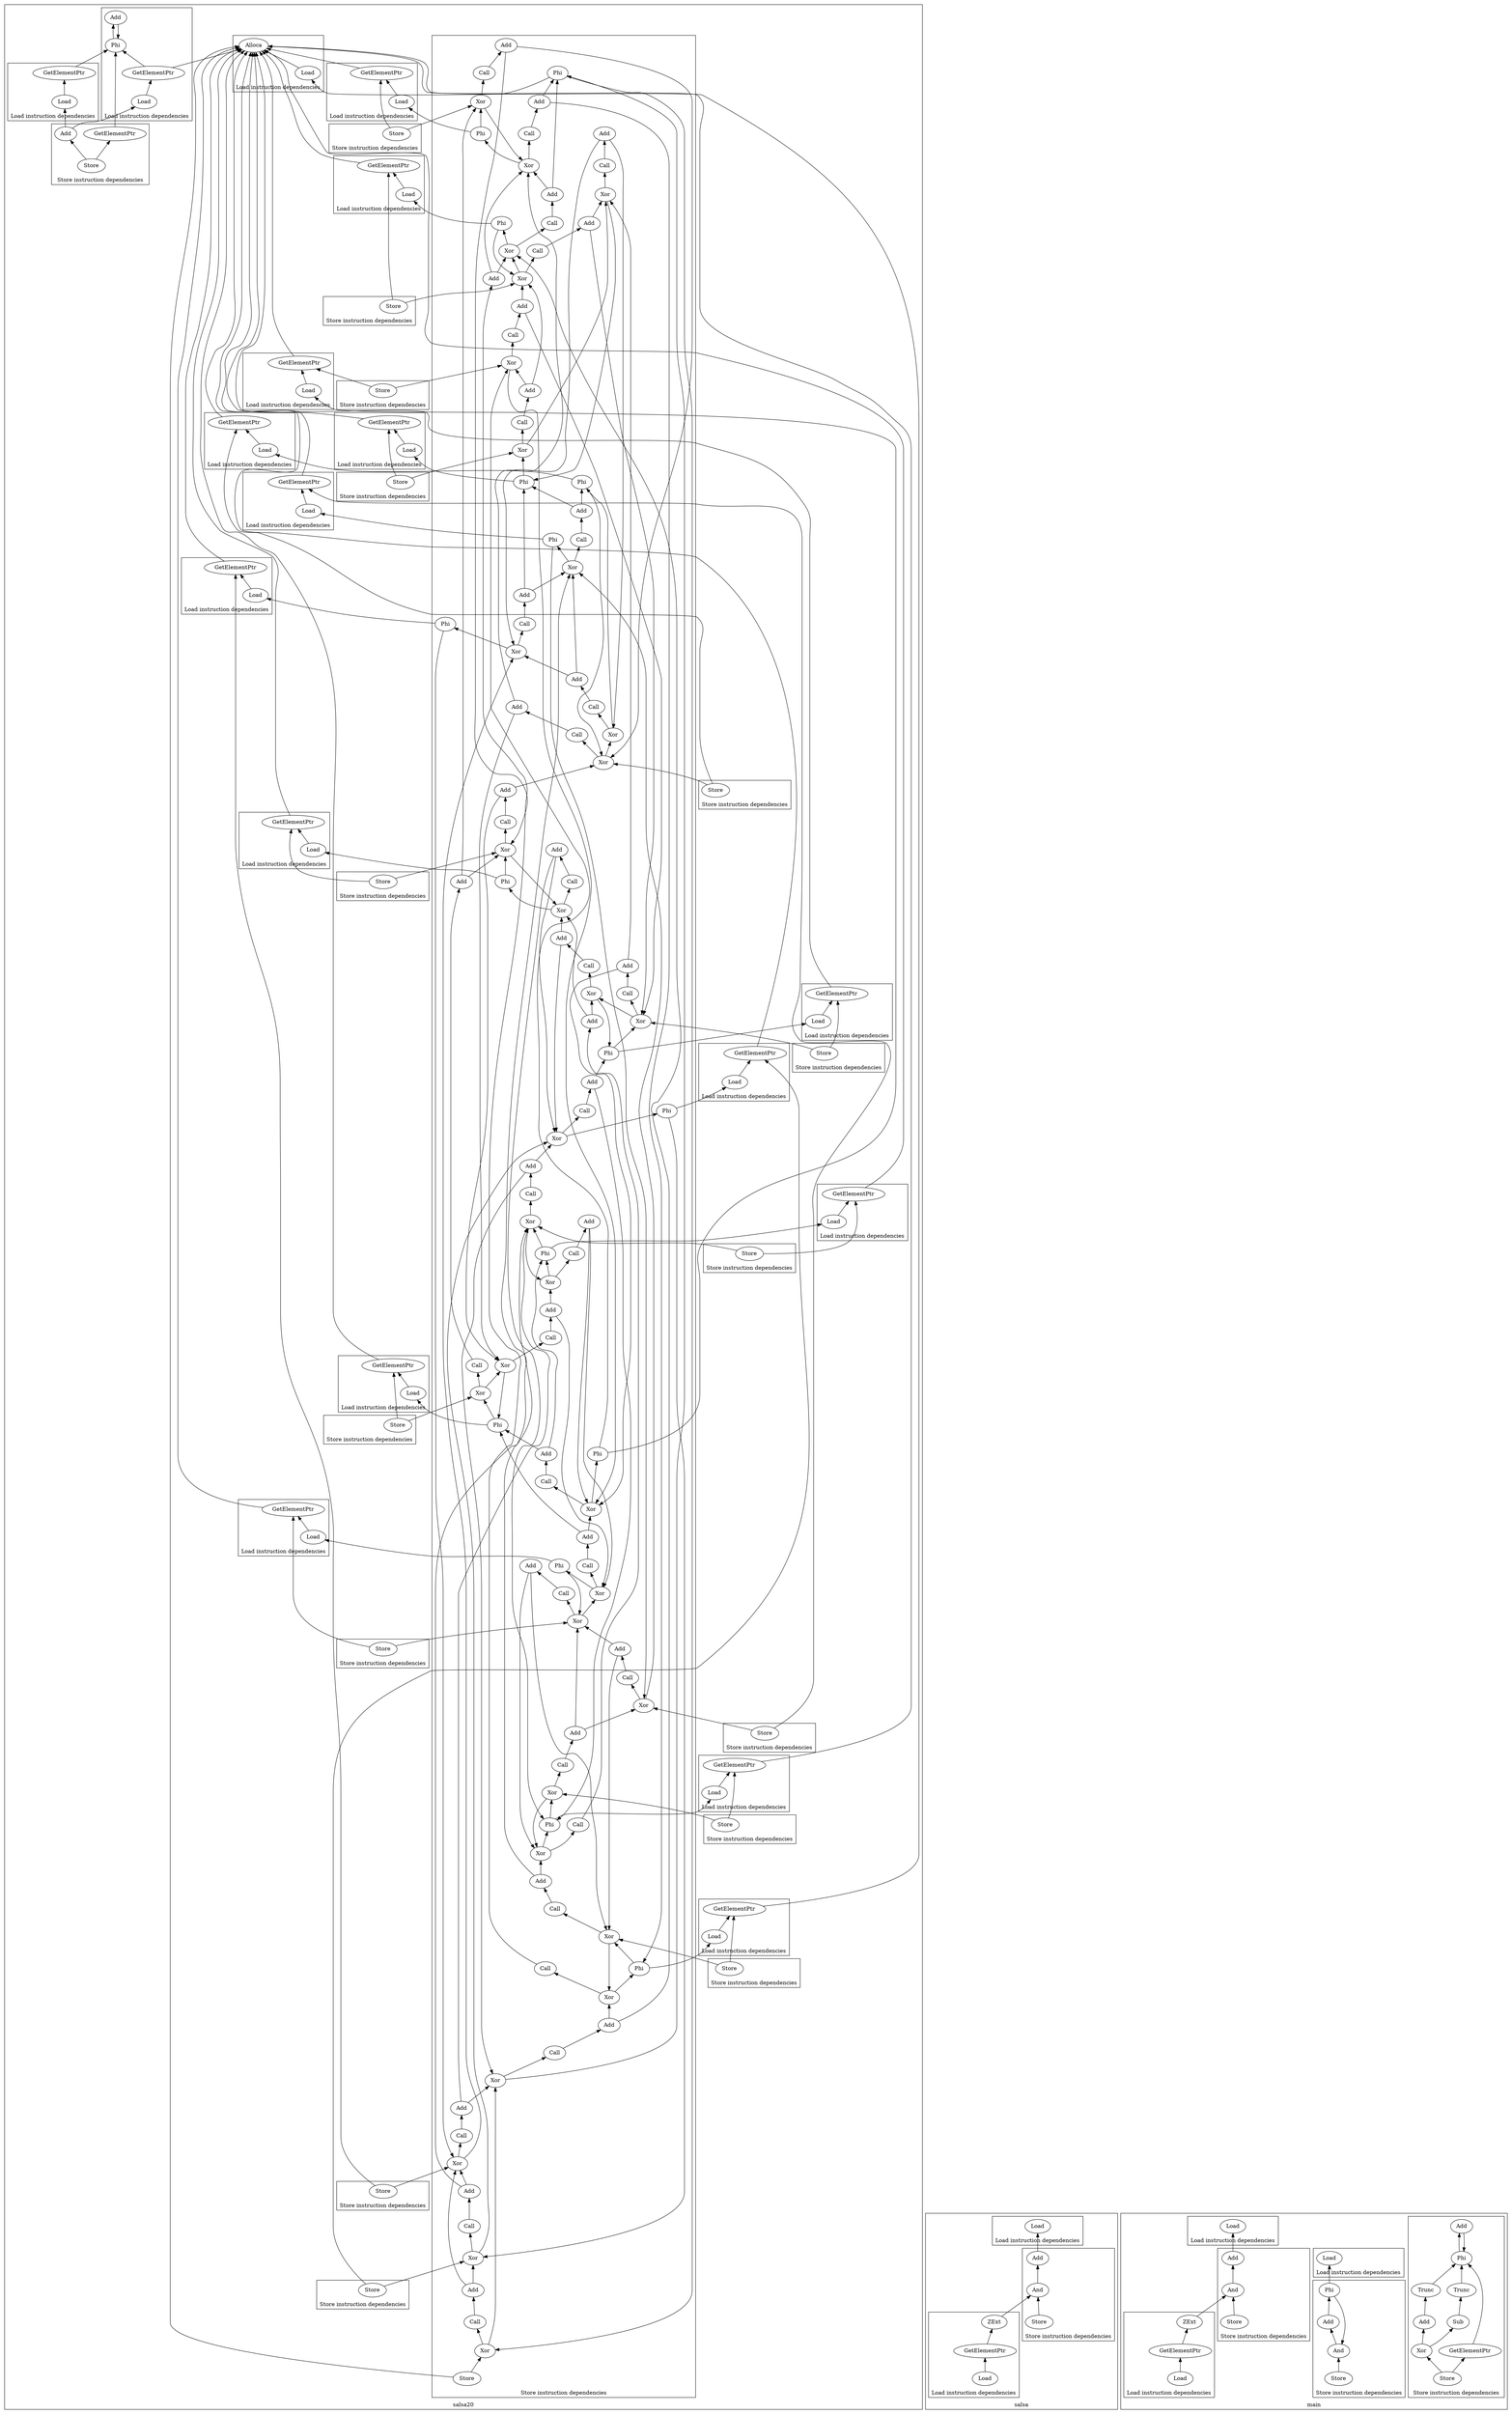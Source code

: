 strict digraph {
rankdir=BT
subgraph {
subgraph {
salsa20_23 [label="Load" comment="  %x.promoted = load i32, ptr %x, align 16, !tbaa !47"]
salsa20_23 -> {
salsa20_0
}
salsa20_0 [label="Alloca" comment="  %x = alloca [16 x i32], align 16"]
salsa20_0 -> {
}
cluster=true
label="Load instruction dependencies"
}
subgraph {
salsa20_24 [label="Load" comment="  %arrayidx7.promoted = load i32, ptr %arrayidx7, align 16, !tbaa !47"]
salsa20_24 -> {
salsa20_8
}
salsa20_8 [label="GetElementPtr" comment="  %arrayidx7 = getelementptr inbounds [16 x i32], ptr %x, i64 0, i64 12"]
salsa20_8 -> {
salsa20_0
}
salsa20_0 [label="Alloca" comment="  %x = alloca [16 x i32], align 16"]
salsa20_0 -> {
}
cluster=true
label="Load instruction dependencies"
}
subgraph {
salsa20_25 [label="Load" comment="  %arrayidx11.promoted = load i32, ptr %arrayidx11, align 16, !tbaa !47"]
salsa20_25 -> {
salsa20_9
}
salsa20_9 [label="GetElementPtr" comment="  %arrayidx11 = getelementptr inbounds [16 x i32], ptr %x, i64 0, i64 4"]
salsa20_9 -> {
salsa20_0
}
salsa20_0 [label="Alloca" comment="  %x = alloca [16 x i32], align 16"]
salsa20_0 -> {
}
cluster=true
label="Load instruction dependencies"
}
subgraph {
salsa20_26 [label="Load" comment="  %arrayidx21.promoted = load i32, ptr %arrayidx21, align 16, !tbaa !47"]
salsa20_26 -> {
salsa20_10
}
salsa20_10 [label="GetElementPtr" comment="  %arrayidx21 = getelementptr inbounds [16 x i32], ptr %x, i64 0, i64 8"]
salsa20_10 -> {
salsa20_0
}
salsa20_0 [label="Alloca" comment="  %x = alloca [16 x i32], align 16"]
salsa20_0 -> {
}
cluster=true
label="Load instruction dependencies"
}
subgraph {
salsa20_27 [label="Load" comment="  %arrayidx45.promoted = load i32, ptr %arrayidx45, align 4, !tbaa !47"]
salsa20_27 -> {
salsa20_11
}
salsa20_11 [label="GetElementPtr" comment="  %arrayidx45 = getelementptr inbounds [16 x i32], ptr %x, i64 0, i64 5"]
salsa20_11 -> {
salsa20_0
}
salsa20_0 [label="Alloca" comment="  %x = alloca [16 x i32], align 16"]
salsa20_0 -> {
}
cluster=true
label="Load instruction dependencies"
}
subgraph {
salsa20_28 [label="Load" comment="  %arrayidx46.promoted = load i32, ptr %arrayidx46, align 4, !tbaa !47"]
salsa20_28 -> {
salsa20_12
}
salsa20_12 [label="GetElementPtr" comment="  %arrayidx46 = getelementptr inbounds [16 x i32], ptr %x, i64 0, i64 1"]
salsa20_12 -> {
salsa20_0
}
salsa20_0 [label="Alloca" comment="  %x = alloca [16 x i32], align 16"]
salsa20_0 -> {
}
cluster=true
label="Load instruction dependencies"
}
subgraph {
salsa20_29 [label="Load" comment="  %arrayidx54.promoted = load i32, ptr %arrayidx54, align 4, !tbaa !47"]
salsa20_29 -> {
salsa20_13
}
salsa20_13 [label="GetElementPtr" comment="  %arrayidx54 = getelementptr inbounds [16 x i32], ptr %x, i64 0, i64 9"]
salsa20_13 -> {
salsa20_0
}
salsa20_0 [label="Alloca" comment="  %x = alloca [16 x i32], align 16"]
salsa20_0 -> {
}
cluster=true
label="Load instruction dependencies"
}
subgraph {
salsa20_30 [label="Load" comment="  %arrayidx65.promoted = load i32, ptr %arrayidx65, align 4, !tbaa !47"]
salsa20_30 -> {
salsa20_14
}
salsa20_14 [label="GetElementPtr" comment="  %arrayidx65 = getelementptr inbounds [16 x i32], ptr %x, i64 0, i64 13"]
salsa20_14 -> {
salsa20_0
}
salsa20_0 [label="Alloca" comment="  %x = alloca [16 x i32], align 16"]
salsa20_0 -> {
}
cluster=true
label="Load instruction dependencies"
}
subgraph {
salsa20_31 [label="Load" comment="  %arrayidx89.promoted = load i32, ptr %arrayidx89, align 8, !tbaa !47"]
salsa20_31 -> {
salsa20_15
}
salsa20_15 [label="GetElementPtr" comment="  %arrayidx89 = getelementptr inbounds [16 x i32], ptr %x, i64 0, i64 10"]
salsa20_15 -> {
salsa20_0
}
salsa20_0 [label="Alloca" comment="  %x = alloca [16 x i32], align 16"]
salsa20_0 -> {
}
cluster=true
label="Load instruction dependencies"
}
subgraph {
salsa20_32 [label="Load" comment="  %arrayidx90.promoted = load i32, ptr %arrayidx90, align 8, !tbaa !47"]
salsa20_32 -> {
salsa20_16
}
salsa20_16 [label="GetElementPtr" comment="  %arrayidx90 = getelementptr inbounds [16 x i32], ptr %x, i64 0, i64 6"]
salsa20_16 -> {
salsa20_0
}
salsa20_0 [label="Alloca" comment="  %x = alloca [16 x i32], align 16"]
salsa20_0 -> {
}
cluster=true
label="Load instruction dependencies"
}
subgraph {
salsa20_33 [label="Load" comment="  %arrayidx98.promoted = load i32, ptr %arrayidx98, align 8, !tbaa !47"]
salsa20_33 -> {
salsa20_17
}
salsa20_17 [label="GetElementPtr" comment="  %arrayidx98 = getelementptr inbounds [16 x i32], ptr %x, i64 0, i64 14"]
salsa20_17 -> {
salsa20_0
}
salsa20_0 [label="Alloca" comment="  %x = alloca [16 x i32], align 16"]
salsa20_0 -> {
}
cluster=true
label="Load instruction dependencies"
}
subgraph {
salsa20_34 [label="Load" comment="  %arrayidx109.promoted = load i32, ptr %arrayidx109, align 8, !tbaa !47"]
salsa20_34 -> {
salsa20_18
}
salsa20_18 [label="GetElementPtr" comment="  %arrayidx109 = getelementptr inbounds [16 x i32], ptr %x, i64 0, i64 2"]
salsa20_18 -> {
salsa20_0
}
salsa20_0 [label="Alloca" comment="  %x = alloca [16 x i32], align 16"]
salsa20_0 -> {
}
cluster=true
label="Load instruction dependencies"
}
subgraph {
salsa20_35 [label="Load" comment="  %arrayidx133.promoted = load i32, ptr %arrayidx133, align 4, !tbaa !47"]
salsa20_35 -> {
salsa20_19
}
salsa20_19 [label="GetElementPtr" comment="  %arrayidx133 = getelementptr inbounds [16 x i32], ptr %x, i64 0, i64 15"]
salsa20_19 -> {
salsa20_0
}
salsa20_0 [label="Alloca" comment="  %x = alloca [16 x i32], align 16"]
salsa20_0 -> {
}
cluster=true
label="Load instruction dependencies"
}
subgraph {
salsa20_36 [label="Load" comment="  %arrayidx134.promoted = load i32, ptr %arrayidx134, align 4, !tbaa !47"]
salsa20_36 -> {
salsa20_20
}
salsa20_20 [label="GetElementPtr" comment="  %arrayidx134 = getelementptr inbounds [16 x i32], ptr %x, i64 0, i64 11"]
salsa20_20 -> {
salsa20_0
}
salsa20_0 [label="Alloca" comment="  %x = alloca [16 x i32], align 16"]
salsa20_0 -> {
}
cluster=true
label="Load instruction dependencies"
}
subgraph {
salsa20_37 [label="Load" comment="  %arrayidx142.promoted = load i32, ptr %arrayidx142, align 4, !tbaa !47"]
salsa20_37 -> {
salsa20_21
}
salsa20_21 [label="GetElementPtr" comment="  %arrayidx142 = getelementptr inbounds [16 x i32], ptr %x, i64 0, i64 3"]
salsa20_21 -> {
salsa20_0
}
salsa20_0 [label="Alloca" comment="  %x = alloca [16 x i32], align 16"]
salsa20_0 -> {
}
cluster=true
label="Load instruction dependencies"
}
subgraph {
salsa20_38 [label="Load" comment="  %arrayidx153.promoted = load i32, ptr %arrayidx153, align 4, !tbaa !47"]
salsa20_38 -> {
salsa20_22
}
salsa20_22 [label="GetElementPtr" comment="  %arrayidx153 = getelementptr inbounds [16 x i32], ptr %x, i64 0, i64 7"]
salsa20_22 -> {
salsa20_0
}
salsa20_0 [label="Alloca" comment="  %x = alloca [16 x i32], align 16"]
salsa20_0 -> {
}
cluster=true
label="Load instruction dependencies"
}
subgraph {
salsa20_41 [label="Store" comment="  store i32 %xor220, ptr %x, align 16, !dbg !53, !tbaa !47"]
salsa20_41 -> {
salsa20_136
salsa20_0
}
salsa20_136 [label="Xor" comment="  %xor220 = xor i32 %or218, %xor44, !dbg !97"]
salsa20_136 -> {
salsa20_135
salsa20_88
}
salsa20_135 [label="Call" comment="  %or218 = tail call i32 @llvm.fshl.i32(i32 %add212, i32 %add212, i32 18), !dbg !96"]
salsa20_135 -> {
salsa20_134
salsa20_134
}
salsa20_134 [label="Add" comment="  %add212 = add i32 %xor209, %xor198, !dbg !96"]
salsa20_134 -> {
salsa20_133
salsa20_130
}
salsa20_133 [label="Xor" comment="  %xor209 = xor i32 %or207, %xor143, !dbg !95"]
salsa20_133 -> {
salsa20_132
salsa20_115
}
salsa20_132 [label="Call" comment="  %or207 = tail call i32 @llvm.fshl.i32(i32 %add201, i32 %add201, i32 13), !dbg !94"]
salsa20_132 -> {
salsa20_131
salsa20_131
}
salsa20_131 [label="Add" comment="  %add201 = add i32 %xor198, %xor187, !dbg !94"]
salsa20_131 -> {
salsa20_130
salsa20_127
}
salsa20_130 [label="Xor" comment="  %xor198 = xor i32 %or196, %xor110, !dbg !93"]
salsa20_130 -> {
salsa20_129
salsa20_106
}
salsa20_129 [label="Call" comment="  %or196 = tail call i32 @llvm.fshl.i32(i32 %add190, i32 %add190, i32 9), !dbg !92"]
salsa20_129 -> {
salsa20_128
salsa20_128
}
salsa20_128 [label="Add" comment="  %add190 = add i32 %xor187, %xor44, !dbg !92"]
salsa20_128 -> {
salsa20_127
salsa20_88
}
salsa20_127 [label="Xor" comment="  %xor187 = xor i32 %or185, %xor77, !dbg !91"]
salsa20_127 -> {
salsa20_126
salsa20_97
}
salsa20_126 [label="Call" comment="  %or185 = tail call i32 @llvm.fshl.i32(i32 %add179, i32 %add179, i32 7), !dbg !90"]
salsa20_126 -> {
salsa20_125
salsa20_125
}
salsa20_125 [label="Add" comment="  %add179 = add i32 %xor143, %xor44, !dbg !90"]
salsa20_125 -> {
salsa20_115
salsa20_88
}
salsa20_115 [label="Xor" comment="  %xor143 = xor i32 %or141, %xor209394397, !dbg !83"]
salsa20_115 -> {
salsa20_114
salsa20_74
}
salsa20_114 [label="Call" comment="  %or141 = tail call i32 @llvm.fshl.i32(i32 %add135, i32 %add135, i32 7), !dbg !82"]
salsa20_114 -> {
salsa20_113
salsa20_113
}
salsa20_113 [label="Add" comment="  %add135 = add i32 %xor275393398, %xor352392399, !dbg !82"]
salsa20_113 -> {
salsa20_73
salsa20_72
}
salsa20_73 [label="Phi" comment="  %xor275393398 = phi i32 [ %arrayidx134.promoted, %entry ], [ %xor275, %for.body5 ]"]
salsa20_73 -> {
salsa20_36
salsa20_151
}
salsa20_36 [label="Load" comment="  %arrayidx134.promoted = load i32, ptr %arrayidx134, align 4, !tbaa !47"]
salsa20_36 -> {
salsa20_20
}
salsa20_20 [label="GetElementPtr" comment="  %arrayidx134 = getelementptr inbounds [16 x i32], ptr %x, i64 0, i64 11"]
salsa20_20 -> {
salsa20_0
}
salsa20_0 [label="Alloca" comment="  %x = alloca [16 x i32], align 16"]
salsa20_0 -> {
}
salsa20_151 [label="Xor" comment="  %xor275 = xor i32 %xor165, %or273, !dbg !107"]
salsa20_151 -> {
salsa20_121
salsa20_150
}
salsa20_121 [label="Xor" comment="  %xor165 = xor i32 %or163, %xor275393398, !dbg !87"]
salsa20_121 -> {
salsa20_120
salsa20_73
}
salsa20_120 [label="Call" comment="  %or163 = tail call i32 @llvm.fshl.i32(i32 %add157, i32 %add157, i32 13), !dbg !86"]
salsa20_120 -> {
salsa20_119
salsa20_119
}
salsa20_119 [label="Add" comment="  %add157 = add i32 %xor154, %xor143, !dbg !86"]
salsa20_119 -> {
salsa20_118
salsa20_115
}
salsa20_118 [label="Xor" comment="  %xor154 = xor i32 %or152, %xor242395396, !dbg !85"]
salsa20_118 -> {
salsa20_117
salsa20_75
}
salsa20_117 [label="Call" comment="  %or152 = tail call i32 @llvm.fshl.i32(i32 %add146, i32 %add146, i32 9), !dbg !84"]
salsa20_117 -> {
salsa20_116
salsa20_116
}
salsa20_116 [label="Add" comment="  %add146 = add i32 %xor143, %xor352392399, !dbg !84"]
salsa20_116 -> {
salsa20_115
salsa20_72
}
salsa20_115 [label="Xor" comment="  %xor143 = xor i32 %or141, %xor209394397, !dbg !83"]
salsa20_115 -> {
// Cycle
}
salsa20_72 [label="Phi" comment="  %xor352392399 = phi i32 [ %arrayidx133.promoted, %entry ], [ %xor352, %for.body5 ]"]
salsa20_72 -> {
salsa20_35
salsa20_172
}
salsa20_35 [label="Load" comment="  %arrayidx133.promoted = load i32, ptr %arrayidx133, align 4, !tbaa !47"]
salsa20_35 -> {
salsa20_19
}
salsa20_19 [label="GetElementPtr" comment="  %arrayidx133 = getelementptr inbounds [16 x i32], ptr %x, i64 0, i64 15"]
salsa20_19 -> {
salsa20_0
}
salsa20_0 [label="Alloca" comment="  %x = alloca [16 x i32], align 16"]
salsa20_0 -> {
// Cycle
}
salsa20_172 [label="Xor" comment="  %xor352 = xor i32 %or350, %xor176, !dbg !121"]
salsa20_172 -> {
salsa20_171
salsa20_124
}
salsa20_171 [label="Call" comment="  %or350 = tail call i32 @llvm.fshl.i32(i32 %add344, i32 %add344, i32 18), !dbg !120"]
salsa20_171 -> {
salsa20_170
salsa20_170
}
salsa20_170 [label="Add" comment="  %add344 = add i32 %xor341, %xor330, !dbg !120"]
salsa20_170 -> {
salsa20_169
salsa20_166
}
salsa20_169 [label="Xor" comment="  %xor341 = xor i32 %or339, %xor99, !dbg !119"]
salsa20_169 -> {
salsa20_168
salsa20_103
}
salsa20_168 [label="Call" comment="  %or339 = tail call i32 @llvm.fshl.i32(i32 %add333, i32 %add333, i32 13), !dbg !118"]
salsa20_168 -> {
salsa20_167
salsa20_167
}
salsa20_167 [label="Add" comment="  %add333 = add i32 %xor330, %xor319, !dbg !118"]
salsa20_167 -> {
salsa20_166
salsa20_163
}
salsa20_166 [label="Xor" comment="  %xor330 = xor i32 %or328, %xor66, !dbg !117"]
salsa20_166 -> {
salsa20_165
salsa20_94
}
salsa20_165 [label="Call" comment="  %or328 = tail call i32 @llvm.fshl.i32(i32 %add322, i32 %add322, i32 9), !dbg !116"]
salsa20_165 -> {
salsa20_164
salsa20_164
}
salsa20_164 [label="Add" comment="  %add322 = add i32 %xor319, %xor176, !dbg !116"]
salsa20_164 -> {
salsa20_163
salsa20_124
}
salsa20_163 [label="Xor" comment="  %xor319 = xor i32 %or317, %xor33, !dbg !115"]
salsa20_163 -> {
salsa20_162
salsa20_85
}
salsa20_162 [label="Call" comment="  %or317 = tail call i32 @llvm.fshl.i32(i32 %add311, i32 %add311, i32 7), !dbg !114"]
salsa20_162 -> {
salsa20_161
salsa20_161
}
salsa20_161 [label="Add" comment="  %add311 = add i32 %xor176, %xor99, !dbg !114"]
salsa20_161 -> {
salsa20_124
salsa20_103
}
salsa20_124 [label="Xor" comment="  %xor176 = xor i32 %or174, %xor352392399, !dbg !89"]
salsa20_124 -> {
salsa20_123
salsa20_72
}
salsa20_123 [label="Call" comment="  %or174 = tail call i32 @llvm.fshl.i32(i32 %add168, i32 %add168, i32 18), !dbg !88"]
salsa20_123 -> {
salsa20_122
salsa20_122
}
salsa20_122 [label="Add" comment="  %add168 = add i32 %xor165, %xor154, !dbg !88"]
salsa20_122 -> {
salsa20_121
salsa20_118
}
salsa20_121 [label="Xor" comment="  %xor165 = xor i32 %or163, %xor275393398, !dbg !87"]
salsa20_121 -> {
// Cycle
}
salsa20_118 [label="Xor" comment="  %xor154 = xor i32 %or152, %xor242395396, !dbg !85"]
salsa20_118 -> {
// Cycle
}
salsa20_122 [label="Add" comment="  %add168 = add i32 %xor165, %xor154, !dbg !88"]
salsa20_122 -> {
// Cycle
}
salsa20_72 [label="Phi" comment="  %xor352392399 = phi i32 [ %arrayidx133.promoted, %entry ], [ %xor352, %for.body5 ]"]
salsa20_72 -> {
// Cycle
}
salsa20_103 [label="Xor" comment="  %xor99 = xor i32 %or97, %xor341390401, !dbg !75"]
salsa20_103 -> {
salsa20_102
salsa20_70
}
salsa20_102 [label="Call" comment="  %or97 = tail call i32 @llvm.fshl.i32(i32 %add91, i32 %add91, i32 7), !dbg !74"]
salsa20_102 -> {
salsa20_101
salsa20_101
}
salsa20_101 [label="Add" comment="  %add91 = add i32 %xor231389402, %xor308388403, !dbg !74"]
salsa20_101 -> {
salsa20_69
salsa20_68
}
salsa20_69 [label="Phi" comment="  %xor231389402 = phi i32 [ %arrayidx90.promoted, %entry ], [ %xor231, %for.body5 ]"]
salsa20_69 -> {
salsa20_32
salsa20_139
}
salsa20_32 [label="Load" comment="  %arrayidx90.promoted = load i32, ptr %arrayidx90, align 8, !tbaa !47"]
salsa20_32 -> {
salsa20_16
}
salsa20_16 [label="GetElementPtr" comment="  %arrayidx90 = getelementptr inbounds [16 x i32], ptr %x, i64 0, i64 6"]
salsa20_16 -> {
salsa20_0
}
salsa20_0 [label="Alloca" comment="  %x = alloca [16 x i32], align 16"]
salsa20_0 -> {
// Cycle
}
salsa20_139 [label="Xor" comment="  %xor231 = xor i32 %xor121, %or229, !dbg !99"]
salsa20_139 -> {
salsa20_109
salsa20_138
}
salsa20_109 [label="Xor" comment="  %xor121 = xor i32 %or119, %xor231389402, !dbg !79"]
salsa20_109 -> {
salsa20_108
salsa20_69
}
salsa20_108 [label="Call" comment="  %or119 = tail call i32 @llvm.fshl.i32(i32 %add113, i32 %add113, i32 13), !dbg !78"]
salsa20_108 -> {
salsa20_107
salsa20_107
}
salsa20_107 [label="Add" comment="  %add113 = add i32 %xor110, %xor99, !dbg !78"]
salsa20_107 -> {
salsa20_106
salsa20_103
}
salsa20_106 [label="Xor" comment="  %xor110 = xor i32 %or108, %xor198391400, !dbg !77"]
salsa20_106 -> {
salsa20_105
salsa20_71
}
salsa20_105 [label="Call" comment="  %or108 = tail call i32 @llvm.fshl.i32(i32 %add102, i32 %add102, i32 9), !dbg !76"]
salsa20_105 -> {
salsa20_104
salsa20_104
}
salsa20_104 [label="Add" comment="  %add102 = add i32 %xor99, %xor308388403, !dbg !76"]
salsa20_104 -> {
salsa20_103
salsa20_68
}
salsa20_103 [label="Xor" comment="  %xor99 = xor i32 %or97, %xor341390401, !dbg !75"]
salsa20_103 -> {
// Cycle
}
salsa20_68 [label="Phi" comment="  %xor308388403 = phi i32 [ %arrayidx89.promoted, %entry ], [ %xor308, %for.body5 ]"]
salsa20_68 -> {
salsa20_31
salsa20_160
}
salsa20_31 [label="Load" comment="  %arrayidx89.promoted = load i32, ptr %arrayidx89, align 8, !tbaa !47"]
salsa20_31 -> {
salsa20_15
}
salsa20_15 [label="GetElementPtr" comment="  %arrayidx89 = getelementptr inbounds [16 x i32], ptr %x, i64 0, i64 10"]
salsa20_15 -> {
salsa20_0
}
salsa20_0 [label="Alloca" comment="  %x = alloca [16 x i32], align 16"]
salsa20_0 -> {
// Cycle
}
salsa20_160 [label="Xor" comment="  %xor308 = xor i32 %or306, %xor132, !dbg !113"]
salsa20_160 -> {
salsa20_159
salsa20_112
}
salsa20_159 [label="Call" comment="  %or306 = tail call i32 @llvm.fshl.i32(i32 %add300, i32 %add300, i32 18), !dbg !112"]
salsa20_159 -> {
salsa20_158
salsa20_158
}
salsa20_158 [label="Add" comment="  %add300 = add i32 %xor297, %xor286, !dbg !112"]
salsa20_158 -> {
salsa20_157
salsa20_154
}
salsa20_157 [label="Xor" comment="  %xor297 = xor i32 %or295, %xor55, !dbg !111"]
salsa20_157 -> {
salsa20_156
salsa20_91
}
salsa20_156 [label="Call" comment="  %or295 = tail call i32 @llvm.fshl.i32(i32 %add289, i32 %add289, i32 13), !dbg !110"]
salsa20_156 -> {
salsa20_155
salsa20_155
}
salsa20_155 [label="Add" comment="  %add289 = add i32 %xor286, %xor275, !dbg !110"]
salsa20_155 -> {
salsa20_154
salsa20_151
}
salsa20_154 [label="Xor" comment="  %xor286 = xor i32 %or284, %xor22, !dbg !109"]
salsa20_154 -> {
salsa20_153
salsa20_82
}
salsa20_153 [label="Call" comment="  %or284 = tail call i32 @llvm.fshl.i32(i32 %add278, i32 %add278, i32 9), !dbg !108"]
salsa20_153 -> {
salsa20_152
salsa20_152
}
salsa20_152 [label="Add" comment="  %add278 = add i32 %xor275, %xor132, !dbg !108"]
salsa20_152 -> {
salsa20_151
salsa20_112
}
salsa20_151 [label="Xor" comment="  %xor275 = xor i32 %xor165, %or273, !dbg !107"]
salsa20_151 -> {
// Cycle
}
salsa20_112 [label="Xor" comment="  %xor132 = xor i32 %or130, %xor308388403, !dbg !81"]
salsa20_112 -> {
salsa20_111
salsa20_68
}
salsa20_111 [label="Call" comment="  %or130 = tail call i32 @llvm.fshl.i32(i32 %add124, i32 %add124, i32 18), !dbg !80"]
salsa20_111 -> {
salsa20_110
salsa20_110
}
salsa20_110 [label="Add" comment="  %add124 = add i32 %xor121, %xor110, !dbg !80"]
salsa20_110 -> {
salsa20_109
salsa20_106
}
salsa20_109 [label="Xor" comment="  %xor121 = xor i32 %or119, %xor231389402, !dbg !79"]
salsa20_109 -> {
// Cycle
}
salsa20_106 [label="Xor" comment="  %xor110 = xor i32 %or108, %xor198391400, !dbg !77"]
salsa20_106 -> {
// Cycle
}
salsa20_110 [label="Add" comment="  %add124 = add i32 %xor121, %xor110, !dbg !80"]
salsa20_110 -> {
// Cycle
}
salsa20_68 [label="Phi" comment="  %xor308388403 = phi i32 [ %arrayidx89.promoted, %entry ], [ %xor308, %for.body5 ]"]
salsa20_68 -> {
// Cycle
}
salsa20_152 [label="Add" comment="  %add278 = add i32 %xor275, %xor132, !dbg !108"]
salsa20_152 -> {
// Cycle
}
salsa20_82 [label="Xor" comment="  %xor22 = xor i32 %or20, %xor286383408, !dbg !61"]
salsa20_82 -> {
salsa20_81
salsa20_63
}
salsa20_81 [label="Call" comment="  %or20 = tail call i32 @llvm.fshl.i32(i32 %add14, i32 %add14, i32 9), !dbg !60"]
salsa20_81 -> {
salsa20_80
salsa20_80
}
salsa20_80 [label="Add" comment="  %add14 = add i32 %xor, %xor220380411, !dbg !60"]
salsa20_80 -> {
salsa20_79
salsa20_60
}
salsa20_79 [label="Xor" comment="  %xor = xor i32 %or, %xor253382409, !dbg !59"]
salsa20_79 -> {
salsa20_78
salsa20_62
}
salsa20_78 [label="Call" comment="  %or = tail call i32 @llvm.fshl.i32(i32 %add, i32 %add, i32 7), !dbg !58"]
salsa20_78 -> {
salsa20_77
salsa20_77
}
salsa20_77 [label="Add" comment="  %add = add i32 %xor319381410, %xor220380411, !dbg !58"]
salsa20_77 -> {
salsa20_61
salsa20_60
}
salsa20_61 [label="Phi" comment="  %xor319381410 = phi i32 [ %arrayidx7.promoted, %entry ], [ %xor319, %for.body5 ]"]
salsa20_61 -> {
salsa20_24
salsa20_163
}
salsa20_24 [label="Load" comment="  %arrayidx7.promoted = load i32, ptr %arrayidx7, align 16, !tbaa !47"]
salsa20_24 -> {
salsa20_8
}
salsa20_8 [label="GetElementPtr" comment="  %arrayidx7 = getelementptr inbounds [16 x i32], ptr %x, i64 0, i64 12"]
salsa20_8 -> {
salsa20_0
}
salsa20_0 [label="Alloca" comment="  %x = alloca [16 x i32], align 16"]
salsa20_0 -> {
// Cycle
}
salsa20_163 [label="Xor" comment="  %xor319 = xor i32 %or317, %xor33, !dbg !115"]
salsa20_163 -> {
// Cycle
}
salsa20_60 [label="Phi" comment="  %xor220380411 = phi i32 [ %x.promoted, %entry ], [ %xor220, %for.body5 ]"]
salsa20_60 -> {
salsa20_23
salsa20_136
}
salsa20_23 [label="Load" comment="  %x.promoted = load i32, ptr %x, align 16, !tbaa !47"]
salsa20_23 -> {
salsa20_0
}
salsa20_0 [label="Alloca" comment="  %x = alloca [16 x i32], align 16"]
salsa20_0 -> {
// Cycle
}
salsa20_136 [label="Xor" comment="  %xor220 = xor i32 %or218, %xor44, !dbg !97"]
salsa20_136 -> {
// Cycle
}
salsa20_77 [label="Add" comment="  %add = add i32 %xor319381410, %xor220380411, !dbg !58"]
salsa20_77 -> {
// Cycle
}
salsa20_62 [label="Phi" comment="  %xor253382409 = phi i32 [ %arrayidx11.promoted, %entry ], [ %xor253, %for.body5 ]"]
salsa20_62 -> {
salsa20_25
salsa20_145
}
salsa20_25 [label="Load" comment="  %arrayidx11.promoted = load i32, ptr %arrayidx11, align 16, !tbaa !47"]
salsa20_25 -> {
salsa20_9
}
salsa20_9 [label="GetElementPtr" comment="  %arrayidx11 = getelementptr inbounds [16 x i32], ptr %x, i64 0, i64 4"]
salsa20_9 -> {
salsa20_0
}
salsa20_0 [label="Alloca" comment="  %x = alloca [16 x i32], align 16"]
salsa20_0 -> {
// Cycle
}
salsa20_145 [label="Xor" comment="  %xor253 = xor i32 %or251, %xor, !dbg !103"]
salsa20_145 -> {
salsa20_144
salsa20_79
}
salsa20_144 [label="Call" comment="  %or251 = tail call i32 @llvm.fshl.i32(i32 %add245, i32 %add245, i32 13), !dbg !102"]
salsa20_144 -> {
salsa20_143
salsa20_143
}
salsa20_143 [label="Add" comment="  %add245 = add i32 %xor242, %xor231, !dbg !102"]
salsa20_143 -> {
salsa20_142
salsa20_139
}
salsa20_142 [label="Xor" comment="  %xor242 = xor i32 %xor154, %or240, !dbg !101"]
salsa20_142 -> {
salsa20_118
salsa20_141
}
salsa20_118 [label="Xor" comment="  %xor154 = xor i32 %or152, %xor242395396, !dbg !85"]
salsa20_118 -> {
// Cycle
}
salsa20_141 [label="Call" comment="  %or240 = tail call i32 @llvm.fshl.i32(i32 %add234, i32 %add234, i32 9), !dbg !100"]
salsa20_141 -> {
salsa20_140
salsa20_140
}
salsa20_140 [label="Add" comment="  %add234 = add i32 %xor231, %xor88, !dbg !100"]
salsa20_140 -> {
salsa20_139
salsa20_100
}
salsa20_139 [label="Xor" comment="  %xor231 = xor i32 %xor121, %or229, !dbg !99"]
salsa20_139 -> {
// Cycle
}
salsa20_100 [label="Xor" comment="  %xor88 = xor i32 %or86, %xor264384407, !dbg !73"]
salsa20_100 -> {
salsa20_99
salsa20_64
}
salsa20_99 [label="Call" comment="  %or86 = tail call i32 @llvm.fshl.i32(i32 %add80, i32 %add80, i32 18), !dbg !72"]
salsa20_99 -> {
salsa20_98
salsa20_98
}
salsa20_98 [label="Add" comment="  %add80 = add i32 %xor77, %xor66, !dbg !72"]
salsa20_98 -> {
salsa20_97
salsa20_94
}
salsa20_97 [label="Xor" comment="  %xor77 = xor i32 %or75, %xor187385406, !dbg !71"]
salsa20_97 -> {
salsa20_96
salsa20_65
}
salsa20_96 [label="Call" comment="  %or75 = tail call i32 @llvm.fshl.i32(i32 %add69, i32 %add69, i32 13), !dbg !70"]
salsa20_96 -> {
salsa20_95
salsa20_95
}
salsa20_95 [label="Add" comment="  %add69 = add i32 %xor66, %xor55, !dbg !70"]
salsa20_95 -> {
salsa20_94
salsa20_91
}
salsa20_94 [label="Xor" comment="  %xor66 = xor i32 %or64, %xor330387404, !dbg !69"]
salsa20_94 -> {
salsa20_93
salsa20_67
}
salsa20_93 [label="Call" comment="  %or64 = tail call i32 @llvm.fshl.i32(i32 %add58, i32 %add58, i32 9), !dbg !68"]
salsa20_93 -> {
salsa20_92
salsa20_92
}
salsa20_92 [label="Add" comment="  %add58 = add i32 %xor55, %xor264384407, !dbg !68"]
salsa20_92 -> {
salsa20_91
salsa20_64
}
salsa20_91 [label="Xor" comment="  %xor55 = xor i32 %or53, %xor297386405, !dbg !67"]
salsa20_91 -> {
salsa20_90
salsa20_66
}
salsa20_90 [label="Call" comment="  %or53 = tail call i32 @llvm.fshl.i32(i32 %add47, i32 %add47, i32 7), !dbg !66"]
salsa20_90 -> {
salsa20_89
salsa20_89
}
salsa20_89 [label="Add" comment="  %add47 = add i32 %xor187385406, %xor264384407, !dbg !66"]
salsa20_89 -> {
salsa20_65
salsa20_64
}
salsa20_65 [label="Phi" comment="  %xor187385406 = phi i32 [ %arrayidx46.promoted, %entry ], [ %xor187, %for.body5 ]"]
salsa20_65 -> {
salsa20_28
salsa20_127
}
salsa20_28 [label="Load" comment="  %arrayidx46.promoted = load i32, ptr %arrayidx46, align 4, !tbaa !47"]
salsa20_28 -> {
salsa20_12
}
salsa20_12 [label="GetElementPtr" comment="  %arrayidx46 = getelementptr inbounds [16 x i32], ptr %x, i64 0, i64 1"]
salsa20_12 -> {
salsa20_0
}
salsa20_0 [label="Alloca" comment="  %x = alloca [16 x i32], align 16"]
salsa20_0 -> {
// Cycle
}
salsa20_127 [label="Xor" comment="  %xor187 = xor i32 %or185, %xor77, !dbg !91"]
salsa20_127 -> {
// Cycle
}
salsa20_64 [label="Phi" comment="  %xor264384407 = phi i32 [ %arrayidx45.promoted, %entry ], [ %xor264, %for.body5 ]"]
salsa20_64 -> {
salsa20_27
salsa20_148
}
salsa20_27 [label="Load" comment="  %arrayidx45.promoted = load i32, ptr %arrayidx45, align 4, !tbaa !47"]
salsa20_27 -> {
salsa20_11
}
salsa20_11 [label="GetElementPtr" comment="  %arrayidx45 = getelementptr inbounds [16 x i32], ptr %x, i64 0, i64 5"]
salsa20_11 -> {
salsa20_0
}
salsa20_0 [label="Alloca" comment="  %x = alloca [16 x i32], align 16"]
salsa20_0 -> {
// Cycle
}
salsa20_148 [label="Xor" comment="  %xor264 = xor i32 %or262, %xor88, !dbg !105"]
salsa20_148 -> {
salsa20_147
salsa20_100
}
salsa20_147 [label="Call" comment="  %or262 = tail call i32 @llvm.fshl.i32(i32 %add256, i32 %add256, i32 18), !dbg !104"]
salsa20_147 -> {
salsa20_146
salsa20_146
}
salsa20_146 [label="Add" comment="  %add256 = add i32 %xor253, %xor242, !dbg !104"]
salsa20_146 -> {
salsa20_145
salsa20_142
}
salsa20_145 [label="Xor" comment="  %xor253 = xor i32 %or251, %xor, !dbg !103"]
salsa20_145 -> {
// Cycle
}
salsa20_142 [label="Xor" comment="  %xor242 = xor i32 %xor154, %or240, !dbg !101"]
salsa20_142 -> {
// Cycle
}
salsa20_146 [label="Add" comment="  %add256 = add i32 %xor253, %xor242, !dbg !104"]
salsa20_146 -> {
// Cycle
}
salsa20_100 [label="Xor" comment="  %xor88 = xor i32 %or86, %xor264384407, !dbg !73"]
salsa20_100 -> {
// Cycle
}
salsa20_89 [label="Add" comment="  %add47 = add i32 %xor187385406, %xor264384407, !dbg !66"]
salsa20_89 -> {
// Cycle
}
salsa20_66 [label="Phi" comment="  %xor297386405 = phi i32 [ %arrayidx54.promoted, %entry ], [ %xor297, %for.body5 ]"]
salsa20_66 -> {
salsa20_29
salsa20_157
}
salsa20_29 [label="Load" comment="  %arrayidx54.promoted = load i32, ptr %arrayidx54, align 4, !tbaa !47"]
salsa20_29 -> {
salsa20_13
}
salsa20_13 [label="GetElementPtr" comment="  %arrayidx54 = getelementptr inbounds [16 x i32], ptr %x, i64 0, i64 9"]
salsa20_13 -> {
salsa20_0
}
salsa20_0 [label="Alloca" comment="  %x = alloca [16 x i32], align 16"]
salsa20_0 -> {
// Cycle
}
salsa20_157 [label="Xor" comment="  %xor297 = xor i32 %or295, %xor55, !dbg !111"]
salsa20_157 -> {
// Cycle
}
salsa20_64 [label="Phi" comment="  %xor264384407 = phi i32 [ %arrayidx45.promoted, %entry ], [ %xor264, %for.body5 ]"]
salsa20_64 -> {
// Cycle
}
salsa20_92 [label="Add" comment="  %add58 = add i32 %xor55, %xor264384407, !dbg !68"]
salsa20_92 -> {
// Cycle
}
salsa20_67 [label="Phi" comment="  %xor330387404 = phi i32 [ %arrayidx65.promoted, %entry ], [ %xor330, %for.body5 ]"]
salsa20_67 -> {
salsa20_30
salsa20_166
}
salsa20_30 [label="Load" comment="  %arrayidx65.promoted = load i32, ptr %arrayidx65, align 4, !tbaa !47"]
salsa20_30 -> {
salsa20_14
}
salsa20_14 [label="GetElementPtr" comment="  %arrayidx65 = getelementptr inbounds [16 x i32], ptr %x, i64 0, i64 13"]
salsa20_14 -> {
salsa20_0
}
salsa20_0 [label="Alloca" comment="  %x = alloca [16 x i32], align 16"]
salsa20_0 -> {
// Cycle
}
salsa20_166 [label="Xor" comment="  %xor330 = xor i32 %or328, %xor66, !dbg !117"]
salsa20_166 -> {
// Cycle
}
salsa20_91 [label="Xor" comment="  %xor55 = xor i32 %or53, %xor297386405, !dbg !67"]
salsa20_91 -> {
// Cycle
}
salsa20_95 [label="Add" comment="  %add69 = add i32 %xor66, %xor55, !dbg !70"]
salsa20_95 -> {
// Cycle
}
salsa20_65 [label="Phi" comment="  %xor187385406 = phi i32 [ %arrayidx46.promoted, %entry ], [ %xor187, %for.body5 ]"]
salsa20_65 -> {
// Cycle
}
salsa20_94 [label="Xor" comment="  %xor66 = xor i32 %or64, %xor330387404, !dbg !69"]
salsa20_94 -> {
// Cycle
}
salsa20_98 [label="Add" comment="  %add80 = add i32 %xor77, %xor66, !dbg !72"]
salsa20_98 -> {
// Cycle
}
salsa20_64 [label="Phi" comment="  %xor264384407 = phi i32 [ %arrayidx45.promoted, %entry ], [ %xor264, %for.body5 ]"]
salsa20_64 -> {
// Cycle
}
salsa20_140 [label="Add" comment="  %add234 = add i32 %xor231, %xor88, !dbg !100"]
salsa20_140 -> {
// Cycle
}
salsa20_139 [label="Xor" comment="  %xor231 = xor i32 %xor121, %or229, !dbg !99"]
salsa20_139 -> {
// Cycle
}
salsa20_143 [label="Add" comment="  %add245 = add i32 %xor242, %xor231, !dbg !102"]
salsa20_143 -> {
// Cycle
}
salsa20_79 [label="Xor" comment="  %xor = xor i32 %or, %xor253382409, !dbg !59"]
salsa20_79 -> {
// Cycle
}
salsa20_60 [label="Phi" comment="  %xor220380411 = phi i32 [ %x.promoted, %entry ], [ %xor220, %for.body5 ]"]
salsa20_60 -> {
// Cycle
}
salsa20_80 [label="Add" comment="  %add14 = add i32 %xor, %xor220380411, !dbg !60"]
salsa20_80 -> {
// Cycle
}
salsa20_63 [label="Phi" comment="  %xor286383408 = phi i32 [ %arrayidx21.promoted, %entry ], [ %xor286, %for.body5 ]"]
salsa20_63 -> {
salsa20_26
salsa20_154
}
salsa20_26 [label="Load" comment="  %arrayidx21.promoted = load i32, ptr %arrayidx21, align 16, !tbaa !47"]
salsa20_26 -> {
salsa20_10
}
salsa20_10 [label="GetElementPtr" comment="  %arrayidx21 = getelementptr inbounds [16 x i32], ptr %x, i64 0, i64 8"]
salsa20_10 -> {
salsa20_0
}
salsa20_0 [label="Alloca" comment="  %x = alloca [16 x i32], align 16"]
salsa20_0 -> {
// Cycle
}
salsa20_154 [label="Xor" comment="  %xor286 = xor i32 %or284, %xor22, !dbg !109"]
salsa20_154 -> {
// Cycle
}
salsa20_151 [label="Xor" comment="  %xor275 = xor i32 %xor165, %or273, !dbg !107"]
salsa20_151 -> {
// Cycle
}
salsa20_155 [label="Add" comment="  %add289 = add i32 %xor286, %xor275, !dbg !110"]
salsa20_155 -> {
// Cycle
}
salsa20_91 [label="Xor" comment="  %xor55 = xor i32 %or53, %xor297386405, !dbg !67"]
salsa20_91 -> {
// Cycle
}
salsa20_154 [label="Xor" comment="  %xor286 = xor i32 %or284, %xor22, !dbg !109"]
salsa20_154 -> {
// Cycle
}
salsa20_158 [label="Add" comment="  %add300 = add i32 %xor297, %xor286, !dbg !112"]
salsa20_158 -> {
// Cycle
}
salsa20_112 [label="Xor" comment="  %xor132 = xor i32 %or130, %xor308388403, !dbg !81"]
salsa20_112 -> {
// Cycle
}
salsa20_104 [label="Add" comment="  %add102 = add i32 %xor99, %xor308388403, !dbg !76"]
salsa20_104 -> {
// Cycle
}
salsa20_71 [label="Phi" comment="  %xor198391400 = phi i32 [ %arrayidx109.promoted, %entry ], [ %xor198, %for.body5 ]"]
salsa20_71 -> {
salsa20_34
salsa20_130
}
salsa20_34 [label="Load" comment="  %arrayidx109.promoted = load i32, ptr %arrayidx109, align 8, !tbaa !47"]
salsa20_34 -> {
salsa20_18
}
salsa20_18 [label="GetElementPtr" comment="  %arrayidx109 = getelementptr inbounds [16 x i32], ptr %x, i64 0, i64 2"]
salsa20_18 -> {
salsa20_0
}
salsa20_0 [label="Alloca" comment="  %x = alloca [16 x i32], align 16"]
salsa20_0 -> {
// Cycle
}
salsa20_130 [label="Xor" comment="  %xor198 = xor i32 %or196, %xor110, !dbg !93"]
salsa20_130 -> {
// Cycle
}
salsa20_103 [label="Xor" comment="  %xor99 = xor i32 %or97, %xor341390401, !dbg !75"]
salsa20_103 -> {
// Cycle
}
salsa20_107 [label="Add" comment="  %add113 = add i32 %xor110, %xor99, !dbg !78"]
salsa20_107 -> {
// Cycle
}
salsa20_69 [label="Phi" comment="  %xor231389402 = phi i32 [ %arrayidx90.promoted, %entry ], [ %xor231, %for.body5 ]"]
salsa20_69 -> {
// Cycle
}
salsa20_138 [label="Call" comment="  %or229 = tail call i32 @llvm.fshl.i32(i32 %add223, i32 %add223, i32 7), !dbg !98"]
salsa20_138 -> {
salsa20_137
salsa20_137
}
salsa20_137 [label="Add" comment="  %add223 = add i32 %xor88, %xor, !dbg !98"]
salsa20_137 -> {
salsa20_100
salsa20_79
}
salsa20_100 [label="Xor" comment="  %xor88 = xor i32 %or86, %xor264384407, !dbg !73"]
salsa20_100 -> {
// Cycle
}
salsa20_79 [label="Xor" comment="  %xor = xor i32 %or, %xor253382409, !dbg !59"]
salsa20_79 -> {
// Cycle
}
salsa20_137 [label="Add" comment="  %add223 = add i32 %xor88, %xor, !dbg !98"]
salsa20_137 -> {
// Cycle
}
salsa20_68 [label="Phi" comment="  %xor308388403 = phi i32 [ %arrayidx89.promoted, %entry ], [ %xor308, %for.body5 ]"]
salsa20_68 -> {
// Cycle
}
salsa20_101 [label="Add" comment="  %add91 = add i32 %xor231389402, %xor308388403, !dbg !74"]
salsa20_101 -> {
// Cycle
}
salsa20_70 [label="Phi" comment="  %xor341390401 = phi i32 [ %arrayidx98.promoted, %entry ], [ %xor341, %for.body5 ]"]
salsa20_70 -> {
salsa20_33
salsa20_169
}
salsa20_33 [label="Load" comment="  %arrayidx98.promoted = load i32, ptr %arrayidx98, align 8, !tbaa !47"]
salsa20_33 -> {
salsa20_17
}
salsa20_17 [label="GetElementPtr" comment="  %arrayidx98 = getelementptr inbounds [16 x i32], ptr %x, i64 0, i64 14"]
salsa20_17 -> {
salsa20_0
}
salsa20_0 [label="Alloca" comment="  %x = alloca [16 x i32], align 16"]
salsa20_0 -> {
// Cycle
}
salsa20_169 [label="Xor" comment="  %xor341 = xor i32 %or339, %xor99, !dbg !119"]
salsa20_169 -> {
// Cycle
}
salsa20_161 [label="Add" comment="  %add311 = add i32 %xor176, %xor99, !dbg !114"]
salsa20_161 -> {
// Cycle
}
salsa20_85 [label="Xor" comment="  %xor33 = xor i32 %or31, %xor319381410, !dbg !63"]
salsa20_85 -> {
salsa20_84
salsa20_61
}
salsa20_84 [label="Call" comment="  %or31 = tail call i32 @llvm.fshl.i32(i32 %add25, i32 %add25, i32 13), !dbg !62"]
salsa20_84 -> {
salsa20_83
salsa20_83
}
salsa20_83 [label="Add" comment="  %add25 = add i32 %xor22, %xor, !dbg !62"]
salsa20_83 -> {
salsa20_82
salsa20_79
}
salsa20_82 [label="Xor" comment="  %xor22 = xor i32 %or20, %xor286383408, !dbg !61"]
salsa20_82 -> {
// Cycle
}
salsa20_79 [label="Xor" comment="  %xor = xor i32 %or, %xor253382409, !dbg !59"]
salsa20_79 -> {
// Cycle
}
salsa20_83 [label="Add" comment="  %add25 = add i32 %xor22, %xor, !dbg !62"]
salsa20_83 -> {
// Cycle
}
salsa20_61 [label="Phi" comment="  %xor319381410 = phi i32 [ %arrayidx7.promoted, %entry ], [ %xor319, %for.body5 ]"]
salsa20_61 -> {
// Cycle
}
salsa20_124 [label="Xor" comment="  %xor176 = xor i32 %or174, %xor352392399, !dbg !89"]
salsa20_124 -> {
// Cycle
}
salsa20_164 [label="Add" comment="  %add322 = add i32 %xor319, %xor176, !dbg !116"]
salsa20_164 -> {
// Cycle
}
salsa20_94 [label="Xor" comment="  %xor66 = xor i32 %or64, %xor330387404, !dbg !69"]
salsa20_94 -> {
// Cycle
}
salsa20_163 [label="Xor" comment="  %xor319 = xor i32 %or317, %xor33, !dbg !115"]
salsa20_163 -> {
// Cycle
}
salsa20_167 [label="Add" comment="  %add333 = add i32 %xor330, %xor319, !dbg !118"]
salsa20_167 -> {
// Cycle
}
salsa20_103 [label="Xor" comment="  %xor99 = xor i32 %or97, %xor341390401, !dbg !75"]
salsa20_103 -> {
// Cycle
}
salsa20_166 [label="Xor" comment="  %xor330 = xor i32 %or328, %xor66, !dbg !117"]
salsa20_166 -> {
// Cycle
}
salsa20_170 [label="Add" comment="  %add344 = add i32 %xor341, %xor330, !dbg !120"]
salsa20_170 -> {
// Cycle
}
salsa20_124 [label="Xor" comment="  %xor176 = xor i32 %or174, %xor352392399, !dbg !89"]
salsa20_124 -> {
// Cycle
}
salsa20_116 [label="Add" comment="  %add146 = add i32 %xor143, %xor352392399, !dbg !84"]
salsa20_116 -> {
// Cycle
}
salsa20_75 [label="Phi" comment="  %xor242395396 = phi i32 [ %arrayidx153.promoted, %entry ], [ %xor242, %for.body5 ]"]
salsa20_75 -> {
salsa20_38
salsa20_142
}
salsa20_38 [label="Load" comment="  %arrayidx153.promoted = load i32, ptr %arrayidx153, align 4, !tbaa !47"]
salsa20_38 -> {
salsa20_22
}
salsa20_22 [label="GetElementPtr" comment="  %arrayidx153 = getelementptr inbounds [16 x i32], ptr %x, i64 0, i64 7"]
salsa20_22 -> {
salsa20_0
}
salsa20_0 [label="Alloca" comment="  %x = alloca [16 x i32], align 16"]
salsa20_0 -> {
// Cycle
}
salsa20_142 [label="Xor" comment="  %xor242 = xor i32 %xor154, %or240, !dbg !101"]
salsa20_142 -> {
// Cycle
}
salsa20_115 [label="Xor" comment="  %xor143 = xor i32 %or141, %xor209394397, !dbg !83"]
salsa20_115 -> {
// Cycle
}
salsa20_119 [label="Add" comment="  %add157 = add i32 %xor154, %xor143, !dbg !86"]
salsa20_119 -> {
// Cycle
}
salsa20_73 [label="Phi" comment="  %xor275393398 = phi i32 [ %arrayidx134.promoted, %entry ], [ %xor275, %for.body5 ]"]
salsa20_73 -> {
// Cycle
}
salsa20_150 [label="Call" comment="  %or273 = tail call i32 @llvm.fshl.i32(i32 %add267, i32 %add267, i32 7), !dbg !106"]
salsa20_150 -> {
salsa20_149
salsa20_149
}
salsa20_149 [label="Add" comment="  %add267 = add i32 %xor132, %xor55, !dbg !106"]
salsa20_149 -> {
salsa20_112
salsa20_91
}
salsa20_112 [label="Xor" comment="  %xor132 = xor i32 %or130, %xor308388403, !dbg !81"]
salsa20_112 -> {
// Cycle
}
salsa20_91 [label="Xor" comment="  %xor55 = xor i32 %or53, %xor297386405, !dbg !67"]
salsa20_91 -> {
// Cycle
}
salsa20_149 [label="Add" comment="  %add267 = add i32 %xor132, %xor55, !dbg !106"]
salsa20_149 -> {
// Cycle
}
salsa20_72 [label="Phi" comment="  %xor352392399 = phi i32 [ %arrayidx133.promoted, %entry ], [ %xor352, %for.body5 ]"]
salsa20_72 -> {
// Cycle
}
salsa20_113 [label="Add" comment="  %add135 = add i32 %xor275393398, %xor352392399, !dbg !82"]
salsa20_113 -> {
// Cycle
}
salsa20_74 [label="Phi" comment="  %xor209394397 = phi i32 [ %arrayidx142.promoted, %entry ], [ %xor209, %for.body5 ]"]
salsa20_74 -> {
salsa20_37
salsa20_133
}
salsa20_37 [label="Load" comment="  %arrayidx142.promoted = load i32, ptr %arrayidx142, align 4, !tbaa !47"]
salsa20_37 -> {
salsa20_21
}
salsa20_21 [label="GetElementPtr" comment="  %arrayidx142 = getelementptr inbounds [16 x i32], ptr %x, i64 0, i64 3"]
salsa20_21 -> {
salsa20_0
}
salsa20_0 [label="Alloca" comment="  %x = alloca [16 x i32], align 16"]
salsa20_0 -> {
// Cycle
}
salsa20_133 [label="Xor" comment="  %xor209 = xor i32 %or207, %xor143, !dbg !95"]
salsa20_133 -> {
// Cycle
}
salsa20_88 [label="Xor" comment="  %xor44 = xor i32 %or42, %xor220380411, !dbg !65"]
salsa20_88 -> {
salsa20_87
salsa20_60
}
salsa20_87 [label="Call" comment="  %or42 = tail call i32 @llvm.fshl.i32(i32 %add36, i32 %add36, i32 18), !dbg !64"]
salsa20_87 -> {
salsa20_86
salsa20_86
}
salsa20_86 [label="Add" comment="  %add36 = add i32 %xor33, %xor22, !dbg !64"]
salsa20_86 -> {
salsa20_85
salsa20_82
}
salsa20_85 [label="Xor" comment="  %xor33 = xor i32 %or31, %xor319381410, !dbg !63"]
salsa20_85 -> {
// Cycle
}
salsa20_82 [label="Xor" comment="  %xor22 = xor i32 %or20, %xor286383408, !dbg !61"]
salsa20_82 -> {
// Cycle
}
salsa20_86 [label="Add" comment="  %add36 = add i32 %xor33, %xor22, !dbg !64"]
salsa20_86 -> {
// Cycle
}
salsa20_60 [label="Phi" comment="  %xor220380411 = phi i32 [ %x.promoted, %entry ], [ %xor220, %for.body5 ]"]
salsa20_60 -> {
// Cycle
}
salsa20_125 [label="Add" comment="  %add179 = add i32 %xor143, %xor44, !dbg !90"]
salsa20_125 -> {
// Cycle
}
salsa20_97 [label="Xor" comment="  %xor77 = xor i32 %or75, %xor187385406, !dbg !71"]
salsa20_97 -> {
// Cycle
}
salsa20_88 [label="Xor" comment="  %xor44 = xor i32 %or42, %xor220380411, !dbg !65"]
salsa20_88 -> {
// Cycle
}
salsa20_128 [label="Add" comment="  %add190 = add i32 %xor187, %xor44, !dbg !92"]
salsa20_128 -> {
// Cycle
}
salsa20_106 [label="Xor" comment="  %xor110 = xor i32 %or108, %xor198391400, !dbg !77"]
salsa20_106 -> {
// Cycle
}
salsa20_127 [label="Xor" comment="  %xor187 = xor i32 %or185, %xor77, !dbg !91"]
salsa20_127 -> {
// Cycle
}
salsa20_131 [label="Add" comment="  %add201 = add i32 %xor198, %xor187, !dbg !94"]
salsa20_131 -> {
// Cycle
}
salsa20_115 [label="Xor" comment="  %xor143 = xor i32 %or141, %xor209394397, !dbg !83"]
salsa20_115 -> {
// Cycle
}
salsa20_130 [label="Xor" comment="  %xor198 = xor i32 %or196, %xor110, !dbg !93"]
salsa20_130 -> {
// Cycle
}
salsa20_134 [label="Add" comment="  %add212 = add i32 %xor209, %xor198, !dbg !96"]
salsa20_134 -> {
// Cycle
}
salsa20_88 [label="Xor" comment="  %xor44 = xor i32 %or42, %xor220380411, !dbg !65"]
salsa20_88 -> {
// Cycle
}
salsa20_0 [label="Alloca" comment="  %x = alloca [16 x i32], align 16"]
salsa20_0 -> {
// Cycle
}
cluster=true
label="Store instruction dependencies"
}
subgraph {
salsa20_42 [label="Store" comment="  store i32 %xor319, ptr %arrayidx7, align 16, !dbg !53, !tbaa !47"]
salsa20_42 -> {
salsa20_163
salsa20_8
}
salsa20_163 [label="Xor" comment="  %xor319 = xor i32 %or317, %xor33, !dbg !115"]
salsa20_163 -> {
salsa20_162
salsa20_85
}
salsa20_162 [label="Call" comment="  %or317 = tail call i32 @llvm.fshl.i32(i32 %add311, i32 %add311, i32 7), !dbg !114"]
salsa20_162 -> {
salsa20_161
salsa20_161
}
salsa20_161 [label="Add" comment="  %add311 = add i32 %xor176, %xor99, !dbg !114"]
salsa20_161 -> {
salsa20_124
salsa20_103
}
salsa20_124 [label="Xor" comment="  %xor176 = xor i32 %or174, %xor352392399, !dbg !89"]
salsa20_124 -> {
salsa20_123
salsa20_72
}
salsa20_123 [label="Call" comment="  %or174 = tail call i32 @llvm.fshl.i32(i32 %add168, i32 %add168, i32 18), !dbg !88"]
salsa20_123 -> {
salsa20_122
salsa20_122
}
salsa20_122 [label="Add" comment="  %add168 = add i32 %xor165, %xor154, !dbg !88"]
salsa20_122 -> {
salsa20_121
salsa20_118
}
salsa20_121 [label="Xor" comment="  %xor165 = xor i32 %or163, %xor275393398, !dbg !87"]
salsa20_121 -> {
salsa20_120
salsa20_73
}
salsa20_120 [label="Call" comment="  %or163 = tail call i32 @llvm.fshl.i32(i32 %add157, i32 %add157, i32 13), !dbg !86"]
salsa20_120 -> {
salsa20_119
salsa20_119
}
salsa20_119 [label="Add" comment="  %add157 = add i32 %xor154, %xor143, !dbg !86"]
salsa20_119 -> {
salsa20_118
salsa20_115
}
salsa20_118 [label="Xor" comment="  %xor154 = xor i32 %or152, %xor242395396, !dbg !85"]
salsa20_118 -> {
salsa20_117
salsa20_75
}
salsa20_117 [label="Call" comment="  %or152 = tail call i32 @llvm.fshl.i32(i32 %add146, i32 %add146, i32 9), !dbg !84"]
salsa20_117 -> {
salsa20_116
salsa20_116
}
salsa20_116 [label="Add" comment="  %add146 = add i32 %xor143, %xor352392399, !dbg !84"]
salsa20_116 -> {
salsa20_115
salsa20_72
}
salsa20_115 [label="Xor" comment="  %xor143 = xor i32 %or141, %xor209394397, !dbg !83"]
salsa20_115 -> {
salsa20_114
salsa20_74
}
salsa20_114 [label="Call" comment="  %or141 = tail call i32 @llvm.fshl.i32(i32 %add135, i32 %add135, i32 7), !dbg !82"]
salsa20_114 -> {
salsa20_113
salsa20_113
}
salsa20_113 [label="Add" comment="  %add135 = add i32 %xor275393398, %xor352392399, !dbg !82"]
salsa20_113 -> {
salsa20_73
salsa20_72
}
salsa20_73 [label="Phi" comment="  %xor275393398 = phi i32 [ %arrayidx134.promoted, %entry ], [ %xor275, %for.body5 ]"]
salsa20_73 -> {
salsa20_36
salsa20_151
}
salsa20_36 [label="Load" comment="  %arrayidx134.promoted = load i32, ptr %arrayidx134, align 4, !tbaa !47"]
salsa20_36 -> {
salsa20_20
}
salsa20_20 [label="GetElementPtr" comment="  %arrayidx134 = getelementptr inbounds [16 x i32], ptr %x, i64 0, i64 11"]
salsa20_20 -> {
salsa20_0
}
salsa20_0 [label="Alloca" comment="  %x = alloca [16 x i32], align 16"]
salsa20_0 -> {
}
salsa20_151 [label="Xor" comment="  %xor275 = xor i32 %xor165, %or273, !dbg !107"]
salsa20_151 -> {
salsa20_121
salsa20_150
}
salsa20_121 [label="Xor" comment="  %xor165 = xor i32 %or163, %xor275393398, !dbg !87"]
salsa20_121 -> {
// Cycle
}
salsa20_150 [label="Call" comment="  %or273 = tail call i32 @llvm.fshl.i32(i32 %add267, i32 %add267, i32 7), !dbg !106"]
salsa20_150 -> {
salsa20_149
salsa20_149
}
salsa20_149 [label="Add" comment="  %add267 = add i32 %xor132, %xor55, !dbg !106"]
salsa20_149 -> {
salsa20_112
salsa20_91
}
salsa20_112 [label="Xor" comment="  %xor132 = xor i32 %or130, %xor308388403, !dbg !81"]
salsa20_112 -> {
salsa20_111
salsa20_68
}
salsa20_111 [label="Call" comment="  %or130 = tail call i32 @llvm.fshl.i32(i32 %add124, i32 %add124, i32 18), !dbg !80"]
salsa20_111 -> {
salsa20_110
salsa20_110
}
salsa20_110 [label="Add" comment="  %add124 = add i32 %xor121, %xor110, !dbg !80"]
salsa20_110 -> {
salsa20_109
salsa20_106
}
salsa20_109 [label="Xor" comment="  %xor121 = xor i32 %or119, %xor231389402, !dbg !79"]
salsa20_109 -> {
salsa20_108
salsa20_69
}
salsa20_108 [label="Call" comment="  %or119 = tail call i32 @llvm.fshl.i32(i32 %add113, i32 %add113, i32 13), !dbg !78"]
salsa20_108 -> {
salsa20_107
salsa20_107
}
salsa20_107 [label="Add" comment="  %add113 = add i32 %xor110, %xor99, !dbg !78"]
salsa20_107 -> {
salsa20_106
salsa20_103
}
salsa20_106 [label="Xor" comment="  %xor110 = xor i32 %or108, %xor198391400, !dbg !77"]
salsa20_106 -> {
salsa20_105
salsa20_71
}
salsa20_105 [label="Call" comment="  %or108 = tail call i32 @llvm.fshl.i32(i32 %add102, i32 %add102, i32 9), !dbg !76"]
salsa20_105 -> {
salsa20_104
salsa20_104
}
salsa20_104 [label="Add" comment="  %add102 = add i32 %xor99, %xor308388403, !dbg !76"]
salsa20_104 -> {
salsa20_103
salsa20_68
}
salsa20_103 [label="Xor" comment="  %xor99 = xor i32 %or97, %xor341390401, !dbg !75"]
salsa20_103 -> {
salsa20_102
salsa20_70
}
salsa20_102 [label="Call" comment="  %or97 = tail call i32 @llvm.fshl.i32(i32 %add91, i32 %add91, i32 7), !dbg !74"]
salsa20_102 -> {
salsa20_101
salsa20_101
}
salsa20_101 [label="Add" comment="  %add91 = add i32 %xor231389402, %xor308388403, !dbg !74"]
salsa20_101 -> {
salsa20_69
salsa20_68
}
salsa20_69 [label="Phi" comment="  %xor231389402 = phi i32 [ %arrayidx90.promoted, %entry ], [ %xor231, %for.body5 ]"]
salsa20_69 -> {
salsa20_32
salsa20_139
}
salsa20_32 [label="Load" comment="  %arrayidx90.promoted = load i32, ptr %arrayidx90, align 8, !tbaa !47"]
salsa20_32 -> {
salsa20_16
}
salsa20_16 [label="GetElementPtr" comment="  %arrayidx90 = getelementptr inbounds [16 x i32], ptr %x, i64 0, i64 6"]
salsa20_16 -> {
salsa20_0
}
salsa20_0 [label="Alloca" comment="  %x = alloca [16 x i32], align 16"]
salsa20_0 -> {
// Cycle
}
salsa20_139 [label="Xor" comment="  %xor231 = xor i32 %xor121, %or229, !dbg !99"]
salsa20_139 -> {
salsa20_109
salsa20_138
}
salsa20_109 [label="Xor" comment="  %xor121 = xor i32 %or119, %xor231389402, !dbg !79"]
salsa20_109 -> {
// Cycle
}
salsa20_138 [label="Call" comment="  %or229 = tail call i32 @llvm.fshl.i32(i32 %add223, i32 %add223, i32 7), !dbg !98"]
salsa20_138 -> {
salsa20_137
salsa20_137
}
salsa20_137 [label="Add" comment="  %add223 = add i32 %xor88, %xor, !dbg !98"]
salsa20_137 -> {
salsa20_100
salsa20_79
}
salsa20_100 [label="Xor" comment="  %xor88 = xor i32 %or86, %xor264384407, !dbg !73"]
salsa20_100 -> {
salsa20_99
salsa20_64
}
salsa20_99 [label="Call" comment="  %or86 = tail call i32 @llvm.fshl.i32(i32 %add80, i32 %add80, i32 18), !dbg !72"]
salsa20_99 -> {
salsa20_98
salsa20_98
}
salsa20_98 [label="Add" comment="  %add80 = add i32 %xor77, %xor66, !dbg !72"]
salsa20_98 -> {
salsa20_97
salsa20_94
}
salsa20_97 [label="Xor" comment="  %xor77 = xor i32 %or75, %xor187385406, !dbg !71"]
salsa20_97 -> {
salsa20_96
salsa20_65
}
salsa20_96 [label="Call" comment="  %or75 = tail call i32 @llvm.fshl.i32(i32 %add69, i32 %add69, i32 13), !dbg !70"]
salsa20_96 -> {
salsa20_95
salsa20_95
}
salsa20_95 [label="Add" comment="  %add69 = add i32 %xor66, %xor55, !dbg !70"]
salsa20_95 -> {
salsa20_94
salsa20_91
}
salsa20_94 [label="Xor" comment="  %xor66 = xor i32 %or64, %xor330387404, !dbg !69"]
salsa20_94 -> {
salsa20_93
salsa20_67
}
salsa20_93 [label="Call" comment="  %or64 = tail call i32 @llvm.fshl.i32(i32 %add58, i32 %add58, i32 9), !dbg !68"]
salsa20_93 -> {
salsa20_92
salsa20_92
}
salsa20_92 [label="Add" comment="  %add58 = add i32 %xor55, %xor264384407, !dbg !68"]
salsa20_92 -> {
salsa20_91
salsa20_64
}
salsa20_91 [label="Xor" comment="  %xor55 = xor i32 %or53, %xor297386405, !dbg !67"]
salsa20_91 -> {
salsa20_90
salsa20_66
}
salsa20_90 [label="Call" comment="  %or53 = tail call i32 @llvm.fshl.i32(i32 %add47, i32 %add47, i32 7), !dbg !66"]
salsa20_90 -> {
salsa20_89
salsa20_89
}
salsa20_89 [label="Add" comment="  %add47 = add i32 %xor187385406, %xor264384407, !dbg !66"]
salsa20_89 -> {
salsa20_65
salsa20_64
}
salsa20_65 [label="Phi" comment="  %xor187385406 = phi i32 [ %arrayidx46.promoted, %entry ], [ %xor187, %for.body5 ]"]
salsa20_65 -> {
salsa20_28
salsa20_127
}
salsa20_28 [label="Load" comment="  %arrayidx46.promoted = load i32, ptr %arrayidx46, align 4, !tbaa !47"]
salsa20_28 -> {
salsa20_12
}
salsa20_12 [label="GetElementPtr" comment="  %arrayidx46 = getelementptr inbounds [16 x i32], ptr %x, i64 0, i64 1"]
salsa20_12 -> {
salsa20_0
}
salsa20_0 [label="Alloca" comment="  %x = alloca [16 x i32], align 16"]
salsa20_0 -> {
// Cycle
}
salsa20_127 [label="Xor" comment="  %xor187 = xor i32 %or185, %xor77, !dbg !91"]
salsa20_127 -> {
salsa20_126
salsa20_97
}
salsa20_126 [label="Call" comment="  %or185 = tail call i32 @llvm.fshl.i32(i32 %add179, i32 %add179, i32 7), !dbg !90"]
salsa20_126 -> {
salsa20_125
salsa20_125
}
salsa20_125 [label="Add" comment="  %add179 = add i32 %xor143, %xor44, !dbg !90"]
salsa20_125 -> {
salsa20_115
salsa20_88
}
salsa20_115 [label="Xor" comment="  %xor143 = xor i32 %or141, %xor209394397, !dbg !83"]
salsa20_115 -> {
// Cycle
}
salsa20_88 [label="Xor" comment="  %xor44 = xor i32 %or42, %xor220380411, !dbg !65"]
salsa20_88 -> {
salsa20_87
salsa20_60
}
salsa20_87 [label="Call" comment="  %or42 = tail call i32 @llvm.fshl.i32(i32 %add36, i32 %add36, i32 18), !dbg !64"]
salsa20_87 -> {
salsa20_86
salsa20_86
}
salsa20_86 [label="Add" comment="  %add36 = add i32 %xor33, %xor22, !dbg !64"]
salsa20_86 -> {
salsa20_85
salsa20_82
}
salsa20_85 [label="Xor" comment="  %xor33 = xor i32 %or31, %xor319381410, !dbg !63"]
salsa20_85 -> {
salsa20_84
salsa20_61
}
salsa20_84 [label="Call" comment="  %or31 = tail call i32 @llvm.fshl.i32(i32 %add25, i32 %add25, i32 13), !dbg !62"]
salsa20_84 -> {
salsa20_83
salsa20_83
}
salsa20_83 [label="Add" comment="  %add25 = add i32 %xor22, %xor, !dbg !62"]
salsa20_83 -> {
salsa20_82
salsa20_79
}
salsa20_82 [label="Xor" comment="  %xor22 = xor i32 %or20, %xor286383408, !dbg !61"]
salsa20_82 -> {
salsa20_81
salsa20_63
}
salsa20_81 [label="Call" comment="  %or20 = tail call i32 @llvm.fshl.i32(i32 %add14, i32 %add14, i32 9), !dbg !60"]
salsa20_81 -> {
salsa20_80
salsa20_80
}
salsa20_80 [label="Add" comment="  %add14 = add i32 %xor, %xor220380411, !dbg !60"]
salsa20_80 -> {
salsa20_79
salsa20_60
}
salsa20_79 [label="Xor" comment="  %xor = xor i32 %or, %xor253382409, !dbg !59"]
salsa20_79 -> {
salsa20_78
salsa20_62
}
salsa20_78 [label="Call" comment="  %or = tail call i32 @llvm.fshl.i32(i32 %add, i32 %add, i32 7), !dbg !58"]
salsa20_78 -> {
salsa20_77
salsa20_77
}
salsa20_77 [label="Add" comment="  %add = add i32 %xor319381410, %xor220380411, !dbg !58"]
salsa20_77 -> {
salsa20_61
salsa20_60
}
salsa20_61 [label="Phi" comment="  %xor319381410 = phi i32 [ %arrayidx7.promoted, %entry ], [ %xor319, %for.body5 ]"]
salsa20_61 -> {
salsa20_24
salsa20_163
}
salsa20_24 [label="Load" comment="  %arrayidx7.promoted = load i32, ptr %arrayidx7, align 16, !tbaa !47"]
salsa20_24 -> {
salsa20_8
}
salsa20_8 [label="GetElementPtr" comment="  %arrayidx7 = getelementptr inbounds [16 x i32], ptr %x, i64 0, i64 12"]
salsa20_8 -> {
salsa20_0
}
salsa20_0 [label="Alloca" comment="  %x = alloca [16 x i32], align 16"]
salsa20_0 -> {
// Cycle
}
salsa20_163 [label="Xor" comment="  %xor319 = xor i32 %or317, %xor33, !dbg !115"]
salsa20_163 -> {
// Cycle
}
salsa20_60 [label="Phi" comment="  %xor220380411 = phi i32 [ %x.promoted, %entry ], [ %xor220, %for.body5 ]"]
salsa20_60 -> {
salsa20_23
salsa20_136
}
salsa20_23 [label="Load" comment="  %x.promoted = load i32, ptr %x, align 16, !tbaa !47"]
salsa20_23 -> {
salsa20_0
}
salsa20_0 [label="Alloca" comment="  %x = alloca [16 x i32], align 16"]
salsa20_0 -> {
// Cycle
}
salsa20_136 [label="Xor" comment="  %xor220 = xor i32 %or218, %xor44, !dbg !97"]
salsa20_136 -> {
salsa20_135
salsa20_88
}
salsa20_135 [label="Call" comment="  %or218 = tail call i32 @llvm.fshl.i32(i32 %add212, i32 %add212, i32 18), !dbg !96"]
salsa20_135 -> {
salsa20_134
salsa20_134
}
salsa20_134 [label="Add" comment="  %add212 = add i32 %xor209, %xor198, !dbg !96"]
salsa20_134 -> {
salsa20_133
salsa20_130
}
salsa20_133 [label="Xor" comment="  %xor209 = xor i32 %or207, %xor143, !dbg !95"]
salsa20_133 -> {
salsa20_132
salsa20_115
}
salsa20_132 [label="Call" comment="  %or207 = tail call i32 @llvm.fshl.i32(i32 %add201, i32 %add201, i32 13), !dbg !94"]
salsa20_132 -> {
salsa20_131
salsa20_131
}
salsa20_131 [label="Add" comment="  %add201 = add i32 %xor198, %xor187, !dbg !94"]
salsa20_131 -> {
salsa20_130
salsa20_127
}
salsa20_130 [label="Xor" comment="  %xor198 = xor i32 %or196, %xor110, !dbg !93"]
salsa20_130 -> {
salsa20_129
salsa20_106
}
salsa20_129 [label="Call" comment="  %or196 = tail call i32 @llvm.fshl.i32(i32 %add190, i32 %add190, i32 9), !dbg !92"]
salsa20_129 -> {
salsa20_128
salsa20_128
}
salsa20_128 [label="Add" comment="  %add190 = add i32 %xor187, %xor44, !dbg !92"]
salsa20_128 -> {
salsa20_127
salsa20_88
}
salsa20_127 [label="Xor" comment="  %xor187 = xor i32 %or185, %xor77, !dbg !91"]
salsa20_127 -> {
// Cycle
}
salsa20_88 [label="Xor" comment="  %xor44 = xor i32 %or42, %xor220380411, !dbg !65"]
salsa20_88 -> {
// Cycle
}
salsa20_128 [label="Add" comment="  %add190 = add i32 %xor187, %xor44, !dbg !92"]
salsa20_128 -> {
// Cycle
}
salsa20_106 [label="Xor" comment="  %xor110 = xor i32 %or108, %xor198391400, !dbg !77"]
salsa20_106 -> {
// Cycle
}
salsa20_127 [label="Xor" comment="  %xor187 = xor i32 %or185, %xor77, !dbg !91"]
salsa20_127 -> {
// Cycle
}
salsa20_131 [label="Add" comment="  %add201 = add i32 %xor198, %xor187, !dbg !94"]
salsa20_131 -> {
// Cycle
}
salsa20_115 [label="Xor" comment="  %xor143 = xor i32 %or141, %xor209394397, !dbg !83"]
salsa20_115 -> {
// Cycle
}
salsa20_130 [label="Xor" comment="  %xor198 = xor i32 %or196, %xor110, !dbg !93"]
salsa20_130 -> {
// Cycle
}
salsa20_134 [label="Add" comment="  %add212 = add i32 %xor209, %xor198, !dbg !96"]
salsa20_134 -> {
// Cycle
}
salsa20_88 [label="Xor" comment="  %xor44 = xor i32 %or42, %xor220380411, !dbg !65"]
salsa20_88 -> {
// Cycle
}
salsa20_77 [label="Add" comment="  %add = add i32 %xor319381410, %xor220380411, !dbg !58"]
salsa20_77 -> {
// Cycle
}
salsa20_62 [label="Phi" comment="  %xor253382409 = phi i32 [ %arrayidx11.promoted, %entry ], [ %xor253, %for.body5 ]"]
salsa20_62 -> {
salsa20_25
salsa20_145
}
salsa20_25 [label="Load" comment="  %arrayidx11.promoted = load i32, ptr %arrayidx11, align 16, !tbaa !47"]
salsa20_25 -> {
salsa20_9
}
salsa20_9 [label="GetElementPtr" comment="  %arrayidx11 = getelementptr inbounds [16 x i32], ptr %x, i64 0, i64 4"]
salsa20_9 -> {
salsa20_0
}
salsa20_0 [label="Alloca" comment="  %x = alloca [16 x i32], align 16"]
salsa20_0 -> {
// Cycle
}
salsa20_145 [label="Xor" comment="  %xor253 = xor i32 %or251, %xor, !dbg !103"]
salsa20_145 -> {
salsa20_144
salsa20_79
}
salsa20_144 [label="Call" comment="  %or251 = tail call i32 @llvm.fshl.i32(i32 %add245, i32 %add245, i32 13), !dbg !102"]
salsa20_144 -> {
salsa20_143
salsa20_143
}
salsa20_143 [label="Add" comment="  %add245 = add i32 %xor242, %xor231, !dbg !102"]
salsa20_143 -> {
salsa20_142
salsa20_139
}
salsa20_142 [label="Xor" comment="  %xor242 = xor i32 %xor154, %or240, !dbg !101"]
salsa20_142 -> {
salsa20_118
salsa20_141
}
salsa20_118 [label="Xor" comment="  %xor154 = xor i32 %or152, %xor242395396, !dbg !85"]
salsa20_118 -> {
// Cycle
}
salsa20_141 [label="Call" comment="  %or240 = tail call i32 @llvm.fshl.i32(i32 %add234, i32 %add234, i32 9), !dbg !100"]
salsa20_141 -> {
salsa20_140
salsa20_140
}
salsa20_140 [label="Add" comment="  %add234 = add i32 %xor231, %xor88, !dbg !100"]
salsa20_140 -> {
salsa20_139
salsa20_100
}
salsa20_139 [label="Xor" comment="  %xor231 = xor i32 %xor121, %or229, !dbg !99"]
salsa20_139 -> {
// Cycle
}
salsa20_100 [label="Xor" comment="  %xor88 = xor i32 %or86, %xor264384407, !dbg !73"]
salsa20_100 -> {
// Cycle
}
salsa20_140 [label="Add" comment="  %add234 = add i32 %xor231, %xor88, !dbg !100"]
salsa20_140 -> {
// Cycle
}
salsa20_139 [label="Xor" comment="  %xor231 = xor i32 %xor121, %or229, !dbg !99"]
salsa20_139 -> {
// Cycle
}
salsa20_143 [label="Add" comment="  %add245 = add i32 %xor242, %xor231, !dbg !102"]
salsa20_143 -> {
// Cycle
}
salsa20_79 [label="Xor" comment="  %xor = xor i32 %or, %xor253382409, !dbg !59"]
salsa20_79 -> {
// Cycle
}
salsa20_60 [label="Phi" comment="  %xor220380411 = phi i32 [ %x.promoted, %entry ], [ %xor220, %for.body5 ]"]
salsa20_60 -> {
// Cycle
}
salsa20_80 [label="Add" comment="  %add14 = add i32 %xor, %xor220380411, !dbg !60"]
salsa20_80 -> {
// Cycle
}
salsa20_63 [label="Phi" comment="  %xor286383408 = phi i32 [ %arrayidx21.promoted, %entry ], [ %xor286, %for.body5 ]"]
salsa20_63 -> {
salsa20_26
salsa20_154
}
salsa20_26 [label="Load" comment="  %arrayidx21.promoted = load i32, ptr %arrayidx21, align 16, !tbaa !47"]
salsa20_26 -> {
salsa20_10
}
salsa20_10 [label="GetElementPtr" comment="  %arrayidx21 = getelementptr inbounds [16 x i32], ptr %x, i64 0, i64 8"]
salsa20_10 -> {
salsa20_0
}
salsa20_0 [label="Alloca" comment="  %x = alloca [16 x i32], align 16"]
salsa20_0 -> {
// Cycle
}
salsa20_154 [label="Xor" comment="  %xor286 = xor i32 %or284, %xor22, !dbg !109"]
salsa20_154 -> {
salsa20_153
salsa20_82
}
salsa20_153 [label="Call" comment="  %or284 = tail call i32 @llvm.fshl.i32(i32 %add278, i32 %add278, i32 9), !dbg !108"]
salsa20_153 -> {
salsa20_152
salsa20_152
}
salsa20_152 [label="Add" comment="  %add278 = add i32 %xor275, %xor132, !dbg !108"]
salsa20_152 -> {
salsa20_151
salsa20_112
}
salsa20_151 [label="Xor" comment="  %xor275 = xor i32 %xor165, %or273, !dbg !107"]
salsa20_151 -> {
// Cycle
}
salsa20_112 [label="Xor" comment="  %xor132 = xor i32 %or130, %xor308388403, !dbg !81"]
salsa20_112 -> {
// Cycle
}
salsa20_152 [label="Add" comment="  %add278 = add i32 %xor275, %xor132, !dbg !108"]
salsa20_152 -> {
// Cycle
}
salsa20_82 [label="Xor" comment="  %xor22 = xor i32 %or20, %xor286383408, !dbg !61"]
salsa20_82 -> {
// Cycle
}
salsa20_79 [label="Xor" comment="  %xor = xor i32 %or, %xor253382409, !dbg !59"]
salsa20_79 -> {
// Cycle
}
salsa20_83 [label="Add" comment="  %add25 = add i32 %xor22, %xor, !dbg !62"]
salsa20_83 -> {
// Cycle
}
salsa20_61 [label="Phi" comment="  %xor319381410 = phi i32 [ %arrayidx7.promoted, %entry ], [ %xor319, %for.body5 ]"]
salsa20_61 -> {
// Cycle
}
salsa20_82 [label="Xor" comment="  %xor22 = xor i32 %or20, %xor286383408, !dbg !61"]
salsa20_82 -> {
// Cycle
}
salsa20_86 [label="Add" comment="  %add36 = add i32 %xor33, %xor22, !dbg !64"]
salsa20_86 -> {
// Cycle
}
salsa20_60 [label="Phi" comment="  %xor220380411 = phi i32 [ %x.promoted, %entry ], [ %xor220, %for.body5 ]"]
salsa20_60 -> {
// Cycle
}
salsa20_125 [label="Add" comment="  %add179 = add i32 %xor143, %xor44, !dbg !90"]
salsa20_125 -> {
// Cycle
}
salsa20_97 [label="Xor" comment="  %xor77 = xor i32 %or75, %xor187385406, !dbg !71"]
salsa20_97 -> {
// Cycle
}
salsa20_64 [label="Phi" comment="  %xor264384407 = phi i32 [ %arrayidx45.promoted, %entry ], [ %xor264, %for.body5 ]"]
salsa20_64 -> {
salsa20_27
salsa20_148
}
salsa20_27 [label="Load" comment="  %arrayidx45.promoted = load i32, ptr %arrayidx45, align 4, !tbaa !47"]
salsa20_27 -> {
salsa20_11
}
salsa20_11 [label="GetElementPtr" comment="  %arrayidx45 = getelementptr inbounds [16 x i32], ptr %x, i64 0, i64 5"]
salsa20_11 -> {
salsa20_0
}
salsa20_0 [label="Alloca" comment="  %x = alloca [16 x i32], align 16"]
salsa20_0 -> {
// Cycle
}
salsa20_148 [label="Xor" comment="  %xor264 = xor i32 %or262, %xor88, !dbg !105"]
salsa20_148 -> {
salsa20_147
salsa20_100
}
salsa20_147 [label="Call" comment="  %or262 = tail call i32 @llvm.fshl.i32(i32 %add256, i32 %add256, i32 18), !dbg !104"]
salsa20_147 -> {
salsa20_146
salsa20_146
}
salsa20_146 [label="Add" comment="  %add256 = add i32 %xor253, %xor242, !dbg !104"]
salsa20_146 -> {
salsa20_145
salsa20_142
}
salsa20_145 [label="Xor" comment="  %xor253 = xor i32 %or251, %xor, !dbg !103"]
salsa20_145 -> {
// Cycle
}
salsa20_142 [label="Xor" comment="  %xor242 = xor i32 %xor154, %or240, !dbg !101"]
salsa20_142 -> {
// Cycle
}
salsa20_146 [label="Add" comment="  %add256 = add i32 %xor253, %xor242, !dbg !104"]
salsa20_146 -> {
// Cycle
}
salsa20_100 [label="Xor" comment="  %xor88 = xor i32 %or86, %xor264384407, !dbg !73"]
salsa20_100 -> {
// Cycle
}
salsa20_89 [label="Add" comment="  %add47 = add i32 %xor187385406, %xor264384407, !dbg !66"]
salsa20_89 -> {
// Cycle
}
salsa20_66 [label="Phi" comment="  %xor297386405 = phi i32 [ %arrayidx54.promoted, %entry ], [ %xor297, %for.body5 ]"]
salsa20_66 -> {
salsa20_29
salsa20_157
}
salsa20_29 [label="Load" comment="  %arrayidx54.promoted = load i32, ptr %arrayidx54, align 4, !tbaa !47"]
salsa20_29 -> {
salsa20_13
}
salsa20_13 [label="GetElementPtr" comment="  %arrayidx54 = getelementptr inbounds [16 x i32], ptr %x, i64 0, i64 9"]
salsa20_13 -> {
salsa20_0
}
salsa20_0 [label="Alloca" comment="  %x = alloca [16 x i32], align 16"]
salsa20_0 -> {
// Cycle
}
salsa20_157 [label="Xor" comment="  %xor297 = xor i32 %or295, %xor55, !dbg !111"]
salsa20_157 -> {
salsa20_156
salsa20_91
}
salsa20_156 [label="Call" comment="  %or295 = tail call i32 @llvm.fshl.i32(i32 %add289, i32 %add289, i32 13), !dbg !110"]
salsa20_156 -> {
salsa20_155
salsa20_155
}
salsa20_155 [label="Add" comment="  %add289 = add i32 %xor286, %xor275, !dbg !110"]
salsa20_155 -> {
salsa20_154
salsa20_151
}
salsa20_154 [label="Xor" comment="  %xor286 = xor i32 %or284, %xor22, !dbg !109"]
salsa20_154 -> {
// Cycle
}
salsa20_151 [label="Xor" comment="  %xor275 = xor i32 %xor165, %or273, !dbg !107"]
salsa20_151 -> {
// Cycle
}
salsa20_155 [label="Add" comment="  %add289 = add i32 %xor286, %xor275, !dbg !110"]
salsa20_155 -> {
// Cycle
}
salsa20_91 [label="Xor" comment="  %xor55 = xor i32 %or53, %xor297386405, !dbg !67"]
salsa20_91 -> {
// Cycle
}
salsa20_64 [label="Phi" comment="  %xor264384407 = phi i32 [ %arrayidx45.promoted, %entry ], [ %xor264, %for.body5 ]"]
salsa20_64 -> {
// Cycle
}
salsa20_92 [label="Add" comment="  %add58 = add i32 %xor55, %xor264384407, !dbg !68"]
salsa20_92 -> {
// Cycle
}
salsa20_67 [label="Phi" comment="  %xor330387404 = phi i32 [ %arrayidx65.promoted, %entry ], [ %xor330, %for.body5 ]"]
salsa20_67 -> {
salsa20_30
salsa20_166
}
salsa20_30 [label="Load" comment="  %arrayidx65.promoted = load i32, ptr %arrayidx65, align 4, !tbaa !47"]
salsa20_30 -> {
salsa20_14
}
salsa20_14 [label="GetElementPtr" comment="  %arrayidx65 = getelementptr inbounds [16 x i32], ptr %x, i64 0, i64 13"]
salsa20_14 -> {
salsa20_0
}
salsa20_0 [label="Alloca" comment="  %x = alloca [16 x i32], align 16"]
salsa20_0 -> {
// Cycle
}
salsa20_166 [label="Xor" comment="  %xor330 = xor i32 %or328, %xor66, !dbg !117"]
salsa20_166 -> {
salsa20_165
salsa20_94
}
salsa20_165 [label="Call" comment="  %or328 = tail call i32 @llvm.fshl.i32(i32 %add322, i32 %add322, i32 9), !dbg !116"]
salsa20_165 -> {
salsa20_164
salsa20_164
}
salsa20_164 [label="Add" comment="  %add322 = add i32 %xor319, %xor176, !dbg !116"]
salsa20_164 -> {
salsa20_163
salsa20_124
}
salsa20_163 [label="Xor" comment="  %xor319 = xor i32 %or317, %xor33, !dbg !115"]
salsa20_163 -> {
// Cycle
}
salsa20_124 [label="Xor" comment="  %xor176 = xor i32 %or174, %xor352392399, !dbg !89"]
salsa20_124 -> {
// Cycle
}
salsa20_164 [label="Add" comment="  %add322 = add i32 %xor319, %xor176, !dbg !116"]
salsa20_164 -> {
// Cycle
}
salsa20_94 [label="Xor" comment="  %xor66 = xor i32 %or64, %xor330387404, !dbg !69"]
salsa20_94 -> {
// Cycle
}
salsa20_91 [label="Xor" comment="  %xor55 = xor i32 %or53, %xor297386405, !dbg !67"]
salsa20_91 -> {
// Cycle
}
salsa20_95 [label="Add" comment="  %add69 = add i32 %xor66, %xor55, !dbg !70"]
salsa20_95 -> {
// Cycle
}
salsa20_65 [label="Phi" comment="  %xor187385406 = phi i32 [ %arrayidx46.promoted, %entry ], [ %xor187, %for.body5 ]"]
salsa20_65 -> {
// Cycle
}
salsa20_94 [label="Xor" comment="  %xor66 = xor i32 %or64, %xor330387404, !dbg !69"]
salsa20_94 -> {
// Cycle
}
salsa20_98 [label="Add" comment="  %add80 = add i32 %xor77, %xor66, !dbg !72"]
salsa20_98 -> {
// Cycle
}
salsa20_64 [label="Phi" comment="  %xor264384407 = phi i32 [ %arrayidx45.promoted, %entry ], [ %xor264, %for.body5 ]"]
salsa20_64 -> {
// Cycle
}
salsa20_79 [label="Xor" comment="  %xor = xor i32 %or, %xor253382409, !dbg !59"]
salsa20_79 -> {
// Cycle
}
salsa20_137 [label="Add" comment="  %add223 = add i32 %xor88, %xor, !dbg !98"]
salsa20_137 -> {
// Cycle
}
salsa20_68 [label="Phi" comment="  %xor308388403 = phi i32 [ %arrayidx89.promoted, %entry ], [ %xor308, %for.body5 ]"]
salsa20_68 -> {
salsa20_31
salsa20_160
}
salsa20_31 [label="Load" comment="  %arrayidx89.promoted = load i32, ptr %arrayidx89, align 8, !tbaa !47"]
salsa20_31 -> {
salsa20_15
}
salsa20_15 [label="GetElementPtr" comment="  %arrayidx89 = getelementptr inbounds [16 x i32], ptr %x, i64 0, i64 10"]
salsa20_15 -> {
salsa20_0
}
salsa20_0 [label="Alloca" comment="  %x = alloca [16 x i32], align 16"]
salsa20_0 -> {
// Cycle
}
salsa20_160 [label="Xor" comment="  %xor308 = xor i32 %or306, %xor132, !dbg !113"]
salsa20_160 -> {
salsa20_159
salsa20_112
}
salsa20_159 [label="Call" comment="  %or306 = tail call i32 @llvm.fshl.i32(i32 %add300, i32 %add300, i32 18), !dbg !112"]
salsa20_159 -> {
salsa20_158
salsa20_158
}
salsa20_158 [label="Add" comment="  %add300 = add i32 %xor297, %xor286, !dbg !112"]
salsa20_158 -> {
salsa20_157
salsa20_154
}
salsa20_157 [label="Xor" comment="  %xor297 = xor i32 %or295, %xor55, !dbg !111"]
salsa20_157 -> {
// Cycle
}
salsa20_154 [label="Xor" comment="  %xor286 = xor i32 %or284, %xor22, !dbg !109"]
salsa20_154 -> {
// Cycle
}
salsa20_158 [label="Add" comment="  %add300 = add i32 %xor297, %xor286, !dbg !112"]
salsa20_158 -> {
// Cycle
}
salsa20_112 [label="Xor" comment="  %xor132 = xor i32 %or130, %xor308388403, !dbg !81"]
salsa20_112 -> {
// Cycle
}
salsa20_101 [label="Add" comment="  %add91 = add i32 %xor231389402, %xor308388403, !dbg !74"]
salsa20_101 -> {
// Cycle
}
salsa20_70 [label="Phi" comment="  %xor341390401 = phi i32 [ %arrayidx98.promoted, %entry ], [ %xor341, %for.body5 ]"]
salsa20_70 -> {
salsa20_33
salsa20_169
}
salsa20_33 [label="Load" comment="  %arrayidx98.promoted = load i32, ptr %arrayidx98, align 8, !tbaa !47"]
salsa20_33 -> {
salsa20_17
}
salsa20_17 [label="GetElementPtr" comment="  %arrayidx98 = getelementptr inbounds [16 x i32], ptr %x, i64 0, i64 14"]
salsa20_17 -> {
salsa20_0
}
salsa20_0 [label="Alloca" comment="  %x = alloca [16 x i32], align 16"]
salsa20_0 -> {
// Cycle
}
salsa20_169 [label="Xor" comment="  %xor341 = xor i32 %or339, %xor99, !dbg !119"]
salsa20_169 -> {
salsa20_168
salsa20_103
}
salsa20_168 [label="Call" comment="  %or339 = tail call i32 @llvm.fshl.i32(i32 %add333, i32 %add333, i32 13), !dbg !118"]
salsa20_168 -> {
salsa20_167
salsa20_167
}
salsa20_167 [label="Add" comment="  %add333 = add i32 %xor330, %xor319, !dbg !118"]
salsa20_167 -> {
salsa20_166
salsa20_163
}
salsa20_166 [label="Xor" comment="  %xor330 = xor i32 %or328, %xor66, !dbg !117"]
salsa20_166 -> {
// Cycle
}
salsa20_163 [label="Xor" comment="  %xor319 = xor i32 %or317, %xor33, !dbg !115"]
salsa20_163 -> {
// Cycle
}
salsa20_167 [label="Add" comment="  %add333 = add i32 %xor330, %xor319, !dbg !118"]
salsa20_167 -> {
// Cycle
}
salsa20_103 [label="Xor" comment="  %xor99 = xor i32 %or97, %xor341390401, !dbg !75"]
salsa20_103 -> {
// Cycle
}
salsa20_68 [label="Phi" comment="  %xor308388403 = phi i32 [ %arrayidx89.promoted, %entry ], [ %xor308, %for.body5 ]"]
salsa20_68 -> {
// Cycle
}
salsa20_104 [label="Add" comment="  %add102 = add i32 %xor99, %xor308388403, !dbg !76"]
salsa20_104 -> {
// Cycle
}
salsa20_71 [label="Phi" comment="  %xor198391400 = phi i32 [ %arrayidx109.promoted, %entry ], [ %xor198, %for.body5 ]"]
salsa20_71 -> {
salsa20_34
salsa20_130
}
salsa20_34 [label="Load" comment="  %arrayidx109.promoted = load i32, ptr %arrayidx109, align 8, !tbaa !47"]
salsa20_34 -> {
salsa20_18
}
salsa20_18 [label="GetElementPtr" comment="  %arrayidx109 = getelementptr inbounds [16 x i32], ptr %x, i64 0, i64 2"]
salsa20_18 -> {
salsa20_0
}
salsa20_0 [label="Alloca" comment="  %x = alloca [16 x i32], align 16"]
salsa20_0 -> {
// Cycle
}
salsa20_130 [label="Xor" comment="  %xor198 = xor i32 %or196, %xor110, !dbg !93"]
salsa20_130 -> {
// Cycle
}
salsa20_103 [label="Xor" comment="  %xor99 = xor i32 %or97, %xor341390401, !dbg !75"]
salsa20_103 -> {
// Cycle
}
salsa20_107 [label="Add" comment="  %add113 = add i32 %xor110, %xor99, !dbg !78"]
salsa20_107 -> {
// Cycle
}
salsa20_69 [label="Phi" comment="  %xor231389402 = phi i32 [ %arrayidx90.promoted, %entry ], [ %xor231, %for.body5 ]"]
salsa20_69 -> {
// Cycle
}
salsa20_106 [label="Xor" comment="  %xor110 = xor i32 %or108, %xor198391400, !dbg !77"]
salsa20_106 -> {
// Cycle
}
salsa20_110 [label="Add" comment="  %add124 = add i32 %xor121, %xor110, !dbg !80"]
salsa20_110 -> {
// Cycle
}
salsa20_68 [label="Phi" comment="  %xor308388403 = phi i32 [ %arrayidx89.promoted, %entry ], [ %xor308, %for.body5 ]"]
salsa20_68 -> {
// Cycle
}
salsa20_91 [label="Xor" comment="  %xor55 = xor i32 %or53, %xor297386405, !dbg !67"]
salsa20_91 -> {
// Cycle
}
salsa20_149 [label="Add" comment="  %add267 = add i32 %xor132, %xor55, !dbg !106"]
salsa20_149 -> {
// Cycle
}
salsa20_72 [label="Phi" comment="  %xor352392399 = phi i32 [ %arrayidx133.promoted, %entry ], [ %xor352, %for.body5 ]"]
salsa20_72 -> {
salsa20_35
salsa20_172
}
salsa20_35 [label="Load" comment="  %arrayidx133.promoted = load i32, ptr %arrayidx133, align 4, !tbaa !47"]
salsa20_35 -> {
salsa20_19
}
salsa20_19 [label="GetElementPtr" comment="  %arrayidx133 = getelementptr inbounds [16 x i32], ptr %x, i64 0, i64 15"]
salsa20_19 -> {
salsa20_0
}
salsa20_0 [label="Alloca" comment="  %x = alloca [16 x i32], align 16"]
salsa20_0 -> {
// Cycle
}
salsa20_172 [label="Xor" comment="  %xor352 = xor i32 %or350, %xor176, !dbg !121"]
salsa20_172 -> {
salsa20_171
salsa20_124
}
salsa20_171 [label="Call" comment="  %or350 = tail call i32 @llvm.fshl.i32(i32 %add344, i32 %add344, i32 18), !dbg !120"]
salsa20_171 -> {
salsa20_170
salsa20_170
}
salsa20_170 [label="Add" comment="  %add344 = add i32 %xor341, %xor330, !dbg !120"]
salsa20_170 -> {
salsa20_169
salsa20_166
}
salsa20_169 [label="Xor" comment="  %xor341 = xor i32 %or339, %xor99, !dbg !119"]
salsa20_169 -> {
// Cycle
}
salsa20_166 [label="Xor" comment="  %xor330 = xor i32 %or328, %xor66, !dbg !117"]
salsa20_166 -> {
// Cycle
}
salsa20_170 [label="Add" comment="  %add344 = add i32 %xor341, %xor330, !dbg !120"]
salsa20_170 -> {
// Cycle
}
salsa20_124 [label="Xor" comment="  %xor176 = xor i32 %or174, %xor352392399, !dbg !89"]
salsa20_124 -> {
// Cycle
}
salsa20_113 [label="Add" comment="  %add135 = add i32 %xor275393398, %xor352392399, !dbg !82"]
salsa20_113 -> {
// Cycle
}
salsa20_74 [label="Phi" comment="  %xor209394397 = phi i32 [ %arrayidx142.promoted, %entry ], [ %xor209, %for.body5 ]"]
salsa20_74 -> {
salsa20_37
salsa20_133
}
salsa20_37 [label="Load" comment="  %arrayidx142.promoted = load i32, ptr %arrayidx142, align 4, !tbaa !47"]
salsa20_37 -> {
salsa20_21
}
salsa20_21 [label="GetElementPtr" comment="  %arrayidx142 = getelementptr inbounds [16 x i32], ptr %x, i64 0, i64 3"]
salsa20_21 -> {
salsa20_0
}
salsa20_0 [label="Alloca" comment="  %x = alloca [16 x i32], align 16"]
salsa20_0 -> {
// Cycle
}
salsa20_133 [label="Xor" comment="  %xor209 = xor i32 %or207, %xor143, !dbg !95"]
salsa20_133 -> {
// Cycle
}
salsa20_72 [label="Phi" comment="  %xor352392399 = phi i32 [ %arrayidx133.promoted, %entry ], [ %xor352, %for.body5 ]"]
salsa20_72 -> {
// Cycle
}
salsa20_116 [label="Add" comment="  %add146 = add i32 %xor143, %xor352392399, !dbg !84"]
salsa20_116 -> {
// Cycle
}
salsa20_75 [label="Phi" comment="  %xor242395396 = phi i32 [ %arrayidx153.promoted, %entry ], [ %xor242, %for.body5 ]"]
salsa20_75 -> {
salsa20_38
salsa20_142
}
salsa20_38 [label="Load" comment="  %arrayidx153.promoted = load i32, ptr %arrayidx153, align 4, !tbaa !47"]
salsa20_38 -> {
salsa20_22
}
salsa20_22 [label="GetElementPtr" comment="  %arrayidx153 = getelementptr inbounds [16 x i32], ptr %x, i64 0, i64 7"]
salsa20_22 -> {
salsa20_0
}
salsa20_0 [label="Alloca" comment="  %x = alloca [16 x i32], align 16"]
salsa20_0 -> {
// Cycle
}
salsa20_142 [label="Xor" comment="  %xor242 = xor i32 %xor154, %or240, !dbg !101"]
salsa20_142 -> {
// Cycle
}
salsa20_115 [label="Xor" comment="  %xor143 = xor i32 %or141, %xor209394397, !dbg !83"]
salsa20_115 -> {
// Cycle
}
salsa20_119 [label="Add" comment="  %add157 = add i32 %xor154, %xor143, !dbg !86"]
salsa20_119 -> {
// Cycle
}
salsa20_73 [label="Phi" comment="  %xor275393398 = phi i32 [ %arrayidx134.promoted, %entry ], [ %xor275, %for.body5 ]"]
salsa20_73 -> {
// Cycle
}
salsa20_118 [label="Xor" comment="  %xor154 = xor i32 %or152, %xor242395396, !dbg !85"]
salsa20_118 -> {
// Cycle
}
salsa20_122 [label="Add" comment="  %add168 = add i32 %xor165, %xor154, !dbg !88"]
salsa20_122 -> {
// Cycle
}
salsa20_72 [label="Phi" comment="  %xor352392399 = phi i32 [ %arrayidx133.promoted, %entry ], [ %xor352, %for.body5 ]"]
salsa20_72 -> {
// Cycle
}
salsa20_103 [label="Xor" comment="  %xor99 = xor i32 %or97, %xor341390401, !dbg !75"]
salsa20_103 -> {
// Cycle
}
salsa20_161 [label="Add" comment="  %add311 = add i32 %xor176, %xor99, !dbg !114"]
salsa20_161 -> {
// Cycle
}
salsa20_85 [label="Xor" comment="  %xor33 = xor i32 %or31, %xor319381410, !dbg !63"]
salsa20_85 -> {
// Cycle
}
salsa20_8 [label="GetElementPtr" comment="  %arrayidx7 = getelementptr inbounds [16 x i32], ptr %x, i64 0, i64 12"]
salsa20_8 -> {
// Cycle
}
cluster=true
label="Store instruction dependencies"
}
subgraph {
salsa20_43 [label="Store" comment="  store i32 %xor253, ptr %arrayidx11, align 16, !dbg !53, !tbaa !47"]
salsa20_43 -> {
salsa20_145
salsa20_9
}
salsa20_145 [label="Xor" comment="  %xor253 = xor i32 %or251, %xor, !dbg !103"]
salsa20_145 -> {
salsa20_144
salsa20_79
}
salsa20_144 [label="Call" comment="  %or251 = tail call i32 @llvm.fshl.i32(i32 %add245, i32 %add245, i32 13), !dbg !102"]
salsa20_144 -> {
salsa20_143
salsa20_143
}
salsa20_143 [label="Add" comment="  %add245 = add i32 %xor242, %xor231, !dbg !102"]
salsa20_143 -> {
salsa20_142
salsa20_139
}
salsa20_142 [label="Xor" comment="  %xor242 = xor i32 %xor154, %or240, !dbg !101"]
salsa20_142 -> {
salsa20_118
salsa20_141
}
salsa20_118 [label="Xor" comment="  %xor154 = xor i32 %or152, %xor242395396, !dbg !85"]
salsa20_118 -> {
salsa20_117
salsa20_75
}
salsa20_117 [label="Call" comment="  %or152 = tail call i32 @llvm.fshl.i32(i32 %add146, i32 %add146, i32 9), !dbg !84"]
salsa20_117 -> {
salsa20_116
salsa20_116
}
salsa20_116 [label="Add" comment="  %add146 = add i32 %xor143, %xor352392399, !dbg !84"]
salsa20_116 -> {
salsa20_115
salsa20_72
}
salsa20_115 [label="Xor" comment="  %xor143 = xor i32 %or141, %xor209394397, !dbg !83"]
salsa20_115 -> {
salsa20_114
salsa20_74
}
salsa20_114 [label="Call" comment="  %or141 = tail call i32 @llvm.fshl.i32(i32 %add135, i32 %add135, i32 7), !dbg !82"]
salsa20_114 -> {
salsa20_113
salsa20_113
}
salsa20_113 [label="Add" comment="  %add135 = add i32 %xor275393398, %xor352392399, !dbg !82"]
salsa20_113 -> {
salsa20_73
salsa20_72
}
salsa20_73 [label="Phi" comment="  %xor275393398 = phi i32 [ %arrayidx134.promoted, %entry ], [ %xor275, %for.body5 ]"]
salsa20_73 -> {
salsa20_36
salsa20_151
}
salsa20_36 [label="Load" comment="  %arrayidx134.promoted = load i32, ptr %arrayidx134, align 4, !tbaa !47"]
salsa20_36 -> {
salsa20_20
}
salsa20_20 [label="GetElementPtr" comment="  %arrayidx134 = getelementptr inbounds [16 x i32], ptr %x, i64 0, i64 11"]
salsa20_20 -> {
salsa20_0
}
salsa20_0 [label="Alloca" comment="  %x = alloca [16 x i32], align 16"]
salsa20_0 -> {
}
salsa20_151 [label="Xor" comment="  %xor275 = xor i32 %xor165, %or273, !dbg !107"]
salsa20_151 -> {
salsa20_121
salsa20_150
}
salsa20_121 [label="Xor" comment="  %xor165 = xor i32 %or163, %xor275393398, !dbg !87"]
salsa20_121 -> {
salsa20_120
salsa20_73
}
salsa20_120 [label="Call" comment="  %or163 = tail call i32 @llvm.fshl.i32(i32 %add157, i32 %add157, i32 13), !dbg !86"]
salsa20_120 -> {
salsa20_119
salsa20_119
}
salsa20_119 [label="Add" comment="  %add157 = add i32 %xor154, %xor143, !dbg !86"]
salsa20_119 -> {
salsa20_118
salsa20_115
}
salsa20_118 [label="Xor" comment="  %xor154 = xor i32 %or152, %xor242395396, !dbg !85"]
salsa20_118 -> {
// Cycle
}
salsa20_115 [label="Xor" comment="  %xor143 = xor i32 %or141, %xor209394397, !dbg !83"]
salsa20_115 -> {
// Cycle
}
salsa20_119 [label="Add" comment="  %add157 = add i32 %xor154, %xor143, !dbg !86"]
salsa20_119 -> {
// Cycle
}
salsa20_73 [label="Phi" comment="  %xor275393398 = phi i32 [ %arrayidx134.promoted, %entry ], [ %xor275, %for.body5 ]"]
salsa20_73 -> {
// Cycle
}
salsa20_150 [label="Call" comment="  %or273 = tail call i32 @llvm.fshl.i32(i32 %add267, i32 %add267, i32 7), !dbg !106"]
salsa20_150 -> {
salsa20_149
salsa20_149
}
salsa20_149 [label="Add" comment="  %add267 = add i32 %xor132, %xor55, !dbg !106"]
salsa20_149 -> {
salsa20_112
salsa20_91
}
salsa20_112 [label="Xor" comment="  %xor132 = xor i32 %or130, %xor308388403, !dbg !81"]
salsa20_112 -> {
salsa20_111
salsa20_68
}
salsa20_111 [label="Call" comment="  %or130 = tail call i32 @llvm.fshl.i32(i32 %add124, i32 %add124, i32 18), !dbg !80"]
salsa20_111 -> {
salsa20_110
salsa20_110
}
salsa20_110 [label="Add" comment="  %add124 = add i32 %xor121, %xor110, !dbg !80"]
salsa20_110 -> {
salsa20_109
salsa20_106
}
salsa20_109 [label="Xor" comment="  %xor121 = xor i32 %or119, %xor231389402, !dbg !79"]
salsa20_109 -> {
salsa20_108
salsa20_69
}
salsa20_108 [label="Call" comment="  %or119 = tail call i32 @llvm.fshl.i32(i32 %add113, i32 %add113, i32 13), !dbg !78"]
salsa20_108 -> {
salsa20_107
salsa20_107
}
salsa20_107 [label="Add" comment="  %add113 = add i32 %xor110, %xor99, !dbg !78"]
salsa20_107 -> {
salsa20_106
salsa20_103
}
salsa20_106 [label="Xor" comment="  %xor110 = xor i32 %or108, %xor198391400, !dbg !77"]
salsa20_106 -> {
salsa20_105
salsa20_71
}
salsa20_105 [label="Call" comment="  %or108 = tail call i32 @llvm.fshl.i32(i32 %add102, i32 %add102, i32 9), !dbg !76"]
salsa20_105 -> {
salsa20_104
salsa20_104
}
salsa20_104 [label="Add" comment="  %add102 = add i32 %xor99, %xor308388403, !dbg !76"]
salsa20_104 -> {
salsa20_103
salsa20_68
}
salsa20_103 [label="Xor" comment="  %xor99 = xor i32 %or97, %xor341390401, !dbg !75"]
salsa20_103 -> {
salsa20_102
salsa20_70
}
salsa20_102 [label="Call" comment="  %or97 = tail call i32 @llvm.fshl.i32(i32 %add91, i32 %add91, i32 7), !dbg !74"]
salsa20_102 -> {
salsa20_101
salsa20_101
}
salsa20_101 [label="Add" comment="  %add91 = add i32 %xor231389402, %xor308388403, !dbg !74"]
salsa20_101 -> {
salsa20_69
salsa20_68
}
salsa20_69 [label="Phi" comment="  %xor231389402 = phi i32 [ %arrayidx90.promoted, %entry ], [ %xor231, %for.body5 ]"]
salsa20_69 -> {
salsa20_32
salsa20_139
}
salsa20_32 [label="Load" comment="  %arrayidx90.promoted = load i32, ptr %arrayidx90, align 8, !tbaa !47"]
salsa20_32 -> {
salsa20_16
}
salsa20_16 [label="GetElementPtr" comment="  %arrayidx90 = getelementptr inbounds [16 x i32], ptr %x, i64 0, i64 6"]
salsa20_16 -> {
salsa20_0
}
salsa20_0 [label="Alloca" comment="  %x = alloca [16 x i32], align 16"]
salsa20_0 -> {
// Cycle
}
salsa20_139 [label="Xor" comment="  %xor231 = xor i32 %xor121, %or229, !dbg !99"]
salsa20_139 -> {
salsa20_109
salsa20_138
}
salsa20_109 [label="Xor" comment="  %xor121 = xor i32 %or119, %xor231389402, !dbg !79"]
salsa20_109 -> {
// Cycle
}
salsa20_138 [label="Call" comment="  %or229 = tail call i32 @llvm.fshl.i32(i32 %add223, i32 %add223, i32 7), !dbg !98"]
salsa20_138 -> {
salsa20_137
salsa20_137
}
salsa20_137 [label="Add" comment="  %add223 = add i32 %xor88, %xor, !dbg !98"]
salsa20_137 -> {
salsa20_100
salsa20_79
}
salsa20_100 [label="Xor" comment="  %xor88 = xor i32 %or86, %xor264384407, !dbg !73"]
salsa20_100 -> {
salsa20_99
salsa20_64
}
salsa20_99 [label="Call" comment="  %or86 = tail call i32 @llvm.fshl.i32(i32 %add80, i32 %add80, i32 18), !dbg !72"]
salsa20_99 -> {
salsa20_98
salsa20_98
}
salsa20_98 [label="Add" comment="  %add80 = add i32 %xor77, %xor66, !dbg !72"]
salsa20_98 -> {
salsa20_97
salsa20_94
}
salsa20_97 [label="Xor" comment="  %xor77 = xor i32 %or75, %xor187385406, !dbg !71"]
salsa20_97 -> {
salsa20_96
salsa20_65
}
salsa20_96 [label="Call" comment="  %or75 = tail call i32 @llvm.fshl.i32(i32 %add69, i32 %add69, i32 13), !dbg !70"]
salsa20_96 -> {
salsa20_95
salsa20_95
}
salsa20_95 [label="Add" comment="  %add69 = add i32 %xor66, %xor55, !dbg !70"]
salsa20_95 -> {
salsa20_94
salsa20_91
}
salsa20_94 [label="Xor" comment="  %xor66 = xor i32 %or64, %xor330387404, !dbg !69"]
salsa20_94 -> {
salsa20_93
salsa20_67
}
salsa20_93 [label="Call" comment="  %or64 = tail call i32 @llvm.fshl.i32(i32 %add58, i32 %add58, i32 9), !dbg !68"]
salsa20_93 -> {
salsa20_92
salsa20_92
}
salsa20_92 [label="Add" comment="  %add58 = add i32 %xor55, %xor264384407, !dbg !68"]
salsa20_92 -> {
salsa20_91
salsa20_64
}
salsa20_91 [label="Xor" comment="  %xor55 = xor i32 %or53, %xor297386405, !dbg !67"]
salsa20_91 -> {
salsa20_90
salsa20_66
}
salsa20_90 [label="Call" comment="  %or53 = tail call i32 @llvm.fshl.i32(i32 %add47, i32 %add47, i32 7), !dbg !66"]
salsa20_90 -> {
salsa20_89
salsa20_89
}
salsa20_89 [label="Add" comment="  %add47 = add i32 %xor187385406, %xor264384407, !dbg !66"]
salsa20_89 -> {
salsa20_65
salsa20_64
}
salsa20_65 [label="Phi" comment="  %xor187385406 = phi i32 [ %arrayidx46.promoted, %entry ], [ %xor187, %for.body5 ]"]
salsa20_65 -> {
salsa20_28
salsa20_127
}
salsa20_28 [label="Load" comment="  %arrayidx46.promoted = load i32, ptr %arrayidx46, align 4, !tbaa !47"]
salsa20_28 -> {
salsa20_12
}
salsa20_12 [label="GetElementPtr" comment="  %arrayidx46 = getelementptr inbounds [16 x i32], ptr %x, i64 0, i64 1"]
salsa20_12 -> {
salsa20_0
}
salsa20_0 [label="Alloca" comment="  %x = alloca [16 x i32], align 16"]
salsa20_0 -> {
// Cycle
}
salsa20_127 [label="Xor" comment="  %xor187 = xor i32 %or185, %xor77, !dbg !91"]
salsa20_127 -> {
salsa20_126
salsa20_97
}
salsa20_126 [label="Call" comment="  %or185 = tail call i32 @llvm.fshl.i32(i32 %add179, i32 %add179, i32 7), !dbg !90"]
salsa20_126 -> {
salsa20_125
salsa20_125
}
salsa20_125 [label="Add" comment="  %add179 = add i32 %xor143, %xor44, !dbg !90"]
salsa20_125 -> {
salsa20_115
salsa20_88
}
salsa20_115 [label="Xor" comment="  %xor143 = xor i32 %or141, %xor209394397, !dbg !83"]
salsa20_115 -> {
// Cycle
}
salsa20_88 [label="Xor" comment="  %xor44 = xor i32 %or42, %xor220380411, !dbg !65"]
salsa20_88 -> {
salsa20_87
salsa20_60
}
salsa20_87 [label="Call" comment="  %or42 = tail call i32 @llvm.fshl.i32(i32 %add36, i32 %add36, i32 18), !dbg !64"]
salsa20_87 -> {
salsa20_86
salsa20_86
}
salsa20_86 [label="Add" comment="  %add36 = add i32 %xor33, %xor22, !dbg !64"]
salsa20_86 -> {
salsa20_85
salsa20_82
}
salsa20_85 [label="Xor" comment="  %xor33 = xor i32 %or31, %xor319381410, !dbg !63"]
salsa20_85 -> {
salsa20_84
salsa20_61
}
salsa20_84 [label="Call" comment="  %or31 = tail call i32 @llvm.fshl.i32(i32 %add25, i32 %add25, i32 13), !dbg !62"]
salsa20_84 -> {
salsa20_83
salsa20_83
}
salsa20_83 [label="Add" comment="  %add25 = add i32 %xor22, %xor, !dbg !62"]
salsa20_83 -> {
salsa20_82
salsa20_79
}
salsa20_82 [label="Xor" comment="  %xor22 = xor i32 %or20, %xor286383408, !dbg !61"]
salsa20_82 -> {
salsa20_81
salsa20_63
}
salsa20_81 [label="Call" comment="  %or20 = tail call i32 @llvm.fshl.i32(i32 %add14, i32 %add14, i32 9), !dbg !60"]
salsa20_81 -> {
salsa20_80
salsa20_80
}
salsa20_80 [label="Add" comment="  %add14 = add i32 %xor, %xor220380411, !dbg !60"]
salsa20_80 -> {
salsa20_79
salsa20_60
}
salsa20_79 [label="Xor" comment="  %xor = xor i32 %or, %xor253382409, !dbg !59"]
salsa20_79 -> {
salsa20_78
salsa20_62
}
salsa20_78 [label="Call" comment="  %or = tail call i32 @llvm.fshl.i32(i32 %add, i32 %add, i32 7), !dbg !58"]
salsa20_78 -> {
salsa20_77
salsa20_77
}
salsa20_77 [label="Add" comment="  %add = add i32 %xor319381410, %xor220380411, !dbg !58"]
salsa20_77 -> {
salsa20_61
salsa20_60
}
salsa20_61 [label="Phi" comment="  %xor319381410 = phi i32 [ %arrayidx7.promoted, %entry ], [ %xor319, %for.body5 ]"]
salsa20_61 -> {
salsa20_24
salsa20_163
}
salsa20_24 [label="Load" comment="  %arrayidx7.promoted = load i32, ptr %arrayidx7, align 16, !tbaa !47"]
salsa20_24 -> {
salsa20_8
}
salsa20_8 [label="GetElementPtr" comment="  %arrayidx7 = getelementptr inbounds [16 x i32], ptr %x, i64 0, i64 12"]
salsa20_8 -> {
salsa20_0
}
salsa20_0 [label="Alloca" comment="  %x = alloca [16 x i32], align 16"]
salsa20_0 -> {
// Cycle
}
salsa20_163 [label="Xor" comment="  %xor319 = xor i32 %or317, %xor33, !dbg !115"]
salsa20_163 -> {
salsa20_162
salsa20_85
}
salsa20_162 [label="Call" comment="  %or317 = tail call i32 @llvm.fshl.i32(i32 %add311, i32 %add311, i32 7), !dbg !114"]
salsa20_162 -> {
salsa20_161
salsa20_161
}
salsa20_161 [label="Add" comment="  %add311 = add i32 %xor176, %xor99, !dbg !114"]
salsa20_161 -> {
salsa20_124
salsa20_103
}
salsa20_124 [label="Xor" comment="  %xor176 = xor i32 %or174, %xor352392399, !dbg !89"]
salsa20_124 -> {
salsa20_123
salsa20_72
}
salsa20_123 [label="Call" comment="  %or174 = tail call i32 @llvm.fshl.i32(i32 %add168, i32 %add168, i32 18), !dbg !88"]
salsa20_123 -> {
salsa20_122
salsa20_122
}
salsa20_122 [label="Add" comment="  %add168 = add i32 %xor165, %xor154, !dbg !88"]
salsa20_122 -> {
salsa20_121
salsa20_118
}
salsa20_121 [label="Xor" comment="  %xor165 = xor i32 %or163, %xor275393398, !dbg !87"]
salsa20_121 -> {
// Cycle
}
salsa20_118 [label="Xor" comment="  %xor154 = xor i32 %or152, %xor242395396, !dbg !85"]
salsa20_118 -> {
// Cycle
}
salsa20_122 [label="Add" comment="  %add168 = add i32 %xor165, %xor154, !dbg !88"]
salsa20_122 -> {
// Cycle
}
salsa20_72 [label="Phi" comment="  %xor352392399 = phi i32 [ %arrayidx133.promoted, %entry ], [ %xor352, %for.body5 ]"]
salsa20_72 -> {
salsa20_35
salsa20_172
}
salsa20_35 [label="Load" comment="  %arrayidx133.promoted = load i32, ptr %arrayidx133, align 4, !tbaa !47"]
salsa20_35 -> {
salsa20_19
}
salsa20_19 [label="GetElementPtr" comment="  %arrayidx133 = getelementptr inbounds [16 x i32], ptr %x, i64 0, i64 15"]
salsa20_19 -> {
salsa20_0
}
salsa20_0 [label="Alloca" comment="  %x = alloca [16 x i32], align 16"]
salsa20_0 -> {
// Cycle
}
salsa20_172 [label="Xor" comment="  %xor352 = xor i32 %or350, %xor176, !dbg !121"]
salsa20_172 -> {
salsa20_171
salsa20_124
}
salsa20_171 [label="Call" comment="  %or350 = tail call i32 @llvm.fshl.i32(i32 %add344, i32 %add344, i32 18), !dbg !120"]
salsa20_171 -> {
salsa20_170
salsa20_170
}
salsa20_170 [label="Add" comment="  %add344 = add i32 %xor341, %xor330, !dbg !120"]
salsa20_170 -> {
salsa20_169
salsa20_166
}
salsa20_169 [label="Xor" comment="  %xor341 = xor i32 %or339, %xor99, !dbg !119"]
salsa20_169 -> {
salsa20_168
salsa20_103
}
salsa20_168 [label="Call" comment="  %or339 = tail call i32 @llvm.fshl.i32(i32 %add333, i32 %add333, i32 13), !dbg !118"]
salsa20_168 -> {
salsa20_167
salsa20_167
}
salsa20_167 [label="Add" comment="  %add333 = add i32 %xor330, %xor319, !dbg !118"]
salsa20_167 -> {
salsa20_166
salsa20_163
}
salsa20_166 [label="Xor" comment="  %xor330 = xor i32 %or328, %xor66, !dbg !117"]
salsa20_166 -> {
salsa20_165
salsa20_94
}
salsa20_165 [label="Call" comment="  %or328 = tail call i32 @llvm.fshl.i32(i32 %add322, i32 %add322, i32 9), !dbg !116"]
salsa20_165 -> {
salsa20_164
salsa20_164
}
salsa20_164 [label="Add" comment="  %add322 = add i32 %xor319, %xor176, !dbg !116"]
salsa20_164 -> {
salsa20_163
salsa20_124
}
salsa20_163 [label="Xor" comment="  %xor319 = xor i32 %or317, %xor33, !dbg !115"]
salsa20_163 -> {
// Cycle
}
salsa20_124 [label="Xor" comment="  %xor176 = xor i32 %or174, %xor352392399, !dbg !89"]
salsa20_124 -> {
// Cycle
}
salsa20_164 [label="Add" comment="  %add322 = add i32 %xor319, %xor176, !dbg !116"]
salsa20_164 -> {
// Cycle
}
salsa20_94 [label="Xor" comment="  %xor66 = xor i32 %or64, %xor330387404, !dbg !69"]
salsa20_94 -> {
// Cycle
}
salsa20_163 [label="Xor" comment="  %xor319 = xor i32 %or317, %xor33, !dbg !115"]
salsa20_163 -> {
// Cycle
}
salsa20_167 [label="Add" comment="  %add333 = add i32 %xor330, %xor319, !dbg !118"]
salsa20_167 -> {
// Cycle
}
salsa20_103 [label="Xor" comment="  %xor99 = xor i32 %or97, %xor341390401, !dbg !75"]
salsa20_103 -> {
// Cycle
}
salsa20_166 [label="Xor" comment="  %xor330 = xor i32 %or328, %xor66, !dbg !117"]
salsa20_166 -> {
// Cycle
}
salsa20_170 [label="Add" comment="  %add344 = add i32 %xor341, %xor330, !dbg !120"]
salsa20_170 -> {
// Cycle
}
salsa20_124 [label="Xor" comment="  %xor176 = xor i32 %or174, %xor352392399, !dbg !89"]
salsa20_124 -> {
// Cycle
}
salsa20_103 [label="Xor" comment="  %xor99 = xor i32 %or97, %xor341390401, !dbg !75"]
salsa20_103 -> {
// Cycle
}
salsa20_161 [label="Add" comment="  %add311 = add i32 %xor176, %xor99, !dbg !114"]
salsa20_161 -> {
// Cycle
}
salsa20_85 [label="Xor" comment="  %xor33 = xor i32 %or31, %xor319381410, !dbg !63"]
salsa20_85 -> {
// Cycle
}
salsa20_60 [label="Phi" comment="  %xor220380411 = phi i32 [ %x.promoted, %entry ], [ %xor220, %for.body5 ]"]
salsa20_60 -> {
salsa20_23
salsa20_136
}
salsa20_23 [label="Load" comment="  %x.promoted = load i32, ptr %x, align 16, !tbaa !47"]
salsa20_23 -> {
salsa20_0
}
salsa20_0 [label="Alloca" comment="  %x = alloca [16 x i32], align 16"]
salsa20_0 -> {
// Cycle
}
salsa20_136 [label="Xor" comment="  %xor220 = xor i32 %or218, %xor44, !dbg !97"]
salsa20_136 -> {
salsa20_135
salsa20_88
}
salsa20_135 [label="Call" comment="  %or218 = tail call i32 @llvm.fshl.i32(i32 %add212, i32 %add212, i32 18), !dbg !96"]
salsa20_135 -> {
salsa20_134
salsa20_134
}
salsa20_134 [label="Add" comment="  %add212 = add i32 %xor209, %xor198, !dbg !96"]
salsa20_134 -> {
salsa20_133
salsa20_130
}
salsa20_133 [label="Xor" comment="  %xor209 = xor i32 %or207, %xor143, !dbg !95"]
salsa20_133 -> {
salsa20_132
salsa20_115
}
salsa20_132 [label="Call" comment="  %or207 = tail call i32 @llvm.fshl.i32(i32 %add201, i32 %add201, i32 13), !dbg !94"]
salsa20_132 -> {
salsa20_131
salsa20_131
}
salsa20_131 [label="Add" comment="  %add201 = add i32 %xor198, %xor187, !dbg !94"]
salsa20_131 -> {
salsa20_130
salsa20_127
}
salsa20_130 [label="Xor" comment="  %xor198 = xor i32 %or196, %xor110, !dbg !93"]
salsa20_130 -> {
salsa20_129
salsa20_106
}
salsa20_129 [label="Call" comment="  %or196 = tail call i32 @llvm.fshl.i32(i32 %add190, i32 %add190, i32 9), !dbg !92"]
salsa20_129 -> {
salsa20_128
salsa20_128
}
salsa20_128 [label="Add" comment="  %add190 = add i32 %xor187, %xor44, !dbg !92"]
salsa20_128 -> {
salsa20_127
salsa20_88
}
salsa20_127 [label="Xor" comment="  %xor187 = xor i32 %or185, %xor77, !dbg !91"]
salsa20_127 -> {
// Cycle
}
salsa20_88 [label="Xor" comment="  %xor44 = xor i32 %or42, %xor220380411, !dbg !65"]
salsa20_88 -> {
// Cycle
}
salsa20_128 [label="Add" comment="  %add190 = add i32 %xor187, %xor44, !dbg !92"]
salsa20_128 -> {
// Cycle
}
salsa20_106 [label="Xor" comment="  %xor110 = xor i32 %or108, %xor198391400, !dbg !77"]
salsa20_106 -> {
// Cycle
}
salsa20_127 [label="Xor" comment="  %xor187 = xor i32 %or185, %xor77, !dbg !91"]
salsa20_127 -> {
// Cycle
}
salsa20_131 [label="Add" comment="  %add201 = add i32 %xor198, %xor187, !dbg !94"]
salsa20_131 -> {
// Cycle
}
salsa20_115 [label="Xor" comment="  %xor143 = xor i32 %or141, %xor209394397, !dbg !83"]
salsa20_115 -> {
// Cycle
}
salsa20_130 [label="Xor" comment="  %xor198 = xor i32 %or196, %xor110, !dbg !93"]
salsa20_130 -> {
// Cycle
}
salsa20_134 [label="Add" comment="  %add212 = add i32 %xor209, %xor198, !dbg !96"]
salsa20_134 -> {
// Cycle
}
salsa20_88 [label="Xor" comment="  %xor44 = xor i32 %or42, %xor220380411, !dbg !65"]
salsa20_88 -> {
// Cycle
}
salsa20_77 [label="Add" comment="  %add = add i32 %xor319381410, %xor220380411, !dbg !58"]
salsa20_77 -> {
// Cycle
}
salsa20_62 [label="Phi" comment="  %xor253382409 = phi i32 [ %arrayidx11.promoted, %entry ], [ %xor253, %for.body5 ]"]
salsa20_62 -> {
salsa20_25
salsa20_145
}
salsa20_25 [label="Load" comment="  %arrayidx11.promoted = load i32, ptr %arrayidx11, align 16, !tbaa !47"]
salsa20_25 -> {
salsa20_9
}
salsa20_9 [label="GetElementPtr" comment="  %arrayidx11 = getelementptr inbounds [16 x i32], ptr %x, i64 0, i64 4"]
salsa20_9 -> {
salsa20_0
}
salsa20_0 [label="Alloca" comment="  %x = alloca [16 x i32], align 16"]
salsa20_0 -> {
// Cycle
}
salsa20_145 [label="Xor" comment="  %xor253 = xor i32 %or251, %xor, !dbg !103"]
salsa20_145 -> {
// Cycle
}
salsa20_60 [label="Phi" comment="  %xor220380411 = phi i32 [ %x.promoted, %entry ], [ %xor220, %for.body5 ]"]
salsa20_60 -> {
// Cycle
}
salsa20_80 [label="Add" comment="  %add14 = add i32 %xor, %xor220380411, !dbg !60"]
salsa20_80 -> {
// Cycle
}
salsa20_63 [label="Phi" comment="  %xor286383408 = phi i32 [ %arrayidx21.promoted, %entry ], [ %xor286, %for.body5 ]"]
salsa20_63 -> {
salsa20_26
salsa20_154
}
salsa20_26 [label="Load" comment="  %arrayidx21.promoted = load i32, ptr %arrayidx21, align 16, !tbaa !47"]
salsa20_26 -> {
salsa20_10
}
salsa20_10 [label="GetElementPtr" comment="  %arrayidx21 = getelementptr inbounds [16 x i32], ptr %x, i64 0, i64 8"]
salsa20_10 -> {
salsa20_0
}
salsa20_0 [label="Alloca" comment="  %x = alloca [16 x i32], align 16"]
salsa20_0 -> {
// Cycle
}
salsa20_154 [label="Xor" comment="  %xor286 = xor i32 %or284, %xor22, !dbg !109"]
salsa20_154 -> {
salsa20_153
salsa20_82
}
salsa20_153 [label="Call" comment="  %or284 = tail call i32 @llvm.fshl.i32(i32 %add278, i32 %add278, i32 9), !dbg !108"]
salsa20_153 -> {
salsa20_152
salsa20_152
}
salsa20_152 [label="Add" comment="  %add278 = add i32 %xor275, %xor132, !dbg !108"]
salsa20_152 -> {
salsa20_151
salsa20_112
}
salsa20_151 [label="Xor" comment="  %xor275 = xor i32 %xor165, %or273, !dbg !107"]
salsa20_151 -> {
// Cycle
}
salsa20_112 [label="Xor" comment="  %xor132 = xor i32 %or130, %xor308388403, !dbg !81"]
salsa20_112 -> {
// Cycle
}
salsa20_152 [label="Add" comment="  %add278 = add i32 %xor275, %xor132, !dbg !108"]
salsa20_152 -> {
// Cycle
}
salsa20_82 [label="Xor" comment="  %xor22 = xor i32 %or20, %xor286383408, !dbg !61"]
salsa20_82 -> {
// Cycle
}
salsa20_79 [label="Xor" comment="  %xor = xor i32 %or, %xor253382409, !dbg !59"]
salsa20_79 -> {
// Cycle
}
salsa20_83 [label="Add" comment="  %add25 = add i32 %xor22, %xor, !dbg !62"]
salsa20_83 -> {
// Cycle
}
salsa20_61 [label="Phi" comment="  %xor319381410 = phi i32 [ %arrayidx7.promoted, %entry ], [ %xor319, %for.body5 ]"]
salsa20_61 -> {
// Cycle
}
salsa20_82 [label="Xor" comment="  %xor22 = xor i32 %or20, %xor286383408, !dbg !61"]
salsa20_82 -> {
// Cycle
}
salsa20_86 [label="Add" comment="  %add36 = add i32 %xor33, %xor22, !dbg !64"]
salsa20_86 -> {
// Cycle
}
salsa20_60 [label="Phi" comment="  %xor220380411 = phi i32 [ %x.promoted, %entry ], [ %xor220, %for.body5 ]"]
salsa20_60 -> {
// Cycle
}
salsa20_125 [label="Add" comment="  %add179 = add i32 %xor143, %xor44, !dbg !90"]
salsa20_125 -> {
// Cycle
}
salsa20_97 [label="Xor" comment="  %xor77 = xor i32 %or75, %xor187385406, !dbg !71"]
salsa20_97 -> {
// Cycle
}
salsa20_64 [label="Phi" comment="  %xor264384407 = phi i32 [ %arrayidx45.promoted, %entry ], [ %xor264, %for.body5 ]"]
salsa20_64 -> {
salsa20_27
salsa20_148
}
salsa20_27 [label="Load" comment="  %arrayidx45.promoted = load i32, ptr %arrayidx45, align 4, !tbaa !47"]
salsa20_27 -> {
salsa20_11
}
salsa20_11 [label="GetElementPtr" comment="  %arrayidx45 = getelementptr inbounds [16 x i32], ptr %x, i64 0, i64 5"]
salsa20_11 -> {
salsa20_0
}
salsa20_0 [label="Alloca" comment="  %x = alloca [16 x i32], align 16"]
salsa20_0 -> {
// Cycle
}
salsa20_148 [label="Xor" comment="  %xor264 = xor i32 %or262, %xor88, !dbg !105"]
salsa20_148 -> {
salsa20_147
salsa20_100
}
salsa20_147 [label="Call" comment="  %or262 = tail call i32 @llvm.fshl.i32(i32 %add256, i32 %add256, i32 18), !dbg !104"]
salsa20_147 -> {
salsa20_146
salsa20_146
}
salsa20_146 [label="Add" comment="  %add256 = add i32 %xor253, %xor242, !dbg !104"]
salsa20_146 -> {
salsa20_145
salsa20_142
}
salsa20_145 [label="Xor" comment="  %xor253 = xor i32 %or251, %xor, !dbg !103"]
salsa20_145 -> {
// Cycle
}
salsa20_142 [label="Xor" comment="  %xor242 = xor i32 %xor154, %or240, !dbg !101"]
salsa20_142 -> {
// Cycle
}
salsa20_146 [label="Add" comment="  %add256 = add i32 %xor253, %xor242, !dbg !104"]
salsa20_146 -> {
// Cycle
}
salsa20_100 [label="Xor" comment="  %xor88 = xor i32 %or86, %xor264384407, !dbg !73"]
salsa20_100 -> {
// Cycle
}
salsa20_89 [label="Add" comment="  %add47 = add i32 %xor187385406, %xor264384407, !dbg !66"]
salsa20_89 -> {
// Cycle
}
salsa20_66 [label="Phi" comment="  %xor297386405 = phi i32 [ %arrayidx54.promoted, %entry ], [ %xor297, %for.body5 ]"]
salsa20_66 -> {
salsa20_29
salsa20_157
}
salsa20_29 [label="Load" comment="  %arrayidx54.promoted = load i32, ptr %arrayidx54, align 4, !tbaa !47"]
salsa20_29 -> {
salsa20_13
}
salsa20_13 [label="GetElementPtr" comment="  %arrayidx54 = getelementptr inbounds [16 x i32], ptr %x, i64 0, i64 9"]
salsa20_13 -> {
salsa20_0
}
salsa20_0 [label="Alloca" comment="  %x = alloca [16 x i32], align 16"]
salsa20_0 -> {
// Cycle
}
salsa20_157 [label="Xor" comment="  %xor297 = xor i32 %or295, %xor55, !dbg !111"]
salsa20_157 -> {
salsa20_156
salsa20_91
}
salsa20_156 [label="Call" comment="  %or295 = tail call i32 @llvm.fshl.i32(i32 %add289, i32 %add289, i32 13), !dbg !110"]
salsa20_156 -> {
salsa20_155
salsa20_155
}
salsa20_155 [label="Add" comment="  %add289 = add i32 %xor286, %xor275, !dbg !110"]
salsa20_155 -> {
salsa20_154
salsa20_151
}
salsa20_154 [label="Xor" comment="  %xor286 = xor i32 %or284, %xor22, !dbg !109"]
salsa20_154 -> {
// Cycle
}
salsa20_151 [label="Xor" comment="  %xor275 = xor i32 %xor165, %or273, !dbg !107"]
salsa20_151 -> {
// Cycle
}
salsa20_155 [label="Add" comment="  %add289 = add i32 %xor286, %xor275, !dbg !110"]
salsa20_155 -> {
// Cycle
}
salsa20_91 [label="Xor" comment="  %xor55 = xor i32 %or53, %xor297386405, !dbg !67"]
salsa20_91 -> {
// Cycle
}
salsa20_64 [label="Phi" comment="  %xor264384407 = phi i32 [ %arrayidx45.promoted, %entry ], [ %xor264, %for.body5 ]"]
salsa20_64 -> {
// Cycle
}
salsa20_92 [label="Add" comment="  %add58 = add i32 %xor55, %xor264384407, !dbg !68"]
salsa20_92 -> {
// Cycle
}
salsa20_67 [label="Phi" comment="  %xor330387404 = phi i32 [ %arrayidx65.promoted, %entry ], [ %xor330, %for.body5 ]"]
salsa20_67 -> {
salsa20_30
salsa20_166
}
salsa20_30 [label="Load" comment="  %arrayidx65.promoted = load i32, ptr %arrayidx65, align 4, !tbaa !47"]
salsa20_30 -> {
salsa20_14
}
salsa20_14 [label="GetElementPtr" comment="  %arrayidx65 = getelementptr inbounds [16 x i32], ptr %x, i64 0, i64 13"]
salsa20_14 -> {
salsa20_0
}
salsa20_0 [label="Alloca" comment="  %x = alloca [16 x i32], align 16"]
salsa20_0 -> {
// Cycle
}
salsa20_166 [label="Xor" comment="  %xor330 = xor i32 %or328, %xor66, !dbg !117"]
salsa20_166 -> {
// Cycle
}
salsa20_91 [label="Xor" comment="  %xor55 = xor i32 %or53, %xor297386405, !dbg !67"]
salsa20_91 -> {
// Cycle
}
salsa20_95 [label="Add" comment="  %add69 = add i32 %xor66, %xor55, !dbg !70"]
salsa20_95 -> {
// Cycle
}
salsa20_65 [label="Phi" comment="  %xor187385406 = phi i32 [ %arrayidx46.promoted, %entry ], [ %xor187, %for.body5 ]"]
salsa20_65 -> {
// Cycle
}
salsa20_94 [label="Xor" comment="  %xor66 = xor i32 %or64, %xor330387404, !dbg !69"]
salsa20_94 -> {
// Cycle
}
salsa20_98 [label="Add" comment="  %add80 = add i32 %xor77, %xor66, !dbg !72"]
salsa20_98 -> {
// Cycle
}
salsa20_64 [label="Phi" comment="  %xor264384407 = phi i32 [ %arrayidx45.promoted, %entry ], [ %xor264, %for.body5 ]"]
salsa20_64 -> {
// Cycle
}
salsa20_79 [label="Xor" comment="  %xor = xor i32 %or, %xor253382409, !dbg !59"]
salsa20_79 -> {
// Cycle
}
salsa20_137 [label="Add" comment="  %add223 = add i32 %xor88, %xor, !dbg !98"]
salsa20_137 -> {
// Cycle
}
salsa20_68 [label="Phi" comment="  %xor308388403 = phi i32 [ %arrayidx89.promoted, %entry ], [ %xor308, %for.body5 ]"]
salsa20_68 -> {
salsa20_31
salsa20_160
}
salsa20_31 [label="Load" comment="  %arrayidx89.promoted = load i32, ptr %arrayidx89, align 8, !tbaa !47"]
salsa20_31 -> {
salsa20_15
}
salsa20_15 [label="GetElementPtr" comment="  %arrayidx89 = getelementptr inbounds [16 x i32], ptr %x, i64 0, i64 10"]
salsa20_15 -> {
salsa20_0
}
salsa20_0 [label="Alloca" comment="  %x = alloca [16 x i32], align 16"]
salsa20_0 -> {
// Cycle
}
salsa20_160 [label="Xor" comment="  %xor308 = xor i32 %or306, %xor132, !dbg !113"]
salsa20_160 -> {
salsa20_159
salsa20_112
}
salsa20_159 [label="Call" comment="  %or306 = tail call i32 @llvm.fshl.i32(i32 %add300, i32 %add300, i32 18), !dbg !112"]
salsa20_159 -> {
salsa20_158
salsa20_158
}
salsa20_158 [label="Add" comment="  %add300 = add i32 %xor297, %xor286, !dbg !112"]
salsa20_158 -> {
salsa20_157
salsa20_154
}
salsa20_157 [label="Xor" comment="  %xor297 = xor i32 %or295, %xor55, !dbg !111"]
salsa20_157 -> {
// Cycle
}
salsa20_154 [label="Xor" comment="  %xor286 = xor i32 %or284, %xor22, !dbg !109"]
salsa20_154 -> {
// Cycle
}
salsa20_158 [label="Add" comment="  %add300 = add i32 %xor297, %xor286, !dbg !112"]
salsa20_158 -> {
// Cycle
}
salsa20_112 [label="Xor" comment="  %xor132 = xor i32 %or130, %xor308388403, !dbg !81"]
salsa20_112 -> {
// Cycle
}
salsa20_101 [label="Add" comment="  %add91 = add i32 %xor231389402, %xor308388403, !dbg !74"]
salsa20_101 -> {
// Cycle
}
salsa20_70 [label="Phi" comment="  %xor341390401 = phi i32 [ %arrayidx98.promoted, %entry ], [ %xor341, %for.body5 ]"]
salsa20_70 -> {
salsa20_33
salsa20_169
}
salsa20_33 [label="Load" comment="  %arrayidx98.promoted = load i32, ptr %arrayidx98, align 8, !tbaa !47"]
salsa20_33 -> {
salsa20_17
}
salsa20_17 [label="GetElementPtr" comment="  %arrayidx98 = getelementptr inbounds [16 x i32], ptr %x, i64 0, i64 14"]
salsa20_17 -> {
salsa20_0
}
salsa20_0 [label="Alloca" comment="  %x = alloca [16 x i32], align 16"]
salsa20_0 -> {
// Cycle
}
salsa20_169 [label="Xor" comment="  %xor341 = xor i32 %or339, %xor99, !dbg !119"]
salsa20_169 -> {
// Cycle
}
salsa20_68 [label="Phi" comment="  %xor308388403 = phi i32 [ %arrayidx89.promoted, %entry ], [ %xor308, %for.body5 ]"]
salsa20_68 -> {
// Cycle
}
salsa20_104 [label="Add" comment="  %add102 = add i32 %xor99, %xor308388403, !dbg !76"]
salsa20_104 -> {
// Cycle
}
salsa20_71 [label="Phi" comment="  %xor198391400 = phi i32 [ %arrayidx109.promoted, %entry ], [ %xor198, %for.body5 ]"]
salsa20_71 -> {
salsa20_34
salsa20_130
}
salsa20_34 [label="Load" comment="  %arrayidx109.promoted = load i32, ptr %arrayidx109, align 8, !tbaa !47"]
salsa20_34 -> {
salsa20_18
}
salsa20_18 [label="GetElementPtr" comment="  %arrayidx109 = getelementptr inbounds [16 x i32], ptr %x, i64 0, i64 2"]
salsa20_18 -> {
salsa20_0
}
salsa20_0 [label="Alloca" comment="  %x = alloca [16 x i32], align 16"]
salsa20_0 -> {
// Cycle
}
salsa20_130 [label="Xor" comment="  %xor198 = xor i32 %or196, %xor110, !dbg !93"]
salsa20_130 -> {
// Cycle
}
salsa20_103 [label="Xor" comment="  %xor99 = xor i32 %or97, %xor341390401, !dbg !75"]
salsa20_103 -> {
// Cycle
}
salsa20_107 [label="Add" comment="  %add113 = add i32 %xor110, %xor99, !dbg !78"]
salsa20_107 -> {
// Cycle
}
salsa20_69 [label="Phi" comment="  %xor231389402 = phi i32 [ %arrayidx90.promoted, %entry ], [ %xor231, %for.body5 ]"]
salsa20_69 -> {
// Cycle
}
salsa20_106 [label="Xor" comment="  %xor110 = xor i32 %or108, %xor198391400, !dbg !77"]
salsa20_106 -> {
// Cycle
}
salsa20_110 [label="Add" comment="  %add124 = add i32 %xor121, %xor110, !dbg !80"]
salsa20_110 -> {
// Cycle
}
salsa20_68 [label="Phi" comment="  %xor308388403 = phi i32 [ %arrayidx89.promoted, %entry ], [ %xor308, %for.body5 ]"]
salsa20_68 -> {
// Cycle
}
salsa20_91 [label="Xor" comment="  %xor55 = xor i32 %or53, %xor297386405, !dbg !67"]
salsa20_91 -> {
// Cycle
}
salsa20_149 [label="Add" comment="  %add267 = add i32 %xor132, %xor55, !dbg !106"]
salsa20_149 -> {
// Cycle
}
salsa20_72 [label="Phi" comment="  %xor352392399 = phi i32 [ %arrayidx133.promoted, %entry ], [ %xor352, %for.body5 ]"]
salsa20_72 -> {
// Cycle
}
salsa20_113 [label="Add" comment="  %add135 = add i32 %xor275393398, %xor352392399, !dbg !82"]
salsa20_113 -> {
// Cycle
}
salsa20_74 [label="Phi" comment="  %xor209394397 = phi i32 [ %arrayidx142.promoted, %entry ], [ %xor209, %for.body5 ]"]
salsa20_74 -> {
salsa20_37
salsa20_133
}
salsa20_37 [label="Load" comment="  %arrayidx142.promoted = load i32, ptr %arrayidx142, align 4, !tbaa !47"]
salsa20_37 -> {
salsa20_21
}
salsa20_21 [label="GetElementPtr" comment="  %arrayidx142 = getelementptr inbounds [16 x i32], ptr %x, i64 0, i64 3"]
salsa20_21 -> {
salsa20_0
}
salsa20_0 [label="Alloca" comment="  %x = alloca [16 x i32], align 16"]
salsa20_0 -> {
// Cycle
}
salsa20_133 [label="Xor" comment="  %xor209 = xor i32 %or207, %xor143, !dbg !95"]
salsa20_133 -> {
// Cycle
}
salsa20_72 [label="Phi" comment="  %xor352392399 = phi i32 [ %arrayidx133.promoted, %entry ], [ %xor352, %for.body5 ]"]
salsa20_72 -> {
// Cycle
}
salsa20_116 [label="Add" comment="  %add146 = add i32 %xor143, %xor352392399, !dbg !84"]
salsa20_116 -> {
// Cycle
}
salsa20_75 [label="Phi" comment="  %xor242395396 = phi i32 [ %arrayidx153.promoted, %entry ], [ %xor242, %for.body5 ]"]
salsa20_75 -> {
salsa20_38
salsa20_142
}
salsa20_38 [label="Load" comment="  %arrayidx153.promoted = load i32, ptr %arrayidx153, align 4, !tbaa !47"]
salsa20_38 -> {
salsa20_22
}
salsa20_22 [label="GetElementPtr" comment="  %arrayidx153 = getelementptr inbounds [16 x i32], ptr %x, i64 0, i64 7"]
salsa20_22 -> {
salsa20_0
}
salsa20_0 [label="Alloca" comment="  %x = alloca [16 x i32], align 16"]
salsa20_0 -> {
// Cycle
}
salsa20_142 [label="Xor" comment="  %xor242 = xor i32 %xor154, %or240, !dbg !101"]
salsa20_142 -> {
// Cycle
}
salsa20_141 [label="Call" comment="  %or240 = tail call i32 @llvm.fshl.i32(i32 %add234, i32 %add234, i32 9), !dbg !100"]
salsa20_141 -> {
salsa20_140
salsa20_140
}
salsa20_140 [label="Add" comment="  %add234 = add i32 %xor231, %xor88, !dbg !100"]
salsa20_140 -> {
salsa20_139
salsa20_100
}
salsa20_139 [label="Xor" comment="  %xor231 = xor i32 %xor121, %or229, !dbg !99"]
salsa20_139 -> {
// Cycle
}
salsa20_100 [label="Xor" comment="  %xor88 = xor i32 %or86, %xor264384407, !dbg !73"]
salsa20_100 -> {
// Cycle
}
salsa20_140 [label="Add" comment="  %add234 = add i32 %xor231, %xor88, !dbg !100"]
salsa20_140 -> {
// Cycle
}
salsa20_139 [label="Xor" comment="  %xor231 = xor i32 %xor121, %or229, !dbg !99"]
salsa20_139 -> {
// Cycle
}
salsa20_143 [label="Add" comment="  %add245 = add i32 %xor242, %xor231, !dbg !102"]
salsa20_143 -> {
// Cycle
}
salsa20_79 [label="Xor" comment="  %xor = xor i32 %or, %xor253382409, !dbg !59"]
salsa20_79 -> {
// Cycle
}
salsa20_9 [label="GetElementPtr" comment="  %arrayidx11 = getelementptr inbounds [16 x i32], ptr %x, i64 0, i64 4"]
salsa20_9 -> {
// Cycle
}
cluster=true
label="Store instruction dependencies"
}
subgraph {
salsa20_44 [label="Store" comment="  store i32 %xor286, ptr %arrayidx21, align 16, !dbg !53, !tbaa !47"]
salsa20_44 -> {
salsa20_154
salsa20_10
}
salsa20_154 [label="Xor" comment="  %xor286 = xor i32 %or284, %xor22, !dbg !109"]
salsa20_154 -> {
salsa20_153
salsa20_82
}
salsa20_153 [label="Call" comment="  %or284 = tail call i32 @llvm.fshl.i32(i32 %add278, i32 %add278, i32 9), !dbg !108"]
salsa20_153 -> {
salsa20_152
salsa20_152
}
salsa20_152 [label="Add" comment="  %add278 = add i32 %xor275, %xor132, !dbg !108"]
salsa20_152 -> {
salsa20_151
salsa20_112
}
salsa20_151 [label="Xor" comment="  %xor275 = xor i32 %xor165, %or273, !dbg !107"]
salsa20_151 -> {
salsa20_121
salsa20_150
}
salsa20_121 [label="Xor" comment="  %xor165 = xor i32 %or163, %xor275393398, !dbg !87"]
salsa20_121 -> {
salsa20_120
salsa20_73
}
salsa20_120 [label="Call" comment="  %or163 = tail call i32 @llvm.fshl.i32(i32 %add157, i32 %add157, i32 13), !dbg !86"]
salsa20_120 -> {
salsa20_119
salsa20_119
}
salsa20_119 [label="Add" comment="  %add157 = add i32 %xor154, %xor143, !dbg !86"]
salsa20_119 -> {
salsa20_118
salsa20_115
}
salsa20_118 [label="Xor" comment="  %xor154 = xor i32 %or152, %xor242395396, !dbg !85"]
salsa20_118 -> {
salsa20_117
salsa20_75
}
salsa20_117 [label="Call" comment="  %or152 = tail call i32 @llvm.fshl.i32(i32 %add146, i32 %add146, i32 9), !dbg !84"]
salsa20_117 -> {
salsa20_116
salsa20_116
}
salsa20_116 [label="Add" comment="  %add146 = add i32 %xor143, %xor352392399, !dbg !84"]
salsa20_116 -> {
salsa20_115
salsa20_72
}
salsa20_115 [label="Xor" comment="  %xor143 = xor i32 %or141, %xor209394397, !dbg !83"]
salsa20_115 -> {
salsa20_114
salsa20_74
}
salsa20_114 [label="Call" comment="  %or141 = tail call i32 @llvm.fshl.i32(i32 %add135, i32 %add135, i32 7), !dbg !82"]
salsa20_114 -> {
salsa20_113
salsa20_113
}
salsa20_113 [label="Add" comment="  %add135 = add i32 %xor275393398, %xor352392399, !dbg !82"]
salsa20_113 -> {
salsa20_73
salsa20_72
}
salsa20_73 [label="Phi" comment="  %xor275393398 = phi i32 [ %arrayidx134.promoted, %entry ], [ %xor275, %for.body5 ]"]
salsa20_73 -> {
salsa20_36
salsa20_151
}
salsa20_36 [label="Load" comment="  %arrayidx134.promoted = load i32, ptr %arrayidx134, align 4, !tbaa !47"]
salsa20_36 -> {
salsa20_20
}
salsa20_20 [label="GetElementPtr" comment="  %arrayidx134 = getelementptr inbounds [16 x i32], ptr %x, i64 0, i64 11"]
salsa20_20 -> {
salsa20_0
}
salsa20_0 [label="Alloca" comment="  %x = alloca [16 x i32], align 16"]
salsa20_0 -> {
}
salsa20_151 [label="Xor" comment="  %xor275 = xor i32 %xor165, %or273, !dbg !107"]
salsa20_151 -> {
// Cycle
}
salsa20_72 [label="Phi" comment="  %xor352392399 = phi i32 [ %arrayidx133.promoted, %entry ], [ %xor352, %for.body5 ]"]
salsa20_72 -> {
salsa20_35
salsa20_172
}
salsa20_35 [label="Load" comment="  %arrayidx133.promoted = load i32, ptr %arrayidx133, align 4, !tbaa !47"]
salsa20_35 -> {
salsa20_19
}
salsa20_19 [label="GetElementPtr" comment="  %arrayidx133 = getelementptr inbounds [16 x i32], ptr %x, i64 0, i64 15"]
salsa20_19 -> {
salsa20_0
}
salsa20_0 [label="Alloca" comment="  %x = alloca [16 x i32], align 16"]
salsa20_0 -> {
// Cycle
}
salsa20_172 [label="Xor" comment="  %xor352 = xor i32 %or350, %xor176, !dbg !121"]
salsa20_172 -> {
salsa20_171
salsa20_124
}
salsa20_171 [label="Call" comment="  %or350 = tail call i32 @llvm.fshl.i32(i32 %add344, i32 %add344, i32 18), !dbg !120"]
salsa20_171 -> {
salsa20_170
salsa20_170
}
salsa20_170 [label="Add" comment="  %add344 = add i32 %xor341, %xor330, !dbg !120"]
salsa20_170 -> {
salsa20_169
salsa20_166
}
salsa20_169 [label="Xor" comment="  %xor341 = xor i32 %or339, %xor99, !dbg !119"]
salsa20_169 -> {
salsa20_168
salsa20_103
}
salsa20_168 [label="Call" comment="  %or339 = tail call i32 @llvm.fshl.i32(i32 %add333, i32 %add333, i32 13), !dbg !118"]
salsa20_168 -> {
salsa20_167
salsa20_167
}
salsa20_167 [label="Add" comment="  %add333 = add i32 %xor330, %xor319, !dbg !118"]
salsa20_167 -> {
salsa20_166
salsa20_163
}
salsa20_166 [label="Xor" comment="  %xor330 = xor i32 %or328, %xor66, !dbg !117"]
salsa20_166 -> {
salsa20_165
salsa20_94
}
salsa20_165 [label="Call" comment="  %or328 = tail call i32 @llvm.fshl.i32(i32 %add322, i32 %add322, i32 9), !dbg !116"]
salsa20_165 -> {
salsa20_164
salsa20_164
}
salsa20_164 [label="Add" comment="  %add322 = add i32 %xor319, %xor176, !dbg !116"]
salsa20_164 -> {
salsa20_163
salsa20_124
}
salsa20_163 [label="Xor" comment="  %xor319 = xor i32 %or317, %xor33, !dbg !115"]
salsa20_163 -> {
salsa20_162
salsa20_85
}
salsa20_162 [label="Call" comment="  %or317 = tail call i32 @llvm.fshl.i32(i32 %add311, i32 %add311, i32 7), !dbg !114"]
salsa20_162 -> {
salsa20_161
salsa20_161
}
salsa20_161 [label="Add" comment="  %add311 = add i32 %xor176, %xor99, !dbg !114"]
salsa20_161 -> {
salsa20_124
salsa20_103
}
salsa20_124 [label="Xor" comment="  %xor176 = xor i32 %or174, %xor352392399, !dbg !89"]
salsa20_124 -> {
salsa20_123
salsa20_72
}
salsa20_123 [label="Call" comment="  %or174 = tail call i32 @llvm.fshl.i32(i32 %add168, i32 %add168, i32 18), !dbg !88"]
salsa20_123 -> {
salsa20_122
salsa20_122
}
salsa20_122 [label="Add" comment="  %add168 = add i32 %xor165, %xor154, !dbg !88"]
salsa20_122 -> {
salsa20_121
salsa20_118
}
salsa20_121 [label="Xor" comment="  %xor165 = xor i32 %or163, %xor275393398, !dbg !87"]
salsa20_121 -> {
// Cycle
}
salsa20_118 [label="Xor" comment="  %xor154 = xor i32 %or152, %xor242395396, !dbg !85"]
salsa20_118 -> {
// Cycle
}
salsa20_122 [label="Add" comment="  %add168 = add i32 %xor165, %xor154, !dbg !88"]
salsa20_122 -> {
// Cycle
}
salsa20_72 [label="Phi" comment="  %xor352392399 = phi i32 [ %arrayidx133.promoted, %entry ], [ %xor352, %for.body5 ]"]
salsa20_72 -> {
// Cycle
}
salsa20_103 [label="Xor" comment="  %xor99 = xor i32 %or97, %xor341390401, !dbg !75"]
salsa20_103 -> {
salsa20_102
salsa20_70
}
salsa20_102 [label="Call" comment="  %or97 = tail call i32 @llvm.fshl.i32(i32 %add91, i32 %add91, i32 7), !dbg !74"]
salsa20_102 -> {
salsa20_101
salsa20_101
}
salsa20_101 [label="Add" comment="  %add91 = add i32 %xor231389402, %xor308388403, !dbg !74"]
salsa20_101 -> {
salsa20_69
salsa20_68
}
salsa20_69 [label="Phi" comment="  %xor231389402 = phi i32 [ %arrayidx90.promoted, %entry ], [ %xor231, %for.body5 ]"]
salsa20_69 -> {
salsa20_32
salsa20_139
}
salsa20_32 [label="Load" comment="  %arrayidx90.promoted = load i32, ptr %arrayidx90, align 8, !tbaa !47"]
salsa20_32 -> {
salsa20_16
}
salsa20_16 [label="GetElementPtr" comment="  %arrayidx90 = getelementptr inbounds [16 x i32], ptr %x, i64 0, i64 6"]
salsa20_16 -> {
salsa20_0
}
salsa20_0 [label="Alloca" comment="  %x = alloca [16 x i32], align 16"]
salsa20_0 -> {
// Cycle
}
salsa20_139 [label="Xor" comment="  %xor231 = xor i32 %xor121, %or229, !dbg !99"]
salsa20_139 -> {
salsa20_109
salsa20_138
}
salsa20_109 [label="Xor" comment="  %xor121 = xor i32 %or119, %xor231389402, !dbg !79"]
salsa20_109 -> {
salsa20_108
salsa20_69
}
salsa20_108 [label="Call" comment="  %or119 = tail call i32 @llvm.fshl.i32(i32 %add113, i32 %add113, i32 13), !dbg !78"]
salsa20_108 -> {
salsa20_107
salsa20_107
}
salsa20_107 [label="Add" comment="  %add113 = add i32 %xor110, %xor99, !dbg !78"]
salsa20_107 -> {
salsa20_106
salsa20_103
}
salsa20_106 [label="Xor" comment="  %xor110 = xor i32 %or108, %xor198391400, !dbg !77"]
salsa20_106 -> {
salsa20_105
salsa20_71
}
salsa20_105 [label="Call" comment="  %or108 = tail call i32 @llvm.fshl.i32(i32 %add102, i32 %add102, i32 9), !dbg !76"]
salsa20_105 -> {
salsa20_104
salsa20_104
}
salsa20_104 [label="Add" comment="  %add102 = add i32 %xor99, %xor308388403, !dbg !76"]
salsa20_104 -> {
salsa20_103
salsa20_68
}
salsa20_103 [label="Xor" comment="  %xor99 = xor i32 %or97, %xor341390401, !dbg !75"]
salsa20_103 -> {
// Cycle
}
salsa20_68 [label="Phi" comment="  %xor308388403 = phi i32 [ %arrayidx89.promoted, %entry ], [ %xor308, %for.body5 ]"]
salsa20_68 -> {
salsa20_31
salsa20_160
}
salsa20_31 [label="Load" comment="  %arrayidx89.promoted = load i32, ptr %arrayidx89, align 8, !tbaa !47"]
salsa20_31 -> {
salsa20_15
}
salsa20_15 [label="GetElementPtr" comment="  %arrayidx89 = getelementptr inbounds [16 x i32], ptr %x, i64 0, i64 10"]
salsa20_15 -> {
salsa20_0
}
salsa20_0 [label="Alloca" comment="  %x = alloca [16 x i32], align 16"]
salsa20_0 -> {
// Cycle
}
salsa20_160 [label="Xor" comment="  %xor308 = xor i32 %or306, %xor132, !dbg !113"]
salsa20_160 -> {
salsa20_159
salsa20_112
}
salsa20_159 [label="Call" comment="  %or306 = tail call i32 @llvm.fshl.i32(i32 %add300, i32 %add300, i32 18), !dbg !112"]
salsa20_159 -> {
salsa20_158
salsa20_158
}
salsa20_158 [label="Add" comment="  %add300 = add i32 %xor297, %xor286, !dbg !112"]
salsa20_158 -> {
salsa20_157
salsa20_154
}
salsa20_157 [label="Xor" comment="  %xor297 = xor i32 %or295, %xor55, !dbg !111"]
salsa20_157 -> {
salsa20_156
salsa20_91
}
salsa20_156 [label="Call" comment="  %or295 = tail call i32 @llvm.fshl.i32(i32 %add289, i32 %add289, i32 13), !dbg !110"]
salsa20_156 -> {
salsa20_155
salsa20_155
}
salsa20_155 [label="Add" comment="  %add289 = add i32 %xor286, %xor275, !dbg !110"]
salsa20_155 -> {
salsa20_154
salsa20_151
}
salsa20_154 [label="Xor" comment="  %xor286 = xor i32 %or284, %xor22, !dbg !109"]
salsa20_154 -> {
// Cycle
}
salsa20_151 [label="Xor" comment="  %xor275 = xor i32 %xor165, %or273, !dbg !107"]
salsa20_151 -> {
// Cycle
}
salsa20_155 [label="Add" comment="  %add289 = add i32 %xor286, %xor275, !dbg !110"]
salsa20_155 -> {
// Cycle
}
salsa20_91 [label="Xor" comment="  %xor55 = xor i32 %or53, %xor297386405, !dbg !67"]
salsa20_91 -> {
salsa20_90
salsa20_66
}
salsa20_90 [label="Call" comment="  %or53 = tail call i32 @llvm.fshl.i32(i32 %add47, i32 %add47, i32 7), !dbg !66"]
salsa20_90 -> {
salsa20_89
salsa20_89
}
salsa20_89 [label="Add" comment="  %add47 = add i32 %xor187385406, %xor264384407, !dbg !66"]
salsa20_89 -> {
salsa20_65
salsa20_64
}
salsa20_65 [label="Phi" comment="  %xor187385406 = phi i32 [ %arrayidx46.promoted, %entry ], [ %xor187, %for.body5 ]"]
salsa20_65 -> {
salsa20_28
salsa20_127
}
salsa20_28 [label="Load" comment="  %arrayidx46.promoted = load i32, ptr %arrayidx46, align 4, !tbaa !47"]
salsa20_28 -> {
salsa20_12
}
salsa20_12 [label="GetElementPtr" comment="  %arrayidx46 = getelementptr inbounds [16 x i32], ptr %x, i64 0, i64 1"]
salsa20_12 -> {
salsa20_0
}
salsa20_0 [label="Alloca" comment="  %x = alloca [16 x i32], align 16"]
salsa20_0 -> {
// Cycle
}
salsa20_127 [label="Xor" comment="  %xor187 = xor i32 %or185, %xor77, !dbg !91"]
salsa20_127 -> {
salsa20_126
salsa20_97
}
salsa20_126 [label="Call" comment="  %or185 = tail call i32 @llvm.fshl.i32(i32 %add179, i32 %add179, i32 7), !dbg !90"]
salsa20_126 -> {
salsa20_125
salsa20_125
}
salsa20_125 [label="Add" comment="  %add179 = add i32 %xor143, %xor44, !dbg !90"]
salsa20_125 -> {
salsa20_115
salsa20_88
}
salsa20_115 [label="Xor" comment="  %xor143 = xor i32 %or141, %xor209394397, !dbg !83"]
salsa20_115 -> {
// Cycle
}
salsa20_88 [label="Xor" comment="  %xor44 = xor i32 %or42, %xor220380411, !dbg !65"]
salsa20_88 -> {
salsa20_87
salsa20_60
}
salsa20_87 [label="Call" comment="  %or42 = tail call i32 @llvm.fshl.i32(i32 %add36, i32 %add36, i32 18), !dbg !64"]
salsa20_87 -> {
salsa20_86
salsa20_86
}
salsa20_86 [label="Add" comment="  %add36 = add i32 %xor33, %xor22, !dbg !64"]
salsa20_86 -> {
salsa20_85
salsa20_82
}
salsa20_85 [label="Xor" comment="  %xor33 = xor i32 %or31, %xor319381410, !dbg !63"]
salsa20_85 -> {
salsa20_84
salsa20_61
}
salsa20_84 [label="Call" comment="  %or31 = tail call i32 @llvm.fshl.i32(i32 %add25, i32 %add25, i32 13), !dbg !62"]
salsa20_84 -> {
salsa20_83
salsa20_83
}
salsa20_83 [label="Add" comment="  %add25 = add i32 %xor22, %xor, !dbg !62"]
salsa20_83 -> {
salsa20_82
salsa20_79
}
salsa20_82 [label="Xor" comment="  %xor22 = xor i32 %or20, %xor286383408, !dbg !61"]
salsa20_82 -> {
salsa20_81
salsa20_63
}
salsa20_81 [label="Call" comment="  %or20 = tail call i32 @llvm.fshl.i32(i32 %add14, i32 %add14, i32 9), !dbg !60"]
salsa20_81 -> {
salsa20_80
salsa20_80
}
salsa20_80 [label="Add" comment="  %add14 = add i32 %xor, %xor220380411, !dbg !60"]
salsa20_80 -> {
salsa20_79
salsa20_60
}
salsa20_79 [label="Xor" comment="  %xor = xor i32 %or, %xor253382409, !dbg !59"]
salsa20_79 -> {
salsa20_78
salsa20_62
}
salsa20_78 [label="Call" comment="  %or = tail call i32 @llvm.fshl.i32(i32 %add, i32 %add, i32 7), !dbg !58"]
salsa20_78 -> {
salsa20_77
salsa20_77
}
salsa20_77 [label="Add" comment="  %add = add i32 %xor319381410, %xor220380411, !dbg !58"]
salsa20_77 -> {
salsa20_61
salsa20_60
}
salsa20_61 [label="Phi" comment="  %xor319381410 = phi i32 [ %arrayidx7.promoted, %entry ], [ %xor319, %for.body5 ]"]
salsa20_61 -> {
salsa20_24
salsa20_163
}
salsa20_24 [label="Load" comment="  %arrayidx7.promoted = load i32, ptr %arrayidx7, align 16, !tbaa !47"]
salsa20_24 -> {
salsa20_8
}
salsa20_8 [label="GetElementPtr" comment="  %arrayidx7 = getelementptr inbounds [16 x i32], ptr %x, i64 0, i64 12"]
salsa20_8 -> {
salsa20_0
}
salsa20_0 [label="Alloca" comment="  %x = alloca [16 x i32], align 16"]
salsa20_0 -> {
// Cycle
}
salsa20_163 [label="Xor" comment="  %xor319 = xor i32 %or317, %xor33, !dbg !115"]
salsa20_163 -> {
// Cycle
}
salsa20_60 [label="Phi" comment="  %xor220380411 = phi i32 [ %x.promoted, %entry ], [ %xor220, %for.body5 ]"]
salsa20_60 -> {
salsa20_23
salsa20_136
}
salsa20_23 [label="Load" comment="  %x.promoted = load i32, ptr %x, align 16, !tbaa !47"]
salsa20_23 -> {
salsa20_0
}
salsa20_0 [label="Alloca" comment="  %x = alloca [16 x i32], align 16"]
salsa20_0 -> {
// Cycle
}
salsa20_136 [label="Xor" comment="  %xor220 = xor i32 %or218, %xor44, !dbg !97"]
salsa20_136 -> {
salsa20_135
salsa20_88
}
salsa20_135 [label="Call" comment="  %or218 = tail call i32 @llvm.fshl.i32(i32 %add212, i32 %add212, i32 18), !dbg !96"]
salsa20_135 -> {
salsa20_134
salsa20_134
}
salsa20_134 [label="Add" comment="  %add212 = add i32 %xor209, %xor198, !dbg !96"]
salsa20_134 -> {
salsa20_133
salsa20_130
}
salsa20_133 [label="Xor" comment="  %xor209 = xor i32 %or207, %xor143, !dbg !95"]
salsa20_133 -> {
salsa20_132
salsa20_115
}
salsa20_132 [label="Call" comment="  %or207 = tail call i32 @llvm.fshl.i32(i32 %add201, i32 %add201, i32 13), !dbg !94"]
salsa20_132 -> {
salsa20_131
salsa20_131
}
salsa20_131 [label="Add" comment="  %add201 = add i32 %xor198, %xor187, !dbg !94"]
salsa20_131 -> {
salsa20_130
salsa20_127
}
salsa20_130 [label="Xor" comment="  %xor198 = xor i32 %or196, %xor110, !dbg !93"]
salsa20_130 -> {
salsa20_129
salsa20_106
}
salsa20_129 [label="Call" comment="  %or196 = tail call i32 @llvm.fshl.i32(i32 %add190, i32 %add190, i32 9), !dbg !92"]
salsa20_129 -> {
salsa20_128
salsa20_128
}
salsa20_128 [label="Add" comment="  %add190 = add i32 %xor187, %xor44, !dbg !92"]
salsa20_128 -> {
salsa20_127
salsa20_88
}
salsa20_127 [label="Xor" comment="  %xor187 = xor i32 %or185, %xor77, !dbg !91"]
salsa20_127 -> {
// Cycle
}
salsa20_88 [label="Xor" comment="  %xor44 = xor i32 %or42, %xor220380411, !dbg !65"]
salsa20_88 -> {
// Cycle
}
salsa20_128 [label="Add" comment="  %add190 = add i32 %xor187, %xor44, !dbg !92"]
salsa20_128 -> {
// Cycle
}
salsa20_106 [label="Xor" comment="  %xor110 = xor i32 %or108, %xor198391400, !dbg !77"]
salsa20_106 -> {
// Cycle
}
salsa20_127 [label="Xor" comment="  %xor187 = xor i32 %or185, %xor77, !dbg !91"]
salsa20_127 -> {
// Cycle
}
salsa20_131 [label="Add" comment="  %add201 = add i32 %xor198, %xor187, !dbg !94"]
salsa20_131 -> {
// Cycle
}
salsa20_115 [label="Xor" comment="  %xor143 = xor i32 %or141, %xor209394397, !dbg !83"]
salsa20_115 -> {
// Cycle
}
salsa20_130 [label="Xor" comment="  %xor198 = xor i32 %or196, %xor110, !dbg !93"]
salsa20_130 -> {
// Cycle
}
salsa20_134 [label="Add" comment="  %add212 = add i32 %xor209, %xor198, !dbg !96"]
salsa20_134 -> {
// Cycle
}
salsa20_88 [label="Xor" comment="  %xor44 = xor i32 %or42, %xor220380411, !dbg !65"]
salsa20_88 -> {
// Cycle
}
salsa20_77 [label="Add" comment="  %add = add i32 %xor319381410, %xor220380411, !dbg !58"]
salsa20_77 -> {
// Cycle
}
salsa20_62 [label="Phi" comment="  %xor253382409 = phi i32 [ %arrayidx11.promoted, %entry ], [ %xor253, %for.body5 ]"]
salsa20_62 -> {
salsa20_25
salsa20_145
}
salsa20_25 [label="Load" comment="  %arrayidx11.promoted = load i32, ptr %arrayidx11, align 16, !tbaa !47"]
salsa20_25 -> {
salsa20_9
}
salsa20_9 [label="GetElementPtr" comment="  %arrayidx11 = getelementptr inbounds [16 x i32], ptr %x, i64 0, i64 4"]
salsa20_9 -> {
salsa20_0
}
salsa20_0 [label="Alloca" comment="  %x = alloca [16 x i32], align 16"]
salsa20_0 -> {
// Cycle
}
salsa20_145 [label="Xor" comment="  %xor253 = xor i32 %or251, %xor, !dbg !103"]
salsa20_145 -> {
salsa20_144
salsa20_79
}
salsa20_144 [label="Call" comment="  %or251 = tail call i32 @llvm.fshl.i32(i32 %add245, i32 %add245, i32 13), !dbg !102"]
salsa20_144 -> {
salsa20_143
salsa20_143
}
salsa20_143 [label="Add" comment="  %add245 = add i32 %xor242, %xor231, !dbg !102"]
salsa20_143 -> {
salsa20_142
salsa20_139
}
salsa20_142 [label="Xor" comment="  %xor242 = xor i32 %xor154, %or240, !dbg !101"]
salsa20_142 -> {
salsa20_118
salsa20_141
}
salsa20_118 [label="Xor" comment="  %xor154 = xor i32 %or152, %xor242395396, !dbg !85"]
salsa20_118 -> {
// Cycle
}
salsa20_141 [label="Call" comment="  %or240 = tail call i32 @llvm.fshl.i32(i32 %add234, i32 %add234, i32 9), !dbg !100"]
salsa20_141 -> {
salsa20_140
salsa20_140
}
salsa20_140 [label="Add" comment="  %add234 = add i32 %xor231, %xor88, !dbg !100"]
salsa20_140 -> {
salsa20_139
salsa20_100
}
salsa20_139 [label="Xor" comment="  %xor231 = xor i32 %xor121, %or229, !dbg !99"]
salsa20_139 -> {
// Cycle
}
salsa20_100 [label="Xor" comment="  %xor88 = xor i32 %or86, %xor264384407, !dbg !73"]
salsa20_100 -> {
salsa20_99
salsa20_64
}
salsa20_99 [label="Call" comment="  %or86 = tail call i32 @llvm.fshl.i32(i32 %add80, i32 %add80, i32 18), !dbg !72"]
salsa20_99 -> {
salsa20_98
salsa20_98
}
salsa20_98 [label="Add" comment="  %add80 = add i32 %xor77, %xor66, !dbg !72"]
salsa20_98 -> {
salsa20_97
salsa20_94
}
salsa20_97 [label="Xor" comment="  %xor77 = xor i32 %or75, %xor187385406, !dbg !71"]
salsa20_97 -> {
salsa20_96
salsa20_65
}
salsa20_96 [label="Call" comment="  %or75 = tail call i32 @llvm.fshl.i32(i32 %add69, i32 %add69, i32 13), !dbg !70"]
salsa20_96 -> {
salsa20_95
salsa20_95
}
salsa20_95 [label="Add" comment="  %add69 = add i32 %xor66, %xor55, !dbg !70"]
salsa20_95 -> {
salsa20_94
salsa20_91
}
salsa20_94 [label="Xor" comment="  %xor66 = xor i32 %or64, %xor330387404, !dbg !69"]
salsa20_94 -> {
salsa20_93
salsa20_67
}
salsa20_93 [label="Call" comment="  %or64 = tail call i32 @llvm.fshl.i32(i32 %add58, i32 %add58, i32 9), !dbg !68"]
salsa20_93 -> {
salsa20_92
salsa20_92
}
salsa20_92 [label="Add" comment="  %add58 = add i32 %xor55, %xor264384407, !dbg !68"]
salsa20_92 -> {
salsa20_91
salsa20_64
}
salsa20_91 [label="Xor" comment="  %xor55 = xor i32 %or53, %xor297386405, !dbg !67"]
salsa20_91 -> {
// Cycle
}
salsa20_64 [label="Phi" comment="  %xor264384407 = phi i32 [ %arrayidx45.promoted, %entry ], [ %xor264, %for.body5 ]"]
salsa20_64 -> {
salsa20_27
salsa20_148
}
salsa20_27 [label="Load" comment="  %arrayidx45.promoted = load i32, ptr %arrayidx45, align 4, !tbaa !47"]
salsa20_27 -> {
salsa20_11
}
salsa20_11 [label="GetElementPtr" comment="  %arrayidx45 = getelementptr inbounds [16 x i32], ptr %x, i64 0, i64 5"]
salsa20_11 -> {
salsa20_0
}
salsa20_0 [label="Alloca" comment="  %x = alloca [16 x i32], align 16"]
salsa20_0 -> {
// Cycle
}
salsa20_148 [label="Xor" comment="  %xor264 = xor i32 %or262, %xor88, !dbg !105"]
salsa20_148 -> {
salsa20_147
salsa20_100
}
salsa20_147 [label="Call" comment="  %or262 = tail call i32 @llvm.fshl.i32(i32 %add256, i32 %add256, i32 18), !dbg !104"]
salsa20_147 -> {
salsa20_146
salsa20_146
}
salsa20_146 [label="Add" comment="  %add256 = add i32 %xor253, %xor242, !dbg !104"]
salsa20_146 -> {
salsa20_145
salsa20_142
}
salsa20_145 [label="Xor" comment="  %xor253 = xor i32 %or251, %xor, !dbg !103"]
salsa20_145 -> {
// Cycle
}
salsa20_142 [label="Xor" comment="  %xor242 = xor i32 %xor154, %or240, !dbg !101"]
salsa20_142 -> {
// Cycle
}
salsa20_146 [label="Add" comment="  %add256 = add i32 %xor253, %xor242, !dbg !104"]
salsa20_146 -> {
// Cycle
}
salsa20_100 [label="Xor" comment="  %xor88 = xor i32 %or86, %xor264384407, !dbg !73"]
salsa20_100 -> {
// Cycle
}
salsa20_92 [label="Add" comment="  %add58 = add i32 %xor55, %xor264384407, !dbg !68"]
salsa20_92 -> {
// Cycle
}
salsa20_67 [label="Phi" comment="  %xor330387404 = phi i32 [ %arrayidx65.promoted, %entry ], [ %xor330, %for.body5 ]"]
salsa20_67 -> {
salsa20_30
salsa20_166
}
salsa20_30 [label="Load" comment="  %arrayidx65.promoted = load i32, ptr %arrayidx65, align 4, !tbaa !47"]
salsa20_30 -> {
salsa20_14
}
salsa20_14 [label="GetElementPtr" comment="  %arrayidx65 = getelementptr inbounds [16 x i32], ptr %x, i64 0, i64 13"]
salsa20_14 -> {
salsa20_0
}
salsa20_0 [label="Alloca" comment="  %x = alloca [16 x i32], align 16"]
salsa20_0 -> {
// Cycle
}
salsa20_166 [label="Xor" comment="  %xor330 = xor i32 %or328, %xor66, !dbg !117"]
salsa20_166 -> {
// Cycle
}
salsa20_91 [label="Xor" comment="  %xor55 = xor i32 %or53, %xor297386405, !dbg !67"]
salsa20_91 -> {
// Cycle
}
salsa20_95 [label="Add" comment="  %add69 = add i32 %xor66, %xor55, !dbg !70"]
salsa20_95 -> {
// Cycle
}
salsa20_65 [label="Phi" comment="  %xor187385406 = phi i32 [ %arrayidx46.promoted, %entry ], [ %xor187, %for.body5 ]"]
salsa20_65 -> {
// Cycle
}
salsa20_94 [label="Xor" comment="  %xor66 = xor i32 %or64, %xor330387404, !dbg !69"]
salsa20_94 -> {
// Cycle
}
salsa20_98 [label="Add" comment="  %add80 = add i32 %xor77, %xor66, !dbg !72"]
salsa20_98 -> {
// Cycle
}
salsa20_64 [label="Phi" comment="  %xor264384407 = phi i32 [ %arrayidx45.promoted, %entry ], [ %xor264, %for.body5 ]"]
salsa20_64 -> {
// Cycle
}
salsa20_140 [label="Add" comment="  %add234 = add i32 %xor231, %xor88, !dbg !100"]
salsa20_140 -> {
// Cycle
}
salsa20_139 [label="Xor" comment="  %xor231 = xor i32 %xor121, %or229, !dbg !99"]
salsa20_139 -> {
// Cycle
}
salsa20_143 [label="Add" comment="  %add245 = add i32 %xor242, %xor231, !dbg !102"]
salsa20_143 -> {
// Cycle
}
salsa20_79 [label="Xor" comment="  %xor = xor i32 %or, %xor253382409, !dbg !59"]
salsa20_79 -> {
// Cycle
}
salsa20_60 [label="Phi" comment="  %xor220380411 = phi i32 [ %x.promoted, %entry ], [ %xor220, %for.body5 ]"]
salsa20_60 -> {
// Cycle
}
salsa20_80 [label="Add" comment="  %add14 = add i32 %xor, %xor220380411, !dbg !60"]
salsa20_80 -> {
// Cycle
}
salsa20_63 [label="Phi" comment="  %xor286383408 = phi i32 [ %arrayidx21.promoted, %entry ], [ %xor286, %for.body5 ]"]
salsa20_63 -> {
salsa20_26
salsa20_154
}
salsa20_26 [label="Load" comment="  %arrayidx21.promoted = load i32, ptr %arrayidx21, align 16, !tbaa !47"]
salsa20_26 -> {
salsa20_10
}
salsa20_10 [label="GetElementPtr" comment="  %arrayidx21 = getelementptr inbounds [16 x i32], ptr %x, i64 0, i64 8"]
salsa20_10 -> {
salsa20_0
}
salsa20_0 [label="Alloca" comment="  %x = alloca [16 x i32], align 16"]
salsa20_0 -> {
// Cycle
}
salsa20_154 [label="Xor" comment="  %xor286 = xor i32 %or284, %xor22, !dbg !109"]
salsa20_154 -> {
// Cycle
}
salsa20_79 [label="Xor" comment="  %xor = xor i32 %or, %xor253382409, !dbg !59"]
salsa20_79 -> {
// Cycle
}
salsa20_83 [label="Add" comment="  %add25 = add i32 %xor22, %xor, !dbg !62"]
salsa20_83 -> {
// Cycle
}
salsa20_61 [label="Phi" comment="  %xor319381410 = phi i32 [ %arrayidx7.promoted, %entry ], [ %xor319, %for.body5 ]"]
salsa20_61 -> {
// Cycle
}
salsa20_82 [label="Xor" comment="  %xor22 = xor i32 %or20, %xor286383408, !dbg !61"]
salsa20_82 -> {
// Cycle
}
salsa20_86 [label="Add" comment="  %add36 = add i32 %xor33, %xor22, !dbg !64"]
salsa20_86 -> {
// Cycle
}
salsa20_60 [label="Phi" comment="  %xor220380411 = phi i32 [ %x.promoted, %entry ], [ %xor220, %for.body5 ]"]
salsa20_60 -> {
// Cycle
}
salsa20_125 [label="Add" comment="  %add179 = add i32 %xor143, %xor44, !dbg !90"]
salsa20_125 -> {
// Cycle
}
salsa20_97 [label="Xor" comment="  %xor77 = xor i32 %or75, %xor187385406, !dbg !71"]
salsa20_97 -> {
// Cycle
}
salsa20_64 [label="Phi" comment="  %xor264384407 = phi i32 [ %arrayidx45.promoted, %entry ], [ %xor264, %for.body5 ]"]
salsa20_64 -> {
// Cycle
}
salsa20_89 [label="Add" comment="  %add47 = add i32 %xor187385406, %xor264384407, !dbg !66"]
salsa20_89 -> {
// Cycle
}
salsa20_66 [label="Phi" comment="  %xor297386405 = phi i32 [ %arrayidx54.promoted, %entry ], [ %xor297, %for.body5 ]"]
salsa20_66 -> {
salsa20_29
salsa20_157
}
salsa20_29 [label="Load" comment="  %arrayidx54.promoted = load i32, ptr %arrayidx54, align 4, !tbaa !47"]
salsa20_29 -> {
salsa20_13
}
salsa20_13 [label="GetElementPtr" comment="  %arrayidx54 = getelementptr inbounds [16 x i32], ptr %x, i64 0, i64 9"]
salsa20_13 -> {
salsa20_0
}
salsa20_0 [label="Alloca" comment="  %x = alloca [16 x i32], align 16"]
salsa20_0 -> {
// Cycle
}
salsa20_157 [label="Xor" comment="  %xor297 = xor i32 %or295, %xor55, !dbg !111"]
salsa20_157 -> {
// Cycle
}
salsa20_154 [label="Xor" comment="  %xor286 = xor i32 %or284, %xor22, !dbg !109"]
salsa20_154 -> {
// Cycle
}
salsa20_158 [label="Add" comment="  %add300 = add i32 %xor297, %xor286, !dbg !112"]
salsa20_158 -> {
// Cycle
}
salsa20_112 [label="Xor" comment="  %xor132 = xor i32 %or130, %xor308388403, !dbg !81"]
salsa20_112 -> {
salsa20_111
salsa20_68
}
salsa20_111 [label="Call" comment="  %or130 = tail call i32 @llvm.fshl.i32(i32 %add124, i32 %add124, i32 18), !dbg !80"]
salsa20_111 -> {
salsa20_110
salsa20_110
}
salsa20_110 [label="Add" comment="  %add124 = add i32 %xor121, %xor110, !dbg !80"]
salsa20_110 -> {
salsa20_109
salsa20_106
}
salsa20_109 [label="Xor" comment="  %xor121 = xor i32 %or119, %xor231389402, !dbg !79"]
salsa20_109 -> {
// Cycle
}
salsa20_106 [label="Xor" comment="  %xor110 = xor i32 %or108, %xor198391400, !dbg !77"]
salsa20_106 -> {
// Cycle
}
salsa20_110 [label="Add" comment="  %add124 = add i32 %xor121, %xor110, !dbg !80"]
salsa20_110 -> {
// Cycle
}
salsa20_68 [label="Phi" comment="  %xor308388403 = phi i32 [ %arrayidx89.promoted, %entry ], [ %xor308, %for.body5 ]"]
salsa20_68 -> {
// Cycle
}
salsa20_104 [label="Add" comment="  %add102 = add i32 %xor99, %xor308388403, !dbg !76"]
salsa20_104 -> {
// Cycle
}
salsa20_71 [label="Phi" comment="  %xor198391400 = phi i32 [ %arrayidx109.promoted, %entry ], [ %xor198, %for.body5 ]"]
salsa20_71 -> {
salsa20_34
salsa20_130
}
salsa20_34 [label="Load" comment="  %arrayidx109.promoted = load i32, ptr %arrayidx109, align 8, !tbaa !47"]
salsa20_34 -> {
salsa20_18
}
salsa20_18 [label="GetElementPtr" comment="  %arrayidx109 = getelementptr inbounds [16 x i32], ptr %x, i64 0, i64 2"]
salsa20_18 -> {
salsa20_0
}
salsa20_0 [label="Alloca" comment="  %x = alloca [16 x i32], align 16"]
salsa20_0 -> {
// Cycle
}
salsa20_130 [label="Xor" comment="  %xor198 = xor i32 %or196, %xor110, !dbg !93"]
salsa20_130 -> {
// Cycle
}
salsa20_103 [label="Xor" comment="  %xor99 = xor i32 %or97, %xor341390401, !dbg !75"]
salsa20_103 -> {
// Cycle
}
salsa20_107 [label="Add" comment="  %add113 = add i32 %xor110, %xor99, !dbg !78"]
salsa20_107 -> {
// Cycle
}
salsa20_69 [label="Phi" comment="  %xor231389402 = phi i32 [ %arrayidx90.promoted, %entry ], [ %xor231, %for.body5 ]"]
salsa20_69 -> {
// Cycle
}
salsa20_138 [label="Call" comment="  %or229 = tail call i32 @llvm.fshl.i32(i32 %add223, i32 %add223, i32 7), !dbg !98"]
salsa20_138 -> {
salsa20_137
salsa20_137
}
salsa20_137 [label="Add" comment="  %add223 = add i32 %xor88, %xor, !dbg !98"]
salsa20_137 -> {
salsa20_100
salsa20_79
}
salsa20_100 [label="Xor" comment="  %xor88 = xor i32 %or86, %xor264384407, !dbg !73"]
salsa20_100 -> {
// Cycle
}
salsa20_79 [label="Xor" comment="  %xor = xor i32 %or, %xor253382409, !dbg !59"]
salsa20_79 -> {
// Cycle
}
salsa20_137 [label="Add" comment="  %add223 = add i32 %xor88, %xor, !dbg !98"]
salsa20_137 -> {
// Cycle
}
salsa20_68 [label="Phi" comment="  %xor308388403 = phi i32 [ %arrayidx89.promoted, %entry ], [ %xor308, %for.body5 ]"]
salsa20_68 -> {
// Cycle
}
salsa20_101 [label="Add" comment="  %add91 = add i32 %xor231389402, %xor308388403, !dbg !74"]
salsa20_101 -> {
// Cycle
}
salsa20_70 [label="Phi" comment="  %xor341390401 = phi i32 [ %arrayidx98.promoted, %entry ], [ %xor341, %for.body5 ]"]
salsa20_70 -> {
salsa20_33
salsa20_169
}
salsa20_33 [label="Load" comment="  %arrayidx98.promoted = load i32, ptr %arrayidx98, align 8, !tbaa !47"]
salsa20_33 -> {
salsa20_17
}
salsa20_17 [label="GetElementPtr" comment="  %arrayidx98 = getelementptr inbounds [16 x i32], ptr %x, i64 0, i64 14"]
salsa20_17 -> {
salsa20_0
}
salsa20_0 [label="Alloca" comment="  %x = alloca [16 x i32], align 16"]
salsa20_0 -> {
// Cycle
}
salsa20_169 [label="Xor" comment="  %xor341 = xor i32 %or339, %xor99, !dbg !119"]
salsa20_169 -> {
// Cycle
}
salsa20_161 [label="Add" comment="  %add311 = add i32 %xor176, %xor99, !dbg !114"]
salsa20_161 -> {
// Cycle
}
salsa20_85 [label="Xor" comment="  %xor33 = xor i32 %or31, %xor319381410, !dbg !63"]
salsa20_85 -> {
// Cycle
}
salsa20_124 [label="Xor" comment="  %xor176 = xor i32 %or174, %xor352392399, !dbg !89"]
salsa20_124 -> {
// Cycle
}
salsa20_164 [label="Add" comment="  %add322 = add i32 %xor319, %xor176, !dbg !116"]
salsa20_164 -> {
// Cycle
}
salsa20_94 [label="Xor" comment="  %xor66 = xor i32 %or64, %xor330387404, !dbg !69"]
salsa20_94 -> {
// Cycle
}
salsa20_163 [label="Xor" comment="  %xor319 = xor i32 %or317, %xor33, !dbg !115"]
salsa20_163 -> {
// Cycle
}
salsa20_167 [label="Add" comment="  %add333 = add i32 %xor330, %xor319, !dbg !118"]
salsa20_167 -> {
// Cycle
}
salsa20_103 [label="Xor" comment="  %xor99 = xor i32 %or97, %xor341390401, !dbg !75"]
salsa20_103 -> {
// Cycle
}
salsa20_166 [label="Xor" comment="  %xor330 = xor i32 %or328, %xor66, !dbg !117"]
salsa20_166 -> {
// Cycle
}
salsa20_170 [label="Add" comment="  %add344 = add i32 %xor341, %xor330, !dbg !120"]
salsa20_170 -> {
// Cycle
}
salsa20_124 [label="Xor" comment="  %xor176 = xor i32 %or174, %xor352392399, !dbg !89"]
salsa20_124 -> {
// Cycle
}
salsa20_113 [label="Add" comment="  %add135 = add i32 %xor275393398, %xor352392399, !dbg !82"]
salsa20_113 -> {
// Cycle
}
salsa20_74 [label="Phi" comment="  %xor209394397 = phi i32 [ %arrayidx142.promoted, %entry ], [ %xor209, %for.body5 ]"]
salsa20_74 -> {
salsa20_37
salsa20_133
}
salsa20_37 [label="Load" comment="  %arrayidx142.promoted = load i32, ptr %arrayidx142, align 4, !tbaa !47"]
salsa20_37 -> {
salsa20_21
}
salsa20_21 [label="GetElementPtr" comment="  %arrayidx142 = getelementptr inbounds [16 x i32], ptr %x, i64 0, i64 3"]
salsa20_21 -> {
salsa20_0
}
salsa20_0 [label="Alloca" comment="  %x = alloca [16 x i32], align 16"]
salsa20_0 -> {
// Cycle
}
salsa20_133 [label="Xor" comment="  %xor209 = xor i32 %or207, %xor143, !dbg !95"]
salsa20_133 -> {
// Cycle
}
salsa20_72 [label="Phi" comment="  %xor352392399 = phi i32 [ %arrayidx133.promoted, %entry ], [ %xor352, %for.body5 ]"]
salsa20_72 -> {
// Cycle
}
salsa20_116 [label="Add" comment="  %add146 = add i32 %xor143, %xor352392399, !dbg !84"]
salsa20_116 -> {
// Cycle
}
salsa20_75 [label="Phi" comment="  %xor242395396 = phi i32 [ %arrayidx153.promoted, %entry ], [ %xor242, %for.body5 ]"]
salsa20_75 -> {
salsa20_38
salsa20_142
}
salsa20_38 [label="Load" comment="  %arrayidx153.promoted = load i32, ptr %arrayidx153, align 4, !tbaa !47"]
salsa20_38 -> {
salsa20_22
}
salsa20_22 [label="GetElementPtr" comment="  %arrayidx153 = getelementptr inbounds [16 x i32], ptr %x, i64 0, i64 7"]
salsa20_22 -> {
salsa20_0
}
salsa20_0 [label="Alloca" comment="  %x = alloca [16 x i32], align 16"]
salsa20_0 -> {
// Cycle
}
salsa20_142 [label="Xor" comment="  %xor242 = xor i32 %xor154, %or240, !dbg !101"]
salsa20_142 -> {
// Cycle
}
salsa20_115 [label="Xor" comment="  %xor143 = xor i32 %or141, %xor209394397, !dbg !83"]
salsa20_115 -> {
// Cycle
}
salsa20_119 [label="Add" comment="  %add157 = add i32 %xor154, %xor143, !dbg !86"]
salsa20_119 -> {
// Cycle
}
salsa20_73 [label="Phi" comment="  %xor275393398 = phi i32 [ %arrayidx134.promoted, %entry ], [ %xor275, %for.body5 ]"]
salsa20_73 -> {
// Cycle
}
salsa20_150 [label="Call" comment="  %or273 = tail call i32 @llvm.fshl.i32(i32 %add267, i32 %add267, i32 7), !dbg !106"]
salsa20_150 -> {
salsa20_149
salsa20_149
}
salsa20_149 [label="Add" comment="  %add267 = add i32 %xor132, %xor55, !dbg !106"]
salsa20_149 -> {
salsa20_112
salsa20_91
}
salsa20_112 [label="Xor" comment="  %xor132 = xor i32 %or130, %xor308388403, !dbg !81"]
salsa20_112 -> {
// Cycle
}
salsa20_91 [label="Xor" comment="  %xor55 = xor i32 %or53, %xor297386405, !dbg !67"]
salsa20_91 -> {
// Cycle
}
salsa20_149 [label="Add" comment="  %add267 = add i32 %xor132, %xor55, !dbg !106"]
salsa20_149 -> {
// Cycle
}
salsa20_112 [label="Xor" comment="  %xor132 = xor i32 %or130, %xor308388403, !dbg !81"]
salsa20_112 -> {
// Cycle
}
salsa20_152 [label="Add" comment="  %add278 = add i32 %xor275, %xor132, !dbg !108"]
salsa20_152 -> {
// Cycle
}
salsa20_82 [label="Xor" comment="  %xor22 = xor i32 %or20, %xor286383408, !dbg !61"]
salsa20_82 -> {
// Cycle
}
salsa20_10 [label="GetElementPtr" comment="  %arrayidx21 = getelementptr inbounds [16 x i32], ptr %x, i64 0, i64 8"]
salsa20_10 -> {
// Cycle
}
cluster=true
label="Store instruction dependencies"
}
subgraph {
salsa20_45 [label="Store" comment="  store i32 %xor264, ptr %arrayidx45, align 4, !dbg !53, !tbaa !47"]
salsa20_45 -> {
salsa20_148
salsa20_11
}
salsa20_148 [label="Xor" comment="  %xor264 = xor i32 %or262, %xor88, !dbg !105"]
salsa20_148 -> {
salsa20_147
salsa20_100
}
salsa20_147 [label="Call" comment="  %or262 = tail call i32 @llvm.fshl.i32(i32 %add256, i32 %add256, i32 18), !dbg !104"]
salsa20_147 -> {
salsa20_146
salsa20_146
}
salsa20_146 [label="Add" comment="  %add256 = add i32 %xor253, %xor242, !dbg !104"]
salsa20_146 -> {
salsa20_145
salsa20_142
}
salsa20_145 [label="Xor" comment="  %xor253 = xor i32 %or251, %xor, !dbg !103"]
salsa20_145 -> {
salsa20_144
salsa20_79
}
salsa20_144 [label="Call" comment="  %or251 = tail call i32 @llvm.fshl.i32(i32 %add245, i32 %add245, i32 13), !dbg !102"]
salsa20_144 -> {
salsa20_143
salsa20_143
}
salsa20_143 [label="Add" comment="  %add245 = add i32 %xor242, %xor231, !dbg !102"]
salsa20_143 -> {
salsa20_142
salsa20_139
}
salsa20_142 [label="Xor" comment="  %xor242 = xor i32 %xor154, %or240, !dbg !101"]
salsa20_142 -> {
salsa20_118
salsa20_141
}
salsa20_118 [label="Xor" comment="  %xor154 = xor i32 %or152, %xor242395396, !dbg !85"]
salsa20_118 -> {
salsa20_117
salsa20_75
}
salsa20_117 [label="Call" comment="  %or152 = tail call i32 @llvm.fshl.i32(i32 %add146, i32 %add146, i32 9), !dbg !84"]
salsa20_117 -> {
salsa20_116
salsa20_116
}
salsa20_116 [label="Add" comment="  %add146 = add i32 %xor143, %xor352392399, !dbg !84"]
salsa20_116 -> {
salsa20_115
salsa20_72
}
salsa20_115 [label="Xor" comment="  %xor143 = xor i32 %or141, %xor209394397, !dbg !83"]
salsa20_115 -> {
salsa20_114
salsa20_74
}
salsa20_114 [label="Call" comment="  %or141 = tail call i32 @llvm.fshl.i32(i32 %add135, i32 %add135, i32 7), !dbg !82"]
salsa20_114 -> {
salsa20_113
salsa20_113
}
salsa20_113 [label="Add" comment="  %add135 = add i32 %xor275393398, %xor352392399, !dbg !82"]
salsa20_113 -> {
salsa20_73
salsa20_72
}
salsa20_73 [label="Phi" comment="  %xor275393398 = phi i32 [ %arrayidx134.promoted, %entry ], [ %xor275, %for.body5 ]"]
salsa20_73 -> {
salsa20_36
salsa20_151
}
salsa20_36 [label="Load" comment="  %arrayidx134.promoted = load i32, ptr %arrayidx134, align 4, !tbaa !47"]
salsa20_36 -> {
salsa20_20
}
salsa20_20 [label="GetElementPtr" comment="  %arrayidx134 = getelementptr inbounds [16 x i32], ptr %x, i64 0, i64 11"]
salsa20_20 -> {
salsa20_0
}
salsa20_0 [label="Alloca" comment="  %x = alloca [16 x i32], align 16"]
salsa20_0 -> {
}
salsa20_151 [label="Xor" comment="  %xor275 = xor i32 %xor165, %or273, !dbg !107"]
salsa20_151 -> {
salsa20_121
salsa20_150
}
salsa20_121 [label="Xor" comment="  %xor165 = xor i32 %or163, %xor275393398, !dbg !87"]
salsa20_121 -> {
salsa20_120
salsa20_73
}
salsa20_120 [label="Call" comment="  %or163 = tail call i32 @llvm.fshl.i32(i32 %add157, i32 %add157, i32 13), !dbg !86"]
salsa20_120 -> {
salsa20_119
salsa20_119
}
salsa20_119 [label="Add" comment="  %add157 = add i32 %xor154, %xor143, !dbg !86"]
salsa20_119 -> {
salsa20_118
salsa20_115
}
salsa20_118 [label="Xor" comment="  %xor154 = xor i32 %or152, %xor242395396, !dbg !85"]
salsa20_118 -> {
// Cycle
}
salsa20_115 [label="Xor" comment="  %xor143 = xor i32 %or141, %xor209394397, !dbg !83"]
salsa20_115 -> {
// Cycle
}
salsa20_119 [label="Add" comment="  %add157 = add i32 %xor154, %xor143, !dbg !86"]
salsa20_119 -> {
// Cycle
}
salsa20_73 [label="Phi" comment="  %xor275393398 = phi i32 [ %arrayidx134.promoted, %entry ], [ %xor275, %for.body5 ]"]
salsa20_73 -> {
// Cycle
}
salsa20_150 [label="Call" comment="  %or273 = tail call i32 @llvm.fshl.i32(i32 %add267, i32 %add267, i32 7), !dbg !106"]
salsa20_150 -> {
salsa20_149
salsa20_149
}
salsa20_149 [label="Add" comment="  %add267 = add i32 %xor132, %xor55, !dbg !106"]
salsa20_149 -> {
salsa20_112
salsa20_91
}
salsa20_112 [label="Xor" comment="  %xor132 = xor i32 %or130, %xor308388403, !dbg !81"]
salsa20_112 -> {
salsa20_111
salsa20_68
}
salsa20_111 [label="Call" comment="  %or130 = tail call i32 @llvm.fshl.i32(i32 %add124, i32 %add124, i32 18), !dbg !80"]
salsa20_111 -> {
salsa20_110
salsa20_110
}
salsa20_110 [label="Add" comment="  %add124 = add i32 %xor121, %xor110, !dbg !80"]
salsa20_110 -> {
salsa20_109
salsa20_106
}
salsa20_109 [label="Xor" comment="  %xor121 = xor i32 %or119, %xor231389402, !dbg !79"]
salsa20_109 -> {
salsa20_108
salsa20_69
}
salsa20_108 [label="Call" comment="  %or119 = tail call i32 @llvm.fshl.i32(i32 %add113, i32 %add113, i32 13), !dbg !78"]
salsa20_108 -> {
salsa20_107
salsa20_107
}
salsa20_107 [label="Add" comment="  %add113 = add i32 %xor110, %xor99, !dbg !78"]
salsa20_107 -> {
salsa20_106
salsa20_103
}
salsa20_106 [label="Xor" comment="  %xor110 = xor i32 %or108, %xor198391400, !dbg !77"]
salsa20_106 -> {
salsa20_105
salsa20_71
}
salsa20_105 [label="Call" comment="  %or108 = tail call i32 @llvm.fshl.i32(i32 %add102, i32 %add102, i32 9), !dbg !76"]
salsa20_105 -> {
salsa20_104
salsa20_104
}
salsa20_104 [label="Add" comment="  %add102 = add i32 %xor99, %xor308388403, !dbg !76"]
salsa20_104 -> {
salsa20_103
salsa20_68
}
salsa20_103 [label="Xor" comment="  %xor99 = xor i32 %or97, %xor341390401, !dbg !75"]
salsa20_103 -> {
salsa20_102
salsa20_70
}
salsa20_102 [label="Call" comment="  %or97 = tail call i32 @llvm.fshl.i32(i32 %add91, i32 %add91, i32 7), !dbg !74"]
salsa20_102 -> {
salsa20_101
salsa20_101
}
salsa20_101 [label="Add" comment="  %add91 = add i32 %xor231389402, %xor308388403, !dbg !74"]
salsa20_101 -> {
salsa20_69
salsa20_68
}
salsa20_69 [label="Phi" comment="  %xor231389402 = phi i32 [ %arrayidx90.promoted, %entry ], [ %xor231, %for.body5 ]"]
salsa20_69 -> {
salsa20_32
salsa20_139
}
salsa20_32 [label="Load" comment="  %arrayidx90.promoted = load i32, ptr %arrayidx90, align 8, !tbaa !47"]
salsa20_32 -> {
salsa20_16
}
salsa20_16 [label="GetElementPtr" comment="  %arrayidx90 = getelementptr inbounds [16 x i32], ptr %x, i64 0, i64 6"]
salsa20_16 -> {
salsa20_0
}
salsa20_0 [label="Alloca" comment="  %x = alloca [16 x i32], align 16"]
salsa20_0 -> {
// Cycle
}
salsa20_139 [label="Xor" comment="  %xor231 = xor i32 %xor121, %or229, !dbg !99"]
salsa20_139 -> {
salsa20_109
salsa20_138
}
salsa20_109 [label="Xor" comment="  %xor121 = xor i32 %or119, %xor231389402, !dbg !79"]
salsa20_109 -> {
// Cycle
}
salsa20_138 [label="Call" comment="  %or229 = tail call i32 @llvm.fshl.i32(i32 %add223, i32 %add223, i32 7), !dbg !98"]
salsa20_138 -> {
salsa20_137
salsa20_137
}
salsa20_137 [label="Add" comment="  %add223 = add i32 %xor88, %xor, !dbg !98"]
salsa20_137 -> {
salsa20_100
salsa20_79
}
salsa20_100 [label="Xor" comment="  %xor88 = xor i32 %or86, %xor264384407, !dbg !73"]
salsa20_100 -> {
salsa20_99
salsa20_64
}
salsa20_99 [label="Call" comment="  %or86 = tail call i32 @llvm.fshl.i32(i32 %add80, i32 %add80, i32 18), !dbg !72"]
salsa20_99 -> {
salsa20_98
salsa20_98
}
salsa20_98 [label="Add" comment="  %add80 = add i32 %xor77, %xor66, !dbg !72"]
salsa20_98 -> {
salsa20_97
salsa20_94
}
salsa20_97 [label="Xor" comment="  %xor77 = xor i32 %or75, %xor187385406, !dbg !71"]
salsa20_97 -> {
salsa20_96
salsa20_65
}
salsa20_96 [label="Call" comment="  %or75 = tail call i32 @llvm.fshl.i32(i32 %add69, i32 %add69, i32 13), !dbg !70"]
salsa20_96 -> {
salsa20_95
salsa20_95
}
salsa20_95 [label="Add" comment="  %add69 = add i32 %xor66, %xor55, !dbg !70"]
salsa20_95 -> {
salsa20_94
salsa20_91
}
salsa20_94 [label="Xor" comment="  %xor66 = xor i32 %or64, %xor330387404, !dbg !69"]
salsa20_94 -> {
salsa20_93
salsa20_67
}
salsa20_93 [label="Call" comment="  %or64 = tail call i32 @llvm.fshl.i32(i32 %add58, i32 %add58, i32 9), !dbg !68"]
salsa20_93 -> {
salsa20_92
salsa20_92
}
salsa20_92 [label="Add" comment="  %add58 = add i32 %xor55, %xor264384407, !dbg !68"]
salsa20_92 -> {
salsa20_91
salsa20_64
}
salsa20_91 [label="Xor" comment="  %xor55 = xor i32 %or53, %xor297386405, !dbg !67"]
salsa20_91 -> {
salsa20_90
salsa20_66
}
salsa20_90 [label="Call" comment="  %or53 = tail call i32 @llvm.fshl.i32(i32 %add47, i32 %add47, i32 7), !dbg !66"]
salsa20_90 -> {
salsa20_89
salsa20_89
}
salsa20_89 [label="Add" comment="  %add47 = add i32 %xor187385406, %xor264384407, !dbg !66"]
salsa20_89 -> {
salsa20_65
salsa20_64
}
salsa20_65 [label="Phi" comment="  %xor187385406 = phi i32 [ %arrayidx46.promoted, %entry ], [ %xor187, %for.body5 ]"]
salsa20_65 -> {
salsa20_28
salsa20_127
}
salsa20_28 [label="Load" comment="  %arrayidx46.promoted = load i32, ptr %arrayidx46, align 4, !tbaa !47"]
salsa20_28 -> {
salsa20_12
}
salsa20_12 [label="GetElementPtr" comment="  %arrayidx46 = getelementptr inbounds [16 x i32], ptr %x, i64 0, i64 1"]
salsa20_12 -> {
salsa20_0
}
salsa20_0 [label="Alloca" comment="  %x = alloca [16 x i32], align 16"]
salsa20_0 -> {
// Cycle
}
salsa20_127 [label="Xor" comment="  %xor187 = xor i32 %or185, %xor77, !dbg !91"]
salsa20_127 -> {
salsa20_126
salsa20_97
}
salsa20_126 [label="Call" comment="  %or185 = tail call i32 @llvm.fshl.i32(i32 %add179, i32 %add179, i32 7), !dbg !90"]
salsa20_126 -> {
salsa20_125
salsa20_125
}
salsa20_125 [label="Add" comment="  %add179 = add i32 %xor143, %xor44, !dbg !90"]
salsa20_125 -> {
salsa20_115
salsa20_88
}
salsa20_115 [label="Xor" comment="  %xor143 = xor i32 %or141, %xor209394397, !dbg !83"]
salsa20_115 -> {
// Cycle
}
salsa20_88 [label="Xor" comment="  %xor44 = xor i32 %or42, %xor220380411, !dbg !65"]
salsa20_88 -> {
salsa20_87
salsa20_60
}
salsa20_87 [label="Call" comment="  %or42 = tail call i32 @llvm.fshl.i32(i32 %add36, i32 %add36, i32 18), !dbg !64"]
salsa20_87 -> {
salsa20_86
salsa20_86
}
salsa20_86 [label="Add" comment="  %add36 = add i32 %xor33, %xor22, !dbg !64"]
salsa20_86 -> {
salsa20_85
salsa20_82
}
salsa20_85 [label="Xor" comment="  %xor33 = xor i32 %or31, %xor319381410, !dbg !63"]
salsa20_85 -> {
salsa20_84
salsa20_61
}
salsa20_84 [label="Call" comment="  %or31 = tail call i32 @llvm.fshl.i32(i32 %add25, i32 %add25, i32 13), !dbg !62"]
salsa20_84 -> {
salsa20_83
salsa20_83
}
salsa20_83 [label="Add" comment="  %add25 = add i32 %xor22, %xor, !dbg !62"]
salsa20_83 -> {
salsa20_82
salsa20_79
}
salsa20_82 [label="Xor" comment="  %xor22 = xor i32 %or20, %xor286383408, !dbg !61"]
salsa20_82 -> {
salsa20_81
salsa20_63
}
salsa20_81 [label="Call" comment="  %or20 = tail call i32 @llvm.fshl.i32(i32 %add14, i32 %add14, i32 9), !dbg !60"]
salsa20_81 -> {
salsa20_80
salsa20_80
}
salsa20_80 [label="Add" comment="  %add14 = add i32 %xor, %xor220380411, !dbg !60"]
salsa20_80 -> {
salsa20_79
salsa20_60
}
salsa20_79 [label="Xor" comment="  %xor = xor i32 %or, %xor253382409, !dbg !59"]
salsa20_79 -> {
salsa20_78
salsa20_62
}
salsa20_78 [label="Call" comment="  %or = tail call i32 @llvm.fshl.i32(i32 %add, i32 %add, i32 7), !dbg !58"]
salsa20_78 -> {
salsa20_77
salsa20_77
}
salsa20_77 [label="Add" comment="  %add = add i32 %xor319381410, %xor220380411, !dbg !58"]
salsa20_77 -> {
salsa20_61
salsa20_60
}
salsa20_61 [label="Phi" comment="  %xor319381410 = phi i32 [ %arrayidx7.promoted, %entry ], [ %xor319, %for.body5 ]"]
salsa20_61 -> {
salsa20_24
salsa20_163
}
salsa20_24 [label="Load" comment="  %arrayidx7.promoted = load i32, ptr %arrayidx7, align 16, !tbaa !47"]
salsa20_24 -> {
salsa20_8
}
salsa20_8 [label="GetElementPtr" comment="  %arrayidx7 = getelementptr inbounds [16 x i32], ptr %x, i64 0, i64 12"]
salsa20_8 -> {
salsa20_0
}
salsa20_0 [label="Alloca" comment="  %x = alloca [16 x i32], align 16"]
salsa20_0 -> {
// Cycle
}
salsa20_163 [label="Xor" comment="  %xor319 = xor i32 %or317, %xor33, !dbg !115"]
salsa20_163 -> {
salsa20_162
salsa20_85
}
salsa20_162 [label="Call" comment="  %or317 = tail call i32 @llvm.fshl.i32(i32 %add311, i32 %add311, i32 7), !dbg !114"]
salsa20_162 -> {
salsa20_161
salsa20_161
}
salsa20_161 [label="Add" comment="  %add311 = add i32 %xor176, %xor99, !dbg !114"]
salsa20_161 -> {
salsa20_124
salsa20_103
}
salsa20_124 [label="Xor" comment="  %xor176 = xor i32 %or174, %xor352392399, !dbg !89"]
salsa20_124 -> {
salsa20_123
salsa20_72
}
salsa20_123 [label="Call" comment="  %or174 = tail call i32 @llvm.fshl.i32(i32 %add168, i32 %add168, i32 18), !dbg !88"]
salsa20_123 -> {
salsa20_122
salsa20_122
}
salsa20_122 [label="Add" comment="  %add168 = add i32 %xor165, %xor154, !dbg !88"]
salsa20_122 -> {
salsa20_121
salsa20_118
}
salsa20_121 [label="Xor" comment="  %xor165 = xor i32 %or163, %xor275393398, !dbg !87"]
salsa20_121 -> {
// Cycle
}
salsa20_118 [label="Xor" comment="  %xor154 = xor i32 %or152, %xor242395396, !dbg !85"]
salsa20_118 -> {
// Cycle
}
salsa20_122 [label="Add" comment="  %add168 = add i32 %xor165, %xor154, !dbg !88"]
salsa20_122 -> {
// Cycle
}
salsa20_72 [label="Phi" comment="  %xor352392399 = phi i32 [ %arrayidx133.promoted, %entry ], [ %xor352, %for.body5 ]"]
salsa20_72 -> {
salsa20_35
salsa20_172
}
salsa20_35 [label="Load" comment="  %arrayidx133.promoted = load i32, ptr %arrayidx133, align 4, !tbaa !47"]
salsa20_35 -> {
salsa20_19
}
salsa20_19 [label="GetElementPtr" comment="  %arrayidx133 = getelementptr inbounds [16 x i32], ptr %x, i64 0, i64 15"]
salsa20_19 -> {
salsa20_0
}
salsa20_0 [label="Alloca" comment="  %x = alloca [16 x i32], align 16"]
salsa20_0 -> {
// Cycle
}
salsa20_172 [label="Xor" comment="  %xor352 = xor i32 %or350, %xor176, !dbg !121"]
salsa20_172 -> {
salsa20_171
salsa20_124
}
salsa20_171 [label="Call" comment="  %or350 = tail call i32 @llvm.fshl.i32(i32 %add344, i32 %add344, i32 18), !dbg !120"]
salsa20_171 -> {
salsa20_170
salsa20_170
}
salsa20_170 [label="Add" comment="  %add344 = add i32 %xor341, %xor330, !dbg !120"]
salsa20_170 -> {
salsa20_169
salsa20_166
}
salsa20_169 [label="Xor" comment="  %xor341 = xor i32 %or339, %xor99, !dbg !119"]
salsa20_169 -> {
salsa20_168
salsa20_103
}
salsa20_168 [label="Call" comment="  %or339 = tail call i32 @llvm.fshl.i32(i32 %add333, i32 %add333, i32 13), !dbg !118"]
salsa20_168 -> {
salsa20_167
salsa20_167
}
salsa20_167 [label="Add" comment="  %add333 = add i32 %xor330, %xor319, !dbg !118"]
salsa20_167 -> {
salsa20_166
salsa20_163
}
salsa20_166 [label="Xor" comment="  %xor330 = xor i32 %or328, %xor66, !dbg !117"]
salsa20_166 -> {
salsa20_165
salsa20_94
}
salsa20_165 [label="Call" comment="  %or328 = tail call i32 @llvm.fshl.i32(i32 %add322, i32 %add322, i32 9), !dbg !116"]
salsa20_165 -> {
salsa20_164
salsa20_164
}
salsa20_164 [label="Add" comment="  %add322 = add i32 %xor319, %xor176, !dbg !116"]
salsa20_164 -> {
salsa20_163
salsa20_124
}
salsa20_163 [label="Xor" comment="  %xor319 = xor i32 %or317, %xor33, !dbg !115"]
salsa20_163 -> {
// Cycle
}
salsa20_124 [label="Xor" comment="  %xor176 = xor i32 %or174, %xor352392399, !dbg !89"]
salsa20_124 -> {
// Cycle
}
salsa20_164 [label="Add" comment="  %add322 = add i32 %xor319, %xor176, !dbg !116"]
salsa20_164 -> {
// Cycle
}
salsa20_94 [label="Xor" comment="  %xor66 = xor i32 %or64, %xor330387404, !dbg !69"]
salsa20_94 -> {
// Cycle
}
salsa20_163 [label="Xor" comment="  %xor319 = xor i32 %or317, %xor33, !dbg !115"]
salsa20_163 -> {
// Cycle
}
salsa20_167 [label="Add" comment="  %add333 = add i32 %xor330, %xor319, !dbg !118"]
salsa20_167 -> {
// Cycle
}
salsa20_103 [label="Xor" comment="  %xor99 = xor i32 %or97, %xor341390401, !dbg !75"]
salsa20_103 -> {
// Cycle
}
salsa20_166 [label="Xor" comment="  %xor330 = xor i32 %or328, %xor66, !dbg !117"]
salsa20_166 -> {
// Cycle
}
salsa20_170 [label="Add" comment="  %add344 = add i32 %xor341, %xor330, !dbg !120"]
salsa20_170 -> {
// Cycle
}
salsa20_124 [label="Xor" comment="  %xor176 = xor i32 %or174, %xor352392399, !dbg !89"]
salsa20_124 -> {
// Cycle
}
salsa20_103 [label="Xor" comment="  %xor99 = xor i32 %or97, %xor341390401, !dbg !75"]
salsa20_103 -> {
// Cycle
}
salsa20_161 [label="Add" comment="  %add311 = add i32 %xor176, %xor99, !dbg !114"]
salsa20_161 -> {
// Cycle
}
salsa20_85 [label="Xor" comment="  %xor33 = xor i32 %or31, %xor319381410, !dbg !63"]
salsa20_85 -> {
// Cycle
}
salsa20_60 [label="Phi" comment="  %xor220380411 = phi i32 [ %x.promoted, %entry ], [ %xor220, %for.body5 ]"]
salsa20_60 -> {
salsa20_23
salsa20_136
}
salsa20_23 [label="Load" comment="  %x.promoted = load i32, ptr %x, align 16, !tbaa !47"]
salsa20_23 -> {
salsa20_0
}
salsa20_0 [label="Alloca" comment="  %x = alloca [16 x i32], align 16"]
salsa20_0 -> {
// Cycle
}
salsa20_136 [label="Xor" comment="  %xor220 = xor i32 %or218, %xor44, !dbg !97"]
salsa20_136 -> {
salsa20_135
salsa20_88
}
salsa20_135 [label="Call" comment="  %or218 = tail call i32 @llvm.fshl.i32(i32 %add212, i32 %add212, i32 18), !dbg !96"]
salsa20_135 -> {
salsa20_134
salsa20_134
}
salsa20_134 [label="Add" comment="  %add212 = add i32 %xor209, %xor198, !dbg !96"]
salsa20_134 -> {
salsa20_133
salsa20_130
}
salsa20_133 [label="Xor" comment="  %xor209 = xor i32 %or207, %xor143, !dbg !95"]
salsa20_133 -> {
salsa20_132
salsa20_115
}
salsa20_132 [label="Call" comment="  %or207 = tail call i32 @llvm.fshl.i32(i32 %add201, i32 %add201, i32 13), !dbg !94"]
salsa20_132 -> {
salsa20_131
salsa20_131
}
salsa20_131 [label="Add" comment="  %add201 = add i32 %xor198, %xor187, !dbg !94"]
salsa20_131 -> {
salsa20_130
salsa20_127
}
salsa20_130 [label="Xor" comment="  %xor198 = xor i32 %or196, %xor110, !dbg !93"]
salsa20_130 -> {
salsa20_129
salsa20_106
}
salsa20_129 [label="Call" comment="  %or196 = tail call i32 @llvm.fshl.i32(i32 %add190, i32 %add190, i32 9), !dbg !92"]
salsa20_129 -> {
salsa20_128
salsa20_128
}
salsa20_128 [label="Add" comment="  %add190 = add i32 %xor187, %xor44, !dbg !92"]
salsa20_128 -> {
salsa20_127
salsa20_88
}
salsa20_127 [label="Xor" comment="  %xor187 = xor i32 %or185, %xor77, !dbg !91"]
salsa20_127 -> {
// Cycle
}
salsa20_88 [label="Xor" comment="  %xor44 = xor i32 %or42, %xor220380411, !dbg !65"]
salsa20_88 -> {
// Cycle
}
salsa20_128 [label="Add" comment="  %add190 = add i32 %xor187, %xor44, !dbg !92"]
salsa20_128 -> {
// Cycle
}
salsa20_106 [label="Xor" comment="  %xor110 = xor i32 %or108, %xor198391400, !dbg !77"]
salsa20_106 -> {
// Cycle
}
salsa20_127 [label="Xor" comment="  %xor187 = xor i32 %or185, %xor77, !dbg !91"]
salsa20_127 -> {
// Cycle
}
salsa20_131 [label="Add" comment="  %add201 = add i32 %xor198, %xor187, !dbg !94"]
salsa20_131 -> {
// Cycle
}
salsa20_115 [label="Xor" comment="  %xor143 = xor i32 %or141, %xor209394397, !dbg !83"]
salsa20_115 -> {
// Cycle
}
salsa20_130 [label="Xor" comment="  %xor198 = xor i32 %or196, %xor110, !dbg !93"]
salsa20_130 -> {
// Cycle
}
salsa20_134 [label="Add" comment="  %add212 = add i32 %xor209, %xor198, !dbg !96"]
salsa20_134 -> {
// Cycle
}
salsa20_88 [label="Xor" comment="  %xor44 = xor i32 %or42, %xor220380411, !dbg !65"]
salsa20_88 -> {
// Cycle
}
salsa20_77 [label="Add" comment="  %add = add i32 %xor319381410, %xor220380411, !dbg !58"]
salsa20_77 -> {
// Cycle
}
salsa20_62 [label="Phi" comment="  %xor253382409 = phi i32 [ %arrayidx11.promoted, %entry ], [ %xor253, %for.body5 ]"]
salsa20_62 -> {
salsa20_25
salsa20_145
}
salsa20_25 [label="Load" comment="  %arrayidx11.promoted = load i32, ptr %arrayidx11, align 16, !tbaa !47"]
salsa20_25 -> {
salsa20_9
}
salsa20_9 [label="GetElementPtr" comment="  %arrayidx11 = getelementptr inbounds [16 x i32], ptr %x, i64 0, i64 4"]
salsa20_9 -> {
salsa20_0
}
salsa20_0 [label="Alloca" comment="  %x = alloca [16 x i32], align 16"]
salsa20_0 -> {
// Cycle
}
salsa20_145 [label="Xor" comment="  %xor253 = xor i32 %or251, %xor, !dbg !103"]
salsa20_145 -> {
// Cycle
}
salsa20_60 [label="Phi" comment="  %xor220380411 = phi i32 [ %x.promoted, %entry ], [ %xor220, %for.body5 ]"]
salsa20_60 -> {
// Cycle
}
salsa20_80 [label="Add" comment="  %add14 = add i32 %xor, %xor220380411, !dbg !60"]
salsa20_80 -> {
// Cycle
}
salsa20_63 [label="Phi" comment="  %xor286383408 = phi i32 [ %arrayidx21.promoted, %entry ], [ %xor286, %for.body5 ]"]
salsa20_63 -> {
salsa20_26
salsa20_154
}
salsa20_26 [label="Load" comment="  %arrayidx21.promoted = load i32, ptr %arrayidx21, align 16, !tbaa !47"]
salsa20_26 -> {
salsa20_10
}
salsa20_10 [label="GetElementPtr" comment="  %arrayidx21 = getelementptr inbounds [16 x i32], ptr %x, i64 0, i64 8"]
salsa20_10 -> {
salsa20_0
}
salsa20_0 [label="Alloca" comment="  %x = alloca [16 x i32], align 16"]
salsa20_0 -> {
// Cycle
}
salsa20_154 [label="Xor" comment="  %xor286 = xor i32 %or284, %xor22, !dbg !109"]
salsa20_154 -> {
salsa20_153
salsa20_82
}
salsa20_153 [label="Call" comment="  %or284 = tail call i32 @llvm.fshl.i32(i32 %add278, i32 %add278, i32 9), !dbg !108"]
salsa20_153 -> {
salsa20_152
salsa20_152
}
salsa20_152 [label="Add" comment="  %add278 = add i32 %xor275, %xor132, !dbg !108"]
salsa20_152 -> {
salsa20_151
salsa20_112
}
salsa20_151 [label="Xor" comment="  %xor275 = xor i32 %xor165, %or273, !dbg !107"]
salsa20_151 -> {
// Cycle
}
salsa20_112 [label="Xor" comment="  %xor132 = xor i32 %or130, %xor308388403, !dbg !81"]
salsa20_112 -> {
// Cycle
}
salsa20_152 [label="Add" comment="  %add278 = add i32 %xor275, %xor132, !dbg !108"]
salsa20_152 -> {
// Cycle
}
salsa20_82 [label="Xor" comment="  %xor22 = xor i32 %or20, %xor286383408, !dbg !61"]
salsa20_82 -> {
// Cycle
}
salsa20_79 [label="Xor" comment="  %xor = xor i32 %or, %xor253382409, !dbg !59"]
salsa20_79 -> {
// Cycle
}
salsa20_83 [label="Add" comment="  %add25 = add i32 %xor22, %xor, !dbg !62"]
salsa20_83 -> {
// Cycle
}
salsa20_61 [label="Phi" comment="  %xor319381410 = phi i32 [ %arrayidx7.promoted, %entry ], [ %xor319, %for.body5 ]"]
salsa20_61 -> {
// Cycle
}
salsa20_82 [label="Xor" comment="  %xor22 = xor i32 %or20, %xor286383408, !dbg !61"]
salsa20_82 -> {
// Cycle
}
salsa20_86 [label="Add" comment="  %add36 = add i32 %xor33, %xor22, !dbg !64"]
salsa20_86 -> {
// Cycle
}
salsa20_60 [label="Phi" comment="  %xor220380411 = phi i32 [ %x.promoted, %entry ], [ %xor220, %for.body5 ]"]
salsa20_60 -> {
// Cycle
}
salsa20_125 [label="Add" comment="  %add179 = add i32 %xor143, %xor44, !dbg !90"]
salsa20_125 -> {
// Cycle
}
salsa20_97 [label="Xor" comment="  %xor77 = xor i32 %or75, %xor187385406, !dbg !71"]
salsa20_97 -> {
// Cycle
}
salsa20_64 [label="Phi" comment="  %xor264384407 = phi i32 [ %arrayidx45.promoted, %entry ], [ %xor264, %for.body5 ]"]
salsa20_64 -> {
salsa20_27
salsa20_148
}
salsa20_27 [label="Load" comment="  %arrayidx45.promoted = load i32, ptr %arrayidx45, align 4, !tbaa !47"]
salsa20_27 -> {
salsa20_11
}
salsa20_11 [label="GetElementPtr" comment="  %arrayidx45 = getelementptr inbounds [16 x i32], ptr %x, i64 0, i64 5"]
salsa20_11 -> {
salsa20_0
}
salsa20_0 [label="Alloca" comment="  %x = alloca [16 x i32], align 16"]
salsa20_0 -> {
// Cycle
}
salsa20_148 [label="Xor" comment="  %xor264 = xor i32 %or262, %xor88, !dbg !105"]
salsa20_148 -> {
// Cycle
}
salsa20_89 [label="Add" comment="  %add47 = add i32 %xor187385406, %xor264384407, !dbg !66"]
salsa20_89 -> {
// Cycle
}
salsa20_66 [label="Phi" comment="  %xor297386405 = phi i32 [ %arrayidx54.promoted, %entry ], [ %xor297, %for.body5 ]"]
salsa20_66 -> {
salsa20_29
salsa20_157
}
salsa20_29 [label="Load" comment="  %arrayidx54.promoted = load i32, ptr %arrayidx54, align 4, !tbaa !47"]
salsa20_29 -> {
salsa20_13
}
salsa20_13 [label="GetElementPtr" comment="  %arrayidx54 = getelementptr inbounds [16 x i32], ptr %x, i64 0, i64 9"]
salsa20_13 -> {
salsa20_0
}
salsa20_0 [label="Alloca" comment="  %x = alloca [16 x i32], align 16"]
salsa20_0 -> {
// Cycle
}
salsa20_157 [label="Xor" comment="  %xor297 = xor i32 %or295, %xor55, !dbg !111"]
salsa20_157 -> {
salsa20_156
salsa20_91
}
salsa20_156 [label="Call" comment="  %or295 = tail call i32 @llvm.fshl.i32(i32 %add289, i32 %add289, i32 13), !dbg !110"]
salsa20_156 -> {
salsa20_155
salsa20_155
}
salsa20_155 [label="Add" comment="  %add289 = add i32 %xor286, %xor275, !dbg !110"]
salsa20_155 -> {
salsa20_154
salsa20_151
}
salsa20_154 [label="Xor" comment="  %xor286 = xor i32 %or284, %xor22, !dbg !109"]
salsa20_154 -> {
// Cycle
}
salsa20_151 [label="Xor" comment="  %xor275 = xor i32 %xor165, %or273, !dbg !107"]
salsa20_151 -> {
// Cycle
}
salsa20_155 [label="Add" comment="  %add289 = add i32 %xor286, %xor275, !dbg !110"]
salsa20_155 -> {
// Cycle
}
salsa20_91 [label="Xor" comment="  %xor55 = xor i32 %or53, %xor297386405, !dbg !67"]
salsa20_91 -> {
// Cycle
}
salsa20_64 [label="Phi" comment="  %xor264384407 = phi i32 [ %arrayidx45.promoted, %entry ], [ %xor264, %for.body5 ]"]
salsa20_64 -> {
// Cycle
}
salsa20_92 [label="Add" comment="  %add58 = add i32 %xor55, %xor264384407, !dbg !68"]
salsa20_92 -> {
// Cycle
}
salsa20_67 [label="Phi" comment="  %xor330387404 = phi i32 [ %arrayidx65.promoted, %entry ], [ %xor330, %for.body5 ]"]
salsa20_67 -> {
salsa20_30
salsa20_166
}
salsa20_30 [label="Load" comment="  %arrayidx65.promoted = load i32, ptr %arrayidx65, align 4, !tbaa !47"]
salsa20_30 -> {
salsa20_14
}
salsa20_14 [label="GetElementPtr" comment="  %arrayidx65 = getelementptr inbounds [16 x i32], ptr %x, i64 0, i64 13"]
salsa20_14 -> {
salsa20_0
}
salsa20_0 [label="Alloca" comment="  %x = alloca [16 x i32], align 16"]
salsa20_0 -> {
// Cycle
}
salsa20_166 [label="Xor" comment="  %xor330 = xor i32 %or328, %xor66, !dbg !117"]
salsa20_166 -> {
// Cycle
}
salsa20_91 [label="Xor" comment="  %xor55 = xor i32 %or53, %xor297386405, !dbg !67"]
salsa20_91 -> {
// Cycle
}
salsa20_95 [label="Add" comment="  %add69 = add i32 %xor66, %xor55, !dbg !70"]
salsa20_95 -> {
// Cycle
}
salsa20_65 [label="Phi" comment="  %xor187385406 = phi i32 [ %arrayidx46.promoted, %entry ], [ %xor187, %for.body5 ]"]
salsa20_65 -> {
// Cycle
}
salsa20_94 [label="Xor" comment="  %xor66 = xor i32 %or64, %xor330387404, !dbg !69"]
salsa20_94 -> {
// Cycle
}
salsa20_98 [label="Add" comment="  %add80 = add i32 %xor77, %xor66, !dbg !72"]
salsa20_98 -> {
// Cycle
}
salsa20_64 [label="Phi" comment="  %xor264384407 = phi i32 [ %arrayidx45.promoted, %entry ], [ %xor264, %for.body5 ]"]
salsa20_64 -> {
// Cycle
}
salsa20_79 [label="Xor" comment="  %xor = xor i32 %or, %xor253382409, !dbg !59"]
salsa20_79 -> {
// Cycle
}
salsa20_137 [label="Add" comment="  %add223 = add i32 %xor88, %xor, !dbg !98"]
salsa20_137 -> {
// Cycle
}
salsa20_68 [label="Phi" comment="  %xor308388403 = phi i32 [ %arrayidx89.promoted, %entry ], [ %xor308, %for.body5 ]"]
salsa20_68 -> {
salsa20_31
salsa20_160
}
salsa20_31 [label="Load" comment="  %arrayidx89.promoted = load i32, ptr %arrayidx89, align 8, !tbaa !47"]
salsa20_31 -> {
salsa20_15
}
salsa20_15 [label="GetElementPtr" comment="  %arrayidx89 = getelementptr inbounds [16 x i32], ptr %x, i64 0, i64 10"]
salsa20_15 -> {
salsa20_0
}
salsa20_0 [label="Alloca" comment="  %x = alloca [16 x i32], align 16"]
salsa20_0 -> {
// Cycle
}
salsa20_160 [label="Xor" comment="  %xor308 = xor i32 %or306, %xor132, !dbg !113"]
salsa20_160 -> {
salsa20_159
salsa20_112
}
salsa20_159 [label="Call" comment="  %or306 = tail call i32 @llvm.fshl.i32(i32 %add300, i32 %add300, i32 18), !dbg !112"]
salsa20_159 -> {
salsa20_158
salsa20_158
}
salsa20_158 [label="Add" comment="  %add300 = add i32 %xor297, %xor286, !dbg !112"]
salsa20_158 -> {
salsa20_157
salsa20_154
}
salsa20_157 [label="Xor" comment="  %xor297 = xor i32 %or295, %xor55, !dbg !111"]
salsa20_157 -> {
// Cycle
}
salsa20_154 [label="Xor" comment="  %xor286 = xor i32 %or284, %xor22, !dbg !109"]
salsa20_154 -> {
// Cycle
}
salsa20_158 [label="Add" comment="  %add300 = add i32 %xor297, %xor286, !dbg !112"]
salsa20_158 -> {
// Cycle
}
salsa20_112 [label="Xor" comment="  %xor132 = xor i32 %or130, %xor308388403, !dbg !81"]
salsa20_112 -> {
// Cycle
}
salsa20_101 [label="Add" comment="  %add91 = add i32 %xor231389402, %xor308388403, !dbg !74"]
salsa20_101 -> {
// Cycle
}
salsa20_70 [label="Phi" comment="  %xor341390401 = phi i32 [ %arrayidx98.promoted, %entry ], [ %xor341, %for.body5 ]"]
salsa20_70 -> {
salsa20_33
salsa20_169
}
salsa20_33 [label="Load" comment="  %arrayidx98.promoted = load i32, ptr %arrayidx98, align 8, !tbaa !47"]
salsa20_33 -> {
salsa20_17
}
salsa20_17 [label="GetElementPtr" comment="  %arrayidx98 = getelementptr inbounds [16 x i32], ptr %x, i64 0, i64 14"]
salsa20_17 -> {
salsa20_0
}
salsa20_0 [label="Alloca" comment="  %x = alloca [16 x i32], align 16"]
salsa20_0 -> {
// Cycle
}
salsa20_169 [label="Xor" comment="  %xor341 = xor i32 %or339, %xor99, !dbg !119"]
salsa20_169 -> {
// Cycle
}
salsa20_68 [label="Phi" comment="  %xor308388403 = phi i32 [ %arrayidx89.promoted, %entry ], [ %xor308, %for.body5 ]"]
salsa20_68 -> {
// Cycle
}
salsa20_104 [label="Add" comment="  %add102 = add i32 %xor99, %xor308388403, !dbg !76"]
salsa20_104 -> {
// Cycle
}
salsa20_71 [label="Phi" comment="  %xor198391400 = phi i32 [ %arrayidx109.promoted, %entry ], [ %xor198, %for.body5 ]"]
salsa20_71 -> {
salsa20_34
salsa20_130
}
salsa20_34 [label="Load" comment="  %arrayidx109.promoted = load i32, ptr %arrayidx109, align 8, !tbaa !47"]
salsa20_34 -> {
salsa20_18
}
salsa20_18 [label="GetElementPtr" comment="  %arrayidx109 = getelementptr inbounds [16 x i32], ptr %x, i64 0, i64 2"]
salsa20_18 -> {
salsa20_0
}
salsa20_0 [label="Alloca" comment="  %x = alloca [16 x i32], align 16"]
salsa20_0 -> {
// Cycle
}
salsa20_130 [label="Xor" comment="  %xor198 = xor i32 %or196, %xor110, !dbg !93"]
salsa20_130 -> {
// Cycle
}
salsa20_103 [label="Xor" comment="  %xor99 = xor i32 %or97, %xor341390401, !dbg !75"]
salsa20_103 -> {
// Cycle
}
salsa20_107 [label="Add" comment="  %add113 = add i32 %xor110, %xor99, !dbg !78"]
salsa20_107 -> {
// Cycle
}
salsa20_69 [label="Phi" comment="  %xor231389402 = phi i32 [ %arrayidx90.promoted, %entry ], [ %xor231, %for.body5 ]"]
salsa20_69 -> {
// Cycle
}
salsa20_106 [label="Xor" comment="  %xor110 = xor i32 %or108, %xor198391400, !dbg !77"]
salsa20_106 -> {
// Cycle
}
salsa20_110 [label="Add" comment="  %add124 = add i32 %xor121, %xor110, !dbg !80"]
salsa20_110 -> {
// Cycle
}
salsa20_68 [label="Phi" comment="  %xor308388403 = phi i32 [ %arrayidx89.promoted, %entry ], [ %xor308, %for.body5 ]"]
salsa20_68 -> {
// Cycle
}
salsa20_91 [label="Xor" comment="  %xor55 = xor i32 %or53, %xor297386405, !dbg !67"]
salsa20_91 -> {
// Cycle
}
salsa20_149 [label="Add" comment="  %add267 = add i32 %xor132, %xor55, !dbg !106"]
salsa20_149 -> {
// Cycle
}
salsa20_72 [label="Phi" comment="  %xor352392399 = phi i32 [ %arrayidx133.promoted, %entry ], [ %xor352, %for.body5 ]"]
salsa20_72 -> {
// Cycle
}
salsa20_113 [label="Add" comment="  %add135 = add i32 %xor275393398, %xor352392399, !dbg !82"]
salsa20_113 -> {
// Cycle
}
salsa20_74 [label="Phi" comment="  %xor209394397 = phi i32 [ %arrayidx142.promoted, %entry ], [ %xor209, %for.body5 ]"]
salsa20_74 -> {
salsa20_37
salsa20_133
}
salsa20_37 [label="Load" comment="  %arrayidx142.promoted = load i32, ptr %arrayidx142, align 4, !tbaa !47"]
salsa20_37 -> {
salsa20_21
}
salsa20_21 [label="GetElementPtr" comment="  %arrayidx142 = getelementptr inbounds [16 x i32], ptr %x, i64 0, i64 3"]
salsa20_21 -> {
salsa20_0
}
salsa20_0 [label="Alloca" comment="  %x = alloca [16 x i32], align 16"]
salsa20_0 -> {
// Cycle
}
salsa20_133 [label="Xor" comment="  %xor209 = xor i32 %or207, %xor143, !dbg !95"]
salsa20_133 -> {
// Cycle
}
salsa20_72 [label="Phi" comment="  %xor352392399 = phi i32 [ %arrayidx133.promoted, %entry ], [ %xor352, %for.body5 ]"]
salsa20_72 -> {
// Cycle
}
salsa20_116 [label="Add" comment="  %add146 = add i32 %xor143, %xor352392399, !dbg !84"]
salsa20_116 -> {
// Cycle
}
salsa20_75 [label="Phi" comment="  %xor242395396 = phi i32 [ %arrayidx153.promoted, %entry ], [ %xor242, %for.body5 ]"]
salsa20_75 -> {
salsa20_38
salsa20_142
}
salsa20_38 [label="Load" comment="  %arrayidx153.promoted = load i32, ptr %arrayidx153, align 4, !tbaa !47"]
salsa20_38 -> {
salsa20_22
}
salsa20_22 [label="GetElementPtr" comment="  %arrayidx153 = getelementptr inbounds [16 x i32], ptr %x, i64 0, i64 7"]
salsa20_22 -> {
salsa20_0
}
salsa20_0 [label="Alloca" comment="  %x = alloca [16 x i32], align 16"]
salsa20_0 -> {
// Cycle
}
salsa20_142 [label="Xor" comment="  %xor242 = xor i32 %xor154, %or240, !dbg !101"]
salsa20_142 -> {
// Cycle
}
salsa20_141 [label="Call" comment="  %or240 = tail call i32 @llvm.fshl.i32(i32 %add234, i32 %add234, i32 9), !dbg !100"]
salsa20_141 -> {
salsa20_140
salsa20_140
}
salsa20_140 [label="Add" comment="  %add234 = add i32 %xor231, %xor88, !dbg !100"]
salsa20_140 -> {
salsa20_139
salsa20_100
}
salsa20_139 [label="Xor" comment="  %xor231 = xor i32 %xor121, %or229, !dbg !99"]
salsa20_139 -> {
// Cycle
}
salsa20_100 [label="Xor" comment="  %xor88 = xor i32 %or86, %xor264384407, !dbg !73"]
salsa20_100 -> {
// Cycle
}
salsa20_140 [label="Add" comment="  %add234 = add i32 %xor231, %xor88, !dbg !100"]
salsa20_140 -> {
// Cycle
}
salsa20_139 [label="Xor" comment="  %xor231 = xor i32 %xor121, %or229, !dbg !99"]
salsa20_139 -> {
// Cycle
}
salsa20_143 [label="Add" comment="  %add245 = add i32 %xor242, %xor231, !dbg !102"]
salsa20_143 -> {
// Cycle
}
salsa20_79 [label="Xor" comment="  %xor = xor i32 %or, %xor253382409, !dbg !59"]
salsa20_79 -> {
// Cycle
}
salsa20_142 [label="Xor" comment="  %xor242 = xor i32 %xor154, %or240, !dbg !101"]
salsa20_142 -> {
// Cycle
}
salsa20_146 [label="Add" comment="  %add256 = add i32 %xor253, %xor242, !dbg !104"]
salsa20_146 -> {
// Cycle
}
salsa20_100 [label="Xor" comment="  %xor88 = xor i32 %or86, %xor264384407, !dbg !73"]
salsa20_100 -> {
// Cycle
}
salsa20_11 [label="GetElementPtr" comment="  %arrayidx45 = getelementptr inbounds [16 x i32], ptr %x, i64 0, i64 5"]
salsa20_11 -> {
// Cycle
}
cluster=true
label="Store instruction dependencies"
}
subgraph {
salsa20_46 [label="Store" comment="  store i32 %xor187, ptr %arrayidx46, align 4, !dbg !53, !tbaa !47"]
salsa20_46 -> {
salsa20_127
salsa20_12
}
salsa20_127 [label="Xor" comment="  %xor187 = xor i32 %or185, %xor77, !dbg !91"]
salsa20_127 -> {
salsa20_126
salsa20_97
}
salsa20_126 [label="Call" comment="  %or185 = tail call i32 @llvm.fshl.i32(i32 %add179, i32 %add179, i32 7), !dbg !90"]
salsa20_126 -> {
salsa20_125
salsa20_125
}
salsa20_125 [label="Add" comment="  %add179 = add i32 %xor143, %xor44, !dbg !90"]
salsa20_125 -> {
salsa20_115
salsa20_88
}
salsa20_115 [label="Xor" comment="  %xor143 = xor i32 %or141, %xor209394397, !dbg !83"]
salsa20_115 -> {
salsa20_114
salsa20_74
}
salsa20_114 [label="Call" comment="  %or141 = tail call i32 @llvm.fshl.i32(i32 %add135, i32 %add135, i32 7), !dbg !82"]
salsa20_114 -> {
salsa20_113
salsa20_113
}
salsa20_113 [label="Add" comment="  %add135 = add i32 %xor275393398, %xor352392399, !dbg !82"]
salsa20_113 -> {
salsa20_73
salsa20_72
}
salsa20_73 [label="Phi" comment="  %xor275393398 = phi i32 [ %arrayidx134.promoted, %entry ], [ %xor275, %for.body5 ]"]
salsa20_73 -> {
salsa20_36
salsa20_151
}
salsa20_36 [label="Load" comment="  %arrayidx134.promoted = load i32, ptr %arrayidx134, align 4, !tbaa !47"]
salsa20_36 -> {
salsa20_20
}
salsa20_20 [label="GetElementPtr" comment="  %arrayidx134 = getelementptr inbounds [16 x i32], ptr %x, i64 0, i64 11"]
salsa20_20 -> {
salsa20_0
}
salsa20_0 [label="Alloca" comment="  %x = alloca [16 x i32], align 16"]
salsa20_0 -> {
}
salsa20_151 [label="Xor" comment="  %xor275 = xor i32 %xor165, %or273, !dbg !107"]
salsa20_151 -> {
salsa20_121
salsa20_150
}
salsa20_121 [label="Xor" comment="  %xor165 = xor i32 %or163, %xor275393398, !dbg !87"]
salsa20_121 -> {
salsa20_120
salsa20_73
}
salsa20_120 [label="Call" comment="  %or163 = tail call i32 @llvm.fshl.i32(i32 %add157, i32 %add157, i32 13), !dbg !86"]
salsa20_120 -> {
salsa20_119
salsa20_119
}
salsa20_119 [label="Add" comment="  %add157 = add i32 %xor154, %xor143, !dbg !86"]
salsa20_119 -> {
salsa20_118
salsa20_115
}
salsa20_118 [label="Xor" comment="  %xor154 = xor i32 %or152, %xor242395396, !dbg !85"]
salsa20_118 -> {
salsa20_117
salsa20_75
}
salsa20_117 [label="Call" comment="  %or152 = tail call i32 @llvm.fshl.i32(i32 %add146, i32 %add146, i32 9), !dbg !84"]
salsa20_117 -> {
salsa20_116
salsa20_116
}
salsa20_116 [label="Add" comment="  %add146 = add i32 %xor143, %xor352392399, !dbg !84"]
salsa20_116 -> {
salsa20_115
salsa20_72
}
salsa20_115 [label="Xor" comment="  %xor143 = xor i32 %or141, %xor209394397, !dbg !83"]
salsa20_115 -> {
// Cycle
}
salsa20_72 [label="Phi" comment="  %xor352392399 = phi i32 [ %arrayidx133.promoted, %entry ], [ %xor352, %for.body5 ]"]
salsa20_72 -> {
salsa20_35
salsa20_172
}
salsa20_35 [label="Load" comment="  %arrayidx133.promoted = load i32, ptr %arrayidx133, align 4, !tbaa !47"]
salsa20_35 -> {
salsa20_19
}
salsa20_19 [label="GetElementPtr" comment="  %arrayidx133 = getelementptr inbounds [16 x i32], ptr %x, i64 0, i64 15"]
salsa20_19 -> {
salsa20_0
}
salsa20_0 [label="Alloca" comment="  %x = alloca [16 x i32], align 16"]
salsa20_0 -> {
// Cycle
}
salsa20_172 [label="Xor" comment="  %xor352 = xor i32 %or350, %xor176, !dbg !121"]
salsa20_172 -> {
salsa20_171
salsa20_124
}
salsa20_171 [label="Call" comment="  %or350 = tail call i32 @llvm.fshl.i32(i32 %add344, i32 %add344, i32 18), !dbg !120"]
salsa20_171 -> {
salsa20_170
salsa20_170
}
salsa20_170 [label="Add" comment="  %add344 = add i32 %xor341, %xor330, !dbg !120"]
salsa20_170 -> {
salsa20_169
salsa20_166
}
salsa20_169 [label="Xor" comment="  %xor341 = xor i32 %or339, %xor99, !dbg !119"]
salsa20_169 -> {
salsa20_168
salsa20_103
}
salsa20_168 [label="Call" comment="  %or339 = tail call i32 @llvm.fshl.i32(i32 %add333, i32 %add333, i32 13), !dbg !118"]
salsa20_168 -> {
salsa20_167
salsa20_167
}
salsa20_167 [label="Add" comment="  %add333 = add i32 %xor330, %xor319, !dbg !118"]
salsa20_167 -> {
salsa20_166
salsa20_163
}
salsa20_166 [label="Xor" comment="  %xor330 = xor i32 %or328, %xor66, !dbg !117"]
salsa20_166 -> {
salsa20_165
salsa20_94
}
salsa20_165 [label="Call" comment="  %or328 = tail call i32 @llvm.fshl.i32(i32 %add322, i32 %add322, i32 9), !dbg !116"]
salsa20_165 -> {
salsa20_164
salsa20_164
}
salsa20_164 [label="Add" comment="  %add322 = add i32 %xor319, %xor176, !dbg !116"]
salsa20_164 -> {
salsa20_163
salsa20_124
}
salsa20_163 [label="Xor" comment="  %xor319 = xor i32 %or317, %xor33, !dbg !115"]
salsa20_163 -> {
salsa20_162
salsa20_85
}
salsa20_162 [label="Call" comment="  %or317 = tail call i32 @llvm.fshl.i32(i32 %add311, i32 %add311, i32 7), !dbg !114"]
salsa20_162 -> {
salsa20_161
salsa20_161
}
salsa20_161 [label="Add" comment="  %add311 = add i32 %xor176, %xor99, !dbg !114"]
salsa20_161 -> {
salsa20_124
salsa20_103
}
salsa20_124 [label="Xor" comment="  %xor176 = xor i32 %or174, %xor352392399, !dbg !89"]
salsa20_124 -> {
salsa20_123
salsa20_72
}
salsa20_123 [label="Call" comment="  %or174 = tail call i32 @llvm.fshl.i32(i32 %add168, i32 %add168, i32 18), !dbg !88"]
salsa20_123 -> {
salsa20_122
salsa20_122
}
salsa20_122 [label="Add" comment="  %add168 = add i32 %xor165, %xor154, !dbg !88"]
salsa20_122 -> {
salsa20_121
salsa20_118
}
salsa20_121 [label="Xor" comment="  %xor165 = xor i32 %or163, %xor275393398, !dbg !87"]
salsa20_121 -> {
// Cycle
}
salsa20_118 [label="Xor" comment="  %xor154 = xor i32 %or152, %xor242395396, !dbg !85"]
salsa20_118 -> {
// Cycle
}
salsa20_122 [label="Add" comment="  %add168 = add i32 %xor165, %xor154, !dbg !88"]
salsa20_122 -> {
// Cycle
}
salsa20_72 [label="Phi" comment="  %xor352392399 = phi i32 [ %arrayidx133.promoted, %entry ], [ %xor352, %for.body5 ]"]
salsa20_72 -> {
// Cycle
}
salsa20_103 [label="Xor" comment="  %xor99 = xor i32 %or97, %xor341390401, !dbg !75"]
salsa20_103 -> {
salsa20_102
salsa20_70
}
salsa20_102 [label="Call" comment="  %or97 = tail call i32 @llvm.fshl.i32(i32 %add91, i32 %add91, i32 7), !dbg !74"]
salsa20_102 -> {
salsa20_101
salsa20_101
}
salsa20_101 [label="Add" comment="  %add91 = add i32 %xor231389402, %xor308388403, !dbg !74"]
salsa20_101 -> {
salsa20_69
salsa20_68
}
salsa20_69 [label="Phi" comment="  %xor231389402 = phi i32 [ %arrayidx90.promoted, %entry ], [ %xor231, %for.body5 ]"]
salsa20_69 -> {
salsa20_32
salsa20_139
}
salsa20_32 [label="Load" comment="  %arrayidx90.promoted = load i32, ptr %arrayidx90, align 8, !tbaa !47"]
salsa20_32 -> {
salsa20_16
}
salsa20_16 [label="GetElementPtr" comment="  %arrayidx90 = getelementptr inbounds [16 x i32], ptr %x, i64 0, i64 6"]
salsa20_16 -> {
salsa20_0
}
salsa20_0 [label="Alloca" comment="  %x = alloca [16 x i32], align 16"]
salsa20_0 -> {
// Cycle
}
salsa20_139 [label="Xor" comment="  %xor231 = xor i32 %xor121, %or229, !dbg !99"]
salsa20_139 -> {
salsa20_109
salsa20_138
}
salsa20_109 [label="Xor" comment="  %xor121 = xor i32 %or119, %xor231389402, !dbg !79"]
salsa20_109 -> {
salsa20_108
salsa20_69
}
salsa20_108 [label="Call" comment="  %or119 = tail call i32 @llvm.fshl.i32(i32 %add113, i32 %add113, i32 13), !dbg !78"]
salsa20_108 -> {
salsa20_107
salsa20_107
}
salsa20_107 [label="Add" comment="  %add113 = add i32 %xor110, %xor99, !dbg !78"]
salsa20_107 -> {
salsa20_106
salsa20_103
}
salsa20_106 [label="Xor" comment="  %xor110 = xor i32 %or108, %xor198391400, !dbg !77"]
salsa20_106 -> {
salsa20_105
salsa20_71
}
salsa20_105 [label="Call" comment="  %or108 = tail call i32 @llvm.fshl.i32(i32 %add102, i32 %add102, i32 9), !dbg !76"]
salsa20_105 -> {
salsa20_104
salsa20_104
}
salsa20_104 [label="Add" comment="  %add102 = add i32 %xor99, %xor308388403, !dbg !76"]
salsa20_104 -> {
salsa20_103
salsa20_68
}
salsa20_103 [label="Xor" comment="  %xor99 = xor i32 %or97, %xor341390401, !dbg !75"]
salsa20_103 -> {
// Cycle
}
salsa20_68 [label="Phi" comment="  %xor308388403 = phi i32 [ %arrayidx89.promoted, %entry ], [ %xor308, %for.body5 ]"]
salsa20_68 -> {
salsa20_31
salsa20_160
}
salsa20_31 [label="Load" comment="  %arrayidx89.promoted = load i32, ptr %arrayidx89, align 8, !tbaa !47"]
salsa20_31 -> {
salsa20_15
}
salsa20_15 [label="GetElementPtr" comment="  %arrayidx89 = getelementptr inbounds [16 x i32], ptr %x, i64 0, i64 10"]
salsa20_15 -> {
salsa20_0
}
salsa20_0 [label="Alloca" comment="  %x = alloca [16 x i32], align 16"]
salsa20_0 -> {
// Cycle
}
salsa20_160 [label="Xor" comment="  %xor308 = xor i32 %or306, %xor132, !dbg !113"]
salsa20_160 -> {
salsa20_159
salsa20_112
}
salsa20_159 [label="Call" comment="  %or306 = tail call i32 @llvm.fshl.i32(i32 %add300, i32 %add300, i32 18), !dbg !112"]
salsa20_159 -> {
salsa20_158
salsa20_158
}
salsa20_158 [label="Add" comment="  %add300 = add i32 %xor297, %xor286, !dbg !112"]
salsa20_158 -> {
salsa20_157
salsa20_154
}
salsa20_157 [label="Xor" comment="  %xor297 = xor i32 %or295, %xor55, !dbg !111"]
salsa20_157 -> {
salsa20_156
salsa20_91
}
salsa20_156 [label="Call" comment="  %or295 = tail call i32 @llvm.fshl.i32(i32 %add289, i32 %add289, i32 13), !dbg !110"]
salsa20_156 -> {
salsa20_155
salsa20_155
}
salsa20_155 [label="Add" comment="  %add289 = add i32 %xor286, %xor275, !dbg !110"]
salsa20_155 -> {
salsa20_154
salsa20_151
}
salsa20_154 [label="Xor" comment="  %xor286 = xor i32 %or284, %xor22, !dbg !109"]
salsa20_154 -> {
salsa20_153
salsa20_82
}
salsa20_153 [label="Call" comment="  %or284 = tail call i32 @llvm.fshl.i32(i32 %add278, i32 %add278, i32 9), !dbg !108"]
salsa20_153 -> {
salsa20_152
salsa20_152
}
salsa20_152 [label="Add" comment="  %add278 = add i32 %xor275, %xor132, !dbg !108"]
salsa20_152 -> {
salsa20_151
salsa20_112
}
salsa20_151 [label="Xor" comment="  %xor275 = xor i32 %xor165, %or273, !dbg !107"]
salsa20_151 -> {
// Cycle
}
salsa20_112 [label="Xor" comment="  %xor132 = xor i32 %or130, %xor308388403, !dbg !81"]
salsa20_112 -> {
salsa20_111
salsa20_68
}
salsa20_111 [label="Call" comment="  %or130 = tail call i32 @llvm.fshl.i32(i32 %add124, i32 %add124, i32 18), !dbg !80"]
salsa20_111 -> {
salsa20_110
salsa20_110
}
salsa20_110 [label="Add" comment="  %add124 = add i32 %xor121, %xor110, !dbg !80"]
salsa20_110 -> {
salsa20_109
salsa20_106
}
salsa20_109 [label="Xor" comment="  %xor121 = xor i32 %or119, %xor231389402, !dbg !79"]
salsa20_109 -> {
// Cycle
}
salsa20_106 [label="Xor" comment="  %xor110 = xor i32 %or108, %xor198391400, !dbg !77"]
salsa20_106 -> {
// Cycle
}
salsa20_110 [label="Add" comment="  %add124 = add i32 %xor121, %xor110, !dbg !80"]
salsa20_110 -> {
// Cycle
}
salsa20_68 [label="Phi" comment="  %xor308388403 = phi i32 [ %arrayidx89.promoted, %entry ], [ %xor308, %for.body5 ]"]
salsa20_68 -> {
// Cycle
}
salsa20_152 [label="Add" comment="  %add278 = add i32 %xor275, %xor132, !dbg !108"]
salsa20_152 -> {
// Cycle
}
salsa20_82 [label="Xor" comment="  %xor22 = xor i32 %or20, %xor286383408, !dbg !61"]
salsa20_82 -> {
salsa20_81
salsa20_63
}
salsa20_81 [label="Call" comment="  %or20 = tail call i32 @llvm.fshl.i32(i32 %add14, i32 %add14, i32 9), !dbg !60"]
salsa20_81 -> {
salsa20_80
salsa20_80
}
salsa20_80 [label="Add" comment="  %add14 = add i32 %xor, %xor220380411, !dbg !60"]
salsa20_80 -> {
salsa20_79
salsa20_60
}
salsa20_79 [label="Xor" comment="  %xor = xor i32 %or, %xor253382409, !dbg !59"]
salsa20_79 -> {
salsa20_78
salsa20_62
}
salsa20_78 [label="Call" comment="  %or = tail call i32 @llvm.fshl.i32(i32 %add, i32 %add, i32 7), !dbg !58"]
salsa20_78 -> {
salsa20_77
salsa20_77
}
salsa20_77 [label="Add" comment="  %add = add i32 %xor319381410, %xor220380411, !dbg !58"]
salsa20_77 -> {
salsa20_61
salsa20_60
}
salsa20_61 [label="Phi" comment="  %xor319381410 = phi i32 [ %arrayidx7.promoted, %entry ], [ %xor319, %for.body5 ]"]
salsa20_61 -> {
salsa20_24
salsa20_163
}
salsa20_24 [label="Load" comment="  %arrayidx7.promoted = load i32, ptr %arrayidx7, align 16, !tbaa !47"]
salsa20_24 -> {
salsa20_8
}
salsa20_8 [label="GetElementPtr" comment="  %arrayidx7 = getelementptr inbounds [16 x i32], ptr %x, i64 0, i64 12"]
salsa20_8 -> {
salsa20_0
}
salsa20_0 [label="Alloca" comment="  %x = alloca [16 x i32], align 16"]
salsa20_0 -> {
// Cycle
}
salsa20_163 [label="Xor" comment="  %xor319 = xor i32 %or317, %xor33, !dbg !115"]
salsa20_163 -> {
// Cycle
}
salsa20_60 [label="Phi" comment="  %xor220380411 = phi i32 [ %x.promoted, %entry ], [ %xor220, %for.body5 ]"]
salsa20_60 -> {
salsa20_23
salsa20_136
}
salsa20_23 [label="Load" comment="  %x.promoted = load i32, ptr %x, align 16, !tbaa !47"]
salsa20_23 -> {
salsa20_0
}
salsa20_0 [label="Alloca" comment="  %x = alloca [16 x i32], align 16"]
salsa20_0 -> {
// Cycle
}
salsa20_136 [label="Xor" comment="  %xor220 = xor i32 %or218, %xor44, !dbg !97"]
salsa20_136 -> {
salsa20_135
salsa20_88
}
salsa20_135 [label="Call" comment="  %or218 = tail call i32 @llvm.fshl.i32(i32 %add212, i32 %add212, i32 18), !dbg !96"]
salsa20_135 -> {
salsa20_134
salsa20_134
}
salsa20_134 [label="Add" comment="  %add212 = add i32 %xor209, %xor198, !dbg !96"]
salsa20_134 -> {
salsa20_133
salsa20_130
}
salsa20_133 [label="Xor" comment="  %xor209 = xor i32 %or207, %xor143, !dbg !95"]
salsa20_133 -> {
salsa20_132
salsa20_115
}
salsa20_132 [label="Call" comment="  %or207 = tail call i32 @llvm.fshl.i32(i32 %add201, i32 %add201, i32 13), !dbg !94"]
salsa20_132 -> {
salsa20_131
salsa20_131
}
salsa20_131 [label="Add" comment="  %add201 = add i32 %xor198, %xor187, !dbg !94"]
salsa20_131 -> {
salsa20_130
salsa20_127
}
salsa20_130 [label="Xor" comment="  %xor198 = xor i32 %or196, %xor110, !dbg !93"]
salsa20_130 -> {
salsa20_129
salsa20_106
}
salsa20_129 [label="Call" comment="  %or196 = tail call i32 @llvm.fshl.i32(i32 %add190, i32 %add190, i32 9), !dbg !92"]
salsa20_129 -> {
salsa20_128
salsa20_128
}
salsa20_128 [label="Add" comment="  %add190 = add i32 %xor187, %xor44, !dbg !92"]
salsa20_128 -> {
salsa20_127
salsa20_88
}
salsa20_127 [label="Xor" comment="  %xor187 = xor i32 %or185, %xor77, !dbg !91"]
salsa20_127 -> {
// Cycle
}
salsa20_88 [label="Xor" comment="  %xor44 = xor i32 %or42, %xor220380411, !dbg !65"]
salsa20_88 -> {
salsa20_87
salsa20_60
}
salsa20_87 [label="Call" comment="  %or42 = tail call i32 @llvm.fshl.i32(i32 %add36, i32 %add36, i32 18), !dbg !64"]
salsa20_87 -> {
salsa20_86
salsa20_86
}
salsa20_86 [label="Add" comment="  %add36 = add i32 %xor33, %xor22, !dbg !64"]
salsa20_86 -> {
salsa20_85
salsa20_82
}
salsa20_85 [label="Xor" comment="  %xor33 = xor i32 %or31, %xor319381410, !dbg !63"]
salsa20_85 -> {
salsa20_84
salsa20_61
}
salsa20_84 [label="Call" comment="  %or31 = tail call i32 @llvm.fshl.i32(i32 %add25, i32 %add25, i32 13), !dbg !62"]
salsa20_84 -> {
salsa20_83
salsa20_83
}
salsa20_83 [label="Add" comment="  %add25 = add i32 %xor22, %xor, !dbg !62"]
salsa20_83 -> {
salsa20_82
salsa20_79
}
salsa20_82 [label="Xor" comment="  %xor22 = xor i32 %or20, %xor286383408, !dbg !61"]
salsa20_82 -> {
// Cycle
}
salsa20_79 [label="Xor" comment="  %xor = xor i32 %or, %xor253382409, !dbg !59"]
salsa20_79 -> {
// Cycle
}
salsa20_83 [label="Add" comment="  %add25 = add i32 %xor22, %xor, !dbg !62"]
salsa20_83 -> {
// Cycle
}
salsa20_61 [label="Phi" comment="  %xor319381410 = phi i32 [ %arrayidx7.promoted, %entry ], [ %xor319, %for.body5 ]"]
salsa20_61 -> {
// Cycle
}
salsa20_82 [label="Xor" comment="  %xor22 = xor i32 %or20, %xor286383408, !dbg !61"]
salsa20_82 -> {
// Cycle
}
salsa20_86 [label="Add" comment="  %add36 = add i32 %xor33, %xor22, !dbg !64"]
salsa20_86 -> {
// Cycle
}
salsa20_60 [label="Phi" comment="  %xor220380411 = phi i32 [ %x.promoted, %entry ], [ %xor220, %for.body5 ]"]
salsa20_60 -> {
// Cycle
}
salsa20_128 [label="Add" comment="  %add190 = add i32 %xor187, %xor44, !dbg !92"]
salsa20_128 -> {
// Cycle
}
salsa20_106 [label="Xor" comment="  %xor110 = xor i32 %or108, %xor198391400, !dbg !77"]
salsa20_106 -> {
// Cycle
}
salsa20_127 [label="Xor" comment="  %xor187 = xor i32 %or185, %xor77, !dbg !91"]
salsa20_127 -> {
// Cycle
}
salsa20_131 [label="Add" comment="  %add201 = add i32 %xor198, %xor187, !dbg !94"]
salsa20_131 -> {
// Cycle
}
salsa20_115 [label="Xor" comment="  %xor143 = xor i32 %or141, %xor209394397, !dbg !83"]
salsa20_115 -> {
// Cycle
}
salsa20_130 [label="Xor" comment="  %xor198 = xor i32 %or196, %xor110, !dbg !93"]
salsa20_130 -> {
// Cycle
}
salsa20_134 [label="Add" comment="  %add212 = add i32 %xor209, %xor198, !dbg !96"]
salsa20_134 -> {
// Cycle
}
salsa20_88 [label="Xor" comment="  %xor44 = xor i32 %or42, %xor220380411, !dbg !65"]
salsa20_88 -> {
// Cycle
}
salsa20_77 [label="Add" comment="  %add = add i32 %xor319381410, %xor220380411, !dbg !58"]
salsa20_77 -> {
// Cycle
}
salsa20_62 [label="Phi" comment="  %xor253382409 = phi i32 [ %arrayidx11.promoted, %entry ], [ %xor253, %for.body5 ]"]
salsa20_62 -> {
salsa20_25
salsa20_145
}
salsa20_25 [label="Load" comment="  %arrayidx11.promoted = load i32, ptr %arrayidx11, align 16, !tbaa !47"]
salsa20_25 -> {
salsa20_9
}
salsa20_9 [label="GetElementPtr" comment="  %arrayidx11 = getelementptr inbounds [16 x i32], ptr %x, i64 0, i64 4"]
salsa20_9 -> {
salsa20_0
}
salsa20_0 [label="Alloca" comment="  %x = alloca [16 x i32], align 16"]
salsa20_0 -> {
// Cycle
}
salsa20_145 [label="Xor" comment="  %xor253 = xor i32 %or251, %xor, !dbg !103"]
salsa20_145 -> {
salsa20_144
salsa20_79
}
salsa20_144 [label="Call" comment="  %or251 = tail call i32 @llvm.fshl.i32(i32 %add245, i32 %add245, i32 13), !dbg !102"]
salsa20_144 -> {
salsa20_143
salsa20_143
}
salsa20_143 [label="Add" comment="  %add245 = add i32 %xor242, %xor231, !dbg !102"]
salsa20_143 -> {
salsa20_142
salsa20_139
}
salsa20_142 [label="Xor" comment="  %xor242 = xor i32 %xor154, %or240, !dbg !101"]
salsa20_142 -> {
salsa20_118
salsa20_141
}
salsa20_118 [label="Xor" comment="  %xor154 = xor i32 %or152, %xor242395396, !dbg !85"]
salsa20_118 -> {
// Cycle
}
salsa20_141 [label="Call" comment="  %or240 = tail call i32 @llvm.fshl.i32(i32 %add234, i32 %add234, i32 9), !dbg !100"]
salsa20_141 -> {
salsa20_140
salsa20_140
}
salsa20_140 [label="Add" comment="  %add234 = add i32 %xor231, %xor88, !dbg !100"]
salsa20_140 -> {
salsa20_139
salsa20_100
}
salsa20_139 [label="Xor" comment="  %xor231 = xor i32 %xor121, %or229, !dbg !99"]
salsa20_139 -> {
// Cycle
}
salsa20_100 [label="Xor" comment="  %xor88 = xor i32 %or86, %xor264384407, !dbg !73"]
salsa20_100 -> {
salsa20_99
salsa20_64
}
salsa20_99 [label="Call" comment="  %or86 = tail call i32 @llvm.fshl.i32(i32 %add80, i32 %add80, i32 18), !dbg !72"]
salsa20_99 -> {
salsa20_98
salsa20_98
}
salsa20_98 [label="Add" comment="  %add80 = add i32 %xor77, %xor66, !dbg !72"]
salsa20_98 -> {
salsa20_97
salsa20_94
}
salsa20_97 [label="Xor" comment="  %xor77 = xor i32 %or75, %xor187385406, !dbg !71"]
salsa20_97 -> {
salsa20_96
salsa20_65
}
salsa20_96 [label="Call" comment="  %or75 = tail call i32 @llvm.fshl.i32(i32 %add69, i32 %add69, i32 13), !dbg !70"]
salsa20_96 -> {
salsa20_95
salsa20_95
}
salsa20_95 [label="Add" comment="  %add69 = add i32 %xor66, %xor55, !dbg !70"]
salsa20_95 -> {
salsa20_94
salsa20_91
}
salsa20_94 [label="Xor" comment="  %xor66 = xor i32 %or64, %xor330387404, !dbg !69"]
salsa20_94 -> {
salsa20_93
salsa20_67
}
salsa20_93 [label="Call" comment="  %or64 = tail call i32 @llvm.fshl.i32(i32 %add58, i32 %add58, i32 9), !dbg !68"]
salsa20_93 -> {
salsa20_92
salsa20_92
}
salsa20_92 [label="Add" comment="  %add58 = add i32 %xor55, %xor264384407, !dbg !68"]
salsa20_92 -> {
salsa20_91
salsa20_64
}
salsa20_91 [label="Xor" comment="  %xor55 = xor i32 %or53, %xor297386405, !dbg !67"]
salsa20_91 -> {
salsa20_90
salsa20_66
}
salsa20_90 [label="Call" comment="  %or53 = tail call i32 @llvm.fshl.i32(i32 %add47, i32 %add47, i32 7), !dbg !66"]
salsa20_90 -> {
salsa20_89
salsa20_89
}
salsa20_89 [label="Add" comment="  %add47 = add i32 %xor187385406, %xor264384407, !dbg !66"]
salsa20_89 -> {
salsa20_65
salsa20_64
}
salsa20_65 [label="Phi" comment="  %xor187385406 = phi i32 [ %arrayidx46.promoted, %entry ], [ %xor187, %for.body5 ]"]
salsa20_65 -> {
salsa20_28
salsa20_127
}
salsa20_28 [label="Load" comment="  %arrayidx46.promoted = load i32, ptr %arrayidx46, align 4, !tbaa !47"]
salsa20_28 -> {
salsa20_12
}
salsa20_12 [label="GetElementPtr" comment="  %arrayidx46 = getelementptr inbounds [16 x i32], ptr %x, i64 0, i64 1"]
salsa20_12 -> {
salsa20_0
}
salsa20_0 [label="Alloca" comment="  %x = alloca [16 x i32], align 16"]
salsa20_0 -> {
// Cycle
}
salsa20_127 [label="Xor" comment="  %xor187 = xor i32 %or185, %xor77, !dbg !91"]
salsa20_127 -> {
// Cycle
}
salsa20_64 [label="Phi" comment="  %xor264384407 = phi i32 [ %arrayidx45.promoted, %entry ], [ %xor264, %for.body5 ]"]
salsa20_64 -> {
salsa20_27
salsa20_148
}
salsa20_27 [label="Load" comment="  %arrayidx45.promoted = load i32, ptr %arrayidx45, align 4, !tbaa !47"]
salsa20_27 -> {
salsa20_11
}
salsa20_11 [label="GetElementPtr" comment="  %arrayidx45 = getelementptr inbounds [16 x i32], ptr %x, i64 0, i64 5"]
salsa20_11 -> {
salsa20_0
}
salsa20_0 [label="Alloca" comment="  %x = alloca [16 x i32], align 16"]
salsa20_0 -> {
// Cycle
}
salsa20_148 [label="Xor" comment="  %xor264 = xor i32 %or262, %xor88, !dbg !105"]
salsa20_148 -> {
salsa20_147
salsa20_100
}
salsa20_147 [label="Call" comment="  %or262 = tail call i32 @llvm.fshl.i32(i32 %add256, i32 %add256, i32 18), !dbg !104"]
salsa20_147 -> {
salsa20_146
salsa20_146
}
salsa20_146 [label="Add" comment="  %add256 = add i32 %xor253, %xor242, !dbg !104"]
salsa20_146 -> {
salsa20_145
salsa20_142
}
salsa20_145 [label="Xor" comment="  %xor253 = xor i32 %or251, %xor, !dbg !103"]
salsa20_145 -> {
// Cycle
}
salsa20_142 [label="Xor" comment="  %xor242 = xor i32 %xor154, %or240, !dbg !101"]
salsa20_142 -> {
// Cycle
}
salsa20_146 [label="Add" comment="  %add256 = add i32 %xor253, %xor242, !dbg !104"]
salsa20_146 -> {
// Cycle
}
salsa20_100 [label="Xor" comment="  %xor88 = xor i32 %or86, %xor264384407, !dbg !73"]
salsa20_100 -> {
// Cycle
}
salsa20_89 [label="Add" comment="  %add47 = add i32 %xor187385406, %xor264384407, !dbg !66"]
salsa20_89 -> {
// Cycle
}
salsa20_66 [label="Phi" comment="  %xor297386405 = phi i32 [ %arrayidx54.promoted, %entry ], [ %xor297, %for.body5 ]"]
salsa20_66 -> {
salsa20_29
salsa20_157
}
salsa20_29 [label="Load" comment="  %arrayidx54.promoted = load i32, ptr %arrayidx54, align 4, !tbaa !47"]
salsa20_29 -> {
salsa20_13
}
salsa20_13 [label="GetElementPtr" comment="  %arrayidx54 = getelementptr inbounds [16 x i32], ptr %x, i64 0, i64 9"]
salsa20_13 -> {
salsa20_0
}
salsa20_0 [label="Alloca" comment="  %x = alloca [16 x i32], align 16"]
salsa20_0 -> {
// Cycle
}
salsa20_157 [label="Xor" comment="  %xor297 = xor i32 %or295, %xor55, !dbg !111"]
salsa20_157 -> {
// Cycle
}
salsa20_64 [label="Phi" comment="  %xor264384407 = phi i32 [ %arrayidx45.promoted, %entry ], [ %xor264, %for.body5 ]"]
salsa20_64 -> {
// Cycle
}
salsa20_92 [label="Add" comment="  %add58 = add i32 %xor55, %xor264384407, !dbg !68"]
salsa20_92 -> {
// Cycle
}
salsa20_67 [label="Phi" comment="  %xor330387404 = phi i32 [ %arrayidx65.promoted, %entry ], [ %xor330, %for.body5 ]"]
salsa20_67 -> {
salsa20_30
salsa20_166
}
salsa20_30 [label="Load" comment="  %arrayidx65.promoted = load i32, ptr %arrayidx65, align 4, !tbaa !47"]
salsa20_30 -> {
salsa20_14
}
salsa20_14 [label="GetElementPtr" comment="  %arrayidx65 = getelementptr inbounds [16 x i32], ptr %x, i64 0, i64 13"]
salsa20_14 -> {
salsa20_0
}
salsa20_0 [label="Alloca" comment="  %x = alloca [16 x i32], align 16"]
salsa20_0 -> {
// Cycle
}
salsa20_166 [label="Xor" comment="  %xor330 = xor i32 %or328, %xor66, !dbg !117"]
salsa20_166 -> {
// Cycle
}
salsa20_91 [label="Xor" comment="  %xor55 = xor i32 %or53, %xor297386405, !dbg !67"]
salsa20_91 -> {
// Cycle
}
salsa20_95 [label="Add" comment="  %add69 = add i32 %xor66, %xor55, !dbg !70"]
salsa20_95 -> {
// Cycle
}
salsa20_65 [label="Phi" comment="  %xor187385406 = phi i32 [ %arrayidx46.promoted, %entry ], [ %xor187, %for.body5 ]"]
salsa20_65 -> {
// Cycle
}
salsa20_94 [label="Xor" comment="  %xor66 = xor i32 %or64, %xor330387404, !dbg !69"]
salsa20_94 -> {
// Cycle
}
salsa20_98 [label="Add" comment="  %add80 = add i32 %xor77, %xor66, !dbg !72"]
salsa20_98 -> {
// Cycle
}
salsa20_64 [label="Phi" comment="  %xor264384407 = phi i32 [ %arrayidx45.promoted, %entry ], [ %xor264, %for.body5 ]"]
salsa20_64 -> {
// Cycle
}
salsa20_140 [label="Add" comment="  %add234 = add i32 %xor231, %xor88, !dbg !100"]
salsa20_140 -> {
// Cycle
}
salsa20_139 [label="Xor" comment="  %xor231 = xor i32 %xor121, %or229, !dbg !99"]
salsa20_139 -> {
// Cycle
}
salsa20_143 [label="Add" comment="  %add245 = add i32 %xor242, %xor231, !dbg !102"]
salsa20_143 -> {
// Cycle
}
salsa20_79 [label="Xor" comment="  %xor = xor i32 %or, %xor253382409, !dbg !59"]
salsa20_79 -> {
// Cycle
}
salsa20_60 [label="Phi" comment="  %xor220380411 = phi i32 [ %x.promoted, %entry ], [ %xor220, %for.body5 ]"]
salsa20_60 -> {
// Cycle
}
salsa20_80 [label="Add" comment="  %add14 = add i32 %xor, %xor220380411, !dbg !60"]
salsa20_80 -> {
// Cycle
}
salsa20_63 [label="Phi" comment="  %xor286383408 = phi i32 [ %arrayidx21.promoted, %entry ], [ %xor286, %for.body5 ]"]
salsa20_63 -> {
salsa20_26
salsa20_154
}
salsa20_26 [label="Load" comment="  %arrayidx21.promoted = load i32, ptr %arrayidx21, align 16, !tbaa !47"]
salsa20_26 -> {
salsa20_10
}
salsa20_10 [label="GetElementPtr" comment="  %arrayidx21 = getelementptr inbounds [16 x i32], ptr %x, i64 0, i64 8"]
salsa20_10 -> {
salsa20_0
}
salsa20_0 [label="Alloca" comment="  %x = alloca [16 x i32], align 16"]
salsa20_0 -> {
// Cycle
}
salsa20_154 [label="Xor" comment="  %xor286 = xor i32 %or284, %xor22, !dbg !109"]
salsa20_154 -> {
// Cycle
}
salsa20_151 [label="Xor" comment="  %xor275 = xor i32 %xor165, %or273, !dbg !107"]
salsa20_151 -> {
// Cycle
}
salsa20_155 [label="Add" comment="  %add289 = add i32 %xor286, %xor275, !dbg !110"]
salsa20_155 -> {
// Cycle
}
salsa20_91 [label="Xor" comment="  %xor55 = xor i32 %or53, %xor297386405, !dbg !67"]
salsa20_91 -> {
// Cycle
}
salsa20_154 [label="Xor" comment="  %xor286 = xor i32 %or284, %xor22, !dbg !109"]
salsa20_154 -> {
// Cycle
}
salsa20_158 [label="Add" comment="  %add300 = add i32 %xor297, %xor286, !dbg !112"]
salsa20_158 -> {
// Cycle
}
salsa20_112 [label="Xor" comment="  %xor132 = xor i32 %or130, %xor308388403, !dbg !81"]
salsa20_112 -> {
// Cycle
}
salsa20_104 [label="Add" comment="  %add102 = add i32 %xor99, %xor308388403, !dbg !76"]
salsa20_104 -> {
// Cycle
}
salsa20_71 [label="Phi" comment="  %xor198391400 = phi i32 [ %arrayidx109.promoted, %entry ], [ %xor198, %for.body5 ]"]
salsa20_71 -> {
salsa20_34
salsa20_130
}
salsa20_34 [label="Load" comment="  %arrayidx109.promoted = load i32, ptr %arrayidx109, align 8, !tbaa !47"]
salsa20_34 -> {
salsa20_18
}
salsa20_18 [label="GetElementPtr" comment="  %arrayidx109 = getelementptr inbounds [16 x i32], ptr %x, i64 0, i64 2"]
salsa20_18 -> {
salsa20_0
}
salsa20_0 [label="Alloca" comment="  %x = alloca [16 x i32], align 16"]
salsa20_0 -> {
// Cycle
}
salsa20_130 [label="Xor" comment="  %xor198 = xor i32 %or196, %xor110, !dbg !93"]
salsa20_130 -> {
// Cycle
}
salsa20_103 [label="Xor" comment="  %xor99 = xor i32 %or97, %xor341390401, !dbg !75"]
salsa20_103 -> {
// Cycle
}
salsa20_107 [label="Add" comment="  %add113 = add i32 %xor110, %xor99, !dbg !78"]
salsa20_107 -> {
// Cycle
}
salsa20_69 [label="Phi" comment="  %xor231389402 = phi i32 [ %arrayidx90.promoted, %entry ], [ %xor231, %for.body5 ]"]
salsa20_69 -> {
// Cycle
}
salsa20_138 [label="Call" comment="  %or229 = tail call i32 @llvm.fshl.i32(i32 %add223, i32 %add223, i32 7), !dbg !98"]
salsa20_138 -> {
salsa20_137
salsa20_137
}
salsa20_137 [label="Add" comment="  %add223 = add i32 %xor88, %xor, !dbg !98"]
salsa20_137 -> {
salsa20_100
salsa20_79
}
salsa20_100 [label="Xor" comment="  %xor88 = xor i32 %or86, %xor264384407, !dbg !73"]
salsa20_100 -> {
// Cycle
}
salsa20_79 [label="Xor" comment="  %xor = xor i32 %or, %xor253382409, !dbg !59"]
salsa20_79 -> {
// Cycle
}
salsa20_137 [label="Add" comment="  %add223 = add i32 %xor88, %xor, !dbg !98"]
salsa20_137 -> {
// Cycle
}
salsa20_68 [label="Phi" comment="  %xor308388403 = phi i32 [ %arrayidx89.promoted, %entry ], [ %xor308, %for.body5 ]"]
salsa20_68 -> {
// Cycle
}
salsa20_101 [label="Add" comment="  %add91 = add i32 %xor231389402, %xor308388403, !dbg !74"]
salsa20_101 -> {
// Cycle
}
salsa20_70 [label="Phi" comment="  %xor341390401 = phi i32 [ %arrayidx98.promoted, %entry ], [ %xor341, %for.body5 ]"]
salsa20_70 -> {
salsa20_33
salsa20_169
}
salsa20_33 [label="Load" comment="  %arrayidx98.promoted = load i32, ptr %arrayidx98, align 8, !tbaa !47"]
salsa20_33 -> {
salsa20_17
}
salsa20_17 [label="GetElementPtr" comment="  %arrayidx98 = getelementptr inbounds [16 x i32], ptr %x, i64 0, i64 14"]
salsa20_17 -> {
salsa20_0
}
salsa20_0 [label="Alloca" comment="  %x = alloca [16 x i32], align 16"]
salsa20_0 -> {
// Cycle
}
salsa20_169 [label="Xor" comment="  %xor341 = xor i32 %or339, %xor99, !dbg !119"]
salsa20_169 -> {
// Cycle
}
salsa20_161 [label="Add" comment="  %add311 = add i32 %xor176, %xor99, !dbg !114"]
salsa20_161 -> {
// Cycle
}
salsa20_85 [label="Xor" comment="  %xor33 = xor i32 %or31, %xor319381410, !dbg !63"]
salsa20_85 -> {
// Cycle
}
salsa20_124 [label="Xor" comment="  %xor176 = xor i32 %or174, %xor352392399, !dbg !89"]
salsa20_124 -> {
// Cycle
}
salsa20_164 [label="Add" comment="  %add322 = add i32 %xor319, %xor176, !dbg !116"]
salsa20_164 -> {
// Cycle
}
salsa20_94 [label="Xor" comment="  %xor66 = xor i32 %or64, %xor330387404, !dbg !69"]
salsa20_94 -> {
// Cycle
}
salsa20_163 [label="Xor" comment="  %xor319 = xor i32 %or317, %xor33, !dbg !115"]
salsa20_163 -> {
// Cycle
}
salsa20_167 [label="Add" comment="  %add333 = add i32 %xor330, %xor319, !dbg !118"]
salsa20_167 -> {
// Cycle
}
salsa20_103 [label="Xor" comment="  %xor99 = xor i32 %or97, %xor341390401, !dbg !75"]
salsa20_103 -> {
// Cycle
}
salsa20_166 [label="Xor" comment="  %xor330 = xor i32 %or328, %xor66, !dbg !117"]
salsa20_166 -> {
// Cycle
}
salsa20_170 [label="Add" comment="  %add344 = add i32 %xor341, %xor330, !dbg !120"]
salsa20_170 -> {
// Cycle
}
salsa20_124 [label="Xor" comment="  %xor176 = xor i32 %or174, %xor352392399, !dbg !89"]
salsa20_124 -> {
// Cycle
}
salsa20_116 [label="Add" comment="  %add146 = add i32 %xor143, %xor352392399, !dbg !84"]
salsa20_116 -> {
// Cycle
}
salsa20_75 [label="Phi" comment="  %xor242395396 = phi i32 [ %arrayidx153.promoted, %entry ], [ %xor242, %for.body5 ]"]
salsa20_75 -> {
salsa20_38
salsa20_142
}
salsa20_38 [label="Load" comment="  %arrayidx153.promoted = load i32, ptr %arrayidx153, align 4, !tbaa !47"]
salsa20_38 -> {
salsa20_22
}
salsa20_22 [label="GetElementPtr" comment="  %arrayidx153 = getelementptr inbounds [16 x i32], ptr %x, i64 0, i64 7"]
salsa20_22 -> {
salsa20_0
}
salsa20_0 [label="Alloca" comment="  %x = alloca [16 x i32], align 16"]
salsa20_0 -> {
// Cycle
}
salsa20_142 [label="Xor" comment="  %xor242 = xor i32 %xor154, %or240, !dbg !101"]
salsa20_142 -> {
// Cycle
}
salsa20_115 [label="Xor" comment="  %xor143 = xor i32 %or141, %xor209394397, !dbg !83"]
salsa20_115 -> {
// Cycle
}
salsa20_119 [label="Add" comment="  %add157 = add i32 %xor154, %xor143, !dbg !86"]
salsa20_119 -> {
// Cycle
}
salsa20_73 [label="Phi" comment="  %xor275393398 = phi i32 [ %arrayidx134.promoted, %entry ], [ %xor275, %for.body5 ]"]
salsa20_73 -> {
// Cycle
}
salsa20_150 [label="Call" comment="  %or273 = tail call i32 @llvm.fshl.i32(i32 %add267, i32 %add267, i32 7), !dbg !106"]
salsa20_150 -> {
salsa20_149
salsa20_149
}
salsa20_149 [label="Add" comment="  %add267 = add i32 %xor132, %xor55, !dbg !106"]
salsa20_149 -> {
salsa20_112
salsa20_91
}
salsa20_112 [label="Xor" comment="  %xor132 = xor i32 %or130, %xor308388403, !dbg !81"]
salsa20_112 -> {
// Cycle
}
salsa20_91 [label="Xor" comment="  %xor55 = xor i32 %or53, %xor297386405, !dbg !67"]
salsa20_91 -> {
// Cycle
}
salsa20_149 [label="Add" comment="  %add267 = add i32 %xor132, %xor55, !dbg !106"]
salsa20_149 -> {
// Cycle
}
salsa20_72 [label="Phi" comment="  %xor352392399 = phi i32 [ %arrayidx133.promoted, %entry ], [ %xor352, %for.body5 ]"]
salsa20_72 -> {
// Cycle
}
salsa20_113 [label="Add" comment="  %add135 = add i32 %xor275393398, %xor352392399, !dbg !82"]
salsa20_113 -> {
// Cycle
}
salsa20_74 [label="Phi" comment="  %xor209394397 = phi i32 [ %arrayidx142.promoted, %entry ], [ %xor209, %for.body5 ]"]
salsa20_74 -> {
salsa20_37
salsa20_133
}
salsa20_37 [label="Load" comment="  %arrayidx142.promoted = load i32, ptr %arrayidx142, align 4, !tbaa !47"]
salsa20_37 -> {
salsa20_21
}
salsa20_21 [label="GetElementPtr" comment="  %arrayidx142 = getelementptr inbounds [16 x i32], ptr %x, i64 0, i64 3"]
salsa20_21 -> {
salsa20_0
}
salsa20_0 [label="Alloca" comment="  %x = alloca [16 x i32], align 16"]
salsa20_0 -> {
// Cycle
}
salsa20_133 [label="Xor" comment="  %xor209 = xor i32 %or207, %xor143, !dbg !95"]
salsa20_133 -> {
// Cycle
}
salsa20_88 [label="Xor" comment="  %xor44 = xor i32 %or42, %xor220380411, !dbg !65"]
salsa20_88 -> {
// Cycle
}
salsa20_125 [label="Add" comment="  %add179 = add i32 %xor143, %xor44, !dbg !90"]
salsa20_125 -> {
// Cycle
}
salsa20_97 [label="Xor" comment="  %xor77 = xor i32 %or75, %xor187385406, !dbg !71"]
salsa20_97 -> {
// Cycle
}
salsa20_12 [label="GetElementPtr" comment="  %arrayidx46 = getelementptr inbounds [16 x i32], ptr %x, i64 0, i64 1"]
salsa20_12 -> {
// Cycle
}
cluster=true
label="Store instruction dependencies"
}
subgraph {
salsa20_47 [label="Store" comment="  store i32 %xor297, ptr %arrayidx54, align 4, !dbg !53, !tbaa !47"]
salsa20_47 -> {
salsa20_157
salsa20_13
}
salsa20_157 [label="Xor" comment="  %xor297 = xor i32 %or295, %xor55, !dbg !111"]
salsa20_157 -> {
salsa20_156
salsa20_91
}
salsa20_156 [label="Call" comment="  %or295 = tail call i32 @llvm.fshl.i32(i32 %add289, i32 %add289, i32 13), !dbg !110"]
salsa20_156 -> {
salsa20_155
salsa20_155
}
salsa20_155 [label="Add" comment="  %add289 = add i32 %xor286, %xor275, !dbg !110"]
salsa20_155 -> {
salsa20_154
salsa20_151
}
salsa20_154 [label="Xor" comment="  %xor286 = xor i32 %or284, %xor22, !dbg !109"]
salsa20_154 -> {
salsa20_153
salsa20_82
}
salsa20_153 [label="Call" comment="  %or284 = tail call i32 @llvm.fshl.i32(i32 %add278, i32 %add278, i32 9), !dbg !108"]
salsa20_153 -> {
salsa20_152
salsa20_152
}
salsa20_152 [label="Add" comment="  %add278 = add i32 %xor275, %xor132, !dbg !108"]
salsa20_152 -> {
salsa20_151
salsa20_112
}
salsa20_151 [label="Xor" comment="  %xor275 = xor i32 %xor165, %or273, !dbg !107"]
salsa20_151 -> {
salsa20_121
salsa20_150
}
salsa20_121 [label="Xor" comment="  %xor165 = xor i32 %or163, %xor275393398, !dbg !87"]
salsa20_121 -> {
salsa20_120
salsa20_73
}
salsa20_120 [label="Call" comment="  %or163 = tail call i32 @llvm.fshl.i32(i32 %add157, i32 %add157, i32 13), !dbg !86"]
salsa20_120 -> {
salsa20_119
salsa20_119
}
salsa20_119 [label="Add" comment="  %add157 = add i32 %xor154, %xor143, !dbg !86"]
salsa20_119 -> {
salsa20_118
salsa20_115
}
salsa20_118 [label="Xor" comment="  %xor154 = xor i32 %or152, %xor242395396, !dbg !85"]
salsa20_118 -> {
salsa20_117
salsa20_75
}
salsa20_117 [label="Call" comment="  %or152 = tail call i32 @llvm.fshl.i32(i32 %add146, i32 %add146, i32 9), !dbg !84"]
salsa20_117 -> {
salsa20_116
salsa20_116
}
salsa20_116 [label="Add" comment="  %add146 = add i32 %xor143, %xor352392399, !dbg !84"]
salsa20_116 -> {
salsa20_115
salsa20_72
}
salsa20_115 [label="Xor" comment="  %xor143 = xor i32 %or141, %xor209394397, !dbg !83"]
salsa20_115 -> {
salsa20_114
salsa20_74
}
salsa20_114 [label="Call" comment="  %or141 = tail call i32 @llvm.fshl.i32(i32 %add135, i32 %add135, i32 7), !dbg !82"]
salsa20_114 -> {
salsa20_113
salsa20_113
}
salsa20_113 [label="Add" comment="  %add135 = add i32 %xor275393398, %xor352392399, !dbg !82"]
salsa20_113 -> {
salsa20_73
salsa20_72
}
salsa20_73 [label="Phi" comment="  %xor275393398 = phi i32 [ %arrayidx134.promoted, %entry ], [ %xor275, %for.body5 ]"]
salsa20_73 -> {
salsa20_36
salsa20_151
}
salsa20_36 [label="Load" comment="  %arrayidx134.promoted = load i32, ptr %arrayidx134, align 4, !tbaa !47"]
salsa20_36 -> {
salsa20_20
}
salsa20_20 [label="GetElementPtr" comment="  %arrayidx134 = getelementptr inbounds [16 x i32], ptr %x, i64 0, i64 11"]
salsa20_20 -> {
salsa20_0
}
salsa20_0 [label="Alloca" comment="  %x = alloca [16 x i32], align 16"]
salsa20_0 -> {
}
salsa20_151 [label="Xor" comment="  %xor275 = xor i32 %xor165, %or273, !dbg !107"]
salsa20_151 -> {
// Cycle
}
salsa20_72 [label="Phi" comment="  %xor352392399 = phi i32 [ %arrayidx133.promoted, %entry ], [ %xor352, %for.body5 ]"]
salsa20_72 -> {
salsa20_35
salsa20_172
}
salsa20_35 [label="Load" comment="  %arrayidx133.promoted = load i32, ptr %arrayidx133, align 4, !tbaa !47"]
salsa20_35 -> {
salsa20_19
}
salsa20_19 [label="GetElementPtr" comment="  %arrayidx133 = getelementptr inbounds [16 x i32], ptr %x, i64 0, i64 15"]
salsa20_19 -> {
salsa20_0
}
salsa20_0 [label="Alloca" comment="  %x = alloca [16 x i32], align 16"]
salsa20_0 -> {
// Cycle
}
salsa20_172 [label="Xor" comment="  %xor352 = xor i32 %or350, %xor176, !dbg !121"]
salsa20_172 -> {
salsa20_171
salsa20_124
}
salsa20_171 [label="Call" comment="  %or350 = tail call i32 @llvm.fshl.i32(i32 %add344, i32 %add344, i32 18), !dbg !120"]
salsa20_171 -> {
salsa20_170
salsa20_170
}
salsa20_170 [label="Add" comment="  %add344 = add i32 %xor341, %xor330, !dbg !120"]
salsa20_170 -> {
salsa20_169
salsa20_166
}
salsa20_169 [label="Xor" comment="  %xor341 = xor i32 %or339, %xor99, !dbg !119"]
salsa20_169 -> {
salsa20_168
salsa20_103
}
salsa20_168 [label="Call" comment="  %or339 = tail call i32 @llvm.fshl.i32(i32 %add333, i32 %add333, i32 13), !dbg !118"]
salsa20_168 -> {
salsa20_167
salsa20_167
}
salsa20_167 [label="Add" comment="  %add333 = add i32 %xor330, %xor319, !dbg !118"]
salsa20_167 -> {
salsa20_166
salsa20_163
}
salsa20_166 [label="Xor" comment="  %xor330 = xor i32 %or328, %xor66, !dbg !117"]
salsa20_166 -> {
salsa20_165
salsa20_94
}
salsa20_165 [label="Call" comment="  %or328 = tail call i32 @llvm.fshl.i32(i32 %add322, i32 %add322, i32 9), !dbg !116"]
salsa20_165 -> {
salsa20_164
salsa20_164
}
salsa20_164 [label="Add" comment="  %add322 = add i32 %xor319, %xor176, !dbg !116"]
salsa20_164 -> {
salsa20_163
salsa20_124
}
salsa20_163 [label="Xor" comment="  %xor319 = xor i32 %or317, %xor33, !dbg !115"]
salsa20_163 -> {
salsa20_162
salsa20_85
}
salsa20_162 [label="Call" comment="  %or317 = tail call i32 @llvm.fshl.i32(i32 %add311, i32 %add311, i32 7), !dbg !114"]
salsa20_162 -> {
salsa20_161
salsa20_161
}
salsa20_161 [label="Add" comment="  %add311 = add i32 %xor176, %xor99, !dbg !114"]
salsa20_161 -> {
salsa20_124
salsa20_103
}
salsa20_124 [label="Xor" comment="  %xor176 = xor i32 %or174, %xor352392399, !dbg !89"]
salsa20_124 -> {
salsa20_123
salsa20_72
}
salsa20_123 [label="Call" comment="  %or174 = tail call i32 @llvm.fshl.i32(i32 %add168, i32 %add168, i32 18), !dbg !88"]
salsa20_123 -> {
salsa20_122
salsa20_122
}
salsa20_122 [label="Add" comment="  %add168 = add i32 %xor165, %xor154, !dbg !88"]
salsa20_122 -> {
salsa20_121
salsa20_118
}
salsa20_121 [label="Xor" comment="  %xor165 = xor i32 %or163, %xor275393398, !dbg !87"]
salsa20_121 -> {
// Cycle
}
salsa20_118 [label="Xor" comment="  %xor154 = xor i32 %or152, %xor242395396, !dbg !85"]
salsa20_118 -> {
// Cycle
}
salsa20_122 [label="Add" comment="  %add168 = add i32 %xor165, %xor154, !dbg !88"]
salsa20_122 -> {
// Cycle
}
salsa20_72 [label="Phi" comment="  %xor352392399 = phi i32 [ %arrayidx133.promoted, %entry ], [ %xor352, %for.body5 ]"]
salsa20_72 -> {
// Cycle
}
salsa20_103 [label="Xor" comment="  %xor99 = xor i32 %or97, %xor341390401, !dbg !75"]
salsa20_103 -> {
salsa20_102
salsa20_70
}
salsa20_102 [label="Call" comment="  %or97 = tail call i32 @llvm.fshl.i32(i32 %add91, i32 %add91, i32 7), !dbg !74"]
salsa20_102 -> {
salsa20_101
salsa20_101
}
salsa20_101 [label="Add" comment="  %add91 = add i32 %xor231389402, %xor308388403, !dbg !74"]
salsa20_101 -> {
salsa20_69
salsa20_68
}
salsa20_69 [label="Phi" comment="  %xor231389402 = phi i32 [ %arrayidx90.promoted, %entry ], [ %xor231, %for.body5 ]"]
salsa20_69 -> {
salsa20_32
salsa20_139
}
salsa20_32 [label="Load" comment="  %arrayidx90.promoted = load i32, ptr %arrayidx90, align 8, !tbaa !47"]
salsa20_32 -> {
salsa20_16
}
salsa20_16 [label="GetElementPtr" comment="  %arrayidx90 = getelementptr inbounds [16 x i32], ptr %x, i64 0, i64 6"]
salsa20_16 -> {
salsa20_0
}
salsa20_0 [label="Alloca" comment="  %x = alloca [16 x i32], align 16"]
salsa20_0 -> {
// Cycle
}
salsa20_139 [label="Xor" comment="  %xor231 = xor i32 %xor121, %or229, !dbg !99"]
salsa20_139 -> {
salsa20_109
salsa20_138
}
salsa20_109 [label="Xor" comment="  %xor121 = xor i32 %or119, %xor231389402, !dbg !79"]
salsa20_109 -> {
salsa20_108
salsa20_69
}
salsa20_108 [label="Call" comment="  %or119 = tail call i32 @llvm.fshl.i32(i32 %add113, i32 %add113, i32 13), !dbg !78"]
salsa20_108 -> {
salsa20_107
salsa20_107
}
salsa20_107 [label="Add" comment="  %add113 = add i32 %xor110, %xor99, !dbg !78"]
salsa20_107 -> {
salsa20_106
salsa20_103
}
salsa20_106 [label="Xor" comment="  %xor110 = xor i32 %or108, %xor198391400, !dbg !77"]
salsa20_106 -> {
salsa20_105
salsa20_71
}
salsa20_105 [label="Call" comment="  %or108 = tail call i32 @llvm.fshl.i32(i32 %add102, i32 %add102, i32 9), !dbg !76"]
salsa20_105 -> {
salsa20_104
salsa20_104
}
salsa20_104 [label="Add" comment="  %add102 = add i32 %xor99, %xor308388403, !dbg !76"]
salsa20_104 -> {
salsa20_103
salsa20_68
}
salsa20_103 [label="Xor" comment="  %xor99 = xor i32 %or97, %xor341390401, !dbg !75"]
salsa20_103 -> {
// Cycle
}
salsa20_68 [label="Phi" comment="  %xor308388403 = phi i32 [ %arrayidx89.promoted, %entry ], [ %xor308, %for.body5 ]"]
salsa20_68 -> {
salsa20_31
salsa20_160
}
salsa20_31 [label="Load" comment="  %arrayidx89.promoted = load i32, ptr %arrayidx89, align 8, !tbaa !47"]
salsa20_31 -> {
salsa20_15
}
salsa20_15 [label="GetElementPtr" comment="  %arrayidx89 = getelementptr inbounds [16 x i32], ptr %x, i64 0, i64 10"]
salsa20_15 -> {
salsa20_0
}
salsa20_0 [label="Alloca" comment="  %x = alloca [16 x i32], align 16"]
salsa20_0 -> {
// Cycle
}
salsa20_160 [label="Xor" comment="  %xor308 = xor i32 %or306, %xor132, !dbg !113"]
salsa20_160 -> {
salsa20_159
salsa20_112
}
salsa20_159 [label="Call" comment="  %or306 = tail call i32 @llvm.fshl.i32(i32 %add300, i32 %add300, i32 18), !dbg !112"]
salsa20_159 -> {
salsa20_158
salsa20_158
}
salsa20_158 [label="Add" comment="  %add300 = add i32 %xor297, %xor286, !dbg !112"]
salsa20_158 -> {
salsa20_157
salsa20_154
}
salsa20_157 [label="Xor" comment="  %xor297 = xor i32 %or295, %xor55, !dbg !111"]
salsa20_157 -> {
// Cycle
}
salsa20_154 [label="Xor" comment="  %xor286 = xor i32 %or284, %xor22, !dbg !109"]
salsa20_154 -> {
// Cycle
}
salsa20_158 [label="Add" comment="  %add300 = add i32 %xor297, %xor286, !dbg !112"]
salsa20_158 -> {
// Cycle
}
salsa20_112 [label="Xor" comment="  %xor132 = xor i32 %or130, %xor308388403, !dbg !81"]
salsa20_112 -> {
salsa20_111
salsa20_68
}
salsa20_111 [label="Call" comment="  %or130 = tail call i32 @llvm.fshl.i32(i32 %add124, i32 %add124, i32 18), !dbg !80"]
salsa20_111 -> {
salsa20_110
salsa20_110
}
salsa20_110 [label="Add" comment="  %add124 = add i32 %xor121, %xor110, !dbg !80"]
salsa20_110 -> {
salsa20_109
salsa20_106
}
salsa20_109 [label="Xor" comment="  %xor121 = xor i32 %or119, %xor231389402, !dbg !79"]
salsa20_109 -> {
// Cycle
}
salsa20_106 [label="Xor" comment="  %xor110 = xor i32 %or108, %xor198391400, !dbg !77"]
salsa20_106 -> {
// Cycle
}
salsa20_110 [label="Add" comment="  %add124 = add i32 %xor121, %xor110, !dbg !80"]
salsa20_110 -> {
// Cycle
}
salsa20_68 [label="Phi" comment="  %xor308388403 = phi i32 [ %arrayidx89.promoted, %entry ], [ %xor308, %for.body5 ]"]
salsa20_68 -> {
// Cycle
}
salsa20_104 [label="Add" comment="  %add102 = add i32 %xor99, %xor308388403, !dbg !76"]
salsa20_104 -> {
// Cycle
}
salsa20_71 [label="Phi" comment="  %xor198391400 = phi i32 [ %arrayidx109.promoted, %entry ], [ %xor198, %for.body5 ]"]
salsa20_71 -> {
salsa20_34
salsa20_130
}
salsa20_34 [label="Load" comment="  %arrayidx109.promoted = load i32, ptr %arrayidx109, align 8, !tbaa !47"]
salsa20_34 -> {
salsa20_18
}
salsa20_18 [label="GetElementPtr" comment="  %arrayidx109 = getelementptr inbounds [16 x i32], ptr %x, i64 0, i64 2"]
salsa20_18 -> {
salsa20_0
}
salsa20_0 [label="Alloca" comment="  %x = alloca [16 x i32], align 16"]
salsa20_0 -> {
// Cycle
}
salsa20_130 [label="Xor" comment="  %xor198 = xor i32 %or196, %xor110, !dbg !93"]
salsa20_130 -> {
salsa20_129
salsa20_106
}
salsa20_129 [label="Call" comment="  %or196 = tail call i32 @llvm.fshl.i32(i32 %add190, i32 %add190, i32 9), !dbg !92"]
salsa20_129 -> {
salsa20_128
salsa20_128
}
salsa20_128 [label="Add" comment="  %add190 = add i32 %xor187, %xor44, !dbg !92"]
salsa20_128 -> {
salsa20_127
salsa20_88
}
salsa20_127 [label="Xor" comment="  %xor187 = xor i32 %or185, %xor77, !dbg !91"]
salsa20_127 -> {
salsa20_126
salsa20_97
}
salsa20_126 [label="Call" comment="  %or185 = tail call i32 @llvm.fshl.i32(i32 %add179, i32 %add179, i32 7), !dbg !90"]
salsa20_126 -> {
salsa20_125
salsa20_125
}
salsa20_125 [label="Add" comment="  %add179 = add i32 %xor143, %xor44, !dbg !90"]
salsa20_125 -> {
salsa20_115
salsa20_88
}
salsa20_115 [label="Xor" comment="  %xor143 = xor i32 %or141, %xor209394397, !dbg !83"]
salsa20_115 -> {
// Cycle
}
salsa20_88 [label="Xor" comment="  %xor44 = xor i32 %or42, %xor220380411, !dbg !65"]
salsa20_88 -> {
salsa20_87
salsa20_60
}
salsa20_87 [label="Call" comment="  %or42 = tail call i32 @llvm.fshl.i32(i32 %add36, i32 %add36, i32 18), !dbg !64"]
salsa20_87 -> {
salsa20_86
salsa20_86
}
salsa20_86 [label="Add" comment="  %add36 = add i32 %xor33, %xor22, !dbg !64"]
salsa20_86 -> {
salsa20_85
salsa20_82
}
salsa20_85 [label="Xor" comment="  %xor33 = xor i32 %or31, %xor319381410, !dbg !63"]
salsa20_85 -> {
salsa20_84
salsa20_61
}
salsa20_84 [label="Call" comment="  %or31 = tail call i32 @llvm.fshl.i32(i32 %add25, i32 %add25, i32 13), !dbg !62"]
salsa20_84 -> {
salsa20_83
salsa20_83
}
salsa20_83 [label="Add" comment="  %add25 = add i32 %xor22, %xor, !dbg !62"]
salsa20_83 -> {
salsa20_82
salsa20_79
}
salsa20_82 [label="Xor" comment="  %xor22 = xor i32 %or20, %xor286383408, !dbg !61"]
salsa20_82 -> {
salsa20_81
salsa20_63
}
salsa20_81 [label="Call" comment="  %or20 = tail call i32 @llvm.fshl.i32(i32 %add14, i32 %add14, i32 9), !dbg !60"]
salsa20_81 -> {
salsa20_80
salsa20_80
}
salsa20_80 [label="Add" comment="  %add14 = add i32 %xor, %xor220380411, !dbg !60"]
salsa20_80 -> {
salsa20_79
salsa20_60
}
salsa20_79 [label="Xor" comment="  %xor = xor i32 %or, %xor253382409, !dbg !59"]
salsa20_79 -> {
salsa20_78
salsa20_62
}
salsa20_78 [label="Call" comment="  %or = tail call i32 @llvm.fshl.i32(i32 %add, i32 %add, i32 7), !dbg !58"]
salsa20_78 -> {
salsa20_77
salsa20_77
}
salsa20_77 [label="Add" comment="  %add = add i32 %xor319381410, %xor220380411, !dbg !58"]
salsa20_77 -> {
salsa20_61
salsa20_60
}
salsa20_61 [label="Phi" comment="  %xor319381410 = phi i32 [ %arrayidx7.promoted, %entry ], [ %xor319, %for.body5 ]"]
salsa20_61 -> {
salsa20_24
salsa20_163
}
salsa20_24 [label="Load" comment="  %arrayidx7.promoted = load i32, ptr %arrayidx7, align 16, !tbaa !47"]
salsa20_24 -> {
salsa20_8
}
salsa20_8 [label="GetElementPtr" comment="  %arrayidx7 = getelementptr inbounds [16 x i32], ptr %x, i64 0, i64 12"]
salsa20_8 -> {
salsa20_0
}
salsa20_0 [label="Alloca" comment="  %x = alloca [16 x i32], align 16"]
salsa20_0 -> {
// Cycle
}
salsa20_163 [label="Xor" comment="  %xor319 = xor i32 %or317, %xor33, !dbg !115"]
salsa20_163 -> {
// Cycle
}
salsa20_60 [label="Phi" comment="  %xor220380411 = phi i32 [ %x.promoted, %entry ], [ %xor220, %for.body5 ]"]
salsa20_60 -> {
salsa20_23
salsa20_136
}
salsa20_23 [label="Load" comment="  %x.promoted = load i32, ptr %x, align 16, !tbaa !47"]
salsa20_23 -> {
salsa20_0
}
salsa20_0 [label="Alloca" comment="  %x = alloca [16 x i32], align 16"]
salsa20_0 -> {
// Cycle
}
salsa20_136 [label="Xor" comment="  %xor220 = xor i32 %or218, %xor44, !dbg !97"]
salsa20_136 -> {
salsa20_135
salsa20_88
}
salsa20_135 [label="Call" comment="  %or218 = tail call i32 @llvm.fshl.i32(i32 %add212, i32 %add212, i32 18), !dbg !96"]
salsa20_135 -> {
salsa20_134
salsa20_134
}
salsa20_134 [label="Add" comment="  %add212 = add i32 %xor209, %xor198, !dbg !96"]
salsa20_134 -> {
salsa20_133
salsa20_130
}
salsa20_133 [label="Xor" comment="  %xor209 = xor i32 %or207, %xor143, !dbg !95"]
salsa20_133 -> {
salsa20_132
salsa20_115
}
salsa20_132 [label="Call" comment="  %or207 = tail call i32 @llvm.fshl.i32(i32 %add201, i32 %add201, i32 13), !dbg !94"]
salsa20_132 -> {
salsa20_131
salsa20_131
}
salsa20_131 [label="Add" comment="  %add201 = add i32 %xor198, %xor187, !dbg !94"]
salsa20_131 -> {
salsa20_130
salsa20_127
}
salsa20_130 [label="Xor" comment="  %xor198 = xor i32 %or196, %xor110, !dbg !93"]
salsa20_130 -> {
// Cycle
}
salsa20_127 [label="Xor" comment="  %xor187 = xor i32 %or185, %xor77, !dbg !91"]
salsa20_127 -> {
// Cycle
}
salsa20_131 [label="Add" comment="  %add201 = add i32 %xor198, %xor187, !dbg !94"]
salsa20_131 -> {
// Cycle
}
salsa20_115 [label="Xor" comment="  %xor143 = xor i32 %or141, %xor209394397, !dbg !83"]
salsa20_115 -> {
// Cycle
}
salsa20_130 [label="Xor" comment="  %xor198 = xor i32 %or196, %xor110, !dbg !93"]
salsa20_130 -> {
// Cycle
}
salsa20_134 [label="Add" comment="  %add212 = add i32 %xor209, %xor198, !dbg !96"]
salsa20_134 -> {
// Cycle
}
salsa20_88 [label="Xor" comment="  %xor44 = xor i32 %or42, %xor220380411, !dbg !65"]
salsa20_88 -> {
// Cycle
}
salsa20_77 [label="Add" comment="  %add = add i32 %xor319381410, %xor220380411, !dbg !58"]
salsa20_77 -> {
// Cycle
}
salsa20_62 [label="Phi" comment="  %xor253382409 = phi i32 [ %arrayidx11.promoted, %entry ], [ %xor253, %for.body5 ]"]
salsa20_62 -> {
salsa20_25
salsa20_145
}
salsa20_25 [label="Load" comment="  %arrayidx11.promoted = load i32, ptr %arrayidx11, align 16, !tbaa !47"]
salsa20_25 -> {
salsa20_9
}
salsa20_9 [label="GetElementPtr" comment="  %arrayidx11 = getelementptr inbounds [16 x i32], ptr %x, i64 0, i64 4"]
salsa20_9 -> {
salsa20_0
}
salsa20_0 [label="Alloca" comment="  %x = alloca [16 x i32], align 16"]
salsa20_0 -> {
// Cycle
}
salsa20_145 [label="Xor" comment="  %xor253 = xor i32 %or251, %xor, !dbg !103"]
salsa20_145 -> {
salsa20_144
salsa20_79
}
salsa20_144 [label="Call" comment="  %or251 = tail call i32 @llvm.fshl.i32(i32 %add245, i32 %add245, i32 13), !dbg !102"]
salsa20_144 -> {
salsa20_143
salsa20_143
}
salsa20_143 [label="Add" comment="  %add245 = add i32 %xor242, %xor231, !dbg !102"]
salsa20_143 -> {
salsa20_142
salsa20_139
}
salsa20_142 [label="Xor" comment="  %xor242 = xor i32 %xor154, %or240, !dbg !101"]
salsa20_142 -> {
salsa20_118
salsa20_141
}
salsa20_118 [label="Xor" comment="  %xor154 = xor i32 %or152, %xor242395396, !dbg !85"]
salsa20_118 -> {
// Cycle
}
salsa20_141 [label="Call" comment="  %or240 = tail call i32 @llvm.fshl.i32(i32 %add234, i32 %add234, i32 9), !dbg !100"]
salsa20_141 -> {
salsa20_140
salsa20_140
}
salsa20_140 [label="Add" comment="  %add234 = add i32 %xor231, %xor88, !dbg !100"]
salsa20_140 -> {
salsa20_139
salsa20_100
}
salsa20_139 [label="Xor" comment="  %xor231 = xor i32 %xor121, %or229, !dbg !99"]
salsa20_139 -> {
// Cycle
}
salsa20_100 [label="Xor" comment="  %xor88 = xor i32 %or86, %xor264384407, !dbg !73"]
salsa20_100 -> {
salsa20_99
salsa20_64
}
salsa20_99 [label="Call" comment="  %or86 = tail call i32 @llvm.fshl.i32(i32 %add80, i32 %add80, i32 18), !dbg !72"]
salsa20_99 -> {
salsa20_98
salsa20_98
}
salsa20_98 [label="Add" comment="  %add80 = add i32 %xor77, %xor66, !dbg !72"]
salsa20_98 -> {
salsa20_97
salsa20_94
}
salsa20_97 [label="Xor" comment="  %xor77 = xor i32 %or75, %xor187385406, !dbg !71"]
salsa20_97 -> {
salsa20_96
salsa20_65
}
salsa20_96 [label="Call" comment="  %or75 = tail call i32 @llvm.fshl.i32(i32 %add69, i32 %add69, i32 13), !dbg !70"]
salsa20_96 -> {
salsa20_95
salsa20_95
}
salsa20_95 [label="Add" comment="  %add69 = add i32 %xor66, %xor55, !dbg !70"]
salsa20_95 -> {
salsa20_94
salsa20_91
}
salsa20_94 [label="Xor" comment="  %xor66 = xor i32 %or64, %xor330387404, !dbg !69"]
salsa20_94 -> {
salsa20_93
salsa20_67
}
salsa20_93 [label="Call" comment="  %or64 = tail call i32 @llvm.fshl.i32(i32 %add58, i32 %add58, i32 9), !dbg !68"]
salsa20_93 -> {
salsa20_92
salsa20_92
}
salsa20_92 [label="Add" comment="  %add58 = add i32 %xor55, %xor264384407, !dbg !68"]
salsa20_92 -> {
salsa20_91
salsa20_64
}
salsa20_91 [label="Xor" comment="  %xor55 = xor i32 %or53, %xor297386405, !dbg !67"]
salsa20_91 -> {
salsa20_90
salsa20_66
}
salsa20_90 [label="Call" comment="  %or53 = tail call i32 @llvm.fshl.i32(i32 %add47, i32 %add47, i32 7), !dbg !66"]
salsa20_90 -> {
salsa20_89
salsa20_89
}
salsa20_89 [label="Add" comment="  %add47 = add i32 %xor187385406, %xor264384407, !dbg !66"]
salsa20_89 -> {
salsa20_65
salsa20_64
}
salsa20_65 [label="Phi" comment="  %xor187385406 = phi i32 [ %arrayidx46.promoted, %entry ], [ %xor187, %for.body5 ]"]
salsa20_65 -> {
salsa20_28
salsa20_127
}
salsa20_28 [label="Load" comment="  %arrayidx46.promoted = load i32, ptr %arrayidx46, align 4, !tbaa !47"]
salsa20_28 -> {
salsa20_12
}
salsa20_12 [label="GetElementPtr" comment="  %arrayidx46 = getelementptr inbounds [16 x i32], ptr %x, i64 0, i64 1"]
salsa20_12 -> {
salsa20_0
}
salsa20_0 [label="Alloca" comment="  %x = alloca [16 x i32], align 16"]
salsa20_0 -> {
// Cycle
}
salsa20_127 [label="Xor" comment="  %xor187 = xor i32 %or185, %xor77, !dbg !91"]
salsa20_127 -> {
// Cycle
}
salsa20_64 [label="Phi" comment="  %xor264384407 = phi i32 [ %arrayidx45.promoted, %entry ], [ %xor264, %for.body5 ]"]
salsa20_64 -> {
salsa20_27
salsa20_148
}
salsa20_27 [label="Load" comment="  %arrayidx45.promoted = load i32, ptr %arrayidx45, align 4, !tbaa !47"]
salsa20_27 -> {
salsa20_11
}
salsa20_11 [label="GetElementPtr" comment="  %arrayidx45 = getelementptr inbounds [16 x i32], ptr %x, i64 0, i64 5"]
salsa20_11 -> {
salsa20_0
}
salsa20_0 [label="Alloca" comment="  %x = alloca [16 x i32], align 16"]
salsa20_0 -> {
// Cycle
}
salsa20_148 [label="Xor" comment="  %xor264 = xor i32 %or262, %xor88, !dbg !105"]
salsa20_148 -> {
salsa20_147
salsa20_100
}
salsa20_147 [label="Call" comment="  %or262 = tail call i32 @llvm.fshl.i32(i32 %add256, i32 %add256, i32 18), !dbg !104"]
salsa20_147 -> {
salsa20_146
salsa20_146
}
salsa20_146 [label="Add" comment="  %add256 = add i32 %xor253, %xor242, !dbg !104"]
salsa20_146 -> {
salsa20_145
salsa20_142
}
salsa20_145 [label="Xor" comment="  %xor253 = xor i32 %or251, %xor, !dbg !103"]
salsa20_145 -> {
// Cycle
}
salsa20_142 [label="Xor" comment="  %xor242 = xor i32 %xor154, %or240, !dbg !101"]
salsa20_142 -> {
// Cycle
}
salsa20_146 [label="Add" comment="  %add256 = add i32 %xor253, %xor242, !dbg !104"]
salsa20_146 -> {
// Cycle
}
salsa20_100 [label="Xor" comment="  %xor88 = xor i32 %or86, %xor264384407, !dbg !73"]
salsa20_100 -> {
// Cycle
}
salsa20_89 [label="Add" comment="  %add47 = add i32 %xor187385406, %xor264384407, !dbg !66"]
salsa20_89 -> {
// Cycle
}
salsa20_66 [label="Phi" comment="  %xor297386405 = phi i32 [ %arrayidx54.promoted, %entry ], [ %xor297, %for.body5 ]"]
salsa20_66 -> {
salsa20_29
salsa20_157
}
salsa20_29 [label="Load" comment="  %arrayidx54.promoted = load i32, ptr %arrayidx54, align 4, !tbaa !47"]
salsa20_29 -> {
salsa20_13
}
salsa20_13 [label="GetElementPtr" comment="  %arrayidx54 = getelementptr inbounds [16 x i32], ptr %x, i64 0, i64 9"]
salsa20_13 -> {
salsa20_0
}
salsa20_0 [label="Alloca" comment="  %x = alloca [16 x i32], align 16"]
salsa20_0 -> {
// Cycle
}
salsa20_157 [label="Xor" comment="  %xor297 = xor i32 %or295, %xor55, !dbg !111"]
salsa20_157 -> {
// Cycle
}
salsa20_64 [label="Phi" comment="  %xor264384407 = phi i32 [ %arrayidx45.promoted, %entry ], [ %xor264, %for.body5 ]"]
salsa20_64 -> {
// Cycle
}
salsa20_92 [label="Add" comment="  %add58 = add i32 %xor55, %xor264384407, !dbg !68"]
salsa20_92 -> {
// Cycle
}
salsa20_67 [label="Phi" comment="  %xor330387404 = phi i32 [ %arrayidx65.promoted, %entry ], [ %xor330, %for.body5 ]"]
salsa20_67 -> {
salsa20_30
salsa20_166
}
salsa20_30 [label="Load" comment="  %arrayidx65.promoted = load i32, ptr %arrayidx65, align 4, !tbaa !47"]
salsa20_30 -> {
salsa20_14
}
salsa20_14 [label="GetElementPtr" comment="  %arrayidx65 = getelementptr inbounds [16 x i32], ptr %x, i64 0, i64 13"]
salsa20_14 -> {
salsa20_0
}
salsa20_0 [label="Alloca" comment="  %x = alloca [16 x i32], align 16"]
salsa20_0 -> {
// Cycle
}
salsa20_166 [label="Xor" comment="  %xor330 = xor i32 %or328, %xor66, !dbg !117"]
salsa20_166 -> {
// Cycle
}
salsa20_91 [label="Xor" comment="  %xor55 = xor i32 %or53, %xor297386405, !dbg !67"]
salsa20_91 -> {
// Cycle
}
salsa20_95 [label="Add" comment="  %add69 = add i32 %xor66, %xor55, !dbg !70"]
salsa20_95 -> {
// Cycle
}
salsa20_65 [label="Phi" comment="  %xor187385406 = phi i32 [ %arrayidx46.promoted, %entry ], [ %xor187, %for.body5 ]"]
salsa20_65 -> {
// Cycle
}
salsa20_94 [label="Xor" comment="  %xor66 = xor i32 %or64, %xor330387404, !dbg !69"]
salsa20_94 -> {
// Cycle
}
salsa20_98 [label="Add" comment="  %add80 = add i32 %xor77, %xor66, !dbg !72"]
salsa20_98 -> {
// Cycle
}
salsa20_64 [label="Phi" comment="  %xor264384407 = phi i32 [ %arrayidx45.promoted, %entry ], [ %xor264, %for.body5 ]"]
salsa20_64 -> {
// Cycle
}
salsa20_140 [label="Add" comment="  %add234 = add i32 %xor231, %xor88, !dbg !100"]
salsa20_140 -> {
// Cycle
}
salsa20_139 [label="Xor" comment="  %xor231 = xor i32 %xor121, %or229, !dbg !99"]
salsa20_139 -> {
// Cycle
}
salsa20_143 [label="Add" comment="  %add245 = add i32 %xor242, %xor231, !dbg !102"]
salsa20_143 -> {
// Cycle
}
salsa20_79 [label="Xor" comment="  %xor = xor i32 %or, %xor253382409, !dbg !59"]
salsa20_79 -> {
// Cycle
}
salsa20_60 [label="Phi" comment="  %xor220380411 = phi i32 [ %x.promoted, %entry ], [ %xor220, %for.body5 ]"]
salsa20_60 -> {
// Cycle
}
salsa20_80 [label="Add" comment="  %add14 = add i32 %xor, %xor220380411, !dbg !60"]
salsa20_80 -> {
// Cycle
}
salsa20_63 [label="Phi" comment="  %xor286383408 = phi i32 [ %arrayidx21.promoted, %entry ], [ %xor286, %for.body5 ]"]
salsa20_63 -> {
salsa20_26
salsa20_154
}
salsa20_26 [label="Load" comment="  %arrayidx21.promoted = load i32, ptr %arrayidx21, align 16, !tbaa !47"]
salsa20_26 -> {
salsa20_10
}
salsa20_10 [label="GetElementPtr" comment="  %arrayidx21 = getelementptr inbounds [16 x i32], ptr %x, i64 0, i64 8"]
salsa20_10 -> {
salsa20_0
}
salsa20_0 [label="Alloca" comment="  %x = alloca [16 x i32], align 16"]
salsa20_0 -> {
// Cycle
}
salsa20_154 [label="Xor" comment="  %xor286 = xor i32 %or284, %xor22, !dbg !109"]
salsa20_154 -> {
// Cycle
}
salsa20_79 [label="Xor" comment="  %xor = xor i32 %or, %xor253382409, !dbg !59"]
salsa20_79 -> {
// Cycle
}
salsa20_83 [label="Add" comment="  %add25 = add i32 %xor22, %xor, !dbg !62"]
salsa20_83 -> {
// Cycle
}
salsa20_61 [label="Phi" comment="  %xor319381410 = phi i32 [ %arrayidx7.promoted, %entry ], [ %xor319, %for.body5 ]"]
salsa20_61 -> {
// Cycle
}
salsa20_82 [label="Xor" comment="  %xor22 = xor i32 %or20, %xor286383408, !dbg !61"]
salsa20_82 -> {
// Cycle
}
salsa20_86 [label="Add" comment="  %add36 = add i32 %xor33, %xor22, !dbg !64"]
salsa20_86 -> {
// Cycle
}
salsa20_60 [label="Phi" comment="  %xor220380411 = phi i32 [ %x.promoted, %entry ], [ %xor220, %for.body5 ]"]
salsa20_60 -> {
// Cycle
}
salsa20_125 [label="Add" comment="  %add179 = add i32 %xor143, %xor44, !dbg !90"]
salsa20_125 -> {
// Cycle
}
salsa20_97 [label="Xor" comment="  %xor77 = xor i32 %or75, %xor187385406, !dbg !71"]
salsa20_97 -> {
// Cycle
}
salsa20_88 [label="Xor" comment="  %xor44 = xor i32 %or42, %xor220380411, !dbg !65"]
salsa20_88 -> {
// Cycle
}
salsa20_128 [label="Add" comment="  %add190 = add i32 %xor187, %xor44, !dbg !92"]
salsa20_128 -> {
// Cycle
}
salsa20_106 [label="Xor" comment="  %xor110 = xor i32 %or108, %xor198391400, !dbg !77"]
salsa20_106 -> {
// Cycle
}
salsa20_103 [label="Xor" comment="  %xor99 = xor i32 %or97, %xor341390401, !dbg !75"]
salsa20_103 -> {
// Cycle
}
salsa20_107 [label="Add" comment="  %add113 = add i32 %xor110, %xor99, !dbg !78"]
salsa20_107 -> {
// Cycle
}
salsa20_69 [label="Phi" comment="  %xor231389402 = phi i32 [ %arrayidx90.promoted, %entry ], [ %xor231, %for.body5 ]"]
salsa20_69 -> {
// Cycle
}
salsa20_138 [label="Call" comment="  %or229 = tail call i32 @llvm.fshl.i32(i32 %add223, i32 %add223, i32 7), !dbg !98"]
salsa20_138 -> {
salsa20_137
salsa20_137
}
salsa20_137 [label="Add" comment="  %add223 = add i32 %xor88, %xor, !dbg !98"]
salsa20_137 -> {
salsa20_100
salsa20_79
}
salsa20_100 [label="Xor" comment="  %xor88 = xor i32 %or86, %xor264384407, !dbg !73"]
salsa20_100 -> {
// Cycle
}
salsa20_79 [label="Xor" comment="  %xor = xor i32 %or, %xor253382409, !dbg !59"]
salsa20_79 -> {
// Cycle
}
salsa20_137 [label="Add" comment="  %add223 = add i32 %xor88, %xor, !dbg !98"]
salsa20_137 -> {
// Cycle
}
salsa20_68 [label="Phi" comment="  %xor308388403 = phi i32 [ %arrayidx89.promoted, %entry ], [ %xor308, %for.body5 ]"]
salsa20_68 -> {
// Cycle
}
salsa20_101 [label="Add" comment="  %add91 = add i32 %xor231389402, %xor308388403, !dbg !74"]
salsa20_101 -> {
// Cycle
}
salsa20_70 [label="Phi" comment="  %xor341390401 = phi i32 [ %arrayidx98.promoted, %entry ], [ %xor341, %for.body5 ]"]
salsa20_70 -> {
salsa20_33
salsa20_169
}
salsa20_33 [label="Load" comment="  %arrayidx98.promoted = load i32, ptr %arrayidx98, align 8, !tbaa !47"]
salsa20_33 -> {
salsa20_17
}
salsa20_17 [label="GetElementPtr" comment="  %arrayidx98 = getelementptr inbounds [16 x i32], ptr %x, i64 0, i64 14"]
salsa20_17 -> {
salsa20_0
}
salsa20_0 [label="Alloca" comment="  %x = alloca [16 x i32], align 16"]
salsa20_0 -> {
// Cycle
}
salsa20_169 [label="Xor" comment="  %xor341 = xor i32 %or339, %xor99, !dbg !119"]
salsa20_169 -> {
// Cycle
}
salsa20_161 [label="Add" comment="  %add311 = add i32 %xor176, %xor99, !dbg !114"]
salsa20_161 -> {
// Cycle
}
salsa20_85 [label="Xor" comment="  %xor33 = xor i32 %or31, %xor319381410, !dbg !63"]
salsa20_85 -> {
// Cycle
}
salsa20_124 [label="Xor" comment="  %xor176 = xor i32 %or174, %xor352392399, !dbg !89"]
salsa20_124 -> {
// Cycle
}
salsa20_164 [label="Add" comment="  %add322 = add i32 %xor319, %xor176, !dbg !116"]
salsa20_164 -> {
// Cycle
}
salsa20_94 [label="Xor" comment="  %xor66 = xor i32 %or64, %xor330387404, !dbg !69"]
salsa20_94 -> {
// Cycle
}
salsa20_163 [label="Xor" comment="  %xor319 = xor i32 %or317, %xor33, !dbg !115"]
salsa20_163 -> {
// Cycle
}
salsa20_167 [label="Add" comment="  %add333 = add i32 %xor330, %xor319, !dbg !118"]
salsa20_167 -> {
// Cycle
}
salsa20_103 [label="Xor" comment="  %xor99 = xor i32 %or97, %xor341390401, !dbg !75"]
salsa20_103 -> {
// Cycle
}
salsa20_166 [label="Xor" comment="  %xor330 = xor i32 %or328, %xor66, !dbg !117"]
salsa20_166 -> {
// Cycle
}
salsa20_170 [label="Add" comment="  %add344 = add i32 %xor341, %xor330, !dbg !120"]
salsa20_170 -> {
// Cycle
}
salsa20_124 [label="Xor" comment="  %xor176 = xor i32 %or174, %xor352392399, !dbg !89"]
salsa20_124 -> {
// Cycle
}
salsa20_113 [label="Add" comment="  %add135 = add i32 %xor275393398, %xor352392399, !dbg !82"]
salsa20_113 -> {
// Cycle
}
salsa20_74 [label="Phi" comment="  %xor209394397 = phi i32 [ %arrayidx142.promoted, %entry ], [ %xor209, %for.body5 ]"]
salsa20_74 -> {
salsa20_37
salsa20_133
}
salsa20_37 [label="Load" comment="  %arrayidx142.promoted = load i32, ptr %arrayidx142, align 4, !tbaa !47"]
salsa20_37 -> {
salsa20_21
}
salsa20_21 [label="GetElementPtr" comment="  %arrayidx142 = getelementptr inbounds [16 x i32], ptr %x, i64 0, i64 3"]
salsa20_21 -> {
salsa20_0
}
salsa20_0 [label="Alloca" comment="  %x = alloca [16 x i32], align 16"]
salsa20_0 -> {
// Cycle
}
salsa20_133 [label="Xor" comment="  %xor209 = xor i32 %or207, %xor143, !dbg !95"]
salsa20_133 -> {
// Cycle
}
salsa20_72 [label="Phi" comment="  %xor352392399 = phi i32 [ %arrayidx133.promoted, %entry ], [ %xor352, %for.body5 ]"]
salsa20_72 -> {
// Cycle
}
salsa20_116 [label="Add" comment="  %add146 = add i32 %xor143, %xor352392399, !dbg !84"]
salsa20_116 -> {
// Cycle
}
salsa20_75 [label="Phi" comment="  %xor242395396 = phi i32 [ %arrayidx153.promoted, %entry ], [ %xor242, %for.body5 ]"]
salsa20_75 -> {
salsa20_38
salsa20_142
}
salsa20_38 [label="Load" comment="  %arrayidx153.promoted = load i32, ptr %arrayidx153, align 4, !tbaa !47"]
salsa20_38 -> {
salsa20_22
}
salsa20_22 [label="GetElementPtr" comment="  %arrayidx153 = getelementptr inbounds [16 x i32], ptr %x, i64 0, i64 7"]
salsa20_22 -> {
salsa20_0
}
salsa20_0 [label="Alloca" comment="  %x = alloca [16 x i32], align 16"]
salsa20_0 -> {
// Cycle
}
salsa20_142 [label="Xor" comment="  %xor242 = xor i32 %xor154, %or240, !dbg !101"]
salsa20_142 -> {
// Cycle
}
salsa20_115 [label="Xor" comment="  %xor143 = xor i32 %or141, %xor209394397, !dbg !83"]
salsa20_115 -> {
// Cycle
}
salsa20_119 [label="Add" comment="  %add157 = add i32 %xor154, %xor143, !dbg !86"]
salsa20_119 -> {
// Cycle
}
salsa20_73 [label="Phi" comment="  %xor275393398 = phi i32 [ %arrayidx134.promoted, %entry ], [ %xor275, %for.body5 ]"]
salsa20_73 -> {
// Cycle
}
salsa20_150 [label="Call" comment="  %or273 = tail call i32 @llvm.fshl.i32(i32 %add267, i32 %add267, i32 7), !dbg !106"]
salsa20_150 -> {
salsa20_149
salsa20_149
}
salsa20_149 [label="Add" comment="  %add267 = add i32 %xor132, %xor55, !dbg !106"]
salsa20_149 -> {
salsa20_112
salsa20_91
}
salsa20_112 [label="Xor" comment="  %xor132 = xor i32 %or130, %xor308388403, !dbg !81"]
salsa20_112 -> {
// Cycle
}
salsa20_91 [label="Xor" comment="  %xor55 = xor i32 %or53, %xor297386405, !dbg !67"]
salsa20_91 -> {
// Cycle
}
salsa20_149 [label="Add" comment="  %add267 = add i32 %xor132, %xor55, !dbg !106"]
salsa20_149 -> {
// Cycle
}
salsa20_112 [label="Xor" comment="  %xor132 = xor i32 %or130, %xor308388403, !dbg !81"]
salsa20_112 -> {
// Cycle
}
salsa20_152 [label="Add" comment="  %add278 = add i32 %xor275, %xor132, !dbg !108"]
salsa20_152 -> {
// Cycle
}
salsa20_82 [label="Xor" comment="  %xor22 = xor i32 %or20, %xor286383408, !dbg !61"]
salsa20_82 -> {
// Cycle
}
salsa20_151 [label="Xor" comment="  %xor275 = xor i32 %xor165, %or273, !dbg !107"]
salsa20_151 -> {
// Cycle
}
salsa20_155 [label="Add" comment="  %add289 = add i32 %xor286, %xor275, !dbg !110"]
salsa20_155 -> {
// Cycle
}
salsa20_91 [label="Xor" comment="  %xor55 = xor i32 %or53, %xor297386405, !dbg !67"]
salsa20_91 -> {
// Cycle
}
salsa20_13 [label="GetElementPtr" comment="  %arrayidx54 = getelementptr inbounds [16 x i32], ptr %x, i64 0, i64 9"]
salsa20_13 -> {
// Cycle
}
cluster=true
label="Store instruction dependencies"
}
subgraph {
salsa20_48 [label="Store" comment="  store i32 %xor330, ptr %arrayidx65, align 4, !dbg !53, !tbaa !47"]
salsa20_48 -> {
salsa20_166
salsa20_14
}
salsa20_166 [label="Xor" comment="  %xor330 = xor i32 %or328, %xor66, !dbg !117"]
salsa20_166 -> {
salsa20_165
salsa20_94
}
salsa20_165 [label="Call" comment="  %or328 = tail call i32 @llvm.fshl.i32(i32 %add322, i32 %add322, i32 9), !dbg !116"]
salsa20_165 -> {
salsa20_164
salsa20_164
}
salsa20_164 [label="Add" comment="  %add322 = add i32 %xor319, %xor176, !dbg !116"]
salsa20_164 -> {
salsa20_163
salsa20_124
}
salsa20_163 [label="Xor" comment="  %xor319 = xor i32 %or317, %xor33, !dbg !115"]
salsa20_163 -> {
salsa20_162
salsa20_85
}
salsa20_162 [label="Call" comment="  %or317 = tail call i32 @llvm.fshl.i32(i32 %add311, i32 %add311, i32 7), !dbg !114"]
salsa20_162 -> {
salsa20_161
salsa20_161
}
salsa20_161 [label="Add" comment="  %add311 = add i32 %xor176, %xor99, !dbg !114"]
salsa20_161 -> {
salsa20_124
salsa20_103
}
salsa20_124 [label="Xor" comment="  %xor176 = xor i32 %or174, %xor352392399, !dbg !89"]
salsa20_124 -> {
salsa20_123
salsa20_72
}
salsa20_123 [label="Call" comment="  %or174 = tail call i32 @llvm.fshl.i32(i32 %add168, i32 %add168, i32 18), !dbg !88"]
salsa20_123 -> {
salsa20_122
salsa20_122
}
salsa20_122 [label="Add" comment="  %add168 = add i32 %xor165, %xor154, !dbg !88"]
salsa20_122 -> {
salsa20_121
salsa20_118
}
salsa20_121 [label="Xor" comment="  %xor165 = xor i32 %or163, %xor275393398, !dbg !87"]
salsa20_121 -> {
salsa20_120
salsa20_73
}
salsa20_120 [label="Call" comment="  %or163 = tail call i32 @llvm.fshl.i32(i32 %add157, i32 %add157, i32 13), !dbg !86"]
salsa20_120 -> {
salsa20_119
salsa20_119
}
salsa20_119 [label="Add" comment="  %add157 = add i32 %xor154, %xor143, !dbg !86"]
salsa20_119 -> {
salsa20_118
salsa20_115
}
salsa20_118 [label="Xor" comment="  %xor154 = xor i32 %or152, %xor242395396, !dbg !85"]
salsa20_118 -> {
salsa20_117
salsa20_75
}
salsa20_117 [label="Call" comment="  %or152 = tail call i32 @llvm.fshl.i32(i32 %add146, i32 %add146, i32 9), !dbg !84"]
salsa20_117 -> {
salsa20_116
salsa20_116
}
salsa20_116 [label="Add" comment="  %add146 = add i32 %xor143, %xor352392399, !dbg !84"]
salsa20_116 -> {
salsa20_115
salsa20_72
}
salsa20_115 [label="Xor" comment="  %xor143 = xor i32 %or141, %xor209394397, !dbg !83"]
salsa20_115 -> {
salsa20_114
salsa20_74
}
salsa20_114 [label="Call" comment="  %or141 = tail call i32 @llvm.fshl.i32(i32 %add135, i32 %add135, i32 7), !dbg !82"]
salsa20_114 -> {
salsa20_113
salsa20_113
}
salsa20_113 [label="Add" comment="  %add135 = add i32 %xor275393398, %xor352392399, !dbg !82"]
salsa20_113 -> {
salsa20_73
salsa20_72
}
salsa20_73 [label="Phi" comment="  %xor275393398 = phi i32 [ %arrayidx134.promoted, %entry ], [ %xor275, %for.body5 ]"]
salsa20_73 -> {
salsa20_36
salsa20_151
}
salsa20_36 [label="Load" comment="  %arrayidx134.promoted = load i32, ptr %arrayidx134, align 4, !tbaa !47"]
salsa20_36 -> {
salsa20_20
}
salsa20_20 [label="GetElementPtr" comment="  %arrayidx134 = getelementptr inbounds [16 x i32], ptr %x, i64 0, i64 11"]
salsa20_20 -> {
salsa20_0
}
salsa20_0 [label="Alloca" comment="  %x = alloca [16 x i32], align 16"]
salsa20_0 -> {
}
salsa20_151 [label="Xor" comment="  %xor275 = xor i32 %xor165, %or273, !dbg !107"]
salsa20_151 -> {
salsa20_121
salsa20_150
}
salsa20_121 [label="Xor" comment="  %xor165 = xor i32 %or163, %xor275393398, !dbg !87"]
salsa20_121 -> {
// Cycle
}
salsa20_150 [label="Call" comment="  %or273 = tail call i32 @llvm.fshl.i32(i32 %add267, i32 %add267, i32 7), !dbg !106"]
salsa20_150 -> {
salsa20_149
salsa20_149
}
salsa20_149 [label="Add" comment="  %add267 = add i32 %xor132, %xor55, !dbg !106"]
salsa20_149 -> {
salsa20_112
salsa20_91
}
salsa20_112 [label="Xor" comment="  %xor132 = xor i32 %or130, %xor308388403, !dbg !81"]
salsa20_112 -> {
salsa20_111
salsa20_68
}
salsa20_111 [label="Call" comment="  %or130 = tail call i32 @llvm.fshl.i32(i32 %add124, i32 %add124, i32 18), !dbg !80"]
salsa20_111 -> {
salsa20_110
salsa20_110
}
salsa20_110 [label="Add" comment="  %add124 = add i32 %xor121, %xor110, !dbg !80"]
salsa20_110 -> {
salsa20_109
salsa20_106
}
salsa20_109 [label="Xor" comment="  %xor121 = xor i32 %or119, %xor231389402, !dbg !79"]
salsa20_109 -> {
salsa20_108
salsa20_69
}
salsa20_108 [label="Call" comment="  %or119 = tail call i32 @llvm.fshl.i32(i32 %add113, i32 %add113, i32 13), !dbg !78"]
salsa20_108 -> {
salsa20_107
salsa20_107
}
salsa20_107 [label="Add" comment="  %add113 = add i32 %xor110, %xor99, !dbg !78"]
salsa20_107 -> {
salsa20_106
salsa20_103
}
salsa20_106 [label="Xor" comment="  %xor110 = xor i32 %or108, %xor198391400, !dbg !77"]
salsa20_106 -> {
salsa20_105
salsa20_71
}
salsa20_105 [label="Call" comment="  %or108 = tail call i32 @llvm.fshl.i32(i32 %add102, i32 %add102, i32 9), !dbg !76"]
salsa20_105 -> {
salsa20_104
salsa20_104
}
salsa20_104 [label="Add" comment="  %add102 = add i32 %xor99, %xor308388403, !dbg !76"]
salsa20_104 -> {
salsa20_103
salsa20_68
}
salsa20_103 [label="Xor" comment="  %xor99 = xor i32 %or97, %xor341390401, !dbg !75"]
salsa20_103 -> {
salsa20_102
salsa20_70
}
salsa20_102 [label="Call" comment="  %or97 = tail call i32 @llvm.fshl.i32(i32 %add91, i32 %add91, i32 7), !dbg !74"]
salsa20_102 -> {
salsa20_101
salsa20_101
}
salsa20_101 [label="Add" comment="  %add91 = add i32 %xor231389402, %xor308388403, !dbg !74"]
salsa20_101 -> {
salsa20_69
salsa20_68
}
salsa20_69 [label="Phi" comment="  %xor231389402 = phi i32 [ %arrayidx90.promoted, %entry ], [ %xor231, %for.body5 ]"]
salsa20_69 -> {
salsa20_32
salsa20_139
}
salsa20_32 [label="Load" comment="  %arrayidx90.promoted = load i32, ptr %arrayidx90, align 8, !tbaa !47"]
salsa20_32 -> {
salsa20_16
}
salsa20_16 [label="GetElementPtr" comment="  %arrayidx90 = getelementptr inbounds [16 x i32], ptr %x, i64 0, i64 6"]
salsa20_16 -> {
salsa20_0
}
salsa20_0 [label="Alloca" comment="  %x = alloca [16 x i32], align 16"]
salsa20_0 -> {
// Cycle
}
salsa20_139 [label="Xor" comment="  %xor231 = xor i32 %xor121, %or229, !dbg !99"]
salsa20_139 -> {
salsa20_109
salsa20_138
}
salsa20_109 [label="Xor" comment="  %xor121 = xor i32 %or119, %xor231389402, !dbg !79"]
salsa20_109 -> {
// Cycle
}
salsa20_138 [label="Call" comment="  %or229 = tail call i32 @llvm.fshl.i32(i32 %add223, i32 %add223, i32 7), !dbg !98"]
salsa20_138 -> {
salsa20_137
salsa20_137
}
salsa20_137 [label="Add" comment="  %add223 = add i32 %xor88, %xor, !dbg !98"]
salsa20_137 -> {
salsa20_100
salsa20_79
}
salsa20_100 [label="Xor" comment="  %xor88 = xor i32 %or86, %xor264384407, !dbg !73"]
salsa20_100 -> {
salsa20_99
salsa20_64
}
salsa20_99 [label="Call" comment="  %or86 = tail call i32 @llvm.fshl.i32(i32 %add80, i32 %add80, i32 18), !dbg !72"]
salsa20_99 -> {
salsa20_98
salsa20_98
}
salsa20_98 [label="Add" comment="  %add80 = add i32 %xor77, %xor66, !dbg !72"]
salsa20_98 -> {
salsa20_97
salsa20_94
}
salsa20_97 [label="Xor" comment="  %xor77 = xor i32 %or75, %xor187385406, !dbg !71"]
salsa20_97 -> {
salsa20_96
salsa20_65
}
salsa20_96 [label="Call" comment="  %or75 = tail call i32 @llvm.fshl.i32(i32 %add69, i32 %add69, i32 13), !dbg !70"]
salsa20_96 -> {
salsa20_95
salsa20_95
}
salsa20_95 [label="Add" comment="  %add69 = add i32 %xor66, %xor55, !dbg !70"]
salsa20_95 -> {
salsa20_94
salsa20_91
}
salsa20_94 [label="Xor" comment="  %xor66 = xor i32 %or64, %xor330387404, !dbg !69"]
salsa20_94 -> {
salsa20_93
salsa20_67
}
salsa20_93 [label="Call" comment="  %or64 = tail call i32 @llvm.fshl.i32(i32 %add58, i32 %add58, i32 9), !dbg !68"]
salsa20_93 -> {
salsa20_92
salsa20_92
}
salsa20_92 [label="Add" comment="  %add58 = add i32 %xor55, %xor264384407, !dbg !68"]
salsa20_92 -> {
salsa20_91
salsa20_64
}
salsa20_91 [label="Xor" comment="  %xor55 = xor i32 %or53, %xor297386405, !dbg !67"]
salsa20_91 -> {
salsa20_90
salsa20_66
}
salsa20_90 [label="Call" comment="  %or53 = tail call i32 @llvm.fshl.i32(i32 %add47, i32 %add47, i32 7), !dbg !66"]
salsa20_90 -> {
salsa20_89
salsa20_89
}
salsa20_89 [label="Add" comment="  %add47 = add i32 %xor187385406, %xor264384407, !dbg !66"]
salsa20_89 -> {
salsa20_65
salsa20_64
}
salsa20_65 [label="Phi" comment="  %xor187385406 = phi i32 [ %arrayidx46.promoted, %entry ], [ %xor187, %for.body5 ]"]
salsa20_65 -> {
salsa20_28
salsa20_127
}
salsa20_28 [label="Load" comment="  %arrayidx46.promoted = load i32, ptr %arrayidx46, align 4, !tbaa !47"]
salsa20_28 -> {
salsa20_12
}
salsa20_12 [label="GetElementPtr" comment="  %arrayidx46 = getelementptr inbounds [16 x i32], ptr %x, i64 0, i64 1"]
salsa20_12 -> {
salsa20_0
}
salsa20_0 [label="Alloca" comment="  %x = alloca [16 x i32], align 16"]
salsa20_0 -> {
// Cycle
}
salsa20_127 [label="Xor" comment="  %xor187 = xor i32 %or185, %xor77, !dbg !91"]
salsa20_127 -> {
salsa20_126
salsa20_97
}
salsa20_126 [label="Call" comment="  %or185 = tail call i32 @llvm.fshl.i32(i32 %add179, i32 %add179, i32 7), !dbg !90"]
salsa20_126 -> {
salsa20_125
salsa20_125
}
salsa20_125 [label="Add" comment="  %add179 = add i32 %xor143, %xor44, !dbg !90"]
salsa20_125 -> {
salsa20_115
salsa20_88
}
salsa20_115 [label="Xor" comment="  %xor143 = xor i32 %or141, %xor209394397, !dbg !83"]
salsa20_115 -> {
// Cycle
}
salsa20_88 [label="Xor" comment="  %xor44 = xor i32 %or42, %xor220380411, !dbg !65"]
salsa20_88 -> {
salsa20_87
salsa20_60
}
salsa20_87 [label="Call" comment="  %or42 = tail call i32 @llvm.fshl.i32(i32 %add36, i32 %add36, i32 18), !dbg !64"]
salsa20_87 -> {
salsa20_86
salsa20_86
}
salsa20_86 [label="Add" comment="  %add36 = add i32 %xor33, %xor22, !dbg !64"]
salsa20_86 -> {
salsa20_85
salsa20_82
}
salsa20_85 [label="Xor" comment="  %xor33 = xor i32 %or31, %xor319381410, !dbg !63"]
salsa20_85 -> {
salsa20_84
salsa20_61
}
salsa20_84 [label="Call" comment="  %or31 = tail call i32 @llvm.fshl.i32(i32 %add25, i32 %add25, i32 13), !dbg !62"]
salsa20_84 -> {
salsa20_83
salsa20_83
}
salsa20_83 [label="Add" comment="  %add25 = add i32 %xor22, %xor, !dbg !62"]
salsa20_83 -> {
salsa20_82
salsa20_79
}
salsa20_82 [label="Xor" comment="  %xor22 = xor i32 %or20, %xor286383408, !dbg !61"]
salsa20_82 -> {
salsa20_81
salsa20_63
}
salsa20_81 [label="Call" comment="  %or20 = tail call i32 @llvm.fshl.i32(i32 %add14, i32 %add14, i32 9), !dbg !60"]
salsa20_81 -> {
salsa20_80
salsa20_80
}
salsa20_80 [label="Add" comment="  %add14 = add i32 %xor, %xor220380411, !dbg !60"]
salsa20_80 -> {
salsa20_79
salsa20_60
}
salsa20_79 [label="Xor" comment="  %xor = xor i32 %or, %xor253382409, !dbg !59"]
salsa20_79 -> {
salsa20_78
salsa20_62
}
salsa20_78 [label="Call" comment="  %or = tail call i32 @llvm.fshl.i32(i32 %add, i32 %add, i32 7), !dbg !58"]
salsa20_78 -> {
salsa20_77
salsa20_77
}
salsa20_77 [label="Add" comment="  %add = add i32 %xor319381410, %xor220380411, !dbg !58"]
salsa20_77 -> {
salsa20_61
salsa20_60
}
salsa20_61 [label="Phi" comment="  %xor319381410 = phi i32 [ %arrayidx7.promoted, %entry ], [ %xor319, %for.body5 ]"]
salsa20_61 -> {
salsa20_24
salsa20_163
}
salsa20_24 [label="Load" comment="  %arrayidx7.promoted = load i32, ptr %arrayidx7, align 16, !tbaa !47"]
salsa20_24 -> {
salsa20_8
}
salsa20_8 [label="GetElementPtr" comment="  %arrayidx7 = getelementptr inbounds [16 x i32], ptr %x, i64 0, i64 12"]
salsa20_8 -> {
salsa20_0
}
salsa20_0 [label="Alloca" comment="  %x = alloca [16 x i32], align 16"]
salsa20_0 -> {
// Cycle
}
salsa20_163 [label="Xor" comment="  %xor319 = xor i32 %or317, %xor33, !dbg !115"]
salsa20_163 -> {
// Cycle
}
salsa20_60 [label="Phi" comment="  %xor220380411 = phi i32 [ %x.promoted, %entry ], [ %xor220, %for.body5 ]"]
salsa20_60 -> {
salsa20_23
salsa20_136
}
salsa20_23 [label="Load" comment="  %x.promoted = load i32, ptr %x, align 16, !tbaa !47"]
salsa20_23 -> {
salsa20_0
}
salsa20_0 [label="Alloca" comment="  %x = alloca [16 x i32], align 16"]
salsa20_0 -> {
// Cycle
}
salsa20_136 [label="Xor" comment="  %xor220 = xor i32 %or218, %xor44, !dbg !97"]
salsa20_136 -> {
salsa20_135
salsa20_88
}
salsa20_135 [label="Call" comment="  %or218 = tail call i32 @llvm.fshl.i32(i32 %add212, i32 %add212, i32 18), !dbg !96"]
salsa20_135 -> {
salsa20_134
salsa20_134
}
salsa20_134 [label="Add" comment="  %add212 = add i32 %xor209, %xor198, !dbg !96"]
salsa20_134 -> {
salsa20_133
salsa20_130
}
salsa20_133 [label="Xor" comment="  %xor209 = xor i32 %or207, %xor143, !dbg !95"]
salsa20_133 -> {
salsa20_132
salsa20_115
}
salsa20_132 [label="Call" comment="  %or207 = tail call i32 @llvm.fshl.i32(i32 %add201, i32 %add201, i32 13), !dbg !94"]
salsa20_132 -> {
salsa20_131
salsa20_131
}
salsa20_131 [label="Add" comment="  %add201 = add i32 %xor198, %xor187, !dbg !94"]
salsa20_131 -> {
salsa20_130
salsa20_127
}
salsa20_130 [label="Xor" comment="  %xor198 = xor i32 %or196, %xor110, !dbg !93"]
salsa20_130 -> {
salsa20_129
salsa20_106
}
salsa20_129 [label="Call" comment="  %or196 = tail call i32 @llvm.fshl.i32(i32 %add190, i32 %add190, i32 9), !dbg !92"]
salsa20_129 -> {
salsa20_128
salsa20_128
}
salsa20_128 [label="Add" comment="  %add190 = add i32 %xor187, %xor44, !dbg !92"]
salsa20_128 -> {
salsa20_127
salsa20_88
}
salsa20_127 [label="Xor" comment="  %xor187 = xor i32 %or185, %xor77, !dbg !91"]
salsa20_127 -> {
// Cycle
}
salsa20_88 [label="Xor" comment="  %xor44 = xor i32 %or42, %xor220380411, !dbg !65"]
salsa20_88 -> {
// Cycle
}
salsa20_128 [label="Add" comment="  %add190 = add i32 %xor187, %xor44, !dbg !92"]
salsa20_128 -> {
// Cycle
}
salsa20_106 [label="Xor" comment="  %xor110 = xor i32 %or108, %xor198391400, !dbg !77"]
salsa20_106 -> {
// Cycle
}
salsa20_127 [label="Xor" comment="  %xor187 = xor i32 %or185, %xor77, !dbg !91"]
salsa20_127 -> {
// Cycle
}
salsa20_131 [label="Add" comment="  %add201 = add i32 %xor198, %xor187, !dbg !94"]
salsa20_131 -> {
// Cycle
}
salsa20_115 [label="Xor" comment="  %xor143 = xor i32 %or141, %xor209394397, !dbg !83"]
salsa20_115 -> {
// Cycle
}
salsa20_130 [label="Xor" comment="  %xor198 = xor i32 %or196, %xor110, !dbg !93"]
salsa20_130 -> {
// Cycle
}
salsa20_134 [label="Add" comment="  %add212 = add i32 %xor209, %xor198, !dbg !96"]
salsa20_134 -> {
// Cycle
}
salsa20_88 [label="Xor" comment="  %xor44 = xor i32 %or42, %xor220380411, !dbg !65"]
salsa20_88 -> {
// Cycle
}
salsa20_77 [label="Add" comment="  %add = add i32 %xor319381410, %xor220380411, !dbg !58"]
salsa20_77 -> {
// Cycle
}
salsa20_62 [label="Phi" comment="  %xor253382409 = phi i32 [ %arrayidx11.promoted, %entry ], [ %xor253, %for.body5 ]"]
salsa20_62 -> {
salsa20_25
salsa20_145
}
salsa20_25 [label="Load" comment="  %arrayidx11.promoted = load i32, ptr %arrayidx11, align 16, !tbaa !47"]
salsa20_25 -> {
salsa20_9
}
salsa20_9 [label="GetElementPtr" comment="  %arrayidx11 = getelementptr inbounds [16 x i32], ptr %x, i64 0, i64 4"]
salsa20_9 -> {
salsa20_0
}
salsa20_0 [label="Alloca" comment="  %x = alloca [16 x i32], align 16"]
salsa20_0 -> {
// Cycle
}
salsa20_145 [label="Xor" comment="  %xor253 = xor i32 %or251, %xor, !dbg !103"]
salsa20_145 -> {
salsa20_144
salsa20_79
}
salsa20_144 [label="Call" comment="  %or251 = tail call i32 @llvm.fshl.i32(i32 %add245, i32 %add245, i32 13), !dbg !102"]
salsa20_144 -> {
salsa20_143
salsa20_143
}
salsa20_143 [label="Add" comment="  %add245 = add i32 %xor242, %xor231, !dbg !102"]
salsa20_143 -> {
salsa20_142
salsa20_139
}
salsa20_142 [label="Xor" comment="  %xor242 = xor i32 %xor154, %or240, !dbg !101"]
salsa20_142 -> {
salsa20_118
salsa20_141
}
salsa20_118 [label="Xor" comment="  %xor154 = xor i32 %or152, %xor242395396, !dbg !85"]
salsa20_118 -> {
// Cycle
}
salsa20_141 [label="Call" comment="  %or240 = tail call i32 @llvm.fshl.i32(i32 %add234, i32 %add234, i32 9), !dbg !100"]
salsa20_141 -> {
salsa20_140
salsa20_140
}
salsa20_140 [label="Add" comment="  %add234 = add i32 %xor231, %xor88, !dbg !100"]
salsa20_140 -> {
salsa20_139
salsa20_100
}
salsa20_139 [label="Xor" comment="  %xor231 = xor i32 %xor121, %or229, !dbg !99"]
salsa20_139 -> {
// Cycle
}
salsa20_100 [label="Xor" comment="  %xor88 = xor i32 %or86, %xor264384407, !dbg !73"]
salsa20_100 -> {
// Cycle
}
salsa20_140 [label="Add" comment="  %add234 = add i32 %xor231, %xor88, !dbg !100"]
salsa20_140 -> {
// Cycle
}
salsa20_139 [label="Xor" comment="  %xor231 = xor i32 %xor121, %or229, !dbg !99"]
salsa20_139 -> {
// Cycle
}
salsa20_143 [label="Add" comment="  %add245 = add i32 %xor242, %xor231, !dbg !102"]
salsa20_143 -> {
// Cycle
}
salsa20_79 [label="Xor" comment="  %xor = xor i32 %or, %xor253382409, !dbg !59"]
salsa20_79 -> {
// Cycle
}
salsa20_60 [label="Phi" comment="  %xor220380411 = phi i32 [ %x.promoted, %entry ], [ %xor220, %for.body5 ]"]
salsa20_60 -> {
// Cycle
}
salsa20_80 [label="Add" comment="  %add14 = add i32 %xor, %xor220380411, !dbg !60"]
salsa20_80 -> {
// Cycle
}
salsa20_63 [label="Phi" comment="  %xor286383408 = phi i32 [ %arrayidx21.promoted, %entry ], [ %xor286, %for.body5 ]"]
salsa20_63 -> {
salsa20_26
salsa20_154
}
salsa20_26 [label="Load" comment="  %arrayidx21.promoted = load i32, ptr %arrayidx21, align 16, !tbaa !47"]
salsa20_26 -> {
salsa20_10
}
salsa20_10 [label="GetElementPtr" comment="  %arrayidx21 = getelementptr inbounds [16 x i32], ptr %x, i64 0, i64 8"]
salsa20_10 -> {
salsa20_0
}
salsa20_0 [label="Alloca" comment="  %x = alloca [16 x i32], align 16"]
salsa20_0 -> {
// Cycle
}
salsa20_154 [label="Xor" comment="  %xor286 = xor i32 %or284, %xor22, !dbg !109"]
salsa20_154 -> {
salsa20_153
salsa20_82
}
salsa20_153 [label="Call" comment="  %or284 = tail call i32 @llvm.fshl.i32(i32 %add278, i32 %add278, i32 9), !dbg !108"]
salsa20_153 -> {
salsa20_152
salsa20_152
}
salsa20_152 [label="Add" comment="  %add278 = add i32 %xor275, %xor132, !dbg !108"]
salsa20_152 -> {
salsa20_151
salsa20_112
}
salsa20_151 [label="Xor" comment="  %xor275 = xor i32 %xor165, %or273, !dbg !107"]
salsa20_151 -> {
// Cycle
}
salsa20_112 [label="Xor" comment="  %xor132 = xor i32 %or130, %xor308388403, !dbg !81"]
salsa20_112 -> {
// Cycle
}
salsa20_152 [label="Add" comment="  %add278 = add i32 %xor275, %xor132, !dbg !108"]
salsa20_152 -> {
// Cycle
}
salsa20_82 [label="Xor" comment="  %xor22 = xor i32 %or20, %xor286383408, !dbg !61"]
salsa20_82 -> {
// Cycle
}
salsa20_79 [label="Xor" comment="  %xor = xor i32 %or, %xor253382409, !dbg !59"]
salsa20_79 -> {
// Cycle
}
salsa20_83 [label="Add" comment="  %add25 = add i32 %xor22, %xor, !dbg !62"]
salsa20_83 -> {
// Cycle
}
salsa20_61 [label="Phi" comment="  %xor319381410 = phi i32 [ %arrayidx7.promoted, %entry ], [ %xor319, %for.body5 ]"]
salsa20_61 -> {
// Cycle
}
salsa20_82 [label="Xor" comment="  %xor22 = xor i32 %or20, %xor286383408, !dbg !61"]
salsa20_82 -> {
// Cycle
}
salsa20_86 [label="Add" comment="  %add36 = add i32 %xor33, %xor22, !dbg !64"]
salsa20_86 -> {
// Cycle
}
salsa20_60 [label="Phi" comment="  %xor220380411 = phi i32 [ %x.promoted, %entry ], [ %xor220, %for.body5 ]"]
salsa20_60 -> {
// Cycle
}
salsa20_125 [label="Add" comment="  %add179 = add i32 %xor143, %xor44, !dbg !90"]
salsa20_125 -> {
// Cycle
}
salsa20_97 [label="Xor" comment="  %xor77 = xor i32 %or75, %xor187385406, !dbg !71"]
salsa20_97 -> {
// Cycle
}
salsa20_64 [label="Phi" comment="  %xor264384407 = phi i32 [ %arrayidx45.promoted, %entry ], [ %xor264, %for.body5 ]"]
salsa20_64 -> {
salsa20_27
salsa20_148
}
salsa20_27 [label="Load" comment="  %arrayidx45.promoted = load i32, ptr %arrayidx45, align 4, !tbaa !47"]
salsa20_27 -> {
salsa20_11
}
salsa20_11 [label="GetElementPtr" comment="  %arrayidx45 = getelementptr inbounds [16 x i32], ptr %x, i64 0, i64 5"]
salsa20_11 -> {
salsa20_0
}
salsa20_0 [label="Alloca" comment="  %x = alloca [16 x i32], align 16"]
salsa20_0 -> {
// Cycle
}
salsa20_148 [label="Xor" comment="  %xor264 = xor i32 %or262, %xor88, !dbg !105"]
salsa20_148 -> {
salsa20_147
salsa20_100
}
salsa20_147 [label="Call" comment="  %or262 = tail call i32 @llvm.fshl.i32(i32 %add256, i32 %add256, i32 18), !dbg !104"]
salsa20_147 -> {
salsa20_146
salsa20_146
}
salsa20_146 [label="Add" comment="  %add256 = add i32 %xor253, %xor242, !dbg !104"]
salsa20_146 -> {
salsa20_145
salsa20_142
}
salsa20_145 [label="Xor" comment="  %xor253 = xor i32 %or251, %xor, !dbg !103"]
salsa20_145 -> {
// Cycle
}
salsa20_142 [label="Xor" comment="  %xor242 = xor i32 %xor154, %or240, !dbg !101"]
salsa20_142 -> {
// Cycle
}
salsa20_146 [label="Add" comment="  %add256 = add i32 %xor253, %xor242, !dbg !104"]
salsa20_146 -> {
// Cycle
}
salsa20_100 [label="Xor" comment="  %xor88 = xor i32 %or86, %xor264384407, !dbg !73"]
salsa20_100 -> {
// Cycle
}
salsa20_89 [label="Add" comment="  %add47 = add i32 %xor187385406, %xor264384407, !dbg !66"]
salsa20_89 -> {
// Cycle
}
salsa20_66 [label="Phi" comment="  %xor297386405 = phi i32 [ %arrayidx54.promoted, %entry ], [ %xor297, %for.body5 ]"]
salsa20_66 -> {
salsa20_29
salsa20_157
}
salsa20_29 [label="Load" comment="  %arrayidx54.promoted = load i32, ptr %arrayidx54, align 4, !tbaa !47"]
salsa20_29 -> {
salsa20_13
}
salsa20_13 [label="GetElementPtr" comment="  %arrayidx54 = getelementptr inbounds [16 x i32], ptr %x, i64 0, i64 9"]
salsa20_13 -> {
salsa20_0
}
salsa20_0 [label="Alloca" comment="  %x = alloca [16 x i32], align 16"]
salsa20_0 -> {
// Cycle
}
salsa20_157 [label="Xor" comment="  %xor297 = xor i32 %or295, %xor55, !dbg !111"]
salsa20_157 -> {
salsa20_156
salsa20_91
}
salsa20_156 [label="Call" comment="  %or295 = tail call i32 @llvm.fshl.i32(i32 %add289, i32 %add289, i32 13), !dbg !110"]
salsa20_156 -> {
salsa20_155
salsa20_155
}
salsa20_155 [label="Add" comment="  %add289 = add i32 %xor286, %xor275, !dbg !110"]
salsa20_155 -> {
salsa20_154
salsa20_151
}
salsa20_154 [label="Xor" comment="  %xor286 = xor i32 %or284, %xor22, !dbg !109"]
salsa20_154 -> {
// Cycle
}
salsa20_151 [label="Xor" comment="  %xor275 = xor i32 %xor165, %or273, !dbg !107"]
salsa20_151 -> {
// Cycle
}
salsa20_155 [label="Add" comment="  %add289 = add i32 %xor286, %xor275, !dbg !110"]
salsa20_155 -> {
// Cycle
}
salsa20_91 [label="Xor" comment="  %xor55 = xor i32 %or53, %xor297386405, !dbg !67"]
salsa20_91 -> {
// Cycle
}
salsa20_64 [label="Phi" comment="  %xor264384407 = phi i32 [ %arrayidx45.promoted, %entry ], [ %xor264, %for.body5 ]"]
salsa20_64 -> {
// Cycle
}
salsa20_92 [label="Add" comment="  %add58 = add i32 %xor55, %xor264384407, !dbg !68"]
salsa20_92 -> {
// Cycle
}
salsa20_67 [label="Phi" comment="  %xor330387404 = phi i32 [ %arrayidx65.promoted, %entry ], [ %xor330, %for.body5 ]"]
salsa20_67 -> {
salsa20_30
salsa20_166
}
salsa20_30 [label="Load" comment="  %arrayidx65.promoted = load i32, ptr %arrayidx65, align 4, !tbaa !47"]
salsa20_30 -> {
salsa20_14
}
salsa20_14 [label="GetElementPtr" comment="  %arrayidx65 = getelementptr inbounds [16 x i32], ptr %x, i64 0, i64 13"]
salsa20_14 -> {
salsa20_0
}
salsa20_0 [label="Alloca" comment="  %x = alloca [16 x i32], align 16"]
salsa20_0 -> {
// Cycle
}
salsa20_166 [label="Xor" comment="  %xor330 = xor i32 %or328, %xor66, !dbg !117"]
salsa20_166 -> {
// Cycle
}
salsa20_91 [label="Xor" comment="  %xor55 = xor i32 %or53, %xor297386405, !dbg !67"]
salsa20_91 -> {
// Cycle
}
salsa20_95 [label="Add" comment="  %add69 = add i32 %xor66, %xor55, !dbg !70"]
salsa20_95 -> {
// Cycle
}
salsa20_65 [label="Phi" comment="  %xor187385406 = phi i32 [ %arrayidx46.promoted, %entry ], [ %xor187, %for.body5 ]"]
salsa20_65 -> {
// Cycle
}
salsa20_94 [label="Xor" comment="  %xor66 = xor i32 %or64, %xor330387404, !dbg !69"]
salsa20_94 -> {
// Cycle
}
salsa20_98 [label="Add" comment="  %add80 = add i32 %xor77, %xor66, !dbg !72"]
salsa20_98 -> {
// Cycle
}
salsa20_64 [label="Phi" comment="  %xor264384407 = phi i32 [ %arrayidx45.promoted, %entry ], [ %xor264, %for.body5 ]"]
salsa20_64 -> {
// Cycle
}
salsa20_79 [label="Xor" comment="  %xor = xor i32 %or, %xor253382409, !dbg !59"]
salsa20_79 -> {
// Cycle
}
salsa20_137 [label="Add" comment="  %add223 = add i32 %xor88, %xor, !dbg !98"]
salsa20_137 -> {
// Cycle
}
salsa20_68 [label="Phi" comment="  %xor308388403 = phi i32 [ %arrayidx89.promoted, %entry ], [ %xor308, %for.body5 ]"]
salsa20_68 -> {
salsa20_31
salsa20_160
}
salsa20_31 [label="Load" comment="  %arrayidx89.promoted = load i32, ptr %arrayidx89, align 8, !tbaa !47"]
salsa20_31 -> {
salsa20_15
}
salsa20_15 [label="GetElementPtr" comment="  %arrayidx89 = getelementptr inbounds [16 x i32], ptr %x, i64 0, i64 10"]
salsa20_15 -> {
salsa20_0
}
salsa20_0 [label="Alloca" comment="  %x = alloca [16 x i32], align 16"]
salsa20_0 -> {
// Cycle
}
salsa20_160 [label="Xor" comment="  %xor308 = xor i32 %or306, %xor132, !dbg !113"]
salsa20_160 -> {
salsa20_159
salsa20_112
}
salsa20_159 [label="Call" comment="  %or306 = tail call i32 @llvm.fshl.i32(i32 %add300, i32 %add300, i32 18), !dbg !112"]
salsa20_159 -> {
salsa20_158
salsa20_158
}
salsa20_158 [label="Add" comment="  %add300 = add i32 %xor297, %xor286, !dbg !112"]
salsa20_158 -> {
salsa20_157
salsa20_154
}
salsa20_157 [label="Xor" comment="  %xor297 = xor i32 %or295, %xor55, !dbg !111"]
salsa20_157 -> {
// Cycle
}
salsa20_154 [label="Xor" comment="  %xor286 = xor i32 %or284, %xor22, !dbg !109"]
salsa20_154 -> {
// Cycle
}
salsa20_158 [label="Add" comment="  %add300 = add i32 %xor297, %xor286, !dbg !112"]
salsa20_158 -> {
// Cycle
}
salsa20_112 [label="Xor" comment="  %xor132 = xor i32 %or130, %xor308388403, !dbg !81"]
salsa20_112 -> {
// Cycle
}
salsa20_101 [label="Add" comment="  %add91 = add i32 %xor231389402, %xor308388403, !dbg !74"]
salsa20_101 -> {
// Cycle
}
salsa20_70 [label="Phi" comment="  %xor341390401 = phi i32 [ %arrayidx98.promoted, %entry ], [ %xor341, %for.body5 ]"]
salsa20_70 -> {
salsa20_33
salsa20_169
}
salsa20_33 [label="Load" comment="  %arrayidx98.promoted = load i32, ptr %arrayidx98, align 8, !tbaa !47"]
salsa20_33 -> {
salsa20_17
}
salsa20_17 [label="GetElementPtr" comment="  %arrayidx98 = getelementptr inbounds [16 x i32], ptr %x, i64 0, i64 14"]
salsa20_17 -> {
salsa20_0
}
salsa20_0 [label="Alloca" comment="  %x = alloca [16 x i32], align 16"]
salsa20_0 -> {
// Cycle
}
salsa20_169 [label="Xor" comment="  %xor341 = xor i32 %or339, %xor99, !dbg !119"]
salsa20_169 -> {
salsa20_168
salsa20_103
}
salsa20_168 [label="Call" comment="  %or339 = tail call i32 @llvm.fshl.i32(i32 %add333, i32 %add333, i32 13), !dbg !118"]
salsa20_168 -> {
salsa20_167
salsa20_167
}
salsa20_167 [label="Add" comment="  %add333 = add i32 %xor330, %xor319, !dbg !118"]
salsa20_167 -> {
salsa20_166
salsa20_163
}
salsa20_166 [label="Xor" comment="  %xor330 = xor i32 %or328, %xor66, !dbg !117"]
salsa20_166 -> {
// Cycle
}
salsa20_163 [label="Xor" comment="  %xor319 = xor i32 %or317, %xor33, !dbg !115"]
salsa20_163 -> {
// Cycle
}
salsa20_167 [label="Add" comment="  %add333 = add i32 %xor330, %xor319, !dbg !118"]
salsa20_167 -> {
// Cycle
}
salsa20_103 [label="Xor" comment="  %xor99 = xor i32 %or97, %xor341390401, !dbg !75"]
salsa20_103 -> {
// Cycle
}
salsa20_68 [label="Phi" comment="  %xor308388403 = phi i32 [ %arrayidx89.promoted, %entry ], [ %xor308, %for.body5 ]"]
salsa20_68 -> {
// Cycle
}
salsa20_104 [label="Add" comment="  %add102 = add i32 %xor99, %xor308388403, !dbg !76"]
salsa20_104 -> {
// Cycle
}
salsa20_71 [label="Phi" comment="  %xor198391400 = phi i32 [ %arrayidx109.promoted, %entry ], [ %xor198, %for.body5 ]"]
salsa20_71 -> {
salsa20_34
salsa20_130
}
salsa20_34 [label="Load" comment="  %arrayidx109.promoted = load i32, ptr %arrayidx109, align 8, !tbaa !47"]
salsa20_34 -> {
salsa20_18
}
salsa20_18 [label="GetElementPtr" comment="  %arrayidx109 = getelementptr inbounds [16 x i32], ptr %x, i64 0, i64 2"]
salsa20_18 -> {
salsa20_0
}
salsa20_0 [label="Alloca" comment="  %x = alloca [16 x i32], align 16"]
salsa20_0 -> {
// Cycle
}
salsa20_130 [label="Xor" comment="  %xor198 = xor i32 %or196, %xor110, !dbg !93"]
salsa20_130 -> {
// Cycle
}
salsa20_103 [label="Xor" comment="  %xor99 = xor i32 %or97, %xor341390401, !dbg !75"]
salsa20_103 -> {
// Cycle
}
salsa20_107 [label="Add" comment="  %add113 = add i32 %xor110, %xor99, !dbg !78"]
salsa20_107 -> {
// Cycle
}
salsa20_69 [label="Phi" comment="  %xor231389402 = phi i32 [ %arrayidx90.promoted, %entry ], [ %xor231, %for.body5 ]"]
salsa20_69 -> {
// Cycle
}
salsa20_106 [label="Xor" comment="  %xor110 = xor i32 %or108, %xor198391400, !dbg !77"]
salsa20_106 -> {
// Cycle
}
salsa20_110 [label="Add" comment="  %add124 = add i32 %xor121, %xor110, !dbg !80"]
salsa20_110 -> {
// Cycle
}
salsa20_68 [label="Phi" comment="  %xor308388403 = phi i32 [ %arrayidx89.promoted, %entry ], [ %xor308, %for.body5 ]"]
salsa20_68 -> {
// Cycle
}
salsa20_91 [label="Xor" comment="  %xor55 = xor i32 %or53, %xor297386405, !dbg !67"]
salsa20_91 -> {
// Cycle
}
salsa20_149 [label="Add" comment="  %add267 = add i32 %xor132, %xor55, !dbg !106"]
salsa20_149 -> {
// Cycle
}
salsa20_72 [label="Phi" comment="  %xor352392399 = phi i32 [ %arrayidx133.promoted, %entry ], [ %xor352, %for.body5 ]"]
salsa20_72 -> {
salsa20_35
salsa20_172
}
salsa20_35 [label="Load" comment="  %arrayidx133.promoted = load i32, ptr %arrayidx133, align 4, !tbaa !47"]
salsa20_35 -> {
salsa20_19
}
salsa20_19 [label="GetElementPtr" comment="  %arrayidx133 = getelementptr inbounds [16 x i32], ptr %x, i64 0, i64 15"]
salsa20_19 -> {
salsa20_0
}
salsa20_0 [label="Alloca" comment="  %x = alloca [16 x i32], align 16"]
salsa20_0 -> {
// Cycle
}
salsa20_172 [label="Xor" comment="  %xor352 = xor i32 %or350, %xor176, !dbg !121"]
salsa20_172 -> {
salsa20_171
salsa20_124
}
salsa20_171 [label="Call" comment="  %or350 = tail call i32 @llvm.fshl.i32(i32 %add344, i32 %add344, i32 18), !dbg !120"]
salsa20_171 -> {
salsa20_170
salsa20_170
}
salsa20_170 [label="Add" comment="  %add344 = add i32 %xor341, %xor330, !dbg !120"]
salsa20_170 -> {
salsa20_169
salsa20_166
}
salsa20_169 [label="Xor" comment="  %xor341 = xor i32 %or339, %xor99, !dbg !119"]
salsa20_169 -> {
// Cycle
}
salsa20_166 [label="Xor" comment="  %xor330 = xor i32 %or328, %xor66, !dbg !117"]
salsa20_166 -> {
// Cycle
}
salsa20_170 [label="Add" comment="  %add344 = add i32 %xor341, %xor330, !dbg !120"]
salsa20_170 -> {
// Cycle
}
salsa20_124 [label="Xor" comment="  %xor176 = xor i32 %or174, %xor352392399, !dbg !89"]
salsa20_124 -> {
// Cycle
}
salsa20_113 [label="Add" comment="  %add135 = add i32 %xor275393398, %xor352392399, !dbg !82"]
salsa20_113 -> {
// Cycle
}
salsa20_74 [label="Phi" comment="  %xor209394397 = phi i32 [ %arrayidx142.promoted, %entry ], [ %xor209, %for.body5 ]"]
salsa20_74 -> {
salsa20_37
salsa20_133
}
salsa20_37 [label="Load" comment="  %arrayidx142.promoted = load i32, ptr %arrayidx142, align 4, !tbaa !47"]
salsa20_37 -> {
salsa20_21
}
salsa20_21 [label="GetElementPtr" comment="  %arrayidx142 = getelementptr inbounds [16 x i32], ptr %x, i64 0, i64 3"]
salsa20_21 -> {
salsa20_0
}
salsa20_0 [label="Alloca" comment="  %x = alloca [16 x i32], align 16"]
salsa20_0 -> {
// Cycle
}
salsa20_133 [label="Xor" comment="  %xor209 = xor i32 %or207, %xor143, !dbg !95"]
salsa20_133 -> {
// Cycle
}
salsa20_72 [label="Phi" comment="  %xor352392399 = phi i32 [ %arrayidx133.promoted, %entry ], [ %xor352, %for.body5 ]"]
salsa20_72 -> {
// Cycle
}
salsa20_116 [label="Add" comment="  %add146 = add i32 %xor143, %xor352392399, !dbg !84"]
salsa20_116 -> {
// Cycle
}
salsa20_75 [label="Phi" comment="  %xor242395396 = phi i32 [ %arrayidx153.promoted, %entry ], [ %xor242, %for.body5 ]"]
salsa20_75 -> {
salsa20_38
salsa20_142
}
salsa20_38 [label="Load" comment="  %arrayidx153.promoted = load i32, ptr %arrayidx153, align 4, !tbaa !47"]
salsa20_38 -> {
salsa20_22
}
salsa20_22 [label="GetElementPtr" comment="  %arrayidx153 = getelementptr inbounds [16 x i32], ptr %x, i64 0, i64 7"]
salsa20_22 -> {
salsa20_0
}
salsa20_0 [label="Alloca" comment="  %x = alloca [16 x i32], align 16"]
salsa20_0 -> {
// Cycle
}
salsa20_142 [label="Xor" comment="  %xor242 = xor i32 %xor154, %or240, !dbg !101"]
salsa20_142 -> {
// Cycle
}
salsa20_115 [label="Xor" comment="  %xor143 = xor i32 %or141, %xor209394397, !dbg !83"]
salsa20_115 -> {
// Cycle
}
salsa20_119 [label="Add" comment="  %add157 = add i32 %xor154, %xor143, !dbg !86"]
salsa20_119 -> {
// Cycle
}
salsa20_73 [label="Phi" comment="  %xor275393398 = phi i32 [ %arrayidx134.promoted, %entry ], [ %xor275, %for.body5 ]"]
salsa20_73 -> {
// Cycle
}
salsa20_118 [label="Xor" comment="  %xor154 = xor i32 %or152, %xor242395396, !dbg !85"]
salsa20_118 -> {
// Cycle
}
salsa20_122 [label="Add" comment="  %add168 = add i32 %xor165, %xor154, !dbg !88"]
salsa20_122 -> {
// Cycle
}
salsa20_72 [label="Phi" comment="  %xor352392399 = phi i32 [ %arrayidx133.promoted, %entry ], [ %xor352, %for.body5 ]"]
salsa20_72 -> {
// Cycle
}
salsa20_103 [label="Xor" comment="  %xor99 = xor i32 %or97, %xor341390401, !dbg !75"]
salsa20_103 -> {
// Cycle
}
salsa20_161 [label="Add" comment="  %add311 = add i32 %xor176, %xor99, !dbg !114"]
salsa20_161 -> {
// Cycle
}
salsa20_85 [label="Xor" comment="  %xor33 = xor i32 %or31, %xor319381410, !dbg !63"]
salsa20_85 -> {
// Cycle
}
salsa20_124 [label="Xor" comment="  %xor176 = xor i32 %or174, %xor352392399, !dbg !89"]
salsa20_124 -> {
// Cycle
}
salsa20_164 [label="Add" comment="  %add322 = add i32 %xor319, %xor176, !dbg !116"]
salsa20_164 -> {
// Cycle
}
salsa20_94 [label="Xor" comment="  %xor66 = xor i32 %or64, %xor330387404, !dbg !69"]
salsa20_94 -> {
// Cycle
}
salsa20_14 [label="GetElementPtr" comment="  %arrayidx65 = getelementptr inbounds [16 x i32], ptr %x, i64 0, i64 13"]
salsa20_14 -> {
// Cycle
}
cluster=true
label="Store instruction dependencies"
}
subgraph {
salsa20_49 [label="Store" comment="  store i32 %xor308, ptr %arrayidx89, align 8, !dbg !53, !tbaa !47"]
salsa20_49 -> {
salsa20_160
salsa20_15
}
salsa20_160 [label="Xor" comment="  %xor308 = xor i32 %or306, %xor132, !dbg !113"]
salsa20_160 -> {
salsa20_159
salsa20_112
}
salsa20_159 [label="Call" comment="  %or306 = tail call i32 @llvm.fshl.i32(i32 %add300, i32 %add300, i32 18), !dbg !112"]
salsa20_159 -> {
salsa20_158
salsa20_158
}
salsa20_158 [label="Add" comment="  %add300 = add i32 %xor297, %xor286, !dbg !112"]
salsa20_158 -> {
salsa20_157
salsa20_154
}
salsa20_157 [label="Xor" comment="  %xor297 = xor i32 %or295, %xor55, !dbg !111"]
salsa20_157 -> {
salsa20_156
salsa20_91
}
salsa20_156 [label="Call" comment="  %or295 = tail call i32 @llvm.fshl.i32(i32 %add289, i32 %add289, i32 13), !dbg !110"]
salsa20_156 -> {
salsa20_155
salsa20_155
}
salsa20_155 [label="Add" comment="  %add289 = add i32 %xor286, %xor275, !dbg !110"]
salsa20_155 -> {
salsa20_154
salsa20_151
}
salsa20_154 [label="Xor" comment="  %xor286 = xor i32 %or284, %xor22, !dbg !109"]
salsa20_154 -> {
salsa20_153
salsa20_82
}
salsa20_153 [label="Call" comment="  %or284 = tail call i32 @llvm.fshl.i32(i32 %add278, i32 %add278, i32 9), !dbg !108"]
salsa20_153 -> {
salsa20_152
salsa20_152
}
salsa20_152 [label="Add" comment="  %add278 = add i32 %xor275, %xor132, !dbg !108"]
salsa20_152 -> {
salsa20_151
salsa20_112
}
salsa20_151 [label="Xor" comment="  %xor275 = xor i32 %xor165, %or273, !dbg !107"]
salsa20_151 -> {
salsa20_121
salsa20_150
}
salsa20_121 [label="Xor" comment="  %xor165 = xor i32 %or163, %xor275393398, !dbg !87"]
salsa20_121 -> {
salsa20_120
salsa20_73
}
salsa20_120 [label="Call" comment="  %or163 = tail call i32 @llvm.fshl.i32(i32 %add157, i32 %add157, i32 13), !dbg !86"]
salsa20_120 -> {
salsa20_119
salsa20_119
}
salsa20_119 [label="Add" comment="  %add157 = add i32 %xor154, %xor143, !dbg !86"]
salsa20_119 -> {
salsa20_118
salsa20_115
}
salsa20_118 [label="Xor" comment="  %xor154 = xor i32 %or152, %xor242395396, !dbg !85"]
salsa20_118 -> {
salsa20_117
salsa20_75
}
salsa20_117 [label="Call" comment="  %or152 = tail call i32 @llvm.fshl.i32(i32 %add146, i32 %add146, i32 9), !dbg !84"]
salsa20_117 -> {
salsa20_116
salsa20_116
}
salsa20_116 [label="Add" comment="  %add146 = add i32 %xor143, %xor352392399, !dbg !84"]
salsa20_116 -> {
salsa20_115
salsa20_72
}
salsa20_115 [label="Xor" comment="  %xor143 = xor i32 %or141, %xor209394397, !dbg !83"]
salsa20_115 -> {
salsa20_114
salsa20_74
}
salsa20_114 [label="Call" comment="  %or141 = tail call i32 @llvm.fshl.i32(i32 %add135, i32 %add135, i32 7), !dbg !82"]
salsa20_114 -> {
salsa20_113
salsa20_113
}
salsa20_113 [label="Add" comment="  %add135 = add i32 %xor275393398, %xor352392399, !dbg !82"]
salsa20_113 -> {
salsa20_73
salsa20_72
}
salsa20_73 [label="Phi" comment="  %xor275393398 = phi i32 [ %arrayidx134.promoted, %entry ], [ %xor275, %for.body5 ]"]
salsa20_73 -> {
salsa20_36
salsa20_151
}
salsa20_36 [label="Load" comment="  %arrayidx134.promoted = load i32, ptr %arrayidx134, align 4, !tbaa !47"]
salsa20_36 -> {
salsa20_20
}
salsa20_20 [label="GetElementPtr" comment="  %arrayidx134 = getelementptr inbounds [16 x i32], ptr %x, i64 0, i64 11"]
salsa20_20 -> {
salsa20_0
}
salsa20_0 [label="Alloca" comment="  %x = alloca [16 x i32], align 16"]
salsa20_0 -> {
}
salsa20_151 [label="Xor" comment="  %xor275 = xor i32 %xor165, %or273, !dbg !107"]
salsa20_151 -> {
// Cycle
}
salsa20_72 [label="Phi" comment="  %xor352392399 = phi i32 [ %arrayidx133.promoted, %entry ], [ %xor352, %for.body5 ]"]
salsa20_72 -> {
salsa20_35
salsa20_172
}
salsa20_35 [label="Load" comment="  %arrayidx133.promoted = load i32, ptr %arrayidx133, align 4, !tbaa !47"]
salsa20_35 -> {
salsa20_19
}
salsa20_19 [label="GetElementPtr" comment="  %arrayidx133 = getelementptr inbounds [16 x i32], ptr %x, i64 0, i64 15"]
salsa20_19 -> {
salsa20_0
}
salsa20_0 [label="Alloca" comment="  %x = alloca [16 x i32], align 16"]
salsa20_0 -> {
// Cycle
}
salsa20_172 [label="Xor" comment="  %xor352 = xor i32 %or350, %xor176, !dbg !121"]
salsa20_172 -> {
salsa20_171
salsa20_124
}
salsa20_171 [label="Call" comment="  %or350 = tail call i32 @llvm.fshl.i32(i32 %add344, i32 %add344, i32 18), !dbg !120"]
salsa20_171 -> {
salsa20_170
salsa20_170
}
salsa20_170 [label="Add" comment="  %add344 = add i32 %xor341, %xor330, !dbg !120"]
salsa20_170 -> {
salsa20_169
salsa20_166
}
salsa20_169 [label="Xor" comment="  %xor341 = xor i32 %or339, %xor99, !dbg !119"]
salsa20_169 -> {
salsa20_168
salsa20_103
}
salsa20_168 [label="Call" comment="  %or339 = tail call i32 @llvm.fshl.i32(i32 %add333, i32 %add333, i32 13), !dbg !118"]
salsa20_168 -> {
salsa20_167
salsa20_167
}
salsa20_167 [label="Add" comment="  %add333 = add i32 %xor330, %xor319, !dbg !118"]
salsa20_167 -> {
salsa20_166
salsa20_163
}
salsa20_166 [label="Xor" comment="  %xor330 = xor i32 %or328, %xor66, !dbg !117"]
salsa20_166 -> {
salsa20_165
salsa20_94
}
salsa20_165 [label="Call" comment="  %or328 = tail call i32 @llvm.fshl.i32(i32 %add322, i32 %add322, i32 9), !dbg !116"]
salsa20_165 -> {
salsa20_164
salsa20_164
}
salsa20_164 [label="Add" comment="  %add322 = add i32 %xor319, %xor176, !dbg !116"]
salsa20_164 -> {
salsa20_163
salsa20_124
}
salsa20_163 [label="Xor" comment="  %xor319 = xor i32 %or317, %xor33, !dbg !115"]
salsa20_163 -> {
salsa20_162
salsa20_85
}
salsa20_162 [label="Call" comment="  %or317 = tail call i32 @llvm.fshl.i32(i32 %add311, i32 %add311, i32 7), !dbg !114"]
salsa20_162 -> {
salsa20_161
salsa20_161
}
salsa20_161 [label="Add" comment="  %add311 = add i32 %xor176, %xor99, !dbg !114"]
salsa20_161 -> {
salsa20_124
salsa20_103
}
salsa20_124 [label="Xor" comment="  %xor176 = xor i32 %or174, %xor352392399, !dbg !89"]
salsa20_124 -> {
salsa20_123
salsa20_72
}
salsa20_123 [label="Call" comment="  %or174 = tail call i32 @llvm.fshl.i32(i32 %add168, i32 %add168, i32 18), !dbg !88"]
salsa20_123 -> {
salsa20_122
salsa20_122
}
salsa20_122 [label="Add" comment="  %add168 = add i32 %xor165, %xor154, !dbg !88"]
salsa20_122 -> {
salsa20_121
salsa20_118
}
salsa20_121 [label="Xor" comment="  %xor165 = xor i32 %or163, %xor275393398, !dbg !87"]
salsa20_121 -> {
// Cycle
}
salsa20_118 [label="Xor" comment="  %xor154 = xor i32 %or152, %xor242395396, !dbg !85"]
salsa20_118 -> {
// Cycle
}
salsa20_122 [label="Add" comment="  %add168 = add i32 %xor165, %xor154, !dbg !88"]
salsa20_122 -> {
// Cycle
}
salsa20_72 [label="Phi" comment="  %xor352392399 = phi i32 [ %arrayidx133.promoted, %entry ], [ %xor352, %for.body5 ]"]
salsa20_72 -> {
// Cycle
}
salsa20_103 [label="Xor" comment="  %xor99 = xor i32 %or97, %xor341390401, !dbg !75"]
salsa20_103 -> {
salsa20_102
salsa20_70
}
salsa20_102 [label="Call" comment="  %or97 = tail call i32 @llvm.fshl.i32(i32 %add91, i32 %add91, i32 7), !dbg !74"]
salsa20_102 -> {
salsa20_101
salsa20_101
}
salsa20_101 [label="Add" comment="  %add91 = add i32 %xor231389402, %xor308388403, !dbg !74"]
salsa20_101 -> {
salsa20_69
salsa20_68
}
salsa20_69 [label="Phi" comment="  %xor231389402 = phi i32 [ %arrayidx90.promoted, %entry ], [ %xor231, %for.body5 ]"]
salsa20_69 -> {
salsa20_32
salsa20_139
}
salsa20_32 [label="Load" comment="  %arrayidx90.promoted = load i32, ptr %arrayidx90, align 8, !tbaa !47"]
salsa20_32 -> {
salsa20_16
}
salsa20_16 [label="GetElementPtr" comment="  %arrayidx90 = getelementptr inbounds [16 x i32], ptr %x, i64 0, i64 6"]
salsa20_16 -> {
salsa20_0
}
salsa20_0 [label="Alloca" comment="  %x = alloca [16 x i32], align 16"]
salsa20_0 -> {
// Cycle
}
salsa20_139 [label="Xor" comment="  %xor231 = xor i32 %xor121, %or229, !dbg !99"]
salsa20_139 -> {
salsa20_109
salsa20_138
}
salsa20_109 [label="Xor" comment="  %xor121 = xor i32 %or119, %xor231389402, !dbg !79"]
salsa20_109 -> {
salsa20_108
salsa20_69
}
salsa20_108 [label="Call" comment="  %or119 = tail call i32 @llvm.fshl.i32(i32 %add113, i32 %add113, i32 13), !dbg !78"]
salsa20_108 -> {
salsa20_107
salsa20_107
}
salsa20_107 [label="Add" comment="  %add113 = add i32 %xor110, %xor99, !dbg !78"]
salsa20_107 -> {
salsa20_106
salsa20_103
}
salsa20_106 [label="Xor" comment="  %xor110 = xor i32 %or108, %xor198391400, !dbg !77"]
salsa20_106 -> {
salsa20_105
salsa20_71
}
salsa20_105 [label="Call" comment="  %or108 = tail call i32 @llvm.fshl.i32(i32 %add102, i32 %add102, i32 9), !dbg !76"]
salsa20_105 -> {
salsa20_104
salsa20_104
}
salsa20_104 [label="Add" comment="  %add102 = add i32 %xor99, %xor308388403, !dbg !76"]
salsa20_104 -> {
salsa20_103
salsa20_68
}
salsa20_103 [label="Xor" comment="  %xor99 = xor i32 %or97, %xor341390401, !dbg !75"]
salsa20_103 -> {
// Cycle
}
salsa20_68 [label="Phi" comment="  %xor308388403 = phi i32 [ %arrayidx89.promoted, %entry ], [ %xor308, %for.body5 ]"]
salsa20_68 -> {
salsa20_31
salsa20_160
}
salsa20_31 [label="Load" comment="  %arrayidx89.promoted = load i32, ptr %arrayidx89, align 8, !tbaa !47"]
salsa20_31 -> {
salsa20_15
}
salsa20_15 [label="GetElementPtr" comment="  %arrayidx89 = getelementptr inbounds [16 x i32], ptr %x, i64 0, i64 10"]
salsa20_15 -> {
salsa20_0
}
salsa20_0 [label="Alloca" comment="  %x = alloca [16 x i32], align 16"]
salsa20_0 -> {
// Cycle
}
salsa20_160 [label="Xor" comment="  %xor308 = xor i32 %or306, %xor132, !dbg !113"]
salsa20_160 -> {
// Cycle
}
salsa20_104 [label="Add" comment="  %add102 = add i32 %xor99, %xor308388403, !dbg !76"]
salsa20_104 -> {
// Cycle
}
salsa20_71 [label="Phi" comment="  %xor198391400 = phi i32 [ %arrayidx109.promoted, %entry ], [ %xor198, %for.body5 ]"]
salsa20_71 -> {
salsa20_34
salsa20_130
}
salsa20_34 [label="Load" comment="  %arrayidx109.promoted = load i32, ptr %arrayidx109, align 8, !tbaa !47"]
salsa20_34 -> {
salsa20_18
}
salsa20_18 [label="GetElementPtr" comment="  %arrayidx109 = getelementptr inbounds [16 x i32], ptr %x, i64 0, i64 2"]
salsa20_18 -> {
salsa20_0
}
salsa20_0 [label="Alloca" comment="  %x = alloca [16 x i32], align 16"]
salsa20_0 -> {
// Cycle
}
salsa20_130 [label="Xor" comment="  %xor198 = xor i32 %or196, %xor110, !dbg !93"]
salsa20_130 -> {
salsa20_129
salsa20_106
}
salsa20_129 [label="Call" comment="  %or196 = tail call i32 @llvm.fshl.i32(i32 %add190, i32 %add190, i32 9), !dbg !92"]
salsa20_129 -> {
salsa20_128
salsa20_128
}
salsa20_128 [label="Add" comment="  %add190 = add i32 %xor187, %xor44, !dbg !92"]
salsa20_128 -> {
salsa20_127
salsa20_88
}
salsa20_127 [label="Xor" comment="  %xor187 = xor i32 %or185, %xor77, !dbg !91"]
salsa20_127 -> {
salsa20_126
salsa20_97
}
salsa20_126 [label="Call" comment="  %or185 = tail call i32 @llvm.fshl.i32(i32 %add179, i32 %add179, i32 7), !dbg !90"]
salsa20_126 -> {
salsa20_125
salsa20_125
}
salsa20_125 [label="Add" comment="  %add179 = add i32 %xor143, %xor44, !dbg !90"]
salsa20_125 -> {
salsa20_115
salsa20_88
}
salsa20_115 [label="Xor" comment="  %xor143 = xor i32 %or141, %xor209394397, !dbg !83"]
salsa20_115 -> {
// Cycle
}
salsa20_88 [label="Xor" comment="  %xor44 = xor i32 %or42, %xor220380411, !dbg !65"]
salsa20_88 -> {
salsa20_87
salsa20_60
}
salsa20_87 [label="Call" comment="  %or42 = tail call i32 @llvm.fshl.i32(i32 %add36, i32 %add36, i32 18), !dbg !64"]
salsa20_87 -> {
salsa20_86
salsa20_86
}
salsa20_86 [label="Add" comment="  %add36 = add i32 %xor33, %xor22, !dbg !64"]
salsa20_86 -> {
salsa20_85
salsa20_82
}
salsa20_85 [label="Xor" comment="  %xor33 = xor i32 %or31, %xor319381410, !dbg !63"]
salsa20_85 -> {
salsa20_84
salsa20_61
}
salsa20_84 [label="Call" comment="  %or31 = tail call i32 @llvm.fshl.i32(i32 %add25, i32 %add25, i32 13), !dbg !62"]
salsa20_84 -> {
salsa20_83
salsa20_83
}
salsa20_83 [label="Add" comment="  %add25 = add i32 %xor22, %xor, !dbg !62"]
salsa20_83 -> {
salsa20_82
salsa20_79
}
salsa20_82 [label="Xor" comment="  %xor22 = xor i32 %or20, %xor286383408, !dbg !61"]
salsa20_82 -> {
salsa20_81
salsa20_63
}
salsa20_81 [label="Call" comment="  %or20 = tail call i32 @llvm.fshl.i32(i32 %add14, i32 %add14, i32 9), !dbg !60"]
salsa20_81 -> {
salsa20_80
salsa20_80
}
salsa20_80 [label="Add" comment="  %add14 = add i32 %xor, %xor220380411, !dbg !60"]
salsa20_80 -> {
salsa20_79
salsa20_60
}
salsa20_79 [label="Xor" comment="  %xor = xor i32 %or, %xor253382409, !dbg !59"]
salsa20_79 -> {
salsa20_78
salsa20_62
}
salsa20_78 [label="Call" comment="  %or = tail call i32 @llvm.fshl.i32(i32 %add, i32 %add, i32 7), !dbg !58"]
salsa20_78 -> {
salsa20_77
salsa20_77
}
salsa20_77 [label="Add" comment="  %add = add i32 %xor319381410, %xor220380411, !dbg !58"]
salsa20_77 -> {
salsa20_61
salsa20_60
}
salsa20_61 [label="Phi" comment="  %xor319381410 = phi i32 [ %arrayidx7.promoted, %entry ], [ %xor319, %for.body5 ]"]
salsa20_61 -> {
salsa20_24
salsa20_163
}
salsa20_24 [label="Load" comment="  %arrayidx7.promoted = load i32, ptr %arrayidx7, align 16, !tbaa !47"]
salsa20_24 -> {
salsa20_8
}
salsa20_8 [label="GetElementPtr" comment="  %arrayidx7 = getelementptr inbounds [16 x i32], ptr %x, i64 0, i64 12"]
salsa20_8 -> {
salsa20_0
}
salsa20_0 [label="Alloca" comment="  %x = alloca [16 x i32], align 16"]
salsa20_0 -> {
// Cycle
}
salsa20_163 [label="Xor" comment="  %xor319 = xor i32 %or317, %xor33, !dbg !115"]
salsa20_163 -> {
// Cycle
}
salsa20_60 [label="Phi" comment="  %xor220380411 = phi i32 [ %x.promoted, %entry ], [ %xor220, %for.body5 ]"]
salsa20_60 -> {
salsa20_23
salsa20_136
}
salsa20_23 [label="Load" comment="  %x.promoted = load i32, ptr %x, align 16, !tbaa !47"]
salsa20_23 -> {
salsa20_0
}
salsa20_0 [label="Alloca" comment="  %x = alloca [16 x i32], align 16"]
salsa20_0 -> {
// Cycle
}
salsa20_136 [label="Xor" comment="  %xor220 = xor i32 %or218, %xor44, !dbg !97"]
salsa20_136 -> {
salsa20_135
salsa20_88
}
salsa20_135 [label="Call" comment="  %or218 = tail call i32 @llvm.fshl.i32(i32 %add212, i32 %add212, i32 18), !dbg !96"]
salsa20_135 -> {
salsa20_134
salsa20_134
}
salsa20_134 [label="Add" comment="  %add212 = add i32 %xor209, %xor198, !dbg !96"]
salsa20_134 -> {
salsa20_133
salsa20_130
}
salsa20_133 [label="Xor" comment="  %xor209 = xor i32 %or207, %xor143, !dbg !95"]
salsa20_133 -> {
salsa20_132
salsa20_115
}
salsa20_132 [label="Call" comment="  %or207 = tail call i32 @llvm.fshl.i32(i32 %add201, i32 %add201, i32 13), !dbg !94"]
salsa20_132 -> {
salsa20_131
salsa20_131
}
salsa20_131 [label="Add" comment="  %add201 = add i32 %xor198, %xor187, !dbg !94"]
salsa20_131 -> {
salsa20_130
salsa20_127
}
salsa20_130 [label="Xor" comment="  %xor198 = xor i32 %or196, %xor110, !dbg !93"]
salsa20_130 -> {
// Cycle
}
salsa20_127 [label="Xor" comment="  %xor187 = xor i32 %or185, %xor77, !dbg !91"]
salsa20_127 -> {
// Cycle
}
salsa20_131 [label="Add" comment="  %add201 = add i32 %xor198, %xor187, !dbg !94"]
salsa20_131 -> {
// Cycle
}
salsa20_115 [label="Xor" comment="  %xor143 = xor i32 %or141, %xor209394397, !dbg !83"]
salsa20_115 -> {
// Cycle
}
salsa20_130 [label="Xor" comment="  %xor198 = xor i32 %or196, %xor110, !dbg !93"]
salsa20_130 -> {
// Cycle
}
salsa20_134 [label="Add" comment="  %add212 = add i32 %xor209, %xor198, !dbg !96"]
salsa20_134 -> {
// Cycle
}
salsa20_88 [label="Xor" comment="  %xor44 = xor i32 %or42, %xor220380411, !dbg !65"]
salsa20_88 -> {
// Cycle
}
salsa20_77 [label="Add" comment="  %add = add i32 %xor319381410, %xor220380411, !dbg !58"]
salsa20_77 -> {
// Cycle
}
salsa20_62 [label="Phi" comment="  %xor253382409 = phi i32 [ %arrayidx11.promoted, %entry ], [ %xor253, %for.body5 ]"]
salsa20_62 -> {
salsa20_25
salsa20_145
}
salsa20_25 [label="Load" comment="  %arrayidx11.promoted = load i32, ptr %arrayidx11, align 16, !tbaa !47"]
salsa20_25 -> {
salsa20_9
}
salsa20_9 [label="GetElementPtr" comment="  %arrayidx11 = getelementptr inbounds [16 x i32], ptr %x, i64 0, i64 4"]
salsa20_9 -> {
salsa20_0
}
salsa20_0 [label="Alloca" comment="  %x = alloca [16 x i32], align 16"]
salsa20_0 -> {
// Cycle
}
salsa20_145 [label="Xor" comment="  %xor253 = xor i32 %or251, %xor, !dbg !103"]
salsa20_145 -> {
salsa20_144
salsa20_79
}
salsa20_144 [label="Call" comment="  %or251 = tail call i32 @llvm.fshl.i32(i32 %add245, i32 %add245, i32 13), !dbg !102"]
salsa20_144 -> {
salsa20_143
salsa20_143
}
salsa20_143 [label="Add" comment="  %add245 = add i32 %xor242, %xor231, !dbg !102"]
salsa20_143 -> {
salsa20_142
salsa20_139
}
salsa20_142 [label="Xor" comment="  %xor242 = xor i32 %xor154, %or240, !dbg !101"]
salsa20_142 -> {
salsa20_118
salsa20_141
}
salsa20_118 [label="Xor" comment="  %xor154 = xor i32 %or152, %xor242395396, !dbg !85"]
salsa20_118 -> {
// Cycle
}
salsa20_141 [label="Call" comment="  %or240 = tail call i32 @llvm.fshl.i32(i32 %add234, i32 %add234, i32 9), !dbg !100"]
salsa20_141 -> {
salsa20_140
salsa20_140
}
salsa20_140 [label="Add" comment="  %add234 = add i32 %xor231, %xor88, !dbg !100"]
salsa20_140 -> {
salsa20_139
salsa20_100
}
salsa20_139 [label="Xor" comment="  %xor231 = xor i32 %xor121, %or229, !dbg !99"]
salsa20_139 -> {
// Cycle
}
salsa20_100 [label="Xor" comment="  %xor88 = xor i32 %or86, %xor264384407, !dbg !73"]
salsa20_100 -> {
salsa20_99
salsa20_64
}
salsa20_99 [label="Call" comment="  %or86 = tail call i32 @llvm.fshl.i32(i32 %add80, i32 %add80, i32 18), !dbg !72"]
salsa20_99 -> {
salsa20_98
salsa20_98
}
salsa20_98 [label="Add" comment="  %add80 = add i32 %xor77, %xor66, !dbg !72"]
salsa20_98 -> {
salsa20_97
salsa20_94
}
salsa20_97 [label="Xor" comment="  %xor77 = xor i32 %or75, %xor187385406, !dbg !71"]
salsa20_97 -> {
salsa20_96
salsa20_65
}
salsa20_96 [label="Call" comment="  %or75 = tail call i32 @llvm.fshl.i32(i32 %add69, i32 %add69, i32 13), !dbg !70"]
salsa20_96 -> {
salsa20_95
salsa20_95
}
salsa20_95 [label="Add" comment="  %add69 = add i32 %xor66, %xor55, !dbg !70"]
salsa20_95 -> {
salsa20_94
salsa20_91
}
salsa20_94 [label="Xor" comment="  %xor66 = xor i32 %or64, %xor330387404, !dbg !69"]
salsa20_94 -> {
salsa20_93
salsa20_67
}
salsa20_93 [label="Call" comment="  %or64 = tail call i32 @llvm.fshl.i32(i32 %add58, i32 %add58, i32 9), !dbg !68"]
salsa20_93 -> {
salsa20_92
salsa20_92
}
salsa20_92 [label="Add" comment="  %add58 = add i32 %xor55, %xor264384407, !dbg !68"]
salsa20_92 -> {
salsa20_91
salsa20_64
}
salsa20_91 [label="Xor" comment="  %xor55 = xor i32 %or53, %xor297386405, !dbg !67"]
salsa20_91 -> {
salsa20_90
salsa20_66
}
salsa20_90 [label="Call" comment="  %or53 = tail call i32 @llvm.fshl.i32(i32 %add47, i32 %add47, i32 7), !dbg !66"]
salsa20_90 -> {
salsa20_89
salsa20_89
}
salsa20_89 [label="Add" comment="  %add47 = add i32 %xor187385406, %xor264384407, !dbg !66"]
salsa20_89 -> {
salsa20_65
salsa20_64
}
salsa20_65 [label="Phi" comment="  %xor187385406 = phi i32 [ %arrayidx46.promoted, %entry ], [ %xor187, %for.body5 ]"]
salsa20_65 -> {
salsa20_28
salsa20_127
}
salsa20_28 [label="Load" comment="  %arrayidx46.promoted = load i32, ptr %arrayidx46, align 4, !tbaa !47"]
salsa20_28 -> {
salsa20_12
}
salsa20_12 [label="GetElementPtr" comment="  %arrayidx46 = getelementptr inbounds [16 x i32], ptr %x, i64 0, i64 1"]
salsa20_12 -> {
salsa20_0
}
salsa20_0 [label="Alloca" comment="  %x = alloca [16 x i32], align 16"]
salsa20_0 -> {
// Cycle
}
salsa20_127 [label="Xor" comment="  %xor187 = xor i32 %or185, %xor77, !dbg !91"]
salsa20_127 -> {
// Cycle
}
salsa20_64 [label="Phi" comment="  %xor264384407 = phi i32 [ %arrayidx45.promoted, %entry ], [ %xor264, %for.body5 ]"]
salsa20_64 -> {
salsa20_27
salsa20_148
}
salsa20_27 [label="Load" comment="  %arrayidx45.promoted = load i32, ptr %arrayidx45, align 4, !tbaa !47"]
salsa20_27 -> {
salsa20_11
}
salsa20_11 [label="GetElementPtr" comment="  %arrayidx45 = getelementptr inbounds [16 x i32], ptr %x, i64 0, i64 5"]
salsa20_11 -> {
salsa20_0
}
salsa20_0 [label="Alloca" comment="  %x = alloca [16 x i32], align 16"]
salsa20_0 -> {
// Cycle
}
salsa20_148 [label="Xor" comment="  %xor264 = xor i32 %or262, %xor88, !dbg !105"]
salsa20_148 -> {
salsa20_147
salsa20_100
}
salsa20_147 [label="Call" comment="  %or262 = tail call i32 @llvm.fshl.i32(i32 %add256, i32 %add256, i32 18), !dbg !104"]
salsa20_147 -> {
salsa20_146
salsa20_146
}
salsa20_146 [label="Add" comment="  %add256 = add i32 %xor253, %xor242, !dbg !104"]
salsa20_146 -> {
salsa20_145
salsa20_142
}
salsa20_145 [label="Xor" comment="  %xor253 = xor i32 %or251, %xor, !dbg !103"]
salsa20_145 -> {
// Cycle
}
salsa20_142 [label="Xor" comment="  %xor242 = xor i32 %xor154, %or240, !dbg !101"]
salsa20_142 -> {
// Cycle
}
salsa20_146 [label="Add" comment="  %add256 = add i32 %xor253, %xor242, !dbg !104"]
salsa20_146 -> {
// Cycle
}
salsa20_100 [label="Xor" comment="  %xor88 = xor i32 %or86, %xor264384407, !dbg !73"]
salsa20_100 -> {
// Cycle
}
salsa20_89 [label="Add" comment="  %add47 = add i32 %xor187385406, %xor264384407, !dbg !66"]
salsa20_89 -> {
// Cycle
}
salsa20_66 [label="Phi" comment="  %xor297386405 = phi i32 [ %arrayidx54.promoted, %entry ], [ %xor297, %for.body5 ]"]
salsa20_66 -> {
salsa20_29
salsa20_157
}
salsa20_29 [label="Load" comment="  %arrayidx54.promoted = load i32, ptr %arrayidx54, align 4, !tbaa !47"]
salsa20_29 -> {
salsa20_13
}
salsa20_13 [label="GetElementPtr" comment="  %arrayidx54 = getelementptr inbounds [16 x i32], ptr %x, i64 0, i64 9"]
salsa20_13 -> {
salsa20_0
}
salsa20_0 [label="Alloca" comment="  %x = alloca [16 x i32], align 16"]
salsa20_0 -> {
// Cycle
}
salsa20_157 [label="Xor" comment="  %xor297 = xor i32 %or295, %xor55, !dbg !111"]
salsa20_157 -> {
// Cycle
}
salsa20_64 [label="Phi" comment="  %xor264384407 = phi i32 [ %arrayidx45.promoted, %entry ], [ %xor264, %for.body5 ]"]
salsa20_64 -> {
// Cycle
}
salsa20_92 [label="Add" comment="  %add58 = add i32 %xor55, %xor264384407, !dbg !68"]
salsa20_92 -> {
// Cycle
}
salsa20_67 [label="Phi" comment="  %xor330387404 = phi i32 [ %arrayidx65.promoted, %entry ], [ %xor330, %for.body5 ]"]
salsa20_67 -> {
salsa20_30
salsa20_166
}
salsa20_30 [label="Load" comment="  %arrayidx65.promoted = load i32, ptr %arrayidx65, align 4, !tbaa !47"]
salsa20_30 -> {
salsa20_14
}
salsa20_14 [label="GetElementPtr" comment="  %arrayidx65 = getelementptr inbounds [16 x i32], ptr %x, i64 0, i64 13"]
salsa20_14 -> {
salsa20_0
}
salsa20_0 [label="Alloca" comment="  %x = alloca [16 x i32], align 16"]
salsa20_0 -> {
// Cycle
}
salsa20_166 [label="Xor" comment="  %xor330 = xor i32 %or328, %xor66, !dbg !117"]
salsa20_166 -> {
// Cycle
}
salsa20_91 [label="Xor" comment="  %xor55 = xor i32 %or53, %xor297386405, !dbg !67"]
salsa20_91 -> {
// Cycle
}
salsa20_95 [label="Add" comment="  %add69 = add i32 %xor66, %xor55, !dbg !70"]
salsa20_95 -> {
// Cycle
}
salsa20_65 [label="Phi" comment="  %xor187385406 = phi i32 [ %arrayidx46.promoted, %entry ], [ %xor187, %for.body5 ]"]
salsa20_65 -> {
// Cycle
}
salsa20_94 [label="Xor" comment="  %xor66 = xor i32 %or64, %xor330387404, !dbg !69"]
salsa20_94 -> {
// Cycle
}
salsa20_98 [label="Add" comment="  %add80 = add i32 %xor77, %xor66, !dbg !72"]
salsa20_98 -> {
// Cycle
}
salsa20_64 [label="Phi" comment="  %xor264384407 = phi i32 [ %arrayidx45.promoted, %entry ], [ %xor264, %for.body5 ]"]
salsa20_64 -> {
// Cycle
}
salsa20_140 [label="Add" comment="  %add234 = add i32 %xor231, %xor88, !dbg !100"]
salsa20_140 -> {
// Cycle
}
salsa20_139 [label="Xor" comment="  %xor231 = xor i32 %xor121, %or229, !dbg !99"]
salsa20_139 -> {
// Cycle
}
salsa20_143 [label="Add" comment="  %add245 = add i32 %xor242, %xor231, !dbg !102"]
salsa20_143 -> {
// Cycle
}
salsa20_79 [label="Xor" comment="  %xor = xor i32 %or, %xor253382409, !dbg !59"]
salsa20_79 -> {
// Cycle
}
salsa20_60 [label="Phi" comment="  %xor220380411 = phi i32 [ %x.promoted, %entry ], [ %xor220, %for.body5 ]"]
salsa20_60 -> {
// Cycle
}
salsa20_80 [label="Add" comment="  %add14 = add i32 %xor, %xor220380411, !dbg !60"]
salsa20_80 -> {
// Cycle
}
salsa20_63 [label="Phi" comment="  %xor286383408 = phi i32 [ %arrayidx21.promoted, %entry ], [ %xor286, %for.body5 ]"]
salsa20_63 -> {
salsa20_26
salsa20_154
}
salsa20_26 [label="Load" comment="  %arrayidx21.promoted = load i32, ptr %arrayidx21, align 16, !tbaa !47"]
salsa20_26 -> {
salsa20_10
}
salsa20_10 [label="GetElementPtr" comment="  %arrayidx21 = getelementptr inbounds [16 x i32], ptr %x, i64 0, i64 8"]
salsa20_10 -> {
salsa20_0
}
salsa20_0 [label="Alloca" comment="  %x = alloca [16 x i32], align 16"]
salsa20_0 -> {
// Cycle
}
salsa20_154 [label="Xor" comment="  %xor286 = xor i32 %or284, %xor22, !dbg !109"]
salsa20_154 -> {
// Cycle
}
salsa20_79 [label="Xor" comment="  %xor = xor i32 %or, %xor253382409, !dbg !59"]
salsa20_79 -> {
// Cycle
}
salsa20_83 [label="Add" comment="  %add25 = add i32 %xor22, %xor, !dbg !62"]
salsa20_83 -> {
// Cycle
}
salsa20_61 [label="Phi" comment="  %xor319381410 = phi i32 [ %arrayidx7.promoted, %entry ], [ %xor319, %for.body5 ]"]
salsa20_61 -> {
// Cycle
}
salsa20_82 [label="Xor" comment="  %xor22 = xor i32 %or20, %xor286383408, !dbg !61"]
salsa20_82 -> {
// Cycle
}
salsa20_86 [label="Add" comment="  %add36 = add i32 %xor33, %xor22, !dbg !64"]
salsa20_86 -> {
// Cycle
}
salsa20_60 [label="Phi" comment="  %xor220380411 = phi i32 [ %x.promoted, %entry ], [ %xor220, %for.body5 ]"]
salsa20_60 -> {
// Cycle
}
salsa20_125 [label="Add" comment="  %add179 = add i32 %xor143, %xor44, !dbg !90"]
salsa20_125 -> {
// Cycle
}
salsa20_97 [label="Xor" comment="  %xor77 = xor i32 %or75, %xor187385406, !dbg !71"]
salsa20_97 -> {
// Cycle
}
salsa20_88 [label="Xor" comment="  %xor44 = xor i32 %or42, %xor220380411, !dbg !65"]
salsa20_88 -> {
// Cycle
}
salsa20_128 [label="Add" comment="  %add190 = add i32 %xor187, %xor44, !dbg !92"]
salsa20_128 -> {
// Cycle
}
salsa20_106 [label="Xor" comment="  %xor110 = xor i32 %or108, %xor198391400, !dbg !77"]
salsa20_106 -> {
// Cycle
}
salsa20_103 [label="Xor" comment="  %xor99 = xor i32 %or97, %xor341390401, !dbg !75"]
salsa20_103 -> {
// Cycle
}
salsa20_107 [label="Add" comment="  %add113 = add i32 %xor110, %xor99, !dbg !78"]
salsa20_107 -> {
// Cycle
}
salsa20_69 [label="Phi" comment="  %xor231389402 = phi i32 [ %arrayidx90.promoted, %entry ], [ %xor231, %for.body5 ]"]
salsa20_69 -> {
// Cycle
}
salsa20_138 [label="Call" comment="  %or229 = tail call i32 @llvm.fshl.i32(i32 %add223, i32 %add223, i32 7), !dbg !98"]
salsa20_138 -> {
salsa20_137
salsa20_137
}
salsa20_137 [label="Add" comment="  %add223 = add i32 %xor88, %xor, !dbg !98"]
salsa20_137 -> {
salsa20_100
salsa20_79
}
salsa20_100 [label="Xor" comment="  %xor88 = xor i32 %or86, %xor264384407, !dbg !73"]
salsa20_100 -> {
// Cycle
}
salsa20_79 [label="Xor" comment="  %xor = xor i32 %or, %xor253382409, !dbg !59"]
salsa20_79 -> {
// Cycle
}
salsa20_137 [label="Add" comment="  %add223 = add i32 %xor88, %xor, !dbg !98"]
salsa20_137 -> {
// Cycle
}
salsa20_68 [label="Phi" comment="  %xor308388403 = phi i32 [ %arrayidx89.promoted, %entry ], [ %xor308, %for.body5 ]"]
salsa20_68 -> {
// Cycle
}
salsa20_101 [label="Add" comment="  %add91 = add i32 %xor231389402, %xor308388403, !dbg !74"]
salsa20_101 -> {
// Cycle
}
salsa20_70 [label="Phi" comment="  %xor341390401 = phi i32 [ %arrayidx98.promoted, %entry ], [ %xor341, %for.body5 ]"]
salsa20_70 -> {
salsa20_33
salsa20_169
}
salsa20_33 [label="Load" comment="  %arrayidx98.promoted = load i32, ptr %arrayidx98, align 8, !tbaa !47"]
salsa20_33 -> {
salsa20_17
}
salsa20_17 [label="GetElementPtr" comment="  %arrayidx98 = getelementptr inbounds [16 x i32], ptr %x, i64 0, i64 14"]
salsa20_17 -> {
salsa20_0
}
salsa20_0 [label="Alloca" comment="  %x = alloca [16 x i32], align 16"]
salsa20_0 -> {
// Cycle
}
salsa20_169 [label="Xor" comment="  %xor341 = xor i32 %or339, %xor99, !dbg !119"]
salsa20_169 -> {
// Cycle
}
salsa20_161 [label="Add" comment="  %add311 = add i32 %xor176, %xor99, !dbg !114"]
salsa20_161 -> {
// Cycle
}
salsa20_85 [label="Xor" comment="  %xor33 = xor i32 %or31, %xor319381410, !dbg !63"]
salsa20_85 -> {
// Cycle
}
salsa20_124 [label="Xor" comment="  %xor176 = xor i32 %or174, %xor352392399, !dbg !89"]
salsa20_124 -> {
// Cycle
}
salsa20_164 [label="Add" comment="  %add322 = add i32 %xor319, %xor176, !dbg !116"]
salsa20_164 -> {
// Cycle
}
salsa20_94 [label="Xor" comment="  %xor66 = xor i32 %or64, %xor330387404, !dbg !69"]
salsa20_94 -> {
// Cycle
}
salsa20_163 [label="Xor" comment="  %xor319 = xor i32 %or317, %xor33, !dbg !115"]
salsa20_163 -> {
// Cycle
}
salsa20_167 [label="Add" comment="  %add333 = add i32 %xor330, %xor319, !dbg !118"]
salsa20_167 -> {
// Cycle
}
salsa20_103 [label="Xor" comment="  %xor99 = xor i32 %or97, %xor341390401, !dbg !75"]
salsa20_103 -> {
// Cycle
}
salsa20_166 [label="Xor" comment="  %xor330 = xor i32 %or328, %xor66, !dbg !117"]
salsa20_166 -> {
// Cycle
}
salsa20_170 [label="Add" comment="  %add344 = add i32 %xor341, %xor330, !dbg !120"]
salsa20_170 -> {
// Cycle
}
salsa20_124 [label="Xor" comment="  %xor176 = xor i32 %or174, %xor352392399, !dbg !89"]
salsa20_124 -> {
// Cycle
}
salsa20_113 [label="Add" comment="  %add135 = add i32 %xor275393398, %xor352392399, !dbg !82"]
salsa20_113 -> {
// Cycle
}
salsa20_74 [label="Phi" comment="  %xor209394397 = phi i32 [ %arrayidx142.promoted, %entry ], [ %xor209, %for.body5 ]"]
salsa20_74 -> {
salsa20_37
salsa20_133
}
salsa20_37 [label="Load" comment="  %arrayidx142.promoted = load i32, ptr %arrayidx142, align 4, !tbaa !47"]
salsa20_37 -> {
salsa20_21
}
salsa20_21 [label="GetElementPtr" comment="  %arrayidx142 = getelementptr inbounds [16 x i32], ptr %x, i64 0, i64 3"]
salsa20_21 -> {
salsa20_0
}
salsa20_0 [label="Alloca" comment="  %x = alloca [16 x i32], align 16"]
salsa20_0 -> {
// Cycle
}
salsa20_133 [label="Xor" comment="  %xor209 = xor i32 %or207, %xor143, !dbg !95"]
salsa20_133 -> {
// Cycle
}
salsa20_72 [label="Phi" comment="  %xor352392399 = phi i32 [ %arrayidx133.promoted, %entry ], [ %xor352, %for.body5 ]"]
salsa20_72 -> {
// Cycle
}
salsa20_116 [label="Add" comment="  %add146 = add i32 %xor143, %xor352392399, !dbg !84"]
salsa20_116 -> {
// Cycle
}
salsa20_75 [label="Phi" comment="  %xor242395396 = phi i32 [ %arrayidx153.promoted, %entry ], [ %xor242, %for.body5 ]"]
salsa20_75 -> {
salsa20_38
salsa20_142
}
salsa20_38 [label="Load" comment="  %arrayidx153.promoted = load i32, ptr %arrayidx153, align 4, !tbaa !47"]
salsa20_38 -> {
salsa20_22
}
salsa20_22 [label="GetElementPtr" comment="  %arrayidx153 = getelementptr inbounds [16 x i32], ptr %x, i64 0, i64 7"]
salsa20_22 -> {
salsa20_0
}
salsa20_0 [label="Alloca" comment="  %x = alloca [16 x i32], align 16"]
salsa20_0 -> {
// Cycle
}
salsa20_142 [label="Xor" comment="  %xor242 = xor i32 %xor154, %or240, !dbg !101"]
salsa20_142 -> {
// Cycle
}
salsa20_115 [label="Xor" comment="  %xor143 = xor i32 %or141, %xor209394397, !dbg !83"]
salsa20_115 -> {
// Cycle
}
salsa20_119 [label="Add" comment="  %add157 = add i32 %xor154, %xor143, !dbg !86"]
salsa20_119 -> {
// Cycle
}
salsa20_73 [label="Phi" comment="  %xor275393398 = phi i32 [ %arrayidx134.promoted, %entry ], [ %xor275, %for.body5 ]"]
salsa20_73 -> {
// Cycle
}
salsa20_150 [label="Call" comment="  %or273 = tail call i32 @llvm.fshl.i32(i32 %add267, i32 %add267, i32 7), !dbg !106"]
salsa20_150 -> {
salsa20_149
salsa20_149
}
salsa20_149 [label="Add" comment="  %add267 = add i32 %xor132, %xor55, !dbg !106"]
salsa20_149 -> {
salsa20_112
salsa20_91
}
salsa20_112 [label="Xor" comment="  %xor132 = xor i32 %or130, %xor308388403, !dbg !81"]
salsa20_112 -> {
salsa20_111
salsa20_68
}
salsa20_111 [label="Call" comment="  %or130 = tail call i32 @llvm.fshl.i32(i32 %add124, i32 %add124, i32 18), !dbg !80"]
salsa20_111 -> {
salsa20_110
salsa20_110
}
salsa20_110 [label="Add" comment="  %add124 = add i32 %xor121, %xor110, !dbg !80"]
salsa20_110 -> {
salsa20_109
salsa20_106
}
salsa20_109 [label="Xor" comment="  %xor121 = xor i32 %or119, %xor231389402, !dbg !79"]
salsa20_109 -> {
// Cycle
}
salsa20_106 [label="Xor" comment="  %xor110 = xor i32 %or108, %xor198391400, !dbg !77"]
salsa20_106 -> {
// Cycle
}
salsa20_110 [label="Add" comment="  %add124 = add i32 %xor121, %xor110, !dbg !80"]
salsa20_110 -> {
// Cycle
}
salsa20_68 [label="Phi" comment="  %xor308388403 = phi i32 [ %arrayidx89.promoted, %entry ], [ %xor308, %for.body5 ]"]
salsa20_68 -> {
// Cycle
}
salsa20_91 [label="Xor" comment="  %xor55 = xor i32 %or53, %xor297386405, !dbg !67"]
salsa20_91 -> {
// Cycle
}
salsa20_149 [label="Add" comment="  %add267 = add i32 %xor132, %xor55, !dbg !106"]
salsa20_149 -> {
// Cycle
}
salsa20_112 [label="Xor" comment="  %xor132 = xor i32 %or130, %xor308388403, !dbg !81"]
salsa20_112 -> {
// Cycle
}
salsa20_152 [label="Add" comment="  %add278 = add i32 %xor275, %xor132, !dbg !108"]
salsa20_152 -> {
// Cycle
}
salsa20_82 [label="Xor" comment="  %xor22 = xor i32 %or20, %xor286383408, !dbg !61"]
salsa20_82 -> {
// Cycle
}
salsa20_151 [label="Xor" comment="  %xor275 = xor i32 %xor165, %or273, !dbg !107"]
salsa20_151 -> {
// Cycle
}
salsa20_155 [label="Add" comment="  %add289 = add i32 %xor286, %xor275, !dbg !110"]
salsa20_155 -> {
// Cycle
}
salsa20_91 [label="Xor" comment="  %xor55 = xor i32 %or53, %xor297386405, !dbg !67"]
salsa20_91 -> {
// Cycle
}
salsa20_154 [label="Xor" comment="  %xor286 = xor i32 %or284, %xor22, !dbg !109"]
salsa20_154 -> {
// Cycle
}
salsa20_158 [label="Add" comment="  %add300 = add i32 %xor297, %xor286, !dbg !112"]
salsa20_158 -> {
// Cycle
}
salsa20_112 [label="Xor" comment="  %xor132 = xor i32 %or130, %xor308388403, !dbg !81"]
salsa20_112 -> {
// Cycle
}
salsa20_15 [label="GetElementPtr" comment="  %arrayidx89 = getelementptr inbounds [16 x i32], ptr %x, i64 0, i64 10"]
salsa20_15 -> {
// Cycle
}
cluster=true
label="Store instruction dependencies"
}
subgraph {
salsa20_50 [label="Store" comment="  store i32 %xor231, ptr %arrayidx90, align 8, !dbg !53, !tbaa !47"]
salsa20_50 -> {
salsa20_139
salsa20_16
}
salsa20_139 [label="Xor" comment="  %xor231 = xor i32 %xor121, %or229, !dbg !99"]
salsa20_139 -> {
salsa20_109
salsa20_138
}
salsa20_109 [label="Xor" comment="  %xor121 = xor i32 %or119, %xor231389402, !dbg !79"]
salsa20_109 -> {
salsa20_108
salsa20_69
}
salsa20_108 [label="Call" comment="  %or119 = tail call i32 @llvm.fshl.i32(i32 %add113, i32 %add113, i32 13), !dbg !78"]
salsa20_108 -> {
salsa20_107
salsa20_107
}
salsa20_107 [label="Add" comment="  %add113 = add i32 %xor110, %xor99, !dbg !78"]
salsa20_107 -> {
salsa20_106
salsa20_103
}
salsa20_106 [label="Xor" comment="  %xor110 = xor i32 %or108, %xor198391400, !dbg !77"]
salsa20_106 -> {
salsa20_105
salsa20_71
}
salsa20_105 [label="Call" comment="  %or108 = tail call i32 @llvm.fshl.i32(i32 %add102, i32 %add102, i32 9), !dbg !76"]
salsa20_105 -> {
salsa20_104
salsa20_104
}
salsa20_104 [label="Add" comment="  %add102 = add i32 %xor99, %xor308388403, !dbg !76"]
salsa20_104 -> {
salsa20_103
salsa20_68
}
salsa20_103 [label="Xor" comment="  %xor99 = xor i32 %or97, %xor341390401, !dbg !75"]
salsa20_103 -> {
salsa20_102
salsa20_70
}
salsa20_102 [label="Call" comment="  %or97 = tail call i32 @llvm.fshl.i32(i32 %add91, i32 %add91, i32 7), !dbg !74"]
salsa20_102 -> {
salsa20_101
salsa20_101
}
salsa20_101 [label="Add" comment="  %add91 = add i32 %xor231389402, %xor308388403, !dbg !74"]
salsa20_101 -> {
salsa20_69
salsa20_68
}
salsa20_69 [label="Phi" comment="  %xor231389402 = phi i32 [ %arrayidx90.promoted, %entry ], [ %xor231, %for.body5 ]"]
salsa20_69 -> {
salsa20_32
salsa20_139
}
salsa20_32 [label="Load" comment="  %arrayidx90.promoted = load i32, ptr %arrayidx90, align 8, !tbaa !47"]
salsa20_32 -> {
salsa20_16
}
salsa20_16 [label="GetElementPtr" comment="  %arrayidx90 = getelementptr inbounds [16 x i32], ptr %x, i64 0, i64 6"]
salsa20_16 -> {
salsa20_0
}
salsa20_0 [label="Alloca" comment="  %x = alloca [16 x i32], align 16"]
salsa20_0 -> {
}
salsa20_139 [label="Xor" comment="  %xor231 = xor i32 %xor121, %or229, !dbg !99"]
salsa20_139 -> {
// Cycle
}
salsa20_68 [label="Phi" comment="  %xor308388403 = phi i32 [ %arrayidx89.promoted, %entry ], [ %xor308, %for.body5 ]"]
salsa20_68 -> {
salsa20_31
salsa20_160
}
salsa20_31 [label="Load" comment="  %arrayidx89.promoted = load i32, ptr %arrayidx89, align 8, !tbaa !47"]
salsa20_31 -> {
salsa20_15
}
salsa20_15 [label="GetElementPtr" comment="  %arrayidx89 = getelementptr inbounds [16 x i32], ptr %x, i64 0, i64 10"]
salsa20_15 -> {
salsa20_0
}
salsa20_0 [label="Alloca" comment="  %x = alloca [16 x i32], align 16"]
salsa20_0 -> {
// Cycle
}
salsa20_160 [label="Xor" comment="  %xor308 = xor i32 %or306, %xor132, !dbg !113"]
salsa20_160 -> {
salsa20_159
salsa20_112
}
salsa20_159 [label="Call" comment="  %or306 = tail call i32 @llvm.fshl.i32(i32 %add300, i32 %add300, i32 18), !dbg !112"]
salsa20_159 -> {
salsa20_158
salsa20_158
}
salsa20_158 [label="Add" comment="  %add300 = add i32 %xor297, %xor286, !dbg !112"]
salsa20_158 -> {
salsa20_157
salsa20_154
}
salsa20_157 [label="Xor" comment="  %xor297 = xor i32 %or295, %xor55, !dbg !111"]
salsa20_157 -> {
salsa20_156
salsa20_91
}
salsa20_156 [label="Call" comment="  %or295 = tail call i32 @llvm.fshl.i32(i32 %add289, i32 %add289, i32 13), !dbg !110"]
salsa20_156 -> {
salsa20_155
salsa20_155
}
salsa20_155 [label="Add" comment="  %add289 = add i32 %xor286, %xor275, !dbg !110"]
salsa20_155 -> {
salsa20_154
salsa20_151
}
salsa20_154 [label="Xor" comment="  %xor286 = xor i32 %or284, %xor22, !dbg !109"]
salsa20_154 -> {
salsa20_153
salsa20_82
}
salsa20_153 [label="Call" comment="  %or284 = tail call i32 @llvm.fshl.i32(i32 %add278, i32 %add278, i32 9), !dbg !108"]
salsa20_153 -> {
salsa20_152
salsa20_152
}
salsa20_152 [label="Add" comment="  %add278 = add i32 %xor275, %xor132, !dbg !108"]
salsa20_152 -> {
salsa20_151
salsa20_112
}
salsa20_151 [label="Xor" comment="  %xor275 = xor i32 %xor165, %or273, !dbg !107"]
salsa20_151 -> {
salsa20_121
salsa20_150
}
salsa20_121 [label="Xor" comment="  %xor165 = xor i32 %or163, %xor275393398, !dbg !87"]
salsa20_121 -> {
salsa20_120
salsa20_73
}
salsa20_120 [label="Call" comment="  %or163 = tail call i32 @llvm.fshl.i32(i32 %add157, i32 %add157, i32 13), !dbg !86"]
salsa20_120 -> {
salsa20_119
salsa20_119
}
salsa20_119 [label="Add" comment="  %add157 = add i32 %xor154, %xor143, !dbg !86"]
salsa20_119 -> {
salsa20_118
salsa20_115
}
salsa20_118 [label="Xor" comment="  %xor154 = xor i32 %or152, %xor242395396, !dbg !85"]
salsa20_118 -> {
salsa20_117
salsa20_75
}
salsa20_117 [label="Call" comment="  %or152 = tail call i32 @llvm.fshl.i32(i32 %add146, i32 %add146, i32 9), !dbg !84"]
salsa20_117 -> {
salsa20_116
salsa20_116
}
salsa20_116 [label="Add" comment="  %add146 = add i32 %xor143, %xor352392399, !dbg !84"]
salsa20_116 -> {
salsa20_115
salsa20_72
}
salsa20_115 [label="Xor" comment="  %xor143 = xor i32 %or141, %xor209394397, !dbg !83"]
salsa20_115 -> {
salsa20_114
salsa20_74
}
salsa20_114 [label="Call" comment="  %or141 = tail call i32 @llvm.fshl.i32(i32 %add135, i32 %add135, i32 7), !dbg !82"]
salsa20_114 -> {
salsa20_113
salsa20_113
}
salsa20_113 [label="Add" comment="  %add135 = add i32 %xor275393398, %xor352392399, !dbg !82"]
salsa20_113 -> {
salsa20_73
salsa20_72
}
salsa20_73 [label="Phi" comment="  %xor275393398 = phi i32 [ %arrayidx134.promoted, %entry ], [ %xor275, %for.body5 ]"]
salsa20_73 -> {
salsa20_36
salsa20_151
}
salsa20_36 [label="Load" comment="  %arrayidx134.promoted = load i32, ptr %arrayidx134, align 4, !tbaa !47"]
salsa20_36 -> {
salsa20_20
}
salsa20_20 [label="GetElementPtr" comment="  %arrayidx134 = getelementptr inbounds [16 x i32], ptr %x, i64 0, i64 11"]
salsa20_20 -> {
salsa20_0
}
salsa20_0 [label="Alloca" comment="  %x = alloca [16 x i32], align 16"]
salsa20_0 -> {
// Cycle
}
salsa20_151 [label="Xor" comment="  %xor275 = xor i32 %xor165, %or273, !dbg !107"]
salsa20_151 -> {
// Cycle
}
salsa20_72 [label="Phi" comment="  %xor352392399 = phi i32 [ %arrayidx133.promoted, %entry ], [ %xor352, %for.body5 ]"]
salsa20_72 -> {
salsa20_35
salsa20_172
}
salsa20_35 [label="Load" comment="  %arrayidx133.promoted = load i32, ptr %arrayidx133, align 4, !tbaa !47"]
salsa20_35 -> {
salsa20_19
}
salsa20_19 [label="GetElementPtr" comment="  %arrayidx133 = getelementptr inbounds [16 x i32], ptr %x, i64 0, i64 15"]
salsa20_19 -> {
salsa20_0
}
salsa20_0 [label="Alloca" comment="  %x = alloca [16 x i32], align 16"]
salsa20_0 -> {
// Cycle
}
salsa20_172 [label="Xor" comment="  %xor352 = xor i32 %or350, %xor176, !dbg !121"]
salsa20_172 -> {
salsa20_171
salsa20_124
}
salsa20_171 [label="Call" comment="  %or350 = tail call i32 @llvm.fshl.i32(i32 %add344, i32 %add344, i32 18), !dbg !120"]
salsa20_171 -> {
salsa20_170
salsa20_170
}
salsa20_170 [label="Add" comment="  %add344 = add i32 %xor341, %xor330, !dbg !120"]
salsa20_170 -> {
salsa20_169
salsa20_166
}
salsa20_169 [label="Xor" comment="  %xor341 = xor i32 %or339, %xor99, !dbg !119"]
salsa20_169 -> {
salsa20_168
salsa20_103
}
salsa20_168 [label="Call" comment="  %or339 = tail call i32 @llvm.fshl.i32(i32 %add333, i32 %add333, i32 13), !dbg !118"]
salsa20_168 -> {
salsa20_167
salsa20_167
}
salsa20_167 [label="Add" comment="  %add333 = add i32 %xor330, %xor319, !dbg !118"]
salsa20_167 -> {
salsa20_166
salsa20_163
}
salsa20_166 [label="Xor" comment="  %xor330 = xor i32 %or328, %xor66, !dbg !117"]
salsa20_166 -> {
salsa20_165
salsa20_94
}
salsa20_165 [label="Call" comment="  %or328 = tail call i32 @llvm.fshl.i32(i32 %add322, i32 %add322, i32 9), !dbg !116"]
salsa20_165 -> {
salsa20_164
salsa20_164
}
salsa20_164 [label="Add" comment="  %add322 = add i32 %xor319, %xor176, !dbg !116"]
salsa20_164 -> {
salsa20_163
salsa20_124
}
salsa20_163 [label="Xor" comment="  %xor319 = xor i32 %or317, %xor33, !dbg !115"]
salsa20_163 -> {
salsa20_162
salsa20_85
}
salsa20_162 [label="Call" comment="  %or317 = tail call i32 @llvm.fshl.i32(i32 %add311, i32 %add311, i32 7), !dbg !114"]
salsa20_162 -> {
salsa20_161
salsa20_161
}
salsa20_161 [label="Add" comment="  %add311 = add i32 %xor176, %xor99, !dbg !114"]
salsa20_161 -> {
salsa20_124
salsa20_103
}
salsa20_124 [label="Xor" comment="  %xor176 = xor i32 %or174, %xor352392399, !dbg !89"]
salsa20_124 -> {
salsa20_123
salsa20_72
}
salsa20_123 [label="Call" comment="  %or174 = tail call i32 @llvm.fshl.i32(i32 %add168, i32 %add168, i32 18), !dbg !88"]
salsa20_123 -> {
salsa20_122
salsa20_122
}
salsa20_122 [label="Add" comment="  %add168 = add i32 %xor165, %xor154, !dbg !88"]
salsa20_122 -> {
salsa20_121
salsa20_118
}
salsa20_121 [label="Xor" comment="  %xor165 = xor i32 %or163, %xor275393398, !dbg !87"]
salsa20_121 -> {
// Cycle
}
salsa20_118 [label="Xor" comment="  %xor154 = xor i32 %or152, %xor242395396, !dbg !85"]
salsa20_118 -> {
// Cycle
}
salsa20_122 [label="Add" comment="  %add168 = add i32 %xor165, %xor154, !dbg !88"]
salsa20_122 -> {
// Cycle
}
salsa20_72 [label="Phi" comment="  %xor352392399 = phi i32 [ %arrayidx133.promoted, %entry ], [ %xor352, %for.body5 ]"]
salsa20_72 -> {
// Cycle
}
salsa20_103 [label="Xor" comment="  %xor99 = xor i32 %or97, %xor341390401, !dbg !75"]
salsa20_103 -> {
// Cycle
}
salsa20_161 [label="Add" comment="  %add311 = add i32 %xor176, %xor99, !dbg !114"]
salsa20_161 -> {
// Cycle
}
salsa20_85 [label="Xor" comment="  %xor33 = xor i32 %or31, %xor319381410, !dbg !63"]
salsa20_85 -> {
salsa20_84
salsa20_61
}
salsa20_84 [label="Call" comment="  %or31 = tail call i32 @llvm.fshl.i32(i32 %add25, i32 %add25, i32 13), !dbg !62"]
salsa20_84 -> {
salsa20_83
salsa20_83
}
salsa20_83 [label="Add" comment="  %add25 = add i32 %xor22, %xor, !dbg !62"]
salsa20_83 -> {
salsa20_82
salsa20_79
}
salsa20_82 [label="Xor" comment="  %xor22 = xor i32 %or20, %xor286383408, !dbg !61"]
salsa20_82 -> {
salsa20_81
salsa20_63
}
salsa20_81 [label="Call" comment="  %or20 = tail call i32 @llvm.fshl.i32(i32 %add14, i32 %add14, i32 9), !dbg !60"]
salsa20_81 -> {
salsa20_80
salsa20_80
}
salsa20_80 [label="Add" comment="  %add14 = add i32 %xor, %xor220380411, !dbg !60"]
salsa20_80 -> {
salsa20_79
salsa20_60
}
salsa20_79 [label="Xor" comment="  %xor = xor i32 %or, %xor253382409, !dbg !59"]
salsa20_79 -> {
salsa20_78
salsa20_62
}
salsa20_78 [label="Call" comment="  %or = tail call i32 @llvm.fshl.i32(i32 %add, i32 %add, i32 7), !dbg !58"]
salsa20_78 -> {
salsa20_77
salsa20_77
}
salsa20_77 [label="Add" comment="  %add = add i32 %xor319381410, %xor220380411, !dbg !58"]
salsa20_77 -> {
salsa20_61
salsa20_60
}
salsa20_61 [label="Phi" comment="  %xor319381410 = phi i32 [ %arrayidx7.promoted, %entry ], [ %xor319, %for.body5 ]"]
salsa20_61 -> {
salsa20_24
salsa20_163
}
salsa20_24 [label="Load" comment="  %arrayidx7.promoted = load i32, ptr %arrayidx7, align 16, !tbaa !47"]
salsa20_24 -> {
salsa20_8
}
salsa20_8 [label="GetElementPtr" comment="  %arrayidx7 = getelementptr inbounds [16 x i32], ptr %x, i64 0, i64 12"]
salsa20_8 -> {
salsa20_0
}
salsa20_0 [label="Alloca" comment="  %x = alloca [16 x i32], align 16"]
salsa20_0 -> {
// Cycle
}
salsa20_163 [label="Xor" comment="  %xor319 = xor i32 %or317, %xor33, !dbg !115"]
salsa20_163 -> {
// Cycle
}
salsa20_60 [label="Phi" comment="  %xor220380411 = phi i32 [ %x.promoted, %entry ], [ %xor220, %for.body5 ]"]
salsa20_60 -> {
salsa20_23
salsa20_136
}
salsa20_23 [label="Load" comment="  %x.promoted = load i32, ptr %x, align 16, !tbaa !47"]
salsa20_23 -> {
salsa20_0
}
salsa20_0 [label="Alloca" comment="  %x = alloca [16 x i32], align 16"]
salsa20_0 -> {
// Cycle
}
salsa20_136 [label="Xor" comment="  %xor220 = xor i32 %or218, %xor44, !dbg !97"]
salsa20_136 -> {
salsa20_135
salsa20_88
}
salsa20_135 [label="Call" comment="  %or218 = tail call i32 @llvm.fshl.i32(i32 %add212, i32 %add212, i32 18), !dbg !96"]
salsa20_135 -> {
salsa20_134
salsa20_134
}
salsa20_134 [label="Add" comment="  %add212 = add i32 %xor209, %xor198, !dbg !96"]
salsa20_134 -> {
salsa20_133
salsa20_130
}
salsa20_133 [label="Xor" comment="  %xor209 = xor i32 %or207, %xor143, !dbg !95"]
salsa20_133 -> {
salsa20_132
salsa20_115
}
salsa20_132 [label="Call" comment="  %or207 = tail call i32 @llvm.fshl.i32(i32 %add201, i32 %add201, i32 13), !dbg !94"]
salsa20_132 -> {
salsa20_131
salsa20_131
}
salsa20_131 [label="Add" comment="  %add201 = add i32 %xor198, %xor187, !dbg !94"]
salsa20_131 -> {
salsa20_130
salsa20_127
}
salsa20_130 [label="Xor" comment="  %xor198 = xor i32 %or196, %xor110, !dbg !93"]
salsa20_130 -> {
salsa20_129
salsa20_106
}
salsa20_129 [label="Call" comment="  %or196 = tail call i32 @llvm.fshl.i32(i32 %add190, i32 %add190, i32 9), !dbg !92"]
salsa20_129 -> {
salsa20_128
salsa20_128
}
salsa20_128 [label="Add" comment="  %add190 = add i32 %xor187, %xor44, !dbg !92"]
salsa20_128 -> {
salsa20_127
salsa20_88
}
salsa20_127 [label="Xor" comment="  %xor187 = xor i32 %or185, %xor77, !dbg !91"]
salsa20_127 -> {
salsa20_126
salsa20_97
}
salsa20_126 [label="Call" comment="  %or185 = tail call i32 @llvm.fshl.i32(i32 %add179, i32 %add179, i32 7), !dbg !90"]
salsa20_126 -> {
salsa20_125
salsa20_125
}
salsa20_125 [label="Add" comment="  %add179 = add i32 %xor143, %xor44, !dbg !90"]
salsa20_125 -> {
salsa20_115
salsa20_88
}
salsa20_115 [label="Xor" comment="  %xor143 = xor i32 %or141, %xor209394397, !dbg !83"]
salsa20_115 -> {
// Cycle
}
salsa20_88 [label="Xor" comment="  %xor44 = xor i32 %or42, %xor220380411, !dbg !65"]
salsa20_88 -> {
salsa20_87
salsa20_60
}
salsa20_87 [label="Call" comment="  %or42 = tail call i32 @llvm.fshl.i32(i32 %add36, i32 %add36, i32 18), !dbg !64"]
salsa20_87 -> {
salsa20_86
salsa20_86
}
salsa20_86 [label="Add" comment="  %add36 = add i32 %xor33, %xor22, !dbg !64"]
salsa20_86 -> {
salsa20_85
salsa20_82
}
salsa20_85 [label="Xor" comment="  %xor33 = xor i32 %or31, %xor319381410, !dbg !63"]
salsa20_85 -> {
// Cycle
}
salsa20_82 [label="Xor" comment="  %xor22 = xor i32 %or20, %xor286383408, !dbg !61"]
salsa20_82 -> {
// Cycle
}
salsa20_86 [label="Add" comment="  %add36 = add i32 %xor33, %xor22, !dbg !64"]
salsa20_86 -> {
// Cycle
}
salsa20_60 [label="Phi" comment="  %xor220380411 = phi i32 [ %x.promoted, %entry ], [ %xor220, %for.body5 ]"]
salsa20_60 -> {
// Cycle
}
salsa20_125 [label="Add" comment="  %add179 = add i32 %xor143, %xor44, !dbg !90"]
salsa20_125 -> {
// Cycle
}
salsa20_97 [label="Xor" comment="  %xor77 = xor i32 %or75, %xor187385406, !dbg !71"]
salsa20_97 -> {
salsa20_96
salsa20_65
}
salsa20_96 [label="Call" comment="  %or75 = tail call i32 @llvm.fshl.i32(i32 %add69, i32 %add69, i32 13), !dbg !70"]
salsa20_96 -> {
salsa20_95
salsa20_95
}
salsa20_95 [label="Add" comment="  %add69 = add i32 %xor66, %xor55, !dbg !70"]
salsa20_95 -> {
salsa20_94
salsa20_91
}
salsa20_94 [label="Xor" comment="  %xor66 = xor i32 %or64, %xor330387404, !dbg !69"]
salsa20_94 -> {
salsa20_93
salsa20_67
}
salsa20_93 [label="Call" comment="  %or64 = tail call i32 @llvm.fshl.i32(i32 %add58, i32 %add58, i32 9), !dbg !68"]
salsa20_93 -> {
salsa20_92
salsa20_92
}
salsa20_92 [label="Add" comment="  %add58 = add i32 %xor55, %xor264384407, !dbg !68"]
salsa20_92 -> {
salsa20_91
salsa20_64
}
salsa20_91 [label="Xor" comment="  %xor55 = xor i32 %or53, %xor297386405, !dbg !67"]
salsa20_91 -> {
salsa20_90
salsa20_66
}
salsa20_90 [label="Call" comment="  %or53 = tail call i32 @llvm.fshl.i32(i32 %add47, i32 %add47, i32 7), !dbg !66"]
salsa20_90 -> {
salsa20_89
salsa20_89
}
salsa20_89 [label="Add" comment="  %add47 = add i32 %xor187385406, %xor264384407, !dbg !66"]
salsa20_89 -> {
salsa20_65
salsa20_64
}
salsa20_65 [label="Phi" comment="  %xor187385406 = phi i32 [ %arrayidx46.promoted, %entry ], [ %xor187, %for.body5 ]"]
salsa20_65 -> {
salsa20_28
salsa20_127
}
salsa20_28 [label="Load" comment="  %arrayidx46.promoted = load i32, ptr %arrayidx46, align 4, !tbaa !47"]
salsa20_28 -> {
salsa20_12
}
salsa20_12 [label="GetElementPtr" comment="  %arrayidx46 = getelementptr inbounds [16 x i32], ptr %x, i64 0, i64 1"]
salsa20_12 -> {
salsa20_0
}
salsa20_0 [label="Alloca" comment="  %x = alloca [16 x i32], align 16"]
salsa20_0 -> {
// Cycle
}
salsa20_127 [label="Xor" comment="  %xor187 = xor i32 %or185, %xor77, !dbg !91"]
salsa20_127 -> {
// Cycle
}
salsa20_64 [label="Phi" comment="  %xor264384407 = phi i32 [ %arrayidx45.promoted, %entry ], [ %xor264, %for.body5 ]"]
salsa20_64 -> {
salsa20_27
salsa20_148
}
salsa20_27 [label="Load" comment="  %arrayidx45.promoted = load i32, ptr %arrayidx45, align 4, !tbaa !47"]
salsa20_27 -> {
salsa20_11
}
salsa20_11 [label="GetElementPtr" comment="  %arrayidx45 = getelementptr inbounds [16 x i32], ptr %x, i64 0, i64 5"]
salsa20_11 -> {
salsa20_0
}
salsa20_0 [label="Alloca" comment="  %x = alloca [16 x i32], align 16"]
salsa20_0 -> {
// Cycle
}
salsa20_148 [label="Xor" comment="  %xor264 = xor i32 %or262, %xor88, !dbg !105"]
salsa20_148 -> {
salsa20_147
salsa20_100
}
salsa20_147 [label="Call" comment="  %or262 = tail call i32 @llvm.fshl.i32(i32 %add256, i32 %add256, i32 18), !dbg !104"]
salsa20_147 -> {
salsa20_146
salsa20_146
}
salsa20_146 [label="Add" comment="  %add256 = add i32 %xor253, %xor242, !dbg !104"]
salsa20_146 -> {
salsa20_145
salsa20_142
}
salsa20_145 [label="Xor" comment="  %xor253 = xor i32 %or251, %xor, !dbg !103"]
salsa20_145 -> {
salsa20_144
salsa20_79
}
salsa20_144 [label="Call" comment="  %or251 = tail call i32 @llvm.fshl.i32(i32 %add245, i32 %add245, i32 13), !dbg !102"]
salsa20_144 -> {
salsa20_143
salsa20_143
}
salsa20_143 [label="Add" comment="  %add245 = add i32 %xor242, %xor231, !dbg !102"]
salsa20_143 -> {
salsa20_142
salsa20_139
}
salsa20_142 [label="Xor" comment="  %xor242 = xor i32 %xor154, %or240, !dbg !101"]
salsa20_142 -> {
salsa20_118
salsa20_141
}
salsa20_118 [label="Xor" comment="  %xor154 = xor i32 %or152, %xor242395396, !dbg !85"]
salsa20_118 -> {
// Cycle
}
salsa20_141 [label="Call" comment="  %or240 = tail call i32 @llvm.fshl.i32(i32 %add234, i32 %add234, i32 9), !dbg !100"]
salsa20_141 -> {
salsa20_140
salsa20_140
}
salsa20_140 [label="Add" comment="  %add234 = add i32 %xor231, %xor88, !dbg !100"]
salsa20_140 -> {
salsa20_139
salsa20_100
}
salsa20_139 [label="Xor" comment="  %xor231 = xor i32 %xor121, %or229, !dbg !99"]
salsa20_139 -> {
// Cycle
}
salsa20_100 [label="Xor" comment="  %xor88 = xor i32 %or86, %xor264384407, !dbg !73"]
salsa20_100 -> {
salsa20_99
salsa20_64
}
salsa20_99 [label="Call" comment="  %or86 = tail call i32 @llvm.fshl.i32(i32 %add80, i32 %add80, i32 18), !dbg !72"]
salsa20_99 -> {
salsa20_98
salsa20_98
}
salsa20_98 [label="Add" comment="  %add80 = add i32 %xor77, %xor66, !dbg !72"]
salsa20_98 -> {
salsa20_97
salsa20_94
}
salsa20_97 [label="Xor" comment="  %xor77 = xor i32 %or75, %xor187385406, !dbg !71"]
salsa20_97 -> {
// Cycle
}
salsa20_94 [label="Xor" comment="  %xor66 = xor i32 %or64, %xor330387404, !dbg !69"]
salsa20_94 -> {
// Cycle
}
salsa20_98 [label="Add" comment="  %add80 = add i32 %xor77, %xor66, !dbg !72"]
salsa20_98 -> {
// Cycle
}
salsa20_64 [label="Phi" comment="  %xor264384407 = phi i32 [ %arrayidx45.promoted, %entry ], [ %xor264, %for.body5 ]"]
salsa20_64 -> {
// Cycle
}
salsa20_140 [label="Add" comment="  %add234 = add i32 %xor231, %xor88, !dbg !100"]
salsa20_140 -> {
// Cycle
}
salsa20_139 [label="Xor" comment="  %xor231 = xor i32 %xor121, %or229, !dbg !99"]
salsa20_139 -> {
// Cycle
}
salsa20_143 [label="Add" comment="  %add245 = add i32 %xor242, %xor231, !dbg !102"]
salsa20_143 -> {
// Cycle
}
salsa20_79 [label="Xor" comment="  %xor = xor i32 %or, %xor253382409, !dbg !59"]
salsa20_79 -> {
// Cycle
}
salsa20_142 [label="Xor" comment="  %xor242 = xor i32 %xor154, %or240, !dbg !101"]
salsa20_142 -> {
// Cycle
}
salsa20_146 [label="Add" comment="  %add256 = add i32 %xor253, %xor242, !dbg !104"]
salsa20_146 -> {
// Cycle
}
salsa20_100 [label="Xor" comment="  %xor88 = xor i32 %or86, %xor264384407, !dbg !73"]
salsa20_100 -> {
// Cycle
}
salsa20_89 [label="Add" comment="  %add47 = add i32 %xor187385406, %xor264384407, !dbg !66"]
salsa20_89 -> {
// Cycle
}
salsa20_66 [label="Phi" comment="  %xor297386405 = phi i32 [ %arrayidx54.promoted, %entry ], [ %xor297, %for.body5 ]"]
salsa20_66 -> {
salsa20_29
salsa20_157
}
salsa20_29 [label="Load" comment="  %arrayidx54.promoted = load i32, ptr %arrayidx54, align 4, !tbaa !47"]
salsa20_29 -> {
salsa20_13
}
salsa20_13 [label="GetElementPtr" comment="  %arrayidx54 = getelementptr inbounds [16 x i32], ptr %x, i64 0, i64 9"]
salsa20_13 -> {
salsa20_0
}
salsa20_0 [label="Alloca" comment="  %x = alloca [16 x i32], align 16"]
salsa20_0 -> {
// Cycle
}
salsa20_157 [label="Xor" comment="  %xor297 = xor i32 %or295, %xor55, !dbg !111"]
salsa20_157 -> {
// Cycle
}
salsa20_64 [label="Phi" comment="  %xor264384407 = phi i32 [ %arrayidx45.promoted, %entry ], [ %xor264, %for.body5 ]"]
salsa20_64 -> {
// Cycle
}
salsa20_92 [label="Add" comment="  %add58 = add i32 %xor55, %xor264384407, !dbg !68"]
salsa20_92 -> {
// Cycle
}
salsa20_67 [label="Phi" comment="  %xor330387404 = phi i32 [ %arrayidx65.promoted, %entry ], [ %xor330, %for.body5 ]"]
salsa20_67 -> {
salsa20_30
salsa20_166
}
salsa20_30 [label="Load" comment="  %arrayidx65.promoted = load i32, ptr %arrayidx65, align 4, !tbaa !47"]
salsa20_30 -> {
salsa20_14
}
salsa20_14 [label="GetElementPtr" comment="  %arrayidx65 = getelementptr inbounds [16 x i32], ptr %x, i64 0, i64 13"]
salsa20_14 -> {
salsa20_0
}
salsa20_0 [label="Alloca" comment="  %x = alloca [16 x i32], align 16"]
salsa20_0 -> {
// Cycle
}
salsa20_166 [label="Xor" comment="  %xor330 = xor i32 %or328, %xor66, !dbg !117"]
salsa20_166 -> {
// Cycle
}
salsa20_91 [label="Xor" comment="  %xor55 = xor i32 %or53, %xor297386405, !dbg !67"]
salsa20_91 -> {
// Cycle
}
salsa20_95 [label="Add" comment="  %add69 = add i32 %xor66, %xor55, !dbg !70"]
salsa20_95 -> {
// Cycle
}
salsa20_65 [label="Phi" comment="  %xor187385406 = phi i32 [ %arrayidx46.promoted, %entry ], [ %xor187, %for.body5 ]"]
salsa20_65 -> {
// Cycle
}
salsa20_88 [label="Xor" comment="  %xor44 = xor i32 %or42, %xor220380411, !dbg !65"]
salsa20_88 -> {
// Cycle
}
salsa20_128 [label="Add" comment="  %add190 = add i32 %xor187, %xor44, !dbg !92"]
salsa20_128 -> {
// Cycle
}
salsa20_106 [label="Xor" comment="  %xor110 = xor i32 %or108, %xor198391400, !dbg !77"]
salsa20_106 -> {
// Cycle
}
salsa20_127 [label="Xor" comment="  %xor187 = xor i32 %or185, %xor77, !dbg !91"]
salsa20_127 -> {
// Cycle
}
salsa20_131 [label="Add" comment="  %add201 = add i32 %xor198, %xor187, !dbg !94"]
salsa20_131 -> {
// Cycle
}
salsa20_115 [label="Xor" comment="  %xor143 = xor i32 %or141, %xor209394397, !dbg !83"]
salsa20_115 -> {
// Cycle
}
salsa20_130 [label="Xor" comment="  %xor198 = xor i32 %or196, %xor110, !dbg !93"]
salsa20_130 -> {
// Cycle
}
salsa20_134 [label="Add" comment="  %add212 = add i32 %xor209, %xor198, !dbg !96"]
salsa20_134 -> {
// Cycle
}
salsa20_88 [label="Xor" comment="  %xor44 = xor i32 %or42, %xor220380411, !dbg !65"]
salsa20_88 -> {
// Cycle
}
salsa20_77 [label="Add" comment="  %add = add i32 %xor319381410, %xor220380411, !dbg !58"]
salsa20_77 -> {
// Cycle
}
salsa20_62 [label="Phi" comment="  %xor253382409 = phi i32 [ %arrayidx11.promoted, %entry ], [ %xor253, %for.body5 ]"]
salsa20_62 -> {
salsa20_25
salsa20_145
}
salsa20_25 [label="Load" comment="  %arrayidx11.promoted = load i32, ptr %arrayidx11, align 16, !tbaa !47"]
salsa20_25 -> {
salsa20_9
}
salsa20_9 [label="GetElementPtr" comment="  %arrayidx11 = getelementptr inbounds [16 x i32], ptr %x, i64 0, i64 4"]
salsa20_9 -> {
salsa20_0
}
salsa20_0 [label="Alloca" comment="  %x = alloca [16 x i32], align 16"]
salsa20_0 -> {
// Cycle
}
salsa20_145 [label="Xor" comment="  %xor253 = xor i32 %or251, %xor, !dbg !103"]
salsa20_145 -> {
// Cycle
}
salsa20_60 [label="Phi" comment="  %xor220380411 = phi i32 [ %x.promoted, %entry ], [ %xor220, %for.body5 ]"]
salsa20_60 -> {
// Cycle
}
salsa20_80 [label="Add" comment="  %add14 = add i32 %xor, %xor220380411, !dbg !60"]
salsa20_80 -> {
// Cycle
}
salsa20_63 [label="Phi" comment="  %xor286383408 = phi i32 [ %arrayidx21.promoted, %entry ], [ %xor286, %for.body5 ]"]
salsa20_63 -> {
salsa20_26
salsa20_154
}
salsa20_26 [label="Load" comment="  %arrayidx21.promoted = load i32, ptr %arrayidx21, align 16, !tbaa !47"]
salsa20_26 -> {
salsa20_10
}
salsa20_10 [label="GetElementPtr" comment="  %arrayidx21 = getelementptr inbounds [16 x i32], ptr %x, i64 0, i64 8"]
salsa20_10 -> {
salsa20_0
}
salsa20_0 [label="Alloca" comment="  %x = alloca [16 x i32], align 16"]
salsa20_0 -> {
// Cycle
}
salsa20_154 [label="Xor" comment="  %xor286 = xor i32 %or284, %xor22, !dbg !109"]
salsa20_154 -> {
// Cycle
}
salsa20_79 [label="Xor" comment="  %xor = xor i32 %or, %xor253382409, !dbg !59"]
salsa20_79 -> {
// Cycle
}
salsa20_83 [label="Add" comment="  %add25 = add i32 %xor22, %xor, !dbg !62"]
salsa20_83 -> {
// Cycle
}
salsa20_61 [label="Phi" comment="  %xor319381410 = phi i32 [ %arrayidx7.promoted, %entry ], [ %xor319, %for.body5 ]"]
salsa20_61 -> {
// Cycle
}
salsa20_124 [label="Xor" comment="  %xor176 = xor i32 %or174, %xor352392399, !dbg !89"]
salsa20_124 -> {
// Cycle
}
salsa20_164 [label="Add" comment="  %add322 = add i32 %xor319, %xor176, !dbg !116"]
salsa20_164 -> {
// Cycle
}
salsa20_94 [label="Xor" comment="  %xor66 = xor i32 %or64, %xor330387404, !dbg !69"]
salsa20_94 -> {
// Cycle
}
salsa20_163 [label="Xor" comment="  %xor319 = xor i32 %or317, %xor33, !dbg !115"]
salsa20_163 -> {
// Cycle
}
salsa20_167 [label="Add" comment="  %add333 = add i32 %xor330, %xor319, !dbg !118"]
salsa20_167 -> {
// Cycle
}
salsa20_103 [label="Xor" comment="  %xor99 = xor i32 %or97, %xor341390401, !dbg !75"]
salsa20_103 -> {
// Cycle
}
salsa20_166 [label="Xor" comment="  %xor330 = xor i32 %or328, %xor66, !dbg !117"]
salsa20_166 -> {
// Cycle
}
salsa20_170 [label="Add" comment="  %add344 = add i32 %xor341, %xor330, !dbg !120"]
salsa20_170 -> {
// Cycle
}
salsa20_124 [label="Xor" comment="  %xor176 = xor i32 %or174, %xor352392399, !dbg !89"]
salsa20_124 -> {
// Cycle
}
salsa20_113 [label="Add" comment="  %add135 = add i32 %xor275393398, %xor352392399, !dbg !82"]
salsa20_113 -> {
// Cycle
}
salsa20_74 [label="Phi" comment="  %xor209394397 = phi i32 [ %arrayidx142.promoted, %entry ], [ %xor209, %for.body5 ]"]
salsa20_74 -> {
salsa20_37
salsa20_133
}
salsa20_37 [label="Load" comment="  %arrayidx142.promoted = load i32, ptr %arrayidx142, align 4, !tbaa !47"]
salsa20_37 -> {
salsa20_21
}
salsa20_21 [label="GetElementPtr" comment="  %arrayidx142 = getelementptr inbounds [16 x i32], ptr %x, i64 0, i64 3"]
salsa20_21 -> {
salsa20_0
}
salsa20_0 [label="Alloca" comment="  %x = alloca [16 x i32], align 16"]
salsa20_0 -> {
// Cycle
}
salsa20_133 [label="Xor" comment="  %xor209 = xor i32 %or207, %xor143, !dbg !95"]
salsa20_133 -> {
// Cycle
}
salsa20_72 [label="Phi" comment="  %xor352392399 = phi i32 [ %arrayidx133.promoted, %entry ], [ %xor352, %for.body5 ]"]
salsa20_72 -> {
// Cycle
}
salsa20_116 [label="Add" comment="  %add146 = add i32 %xor143, %xor352392399, !dbg !84"]
salsa20_116 -> {
// Cycle
}
salsa20_75 [label="Phi" comment="  %xor242395396 = phi i32 [ %arrayidx153.promoted, %entry ], [ %xor242, %for.body5 ]"]
salsa20_75 -> {
salsa20_38
salsa20_142
}
salsa20_38 [label="Load" comment="  %arrayidx153.promoted = load i32, ptr %arrayidx153, align 4, !tbaa !47"]
salsa20_38 -> {
salsa20_22
}
salsa20_22 [label="GetElementPtr" comment="  %arrayidx153 = getelementptr inbounds [16 x i32], ptr %x, i64 0, i64 7"]
salsa20_22 -> {
salsa20_0
}
salsa20_0 [label="Alloca" comment="  %x = alloca [16 x i32], align 16"]
salsa20_0 -> {
// Cycle
}
salsa20_142 [label="Xor" comment="  %xor242 = xor i32 %xor154, %or240, !dbg !101"]
salsa20_142 -> {
// Cycle
}
salsa20_115 [label="Xor" comment="  %xor143 = xor i32 %or141, %xor209394397, !dbg !83"]
salsa20_115 -> {
// Cycle
}
salsa20_119 [label="Add" comment="  %add157 = add i32 %xor154, %xor143, !dbg !86"]
salsa20_119 -> {
// Cycle
}
salsa20_73 [label="Phi" comment="  %xor275393398 = phi i32 [ %arrayidx134.promoted, %entry ], [ %xor275, %for.body5 ]"]
salsa20_73 -> {
// Cycle
}
salsa20_150 [label="Call" comment="  %or273 = tail call i32 @llvm.fshl.i32(i32 %add267, i32 %add267, i32 7), !dbg !106"]
salsa20_150 -> {
salsa20_149
salsa20_149
}
salsa20_149 [label="Add" comment="  %add267 = add i32 %xor132, %xor55, !dbg !106"]
salsa20_149 -> {
salsa20_112
salsa20_91
}
salsa20_112 [label="Xor" comment="  %xor132 = xor i32 %or130, %xor308388403, !dbg !81"]
salsa20_112 -> {
salsa20_111
salsa20_68
}
salsa20_111 [label="Call" comment="  %or130 = tail call i32 @llvm.fshl.i32(i32 %add124, i32 %add124, i32 18), !dbg !80"]
salsa20_111 -> {
salsa20_110
salsa20_110
}
salsa20_110 [label="Add" comment="  %add124 = add i32 %xor121, %xor110, !dbg !80"]
salsa20_110 -> {
salsa20_109
salsa20_106
}
salsa20_109 [label="Xor" comment="  %xor121 = xor i32 %or119, %xor231389402, !dbg !79"]
salsa20_109 -> {
// Cycle
}
salsa20_106 [label="Xor" comment="  %xor110 = xor i32 %or108, %xor198391400, !dbg !77"]
salsa20_106 -> {
// Cycle
}
salsa20_110 [label="Add" comment="  %add124 = add i32 %xor121, %xor110, !dbg !80"]
salsa20_110 -> {
// Cycle
}
salsa20_68 [label="Phi" comment="  %xor308388403 = phi i32 [ %arrayidx89.promoted, %entry ], [ %xor308, %for.body5 ]"]
salsa20_68 -> {
// Cycle
}
salsa20_91 [label="Xor" comment="  %xor55 = xor i32 %or53, %xor297386405, !dbg !67"]
salsa20_91 -> {
// Cycle
}
salsa20_149 [label="Add" comment="  %add267 = add i32 %xor132, %xor55, !dbg !106"]
salsa20_149 -> {
// Cycle
}
salsa20_112 [label="Xor" comment="  %xor132 = xor i32 %or130, %xor308388403, !dbg !81"]
salsa20_112 -> {
// Cycle
}
salsa20_152 [label="Add" comment="  %add278 = add i32 %xor275, %xor132, !dbg !108"]
salsa20_152 -> {
// Cycle
}
salsa20_82 [label="Xor" comment="  %xor22 = xor i32 %or20, %xor286383408, !dbg !61"]
salsa20_82 -> {
// Cycle
}
salsa20_151 [label="Xor" comment="  %xor275 = xor i32 %xor165, %or273, !dbg !107"]
salsa20_151 -> {
// Cycle
}
salsa20_155 [label="Add" comment="  %add289 = add i32 %xor286, %xor275, !dbg !110"]
salsa20_155 -> {
// Cycle
}
salsa20_91 [label="Xor" comment="  %xor55 = xor i32 %or53, %xor297386405, !dbg !67"]
salsa20_91 -> {
// Cycle
}
salsa20_154 [label="Xor" comment="  %xor286 = xor i32 %or284, %xor22, !dbg !109"]
salsa20_154 -> {
// Cycle
}
salsa20_158 [label="Add" comment="  %add300 = add i32 %xor297, %xor286, !dbg !112"]
salsa20_158 -> {
// Cycle
}
salsa20_112 [label="Xor" comment="  %xor132 = xor i32 %or130, %xor308388403, !dbg !81"]
salsa20_112 -> {
// Cycle
}
salsa20_101 [label="Add" comment="  %add91 = add i32 %xor231389402, %xor308388403, !dbg !74"]
salsa20_101 -> {
// Cycle
}
salsa20_70 [label="Phi" comment="  %xor341390401 = phi i32 [ %arrayidx98.promoted, %entry ], [ %xor341, %for.body5 ]"]
salsa20_70 -> {
salsa20_33
salsa20_169
}
salsa20_33 [label="Load" comment="  %arrayidx98.promoted = load i32, ptr %arrayidx98, align 8, !tbaa !47"]
salsa20_33 -> {
salsa20_17
}
salsa20_17 [label="GetElementPtr" comment="  %arrayidx98 = getelementptr inbounds [16 x i32], ptr %x, i64 0, i64 14"]
salsa20_17 -> {
salsa20_0
}
salsa20_0 [label="Alloca" comment="  %x = alloca [16 x i32], align 16"]
salsa20_0 -> {
// Cycle
}
salsa20_169 [label="Xor" comment="  %xor341 = xor i32 %or339, %xor99, !dbg !119"]
salsa20_169 -> {
// Cycle
}
salsa20_68 [label="Phi" comment="  %xor308388403 = phi i32 [ %arrayidx89.promoted, %entry ], [ %xor308, %for.body5 ]"]
salsa20_68 -> {
// Cycle
}
salsa20_104 [label="Add" comment="  %add102 = add i32 %xor99, %xor308388403, !dbg !76"]
salsa20_104 -> {
// Cycle
}
salsa20_71 [label="Phi" comment="  %xor198391400 = phi i32 [ %arrayidx109.promoted, %entry ], [ %xor198, %for.body5 ]"]
salsa20_71 -> {
salsa20_34
salsa20_130
}
salsa20_34 [label="Load" comment="  %arrayidx109.promoted = load i32, ptr %arrayidx109, align 8, !tbaa !47"]
salsa20_34 -> {
salsa20_18
}
salsa20_18 [label="GetElementPtr" comment="  %arrayidx109 = getelementptr inbounds [16 x i32], ptr %x, i64 0, i64 2"]
salsa20_18 -> {
salsa20_0
}
salsa20_0 [label="Alloca" comment="  %x = alloca [16 x i32], align 16"]
salsa20_0 -> {
// Cycle
}
salsa20_130 [label="Xor" comment="  %xor198 = xor i32 %or196, %xor110, !dbg !93"]
salsa20_130 -> {
// Cycle
}
salsa20_103 [label="Xor" comment="  %xor99 = xor i32 %or97, %xor341390401, !dbg !75"]
salsa20_103 -> {
// Cycle
}
salsa20_107 [label="Add" comment="  %add113 = add i32 %xor110, %xor99, !dbg !78"]
salsa20_107 -> {
// Cycle
}
salsa20_69 [label="Phi" comment="  %xor231389402 = phi i32 [ %arrayidx90.promoted, %entry ], [ %xor231, %for.body5 ]"]
salsa20_69 -> {
// Cycle
}
salsa20_138 [label="Call" comment="  %or229 = tail call i32 @llvm.fshl.i32(i32 %add223, i32 %add223, i32 7), !dbg !98"]
salsa20_138 -> {
salsa20_137
salsa20_137
}
salsa20_137 [label="Add" comment="  %add223 = add i32 %xor88, %xor, !dbg !98"]
salsa20_137 -> {
salsa20_100
salsa20_79
}
salsa20_100 [label="Xor" comment="  %xor88 = xor i32 %or86, %xor264384407, !dbg !73"]
salsa20_100 -> {
// Cycle
}
salsa20_79 [label="Xor" comment="  %xor = xor i32 %or, %xor253382409, !dbg !59"]
salsa20_79 -> {
// Cycle
}
salsa20_137 [label="Add" comment="  %add223 = add i32 %xor88, %xor, !dbg !98"]
salsa20_137 -> {
// Cycle
}
salsa20_16 [label="GetElementPtr" comment="  %arrayidx90 = getelementptr inbounds [16 x i32], ptr %x, i64 0, i64 6"]
salsa20_16 -> {
// Cycle
}
cluster=true
label="Store instruction dependencies"
}
subgraph {
salsa20_51 [label="Store" comment="  store i32 %xor341, ptr %arrayidx98, align 8, !dbg !53, !tbaa !47"]
salsa20_51 -> {
salsa20_169
salsa20_17
}
salsa20_169 [label="Xor" comment="  %xor341 = xor i32 %or339, %xor99, !dbg !119"]
salsa20_169 -> {
salsa20_168
salsa20_103
}
salsa20_168 [label="Call" comment="  %or339 = tail call i32 @llvm.fshl.i32(i32 %add333, i32 %add333, i32 13), !dbg !118"]
salsa20_168 -> {
salsa20_167
salsa20_167
}
salsa20_167 [label="Add" comment="  %add333 = add i32 %xor330, %xor319, !dbg !118"]
salsa20_167 -> {
salsa20_166
salsa20_163
}
salsa20_166 [label="Xor" comment="  %xor330 = xor i32 %or328, %xor66, !dbg !117"]
salsa20_166 -> {
salsa20_165
salsa20_94
}
salsa20_165 [label="Call" comment="  %or328 = tail call i32 @llvm.fshl.i32(i32 %add322, i32 %add322, i32 9), !dbg !116"]
salsa20_165 -> {
salsa20_164
salsa20_164
}
salsa20_164 [label="Add" comment="  %add322 = add i32 %xor319, %xor176, !dbg !116"]
salsa20_164 -> {
salsa20_163
salsa20_124
}
salsa20_163 [label="Xor" comment="  %xor319 = xor i32 %or317, %xor33, !dbg !115"]
salsa20_163 -> {
salsa20_162
salsa20_85
}
salsa20_162 [label="Call" comment="  %or317 = tail call i32 @llvm.fshl.i32(i32 %add311, i32 %add311, i32 7), !dbg !114"]
salsa20_162 -> {
salsa20_161
salsa20_161
}
salsa20_161 [label="Add" comment="  %add311 = add i32 %xor176, %xor99, !dbg !114"]
salsa20_161 -> {
salsa20_124
salsa20_103
}
salsa20_124 [label="Xor" comment="  %xor176 = xor i32 %or174, %xor352392399, !dbg !89"]
salsa20_124 -> {
salsa20_123
salsa20_72
}
salsa20_123 [label="Call" comment="  %or174 = tail call i32 @llvm.fshl.i32(i32 %add168, i32 %add168, i32 18), !dbg !88"]
salsa20_123 -> {
salsa20_122
salsa20_122
}
salsa20_122 [label="Add" comment="  %add168 = add i32 %xor165, %xor154, !dbg !88"]
salsa20_122 -> {
salsa20_121
salsa20_118
}
salsa20_121 [label="Xor" comment="  %xor165 = xor i32 %or163, %xor275393398, !dbg !87"]
salsa20_121 -> {
salsa20_120
salsa20_73
}
salsa20_120 [label="Call" comment="  %or163 = tail call i32 @llvm.fshl.i32(i32 %add157, i32 %add157, i32 13), !dbg !86"]
salsa20_120 -> {
salsa20_119
salsa20_119
}
salsa20_119 [label="Add" comment="  %add157 = add i32 %xor154, %xor143, !dbg !86"]
salsa20_119 -> {
salsa20_118
salsa20_115
}
salsa20_118 [label="Xor" comment="  %xor154 = xor i32 %or152, %xor242395396, !dbg !85"]
salsa20_118 -> {
salsa20_117
salsa20_75
}
salsa20_117 [label="Call" comment="  %or152 = tail call i32 @llvm.fshl.i32(i32 %add146, i32 %add146, i32 9), !dbg !84"]
salsa20_117 -> {
salsa20_116
salsa20_116
}
salsa20_116 [label="Add" comment="  %add146 = add i32 %xor143, %xor352392399, !dbg !84"]
salsa20_116 -> {
salsa20_115
salsa20_72
}
salsa20_115 [label="Xor" comment="  %xor143 = xor i32 %or141, %xor209394397, !dbg !83"]
salsa20_115 -> {
salsa20_114
salsa20_74
}
salsa20_114 [label="Call" comment="  %or141 = tail call i32 @llvm.fshl.i32(i32 %add135, i32 %add135, i32 7), !dbg !82"]
salsa20_114 -> {
salsa20_113
salsa20_113
}
salsa20_113 [label="Add" comment="  %add135 = add i32 %xor275393398, %xor352392399, !dbg !82"]
salsa20_113 -> {
salsa20_73
salsa20_72
}
salsa20_73 [label="Phi" comment="  %xor275393398 = phi i32 [ %arrayidx134.promoted, %entry ], [ %xor275, %for.body5 ]"]
salsa20_73 -> {
salsa20_36
salsa20_151
}
salsa20_36 [label="Load" comment="  %arrayidx134.promoted = load i32, ptr %arrayidx134, align 4, !tbaa !47"]
salsa20_36 -> {
salsa20_20
}
salsa20_20 [label="GetElementPtr" comment="  %arrayidx134 = getelementptr inbounds [16 x i32], ptr %x, i64 0, i64 11"]
salsa20_20 -> {
salsa20_0
}
salsa20_0 [label="Alloca" comment="  %x = alloca [16 x i32], align 16"]
salsa20_0 -> {
}
salsa20_151 [label="Xor" comment="  %xor275 = xor i32 %xor165, %or273, !dbg !107"]
salsa20_151 -> {
salsa20_121
salsa20_150
}
salsa20_121 [label="Xor" comment="  %xor165 = xor i32 %or163, %xor275393398, !dbg !87"]
salsa20_121 -> {
// Cycle
}
salsa20_150 [label="Call" comment="  %or273 = tail call i32 @llvm.fshl.i32(i32 %add267, i32 %add267, i32 7), !dbg !106"]
salsa20_150 -> {
salsa20_149
salsa20_149
}
salsa20_149 [label="Add" comment="  %add267 = add i32 %xor132, %xor55, !dbg !106"]
salsa20_149 -> {
salsa20_112
salsa20_91
}
salsa20_112 [label="Xor" comment="  %xor132 = xor i32 %or130, %xor308388403, !dbg !81"]
salsa20_112 -> {
salsa20_111
salsa20_68
}
salsa20_111 [label="Call" comment="  %or130 = tail call i32 @llvm.fshl.i32(i32 %add124, i32 %add124, i32 18), !dbg !80"]
salsa20_111 -> {
salsa20_110
salsa20_110
}
salsa20_110 [label="Add" comment="  %add124 = add i32 %xor121, %xor110, !dbg !80"]
salsa20_110 -> {
salsa20_109
salsa20_106
}
salsa20_109 [label="Xor" comment="  %xor121 = xor i32 %or119, %xor231389402, !dbg !79"]
salsa20_109 -> {
salsa20_108
salsa20_69
}
salsa20_108 [label="Call" comment="  %or119 = tail call i32 @llvm.fshl.i32(i32 %add113, i32 %add113, i32 13), !dbg !78"]
salsa20_108 -> {
salsa20_107
salsa20_107
}
salsa20_107 [label="Add" comment="  %add113 = add i32 %xor110, %xor99, !dbg !78"]
salsa20_107 -> {
salsa20_106
salsa20_103
}
salsa20_106 [label="Xor" comment="  %xor110 = xor i32 %or108, %xor198391400, !dbg !77"]
salsa20_106 -> {
salsa20_105
salsa20_71
}
salsa20_105 [label="Call" comment="  %or108 = tail call i32 @llvm.fshl.i32(i32 %add102, i32 %add102, i32 9), !dbg !76"]
salsa20_105 -> {
salsa20_104
salsa20_104
}
salsa20_104 [label="Add" comment="  %add102 = add i32 %xor99, %xor308388403, !dbg !76"]
salsa20_104 -> {
salsa20_103
salsa20_68
}
salsa20_103 [label="Xor" comment="  %xor99 = xor i32 %or97, %xor341390401, !dbg !75"]
salsa20_103 -> {
salsa20_102
salsa20_70
}
salsa20_102 [label="Call" comment="  %or97 = tail call i32 @llvm.fshl.i32(i32 %add91, i32 %add91, i32 7), !dbg !74"]
salsa20_102 -> {
salsa20_101
salsa20_101
}
salsa20_101 [label="Add" comment="  %add91 = add i32 %xor231389402, %xor308388403, !dbg !74"]
salsa20_101 -> {
salsa20_69
salsa20_68
}
salsa20_69 [label="Phi" comment="  %xor231389402 = phi i32 [ %arrayidx90.promoted, %entry ], [ %xor231, %for.body5 ]"]
salsa20_69 -> {
salsa20_32
salsa20_139
}
salsa20_32 [label="Load" comment="  %arrayidx90.promoted = load i32, ptr %arrayidx90, align 8, !tbaa !47"]
salsa20_32 -> {
salsa20_16
}
salsa20_16 [label="GetElementPtr" comment="  %arrayidx90 = getelementptr inbounds [16 x i32], ptr %x, i64 0, i64 6"]
salsa20_16 -> {
salsa20_0
}
salsa20_0 [label="Alloca" comment="  %x = alloca [16 x i32], align 16"]
salsa20_0 -> {
// Cycle
}
salsa20_139 [label="Xor" comment="  %xor231 = xor i32 %xor121, %or229, !dbg !99"]
salsa20_139 -> {
salsa20_109
salsa20_138
}
salsa20_109 [label="Xor" comment="  %xor121 = xor i32 %or119, %xor231389402, !dbg !79"]
salsa20_109 -> {
// Cycle
}
salsa20_138 [label="Call" comment="  %or229 = tail call i32 @llvm.fshl.i32(i32 %add223, i32 %add223, i32 7), !dbg !98"]
salsa20_138 -> {
salsa20_137
salsa20_137
}
salsa20_137 [label="Add" comment="  %add223 = add i32 %xor88, %xor, !dbg !98"]
salsa20_137 -> {
salsa20_100
salsa20_79
}
salsa20_100 [label="Xor" comment="  %xor88 = xor i32 %or86, %xor264384407, !dbg !73"]
salsa20_100 -> {
salsa20_99
salsa20_64
}
salsa20_99 [label="Call" comment="  %or86 = tail call i32 @llvm.fshl.i32(i32 %add80, i32 %add80, i32 18), !dbg !72"]
salsa20_99 -> {
salsa20_98
salsa20_98
}
salsa20_98 [label="Add" comment="  %add80 = add i32 %xor77, %xor66, !dbg !72"]
salsa20_98 -> {
salsa20_97
salsa20_94
}
salsa20_97 [label="Xor" comment="  %xor77 = xor i32 %or75, %xor187385406, !dbg !71"]
salsa20_97 -> {
salsa20_96
salsa20_65
}
salsa20_96 [label="Call" comment="  %or75 = tail call i32 @llvm.fshl.i32(i32 %add69, i32 %add69, i32 13), !dbg !70"]
salsa20_96 -> {
salsa20_95
salsa20_95
}
salsa20_95 [label="Add" comment="  %add69 = add i32 %xor66, %xor55, !dbg !70"]
salsa20_95 -> {
salsa20_94
salsa20_91
}
salsa20_94 [label="Xor" comment="  %xor66 = xor i32 %or64, %xor330387404, !dbg !69"]
salsa20_94 -> {
salsa20_93
salsa20_67
}
salsa20_93 [label="Call" comment="  %or64 = tail call i32 @llvm.fshl.i32(i32 %add58, i32 %add58, i32 9), !dbg !68"]
salsa20_93 -> {
salsa20_92
salsa20_92
}
salsa20_92 [label="Add" comment="  %add58 = add i32 %xor55, %xor264384407, !dbg !68"]
salsa20_92 -> {
salsa20_91
salsa20_64
}
salsa20_91 [label="Xor" comment="  %xor55 = xor i32 %or53, %xor297386405, !dbg !67"]
salsa20_91 -> {
salsa20_90
salsa20_66
}
salsa20_90 [label="Call" comment="  %or53 = tail call i32 @llvm.fshl.i32(i32 %add47, i32 %add47, i32 7), !dbg !66"]
salsa20_90 -> {
salsa20_89
salsa20_89
}
salsa20_89 [label="Add" comment="  %add47 = add i32 %xor187385406, %xor264384407, !dbg !66"]
salsa20_89 -> {
salsa20_65
salsa20_64
}
salsa20_65 [label="Phi" comment="  %xor187385406 = phi i32 [ %arrayidx46.promoted, %entry ], [ %xor187, %for.body5 ]"]
salsa20_65 -> {
salsa20_28
salsa20_127
}
salsa20_28 [label="Load" comment="  %arrayidx46.promoted = load i32, ptr %arrayidx46, align 4, !tbaa !47"]
salsa20_28 -> {
salsa20_12
}
salsa20_12 [label="GetElementPtr" comment="  %arrayidx46 = getelementptr inbounds [16 x i32], ptr %x, i64 0, i64 1"]
salsa20_12 -> {
salsa20_0
}
salsa20_0 [label="Alloca" comment="  %x = alloca [16 x i32], align 16"]
salsa20_0 -> {
// Cycle
}
salsa20_127 [label="Xor" comment="  %xor187 = xor i32 %or185, %xor77, !dbg !91"]
salsa20_127 -> {
salsa20_126
salsa20_97
}
salsa20_126 [label="Call" comment="  %or185 = tail call i32 @llvm.fshl.i32(i32 %add179, i32 %add179, i32 7), !dbg !90"]
salsa20_126 -> {
salsa20_125
salsa20_125
}
salsa20_125 [label="Add" comment="  %add179 = add i32 %xor143, %xor44, !dbg !90"]
salsa20_125 -> {
salsa20_115
salsa20_88
}
salsa20_115 [label="Xor" comment="  %xor143 = xor i32 %or141, %xor209394397, !dbg !83"]
salsa20_115 -> {
// Cycle
}
salsa20_88 [label="Xor" comment="  %xor44 = xor i32 %or42, %xor220380411, !dbg !65"]
salsa20_88 -> {
salsa20_87
salsa20_60
}
salsa20_87 [label="Call" comment="  %or42 = tail call i32 @llvm.fshl.i32(i32 %add36, i32 %add36, i32 18), !dbg !64"]
salsa20_87 -> {
salsa20_86
salsa20_86
}
salsa20_86 [label="Add" comment="  %add36 = add i32 %xor33, %xor22, !dbg !64"]
salsa20_86 -> {
salsa20_85
salsa20_82
}
salsa20_85 [label="Xor" comment="  %xor33 = xor i32 %or31, %xor319381410, !dbg !63"]
salsa20_85 -> {
salsa20_84
salsa20_61
}
salsa20_84 [label="Call" comment="  %or31 = tail call i32 @llvm.fshl.i32(i32 %add25, i32 %add25, i32 13), !dbg !62"]
salsa20_84 -> {
salsa20_83
salsa20_83
}
salsa20_83 [label="Add" comment="  %add25 = add i32 %xor22, %xor, !dbg !62"]
salsa20_83 -> {
salsa20_82
salsa20_79
}
salsa20_82 [label="Xor" comment="  %xor22 = xor i32 %or20, %xor286383408, !dbg !61"]
salsa20_82 -> {
salsa20_81
salsa20_63
}
salsa20_81 [label="Call" comment="  %or20 = tail call i32 @llvm.fshl.i32(i32 %add14, i32 %add14, i32 9), !dbg !60"]
salsa20_81 -> {
salsa20_80
salsa20_80
}
salsa20_80 [label="Add" comment="  %add14 = add i32 %xor, %xor220380411, !dbg !60"]
salsa20_80 -> {
salsa20_79
salsa20_60
}
salsa20_79 [label="Xor" comment="  %xor = xor i32 %or, %xor253382409, !dbg !59"]
salsa20_79 -> {
salsa20_78
salsa20_62
}
salsa20_78 [label="Call" comment="  %or = tail call i32 @llvm.fshl.i32(i32 %add, i32 %add, i32 7), !dbg !58"]
salsa20_78 -> {
salsa20_77
salsa20_77
}
salsa20_77 [label="Add" comment="  %add = add i32 %xor319381410, %xor220380411, !dbg !58"]
salsa20_77 -> {
salsa20_61
salsa20_60
}
salsa20_61 [label="Phi" comment="  %xor319381410 = phi i32 [ %arrayidx7.promoted, %entry ], [ %xor319, %for.body5 ]"]
salsa20_61 -> {
salsa20_24
salsa20_163
}
salsa20_24 [label="Load" comment="  %arrayidx7.promoted = load i32, ptr %arrayidx7, align 16, !tbaa !47"]
salsa20_24 -> {
salsa20_8
}
salsa20_8 [label="GetElementPtr" comment="  %arrayidx7 = getelementptr inbounds [16 x i32], ptr %x, i64 0, i64 12"]
salsa20_8 -> {
salsa20_0
}
salsa20_0 [label="Alloca" comment="  %x = alloca [16 x i32], align 16"]
salsa20_0 -> {
// Cycle
}
salsa20_163 [label="Xor" comment="  %xor319 = xor i32 %or317, %xor33, !dbg !115"]
salsa20_163 -> {
// Cycle
}
salsa20_60 [label="Phi" comment="  %xor220380411 = phi i32 [ %x.promoted, %entry ], [ %xor220, %for.body5 ]"]
salsa20_60 -> {
salsa20_23
salsa20_136
}
salsa20_23 [label="Load" comment="  %x.promoted = load i32, ptr %x, align 16, !tbaa !47"]
salsa20_23 -> {
salsa20_0
}
salsa20_0 [label="Alloca" comment="  %x = alloca [16 x i32], align 16"]
salsa20_0 -> {
// Cycle
}
salsa20_136 [label="Xor" comment="  %xor220 = xor i32 %or218, %xor44, !dbg !97"]
salsa20_136 -> {
salsa20_135
salsa20_88
}
salsa20_135 [label="Call" comment="  %or218 = tail call i32 @llvm.fshl.i32(i32 %add212, i32 %add212, i32 18), !dbg !96"]
salsa20_135 -> {
salsa20_134
salsa20_134
}
salsa20_134 [label="Add" comment="  %add212 = add i32 %xor209, %xor198, !dbg !96"]
salsa20_134 -> {
salsa20_133
salsa20_130
}
salsa20_133 [label="Xor" comment="  %xor209 = xor i32 %or207, %xor143, !dbg !95"]
salsa20_133 -> {
salsa20_132
salsa20_115
}
salsa20_132 [label="Call" comment="  %or207 = tail call i32 @llvm.fshl.i32(i32 %add201, i32 %add201, i32 13), !dbg !94"]
salsa20_132 -> {
salsa20_131
salsa20_131
}
salsa20_131 [label="Add" comment="  %add201 = add i32 %xor198, %xor187, !dbg !94"]
salsa20_131 -> {
salsa20_130
salsa20_127
}
salsa20_130 [label="Xor" comment="  %xor198 = xor i32 %or196, %xor110, !dbg !93"]
salsa20_130 -> {
salsa20_129
salsa20_106
}
salsa20_129 [label="Call" comment="  %or196 = tail call i32 @llvm.fshl.i32(i32 %add190, i32 %add190, i32 9), !dbg !92"]
salsa20_129 -> {
salsa20_128
salsa20_128
}
salsa20_128 [label="Add" comment="  %add190 = add i32 %xor187, %xor44, !dbg !92"]
salsa20_128 -> {
salsa20_127
salsa20_88
}
salsa20_127 [label="Xor" comment="  %xor187 = xor i32 %or185, %xor77, !dbg !91"]
salsa20_127 -> {
// Cycle
}
salsa20_88 [label="Xor" comment="  %xor44 = xor i32 %or42, %xor220380411, !dbg !65"]
salsa20_88 -> {
// Cycle
}
salsa20_128 [label="Add" comment="  %add190 = add i32 %xor187, %xor44, !dbg !92"]
salsa20_128 -> {
// Cycle
}
salsa20_106 [label="Xor" comment="  %xor110 = xor i32 %or108, %xor198391400, !dbg !77"]
salsa20_106 -> {
// Cycle
}
salsa20_127 [label="Xor" comment="  %xor187 = xor i32 %or185, %xor77, !dbg !91"]
salsa20_127 -> {
// Cycle
}
salsa20_131 [label="Add" comment="  %add201 = add i32 %xor198, %xor187, !dbg !94"]
salsa20_131 -> {
// Cycle
}
salsa20_115 [label="Xor" comment="  %xor143 = xor i32 %or141, %xor209394397, !dbg !83"]
salsa20_115 -> {
// Cycle
}
salsa20_130 [label="Xor" comment="  %xor198 = xor i32 %or196, %xor110, !dbg !93"]
salsa20_130 -> {
// Cycle
}
salsa20_134 [label="Add" comment="  %add212 = add i32 %xor209, %xor198, !dbg !96"]
salsa20_134 -> {
// Cycle
}
salsa20_88 [label="Xor" comment="  %xor44 = xor i32 %or42, %xor220380411, !dbg !65"]
salsa20_88 -> {
// Cycle
}
salsa20_77 [label="Add" comment="  %add = add i32 %xor319381410, %xor220380411, !dbg !58"]
salsa20_77 -> {
// Cycle
}
salsa20_62 [label="Phi" comment="  %xor253382409 = phi i32 [ %arrayidx11.promoted, %entry ], [ %xor253, %for.body5 ]"]
salsa20_62 -> {
salsa20_25
salsa20_145
}
salsa20_25 [label="Load" comment="  %arrayidx11.promoted = load i32, ptr %arrayidx11, align 16, !tbaa !47"]
salsa20_25 -> {
salsa20_9
}
salsa20_9 [label="GetElementPtr" comment="  %arrayidx11 = getelementptr inbounds [16 x i32], ptr %x, i64 0, i64 4"]
salsa20_9 -> {
salsa20_0
}
salsa20_0 [label="Alloca" comment="  %x = alloca [16 x i32], align 16"]
salsa20_0 -> {
// Cycle
}
salsa20_145 [label="Xor" comment="  %xor253 = xor i32 %or251, %xor, !dbg !103"]
salsa20_145 -> {
salsa20_144
salsa20_79
}
salsa20_144 [label="Call" comment="  %or251 = tail call i32 @llvm.fshl.i32(i32 %add245, i32 %add245, i32 13), !dbg !102"]
salsa20_144 -> {
salsa20_143
salsa20_143
}
salsa20_143 [label="Add" comment="  %add245 = add i32 %xor242, %xor231, !dbg !102"]
salsa20_143 -> {
salsa20_142
salsa20_139
}
salsa20_142 [label="Xor" comment="  %xor242 = xor i32 %xor154, %or240, !dbg !101"]
salsa20_142 -> {
salsa20_118
salsa20_141
}
salsa20_118 [label="Xor" comment="  %xor154 = xor i32 %or152, %xor242395396, !dbg !85"]
salsa20_118 -> {
// Cycle
}
salsa20_141 [label="Call" comment="  %or240 = tail call i32 @llvm.fshl.i32(i32 %add234, i32 %add234, i32 9), !dbg !100"]
salsa20_141 -> {
salsa20_140
salsa20_140
}
salsa20_140 [label="Add" comment="  %add234 = add i32 %xor231, %xor88, !dbg !100"]
salsa20_140 -> {
salsa20_139
salsa20_100
}
salsa20_139 [label="Xor" comment="  %xor231 = xor i32 %xor121, %or229, !dbg !99"]
salsa20_139 -> {
// Cycle
}
salsa20_100 [label="Xor" comment="  %xor88 = xor i32 %or86, %xor264384407, !dbg !73"]
salsa20_100 -> {
// Cycle
}
salsa20_140 [label="Add" comment="  %add234 = add i32 %xor231, %xor88, !dbg !100"]
salsa20_140 -> {
// Cycle
}
salsa20_139 [label="Xor" comment="  %xor231 = xor i32 %xor121, %or229, !dbg !99"]
salsa20_139 -> {
// Cycle
}
salsa20_143 [label="Add" comment="  %add245 = add i32 %xor242, %xor231, !dbg !102"]
salsa20_143 -> {
// Cycle
}
salsa20_79 [label="Xor" comment="  %xor = xor i32 %or, %xor253382409, !dbg !59"]
salsa20_79 -> {
// Cycle
}
salsa20_60 [label="Phi" comment="  %xor220380411 = phi i32 [ %x.promoted, %entry ], [ %xor220, %for.body5 ]"]
salsa20_60 -> {
// Cycle
}
salsa20_80 [label="Add" comment="  %add14 = add i32 %xor, %xor220380411, !dbg !60"]
salsa20_80 -> {
// Cycle
}
salsa20_63 [label="Phi" comment="  %xor286383408 = phi i32 [ %arrayidx21.promoted, %entry ], [ %xor286, %for.body5 ]"]
salsa20_63 -> {
salsa20_26
salsa20_154
}
salsa20_26 [label="Load" comment="  %arrayidx21.promoted = load i32, ptr %arrayidx21, align 16, !tbaa !47"]
salsa20_26 -> {
salsa20_10
}
salsa20_10 [label="GetElementPtr" comment="  %arrayidx21 = getelementptr inbounds [16 x i32], ptr %x, i64 0, i64 8"]
salsa20_10 -> {
salsa20_0
}
salsa20_0 [label="Alloca" comment="  %x = alloca [16 x i32], align 16"]
salsa20_0 -> {
// Cycle
}
salsa20_154 [label="Xor" comment="  %xor286 = xor i32 %or284, %xor22, !dbg !109"]
salsa20_154 -> {
salsa20_153
salsa20_82
}
salsa20_153 [label="Call" comment="  %or284 = tail call i32 @llvm.fshl.i32(i32 %add278, i32 %add278, i32 9), !dbg !108"]
salsa20_153 -> {
salsa20_152
salsa20_152
}
salsa20_152 [label="Add" comment="  %add278 = add i32 %xor275, %xor132, !dbg !108"]
salsa20_152 -> {
salsa20_151
salsa20_112
}
salsa20_151 [label="Xor" comment="  %xor275 = xor i32 %xor165, %or273, !dbg !107"]
salsa20_151 -> {
// Cycle
}
salsa20_112 [label="Xor" comment="  %xor132 = xor i32 %or130, %xor308388403, !dbg !81"]
salsa20_112 -> {
// Cycle
}
salsa20_152 [label="Add" comment="  %add278 = add i32 %xor275, %xor132, !dbg !108"]
salsa20_152 -> {
// Cycle
}
salsa20_82 [label="Xor" comment="  %xor22 = xor i32 %or20, %xor286383408, !dbg !61"]
salsa20_82 -> {
// Cycle
}
salsa20_79 [label="Xor" comment="  %xor = xor i32 %or, %xor253382409, !dbg !59"]
salsa20_79 -> {
// Cycle
}
salsa20_83 [label="Add" comment="  %add25 = add i32 %xor22, %xor, !dbg !62"]
salsa20_83 -> {
// Cycle
}
salsa20_61 [label="Phi" comment="  %xor319381410 = phi i32 [ %arrayidx7.promoted, %entry ], [ %xor319, %for.body5 ]"]
salsa20_61 -> {
// Cycle
}
salsa20_82 [label="Xor" comment="  %xor22 = xor i32 %or20, %xor286383408, !dbg !61"]
salsa20_82 -> {
// Cycle
}
salsa20_86 [label="Add" comment="  %add36 = add i32 %xor33, %xor22, !dbg !64"]
salsa20_86 -> {
// Cycle
}
salsa20_60 [label="Phi" comment="  %xor220380411 = phi i32 [ %x.promoted, %entry ], [ %xor220, %for.body5 ]"]
salsa20_60 -> {
// Cycle
}
salsa20_125 [label="Add" comment="  %add179 = add i32 %xor143, %xor44, !dbg !90"]
salsa20_125 -> {
// Cycle
}
salsa20_97 [label="Xor" comment="  %xor77 = xor i32 %or75, %xor187385406, !dbg !71"]
salsa20_97 -> {
// Cycle
}
salsa20_64 [label="Phi" comment="  %xor264384407 = phi i32 [ %arrayidx45.promoted, %entry ], [ %xor264, %for.body5 ]"]
salsa20_64 -> {
salsa20_27
salsa20_148
}
salsa20_27 [label="Load" comment="  %arrayidx45.promoted = load i32, ptr %arrayidx45, align 4, !tbaa !47"]
salsa20_27 -> {
salsa20_11
}
salsa20_11 [label="GetElementPtr" comment="  %arrayidx45 = getelementptr inbounds [16 x i32], ptr %x, i64 0, i64 5"]
salsa20_11 -> {
salsa20_0
}
salsa20_0 [label="Alloca" comment="  %x = alloca [16 x i32], align 16"]
salsa20_0 -> {
// Cycle
}
salsa20_148 [label="Xor" comment="  %xor264 = xor i32 %or262, %xor88, !dbg !105"]
salsa20_148 -> {
salsa20_147
salsa20_100
}
salsa20_147 [label="Call" comment="  %or262 = tail call i32 @llvm.fshl.i32(i32 %add256, i32 %add256, i32 18), !dbg !104"]
salsa20_147 -> {
salsa20_146
salsa20_146
}
salsa20_146 [label="Add" comment="  %add256 = add i32 %xor253, %xor242, !dbg !104"]
salsa20_146 -> {
salsa20_145
salsa20_142
}
salsa20_145 [label="Xor" comment="  %xor253 = xor i32 %or251, %xor, !dbg !103"]
salsa20_145 -> {
// Cycle
}
salsa20_142 [label="Xor" comment="  %xor242 = xor i32 %xor154, %or240, !dbg !101"]
salsa20_142 -> {
// Cycle
}
salsa20_146 [label="Add" comment="  %add256 = add i32 %xor253, %xor242, !dbg !104"]
salsa20_146 -> {
// Cycle
}
salsa20_100 [label="Xor" comment="  %xor88 = xor i32 %or86, %xor264384407, !dbg !73"]
salsa20_100 -> {
// Cycle
}
salsa20_89 [label="Add" comment="  %add47 = add i32 %xor187385406, %xor264384407, !dbg !66"]
salsa20_89 -> {
// Cycle
}
salsa20_66 [label="Phi" comment="  %xor297386405 = phi i32 [ %arrayidx54.promoted, %entry ], [ %xor297, %for.body5 ]"]
salsa20_66 -> {
salsa20_29
salsa20_157
}
salsa20_29 [label="Load" comment="  %arrayidx54.promoted = load i32, ptr %arrayidx54, align 4, !tbaa !47"]
salsa20_29 -> {
salsa20_13
}
salsa20_13 [label="GetElementPtr" comment="  %arrayidx54 = getelementptr inbounds [16 x i32], ptr %x, i64 0, i64 9"]
salsa20_13 -> {
salsa20_0
}
salsa20_0 [label="Alloca" comment="  %x = alloca [16 x i32], align 16"]
salsa20_0 -> {
// Cycle
}
salsa20_157 [label="Xor" comment="  %xor297 = xor i32 %or295, %xor55, !dbg !111"]
salsa20_157 -> {
salsa20_156
salsa20_91
}
salsa20_156 [label="Call" comment="  %or295 = tail call i32 @llvm.fshl.i32(i32 %add289, i32 %add289, i32 13), !dbg !110"]
salsa20_156 -> {
salsa20_155
salsa20_155
}
salsa20_155 [label="Add" comment="  %add289 = add i32 %xor286, %xor275, !dbg !110"]
salsa20_155 -> {
salsa20_154
salsa20_151
}
salsa20_154 [label="Xor" comment="  %xor286 = xor i32 %or284, %xor22, !dbg !109"]
salsa20_154 -> {
// Cycle
}
salsa20_151 [label="Xor" comment="  %xor275 = xor i32 %xor165, %or273, !dbg !107"]
salsa20_151 -> {
// Cycle
}
salsa20_155 [label="Add" comment="  %add289 = add i32 %xor286, %xor275, !dbg !110"]
salsa20_155 -> {
// Cycle
}
salsa20_91 [label="Xor" comment="  %xor55 = xor i32 %or53, %xor297386405, !dbg !67"]
salsa20_91 -> {
// Cycle
}
salsa20_64 [label="Phi" comment="  %xor264384407 = phi i32 [ %arrayidx45.promoted, %entry ], [ %xor264, %for.body5 ]"]
salsa20_64 -> {
// Cycle
}
salsa20_92 [label="Add" comment="  %add58 = add i32 %xor55, %xor264384407, !dbg !68"]
salsa20_92 -> {
// Cycle
}
salsa20_67 [label="Phi" comment="  %xor330387404 = phi i32 [ %arrayidx65.promoted, %entry ], [ %xor330, %for.body5 ]"]
salsa20_67 -> {
salsa20_30
salsa20_166
}
salsa20_30 [label="Load" comment="  %arrayidx65.promoted = load i32, ptr %arrayidx65, align 4, !tbaa !47"]
salsa20_30 -> {
salsa20_14
}
salsa20_14 [label="GetElementPtr" comment="  %arrayidx65 = getelementptr inbounds [16 x i32], ptr %x, i64 0, i64 13"]
salsa20_14 -> {
salsa20_0
}
salsa20_0 [label="Alloca" comment="  %x = alloca [16 x i32], align 16"]
salsa20_0 -> {
// Cycle
}
salsa20_166 [label="Xor" comment="  %xor330 = xor i32 %or328, %xor66, !dbg !117"]
salsa20_166 -> {
// Cycle
}
salsa20_91 [label="Xor" comment="  %xor55 = xor i32 %or53, %xor297386405, !dbg !67"]
salsa20_91 -> {
// Cycle
}
salsa20_95 [label="Add" comment="  %add69 = add i32 %xor66, %xor55, !dbg !70"]
salsa20_95 -> {
// Cycle
}
salsa20_65 [label="Phi" comment="  %xor187385406 = phi i32 [ %arrayidx46.promoted, %entry ], [ %xor187, %for.body5 ]"]
salsa20_65 -> {
// Cycle
}
salsa20_94 [label="Xor" comment="  %xor66 = xor i32 %or64, %xor330387404, !dbg !69"]
salsa20_94 -> {
// Cycle
}
salsa20_98 [label="Add" comment="  %add80 = add i32 %xor77, %xor66, !dbg !72"]
salsa20_98 -> {
// Cycle
}
salsa20_64 [label="Phi" comment="  %xor264384407 = phi i32 [ %arrayidx45.promoted, %entry ], [ %xor264, %for.body5 ]"]
salsa20_64 -> {
// Cycle
}
salsa20_79 [label="Xor" comment="  %xor = xor i32 %or, %xor253382409, !dbg !59"]
salsa20_79 -> {
// Cycle
}
salsa20_137 [label="Add" comment="  %add223 = add i32 %xor88, %xor, !dbg !98"]
salsa20_137 -> {
// Cycle
}
salsa20_68 [label="Phi" comment="  %xor308388403 = phi i32 [ %arrayidx89.promoted, %entry ], [ %xor308, %for.body5 ]"]
salsa20_68 -> {
salsa20_31
salsa20_160
}
salsa20_31 [label="Load" comment="  %arrayidx89.promoted = load i32, ptr %arrayidx89, align 8, !tbaa !47"]
salsa20_31 -> {
salsa20_15
}
salsa20_15 [label="GetElementPtr" comment="  %arrayidx89 = getelementptr inbounds [16 x i32], ptr %x, i64 0, i64 10"]
salsa20_15 -> {
salsa20_0
}
salsa20_0 [label="Alloca" comment="  %x = alloca [16 x i32], align 16"]
salsa20_0 -> {
// Cycle
}
salsa20_160 [label="Xor" comment="  %xor308 = xor i32 %or306, %xor132, !dbg !113"]
salsa20_160 -> {
salsa20_159
salsa20_112
}
salsa20_159 [label="Call" comment="  %or306 = tail call i32 @llvm.fshl.i32(i32 %add300, i32 %add300, i32 18), !dbg !112"]
salsa20_159 -> {
salsa20_158
salsa20_158
}
salsa20_158 [label="Add" comment="  %add300 = add i32 %xor297, %xor286, !dbg !112"]
salsa20_158 -> {
salsa20_157
salsa20_154
}
salsa20_157 [label="Xor" comment="  %xor297 = xor i32 %or295, %xor55, !dbg !111"]
salsa20_157 -> {
// Cycle
}
salsa20_154 [label="Xor" comment="  %xor286 = xor i32 %or284, %xor22, !dbg !109"]
salsa20_154 -> {
// Cycle
}
salsa20_158 [label="Add" comment="  %add300 = add i32 %xor297, %xor286, !dbg !112"]
salsa20_158 -> {
// Cycle
}
salsa20_112 [label="Xor" comment="  %xor132 = xor i32 %or130, %xor308388403, !dbg !81"]
salsa20_112 -> {
// Cycle
}
salsa20_101 [label="Add" comment="  %add91 = add i32 %xor231389402, %xor308388403, !dbg !74"]
salsa20_101 -> {
// Cycle
}
salsa20_70 [label="Phi" comment="  %xor341390401 = phi i32 [ %arrayidx98.promoted, %entry ], [ %xor341, %for.body5 ]"]
salsa20_70 -> {
salsa20_33
salsa20_169
}
salsa20_33 [label="Load" comment="  %arrayidx98.promoted = load i32, ptr %arrayidx98, align 8, !tbaa !47"]
salsa20_33 -> {
salsa20_17
}
salsa20_17 [label="GetElementPtr" comment="  %arrayidx98 = getelementptr inbounds [16 x i32], ptr %x, i64 0, i64 14"]
salsa20_17 -> {
salsa20_0
}
salsa20_0 [label="Alloca" comment="  %x = alloca [16 x i32], align 16"]
salsa20_0 -> {
// Cycle
}
salsa20_169 [label="Xor" comment="  %xor341 = xor i32 %or339, %xor99, !dbg !119"]
salsa20_169 -> {
// Cycle
}
salsa20_68 [label="Phi" comment="  %xor308388403 = phi i32 [ %arrayidx89.promoted, %entry ], [ %xor308, %for.body5 ]"]
salsa20_68 -> {
// Cycle
}
salsa20_104 [label="Add" comment="  %add102 = add i32 %xor99, %xor308388403, !dbg !76"]
salsa20_104 -> {
// Cycle
}
salsa20_71 [label="Phi" comment="  %xor198391400 = phi i32 [ %arrayidx109.promoted, %entry ], [ %xor198, %for.body5 ]"]
salsa20_71 -> {
salsa20_34
salsa20_130
}
salsa20_34 [label="Load" comment="  %arrayidx109.promoted = load i32, ptr %arrayidx109, align 8, !tbaa !47"]
salsa20_34 -> {
salsa20_18
}
salsa20_18 [label="GetElementPtr" comment="  %arrayidx109 = getelementptr inbounds [16 x i32], ptr %x, i64 0, i64 2"]
salsa20_18 -> {
salsa20_0
}
salsa20_0 [label="Alloca" comment="  %x = alloca [16 x i32], align 16"]
salsa20_0 -> {
// Cycle
}
salsa20_130 [label="Xor" comment="  %xor198 = xor i32 %or196, %xor110, !dbg !93"]
salsa20_130 -> {
// Cycle
}
salsa20_103 [label="Xor" comment="  %xor99 = xor i32 %or97, %xor341390401, !dbg !75"]
salsa20_103 -> {
// Cycle
}
salsa20_107 [label="Add" comment="  %add113 = add i32 %xor110, %xor99, !dbg !78"]
salsa20_107 -> {
// Cycle
}
salsa20_69 [label="Phi" comment="  %xor231389402 = phi i32 [ %arrayidx90.promoted, %entry ], [ %xor231, %for.body5 ]"]
salsa20_69 -> {
// Cycle
}
salsa20_106 [label="Xor" comment="  %xor110 = xor i32 %or108, %xor198391400, !dbg !77"]
salsa20_106 -> {
// Cycle
}
salsa20_110 [label="Add" comment="  %add124 = add i32 %xor121, %xor110, !dbg !80"]
salsa20_110 -> {
// Cycle
}
salsa20_68 [label="Phi" comment="  %xor308388403 = phi i32 [ %arrayidx89.promoted, %entry ], [ %xor308, %for.body5 ]"]
salsa20_68 -> {
// Cycle
}
salsa20_91 [label="Xor" comment="  %xor55 = xor i32 %or53, %xor297386405, !dbg !67"]
salsa20_91 -> {
// Cycle
}
salsa20_149 [label="Add" comment="  %add267 = add i32 %xor132, %xor55, !dbg !106"]
salsa20_149 -> {
// Cycle
}
salsa20_72 [label="Phi" comment="  %xor352392399 = phi i32 [ %arrayidx133.promoted, %entry ], [ %xor352, %for.body5 ]"]
salsa20_72 -> {
salsa20_35
salsa20_172
}
salsa20_35 [label="Load" comment="  %arrayidx133.promoted = load i32, ptr %arrayidx133, align 4, !tbaa !47"]
salsa20_35 -> {
salsa20_19
}
salsa20_19 [label="GetElementPtr" comment="  %arrayidx133 = getelementptr inbounds [16 x i32], ptr %x, i64 0, i64 15"]
salsa20_19 -> {
salsa20_0
}
salsa20_0 [label="Alloca" comment="  %x = alloca [16 x i32], align 16"]
salsa20_0 -> {
// Cycle
}
salsa20_172 [label="Xor" comment="  %xor352 = xor i32 %or350, %xor176, !dbg !121"]
salsa20_172 -> {
salsa20_171
salsa20_124
}
salsa20_171 [label="Call" comment="  %or350 = tail call i32 @llvm.fshl.i32(i32 %add344, i32 %add344, i32 18), !dbg !120"]
salsa20_171 -> {
salsa20_170
salsa20_170
}
salsa20_170 [label="Add" comment="  %add344 = add i32 %xor341, %xor330, !dbg !120"]
salsa20_170 -> {
salsa20_169
salsa20_166
}
salsa20_169 [label="Xor" comment="  %xor341 = xor i32 %or339, %xor99, !dbg !119"]
salsa20_169 -> {
// Cycle
}
salsa20_166 [label="Xor" comment="  %xor330 = xor i32 %or328, %xor66, !dbg !117"]
salsa20_166 -> {
// Cycle
}
salsa20_170 [label="Add" comment="  %add344 = add i32 %xor341, %xor330, !dbg !120"]
salsa20_170 -> {
// Cycle
}
salsa20_124 [label="Xor" comment="  %xor176 = xor i32 %or174, %xor352392399, !dbg !89"]
salsa20_124 -> {
// Cycle
}
salsa20_113 [label="Add" comment="  %add135 = add i32 %xor275393398, %xor352392399, !dbg !82"]
salsa20_113 -> {
// Cycle
}
salsa20_74 [label="Phi" comment="  %xor209394397 = phi i32 [ %arrayidx142.promoted, %entry ], [ %xor209, %for.body5 ]"]
salsa20_74 -> {
salsa20_37
salsa20_133
}
salsa20_37 [label="Load" comment="  %arrayidx142.promoted = load i32, ptr %arrayidx142, align 4, !tbaa !47"]
salsa20_37 -> {
salsa20_21
}
salsa20_21 [label="GetElementPtr" comment="  %arrayidx142 = getelementptr inbounds [16 x i32], ptr %x, i64 0, i64 3"]
salsa20_21 -> {
salsa20_0
}
salsa20_0 [label="Alloca" comment="  %x = alloca [16 x i32], align 16"]
salsa20_0 -> {
// Cycle
}
salsa20_133 [label="Xor" comment="  %xor209 = xor i32 %or207, %xor143, !dbg !95"]
salsa20_133 -> {
// Cycle
}
salsa20_72 [label="Phi" comment="  %xor352392399 = phi i32 [ %arrayidx133.promoted, %entry ], [ %xor352, %for.body5 ]"]
salsa20_72 -> {
// Cycle
}
salsa20_116 [label="Add" comment="  %add146 = add i32 %xor143, %xor352392399, !dbg !84"]
salsa20_116 -> {
// Cycle
}
salsa20_75 [label="Phi" comment="  %xor242395396 = phi i32 [ %arrayidx153.promoted, %entry ], [ %xor242, %for.body5 ]"]
salsa20_75 -> {
salsa20_38
salsa20_142
}
salsa20_38 [label="Load" comment="  %arrayidx153.promoted = load i32, ptr %arrayidx153, align 4, !tbaa !47"]
salsa20_38 -> {
salsa20_22
}
salsa20_22 [label="GetElementPtr" comment="  %arrayidx153 = getelementptr inbounds [16 x i32], ptr %x, i64 0, i64 7"]
salsa20_22 -> {
salsa20_0
}
salsa20_0 [label="Alloca" comment="  %x = alloca [16 x i32], align 16"]
salsa20_0 -> {
// Cycle
}
salsa20_142 [label="Xor" comment="  %xor242 = xor i32 %xor154, %or240, !dbg !101"]
salsa20_142 -> {
// Cycle
}
salsa20_115 [label="Xor" comment="  %xor143 = xor i32 %or141, %xor209394397, !dbg !83"]
salsa20_115 -> {
// Cycle
}
salsa20_119 [label="Add" comment="  %add157 = add i32 %xor154, %xor143, !dbg !86"]
salsa20_119 -> {
// Cycle
}
salsa20_73 [label="Phi" comment="  %xor275393398 = phi i32 [ %arrayidx134.promoted, %entry ], [ %xor275, %for.body5 ]"]
salsa20_73 -> {
// Cycle
}
salsa20_118 [label="Xor" comment="  %xor154 = xor i32 %or152, %xor242395396, !dbg !85"]
salsa20_118 -> {
// Cycle
}
salsa20_122 [label="Add" comment="  %add168 = add i32 %xor165, %xor154, !dbg !88"]
salsa20_122 -> {
// Cycle
}
salsa20_72 [label="Phi" comment="  %xor352392399 = phi i32 [ %arrayidx133.promoted, %entry ], [ %xor352, %for.body5 ]"]
salsa20_72 -> {
// Cycle
}
salsa20_103 [label="Xor" comment="  %xor99 = xor i32 %or97, %xor341390401, !dbg !75"]
salsa20_103 -> {
// Cycle
}
salsa20_161 [label="Add" comment="  %add311 = add i32 %xor176, %xor99, !dbg !114"]
salsa20_161 -> {
// Cycle
}
salsa20_85 [label="Xor" comment="  %xor33 = xor i32 %or31, %xor319381410, !dbg !63"]
salsa20_85 -> {
// Cycle
}
salsa20_124 [label="Xor" comment="  %xor176 = xor i32 %or174, %xor352392399, !dbg !89"]
salsa20_124 -> {
// Cycle
}
salsa20_164 [label="Add" comment="  %add322 = add i32 %xor319, %xor176, !dbg !116"]
salsa20_164 -> {
// Cycle
}
salsa20_94 [label="Xor" comment="  %xor66 = xor i32 %or64, %xor330387404, !dbg !69"]
salsa20_94 -> {
// Cycle
}
salsa20_163 [label="Xor" comment="  %xor319 = xor i32 %or317, %xor33, !dbg !115"]
salsa20_163 -> {
// Cycle
}
salsa20_167 [label="Add" comment="  %add333 = add i32 %xor330, %xor319, !dbg !118"]
salsa20_167 -> {
// Cycle
}
salsa20_103 [label="Xor" comment="  %xor99 = xor i32 %or97, %xor341390401, !dbg !75"]
salsa20_103 -> {
// Cycle
}
salsa20_17 [label="GetElementPtr" comment="  %arrayidx98 = getelementptr inbounds [16 x i32], ptr %x, i64 0, i64 14"]
salsa20_17 -> {
// Cycle
}
cluster=true
label="Store instruction dependencies"
}
subgraph {
salsa20_52 [label="Store" comment="  store i32 %xor198, ptr %arrayidx109, align 8, !dbg !53, !tbaa !47"]
salsa20_52 -> {
salsa20_130
salsa20_18
}
salsa20_130 [label="Xor" comment="  %xor198 = xor i32 %or196, %xor110, !dbg !93"]
salsa20_130 -> {
salsa20_129
salsa20_106
}
salsa20_129 [label="Call" comment="  %or196 = tail call i32 @llvm.fshl.i32(i32 %add190, i32 %add190, i32 9), !dbg !92"]
salsa20_129 -> {
salsa20_128
salsa20_128
}
salsa20_128 [label="Add" comment="  %add190 = add i32 %xor187, %xor44, !dbg !92"]
salsa20_128 -> {
salsa20_127
salsa20_88
}
salsa20_127 [label="Xor" comment="  %xor187 = xor i32 %or185, %xor77, !dbg !91"]
salsa20_127 -> {
salsa20_126
salsa20_97
}
salsa20_126 [label="Call" comment="  %or185 = tail call i32 @llvm.fshl.i32(i32 %add179, i32 %add179, i32 7), !dbg !90"]
salsa20_126 -> {
salsa20_125
salsa20_125
}
salsa20_125 [label="Add" comment="  %add179 = add i32 %xor143, %xor44, !dbg !90"]
salsa20_125 -> {
salsa20_115
salsa20_88
}
salsa20_115 [label="Xor" comment="  %xor143 = xor i32 %or141, %xor209394397, !dbg !83"]
salsa20_115 -> {
salsa20_114
salsa20_74
}
salsa20_114 [label="Call" comment="  %or141 = tail call i32 @llvm.fshl.i32(i32 %add135, i32 %add135, i32 7), !dbg !82"]
salsa20_114 -> {
salsa20_113
salsa20_113
}
salsa20_113 [label="Add" comment="  %add135 = add i32 %xor275393398, %xor352392399, !dbg !82"]
salsa20_113 -> {
salsa20_73
salsa20_72
}
salsa20_73 [label="Phi" comment="  %xor275393398 = phi i32 [ %arrayidx134.promoted, %entry ], [ %xor275, %for.body5 ]"]
salsa20_73 -> {
salsa20_36
salsa20_151
}
salsa20_36 [label="Load" comment="  %arrayidx134.promoted = load i32, ptr %arrayidx134, align 4, !tbaa !47"]
salsa20_36 -> {
salsa20_20
}
salsa20_20 [label="GetElementPtr" comment="  %arrayidx134 = getelementptr inbounds [16 x i32], ptr %x, i64 0, i64 11"]
salsa20_20 -> {
salsa20_0
}
salsa20_0 [label="Alloca" comment="  %x = alloca [16 x i32], align 16"]
salsa20_0 -> {
}
salsa20_151 [label="Xor" comment="  %xor275 = xor i32 %xor165, %or273, !dbg !107"]
salsa20_151 -> {
salsa20_121
salsa20_150
}
salsa20_121 [label="Xor" comment="  %xor165 = xor i32 %or163, %xor275393398, !dbg !87"]
salsa20_121 -> {
salsa20_120
salsa20_73
}
salsa20_120 [label="Call" comment="  %or163 = tail call i32 @llvm.fshl.i32(i32 %add157, i32 %add157, i32 13), !dbg !86"]
salsa20_120 -> {
salsa20_119
salsa20_119
}
salsa20_119 [label="Add" comment="  %add157 = add i32 %xor154, %xor143, !dbg !86"]
salsa20_119 -> {
salsa20_118
salsa20_115
}
salsa20_118 [label="Xor" comment="  %xor154 = xor i32 %or152, %xor242395396, !dbg !85"]
salsa20_118 -> {
salsa20_117
salsa20_75
}
salsa20_117 [label="Call" comment="  %or152 = tail call i32 @llvm.fshl.i32(i32 %add146, i32 %add146, i32 9), !dbg !84"]
salsa20_117 -> {
salsa20_116
salsa20_116
}
salsa20_116 [label="Add" comment="  %add146 = add i32 %xor143, %xor352392399, !dbg !84"]
salsa20_116 -> {
salsa20_115
salsa20_72
}
salsa20_115 [label="Xor" comment="  %xor143 = xor i32 %or141, %xor209394397, !dbg !83"]
salsa20_115 -> {
// Cycle
}
salsa20_72 [label="Phi" comment="  %xor352392399 = phi i32 [ %arrayidx133.promoted, %entry ], [ %xor352, %for.body5 ]"]
salsa20_72 -> {
salsa20_35
salsa20_172
}
salsa20_35 [label="Load" comment="  %arrayidx133.promoted = load i32, ptr %arrayidx133, align 4, !tbaa !47"]
salsa20_35 -> {
salsa20_19
}
salsa20_19 [label="GetElementPtr" comment="  %arrayidx133 = getelementptr inbounds [16 x i32], ptr %x, i64 0, i64 15"]
salsa20_19 -> {
salsa20_0
}
salsa20_0 [label="Alloca" comment="  %x = alloca [16 x i32], align 16"]
salsa20_0 -> {
// Cycle
}
salsa20_172 [label="Xor" comment="  %xor352 = xor i32 %or350, %xor176, !dbg !121"]
salsa20_172 -> {
salsa20_171
salsa20_124
}
salsa20_171 [label="Call" comment="  %or350 = tail call i32 @llvm.fshl.i32(i32 %add344, i32 %add344, i32 18), !dbg !120"]
salsa20_171 -> {
salsa20_170
salsa20_170
}
salsa20_170 [label="Add" comment="  %add344 = add i32 %xor341, %xor330, !dbg !120"]
salsa20_170 -> {
salsa20_169
salsa20_166
}
salsa20_169 [label="Xor" comment="  %xor341 = xor i32 %or339, %xor99, !dbg !119"]
salsa20_169 -> {
salsa20_168
salsa20_103
}
salsa20_168 [label="Call" comment="  %or339 = tail call i32 @llvm.fshl.i32(i32 %add333, i32 %add333, i32 13), !dbg !118"]
salsa20_168 -> {
salsa20_167
salsa20_167
}
salsa20_167 [label="Add" comment="  %add333 = add i32 %xor330, %xor319, !dbg !118"]
salsa20_167 -> {
salsa20_166
salsa20_163
}
salsa20_166 [label="Xor" comment="  %xor330 = xor i32 %or328, %xor66, !dbg !117"]
salsa20_166 -> {
salsa20_165
salsa20_94
}
salsa20_165 [label="Call" comment="  %or328 = tail call i32 @llvm.fshl.i32(i32 %add322, i32 %add322, i32 9), !dbg !116"]
salsa20_165 -> {
salsa20_164
salsa20_164
}
salsa20_164 [label="Add" comment="  %add322 = add i32 %xor319, %xor176, !dbg !116"]
salsa20_164 -> {
salsa20_163
salsa20_124
}
salsa20_163 [label="Xor" comment="  %xor319 = xor i32 %or317, %xor33, !dbg !115"]
salsa20_163 -> {
salsa20_162
salsa20_85
}
salsa20_162 [label="Call" comment="  %or317 = tail call i32 @llvm.fshl.i32(i32 %add311, i32 %add311, i32 7), !dbg !114"]
salsa20_162 -> {
salsa20_161
salsa20_161
}
salsa20_161 [label="Add" comment="  %add311 = add i32 %xor176, %xor99, !dbg !114"]
salsa20_161 -> {
salsa20_124
salsa20_103
}
salsa20_124 [label="Xor" comment="  %xor176 = xor i32 %or174, %xor352392399, !dbg !89"]
salsa20_124 -> {
salsa20_123
salsa20_72
}
salsa20_123 [label="Call" comment="  %or174 = tail call i32 @llvm.fshl.i32(i32 %add168, i32 %add168, i32 18), !dbg !88"]
salsa20_123 -> {
salsa20_122
salsa20_122
}
salsa20_122 [label="Add" comment="  %add168 = add i32 %xor165, %xor154, !dbg !88"]
salsa20_122 -> {
salsa20_121
salsa20_118
}
salsa20_121 [label="Xor" comment="  %xor165 = xor i32 %or163, %xor275393398, !dbg !87"]
salsa20_121 -> {
// Cycle
}
salsa20_118 [label="Xor" comment="  %xor154 = xor i32 %or152, %xor242395396, !dbg !85"]
salsa20_118 -> {
// Cycle
}
salsa20_122 [label="Add" comment="  %add168 = add i32 %xor165, %xor154, !dbg !88"]
salsa20_122 -> {
// Cycle
}
salsa20_72 [label="Phi" comment="  %xor352392399 = phi i32 [ %arrayidx133.promoted, %entry ], [ %xor352, %for.body5 ]"]
salsa20_72 -> {
// Cycle
}
salsa20_103 [label="Xor" comment="  %xor99 = xor i32 %or97, %xor341390401, !dbg !75"]
salsa20_103 -> {
salsa20_102
salsa20_70
}
salsa20_102 [label="Call" comment="  %or97 = tail call i32 @llvm.fshl.i32(i32 %add91, i32 %add91, i32 7), !dbg !74"]
salsa20_102 -> {
salsa20_101
salsa20_101
}
salsa20_101 [label="Add" comment="  %add91 = add i32 %xor231389402, %xor308388403, !dbg !74"]
salsa20_101 -> {
salsa20_69
salsa20_68
}
salsa20_69 [label="Phi" comment="  %xor231389402 = phi i32 [ %arrayidx90.promoted, %entry ], [ %xor231, %for.body5 ]"]
salsa20_69 -> {
salsa20_32
salsa20_139
}
salsa20_32 [label="Load" comment="  %arrayidx90.promoted = load i32, ptr %arrayidx90, align 8, !tbaa !47"]
salsa20_32 -> {
salsa20_16
}
salsa20_16 [label="GetElementPtr" comment="  %arrayidx90 = getelementptr inbounds [16 x i32], ptr %x, i64 0, i64 6"]
salsa20_16 -> {
salsa20_0
}
salsa20_0 [label="Alloca" comment="  %x = alloca [16 x i32], align 16"]
salsa20_0 -> {
// Cycle
}
salsa20_139 [label="Xor" comment="  %xor231 = xor i32 %xor121, %or229, !dbg !99"]
salsa20_139 -> {
salsa20_109
salsa20_138
}
salsa20_109 [label="Xor" comment="  %xor121 = xor i32 %or119, %xor231389402, !dbg !79"]
salsa20_109 -> {
salsa20_108
salsa20_69
}
salsa20_108 [label="Call" comment="  %or119 = tail call i32 @llvm.fshl.i32(i32 %add113, i32 %add113, i32 13), !dbg !78"]
salsa20_108 -> {
salsa20_107
salsa20_107
}
salsa20_107 [label="Add" comment="  %add113 = add i32 %xor110, %xor99, !dbg !78"]
salsa20_107 -> {
salsa20_106
salsa20_103
}
salsa20_106 [label="Xor" comment="  %xor110 = xor i32 %or108, %xor198391400, !dbg !77"]
salsa20_106 -> {
salsa20_105
salsa20_71
}
salsa20_105 [label="Call" comment="  %or108 = tail call i32 @llvm.fshl.i32(i32 %add102, i32 %add102, i32 9), !dbg !76"]
salsa20_105 -> {
salsa20_104
salsa20_104
}
salsa20_104 [label="Add" comment="  %add102 = add i32 %xor99, %xor308388403, !dbg !76"]
salsa20_104 -> {
salsa20_103
salsa20_68
}
salsa20_103 [label="Xor" comment="  %xor99 = xor i32 %or97, %xor341390401, !dbg !75"]
salsa20_103 -> {
// Cycle
}
salsa20_68 [label="Phi" comment="  %xor308388403 = phi i32 [ %arrayidx89.promoted, %entry ], [ %xor308, %for.body5 ]"]
salsa20_68 -> {
salsa20_31
salsa20_160
}
salsa20_31 [label="Load" comment="  %arrayidx89.promoted = load i32, ptr %arrayidx89, align 8, !tbaa !47"]
salsa20_31 -> {
salsa20_15
}
salsa20_15 [label="GetElementPtr" comment="  %arrayidx89 = getelementptr inbounds [16 x i32], ptr %x, i64 0, i64 10"]
salsa20_15 -> {
salsa20_0
}
salsa20_0 [label="Alloca" comment="  %x = alloca [16 x i32], align 16"]
salsa20_0 -> {
// Cycle
}
salsa20_160 [label="Xor" comment="  %xor308 = xor i32 %or306, %xor132, !dbg !113"]
salsa20_160 -> {
salsa20_159
salsa20_112
}
salsa20_159 [label="Call" comment="  %or306 = tail call i32 @llvm.fshl.i32(i32 %add300, i32 %add300, i32 18), !dbg !112"]
salsa20_159 -> {
salsa20_158
salsa20_158
}
salsa20_158 [label="Add" comment="  %add300 = add i32 %xor297, %xor286, !dbg !112"]
salsa20_158 -> {
salsa20_157
salsa20_154
}
salsa20_157 [label="Xor" comment="  %xor297 = xor i32 %or295, %xor55, !dbg !111"]
salsa20_157 -> {
salsa20_156
salsa20_91
}
salsa20_156 [label="Call" comment="  %or295 = tail call i32 @llvm.fshl.i32(i32 %add289, i32 %add289, i32 13), !dbg !110"]
salsa20_156 -> {
salsa20_155
salsa20_155
}
salsa20_155 [label="Add" comment="  %add289 = add i32 %xor286, %xor275, !dbg !110"]
salsa20_155 -> {
salsa20_154
salsa20_151
}
salsa20_154 [label="Xor" comment="  %xor286 = xor i32 %or284, %xor22, !dbg !109"]
salsa20_154 -> {
salsa20_153
salsa20_82
}
salsa20_153 [label="Call" comment="  %or284 = tail call i32 @llvm.fshl.i32(i32 %add278, i32 %add278, i32 9), !dbg !108"]
salsa20_153 -> {
salsa20_152
salsa20_152
}
salsa20_152 [label="Add" comment="  %add278 = add i32 %xor275, %xor132, !dbg !108"]
salsa20_152 -> {
salsa20_151
salsa20_112
}
salsa20_151 [label="Xor" comment="  %xor275 = xor i32 %xor165, %or273, !dbg !107"]
salsa20_151 -> {
// Cycle
}
salsa20_112 [label="Xor" comment="  %xor132 = xor i32 %or130, %xor308388403, !dbg !81"]
salsa20_112 -> {
salsa20_111
salsa20_68
}
salsa20_111 [label="Call" comment="  %or130 = tail call i32 @llvm.fshl.i32(i32 %add124, i32 %add124, i32 18), !dbg !80"]
salsa20_111 -> {
salsa20_110
salsa20_110
}
salsa20_110 [label="Add" comment="  %add124 = add i32 %xor121, %xor110, !dbg !80"]
salsa20_110 -> {
salsa20_109
salsa20_106
}
salsa20_109 [label="Xor" comment="  %xor121 = xor i32 %or119, %xor231389402, !dbg !79"]
salsa20_109 -> {
// Cycle
}
salsa20_106 [label="Xor" comment="  %xor110 = xor i32 %or108, %xor198391400, !dbg !77"]
salsa20_106 -> {
// Cycle
}
salsa20_110 [label="Add" comment="  %add124 = add i32 %xor121, %xor110, !dbg !80"]
salsa20_110 -> {
// Cycle
}
salsa20_68 [label="Phi" comment="  %xor308388403 = phi i32 [ %arrayidx89.promoted, %entry ], [ %xor308, %for.body5 ]"]
salsa20_68 -> {
// Cycle
}
salsa20_152 [label="Add" comment="  %add278 = add i32 %xor275, %xor132, !dbg !108"]
salsa20_152 -> {
// Cycle
}
salsa20_82 [label="Xor" comment="  %xor22 = xor i32 %or20, %xor286383408, !dbg !61"]
salsa20_82 -> {
salsa20_81
salsa20_63
}
salsa20_81 [label="Call" comment="  %or20 = tail call i32 @llvm.fshl.i32(i32 %add14, i32 %add14, i32 9), !dbg !60"]
salsa20_81 -> {
salsa20_80
salsa20_80
}
salsa20_80 [label="Add" comment="  %add14 = add i32 %xor, %xor220380411, !dbg !60"]
salsa20_80 -> {
salsa20_79
salsa20_60
}
salsa20_79 [label="Xor" comment="  %xor = xor i32 %or, %xor253382409, !dbg !59"]
salsa20_79 -> {
salsa20_78
salsa20_62
}
salsa20_78 [label="Call" comment="  %or = tail call i32 @llvm.fshl.i32(i32 %add, i32 %add, i32 7), !dbg !58"]
salsa20_78 -> {
salsa20_77
salsa20_77
}
salsa20_77 [label="Add" comment="  %add = add i32 %xor319381410, %xor220380411, !dbg !58"]
salsa20_77 -> {
salsa20_61
salsa20_60
}
salsa20_61 [label="Phi" comment="  %xor319381410 = phi i32 [ %arrayidx7.promoted, %entry ], [ %xor319, %for.body5 ]"]
salsa20_61 -> {
salsa20_24
salsa20_163
}
salsa20_24 [label="Load" comment="  %arrayidx7.promoted = load i32, ptr %arrayidx7, align 16, !tbaa !47"]
salsa20_24 -> {
salsa20_8
}
salsa20_8 [label="GetElementPtr" comment="  %arrayidx7 = getelementptr inbounds [16 x i32], ptr %x, i64 0, i64 12"]
salsa20_8 -> {
salsa20_0
}
salsa20_0 [label="Alloca" comment="  %x = alloca [16 x i32], align 16"]
salsa20_0 -> {
// Cycle
}
salsa20_163 [label="Xor" comment="  %xor319 = xor i32 %or317, %xor33, !dbg !115"]
salsa20_163 -> {
// Cycle
}
salsa20_60 [label="Phi" comment="  %xor220380411 = phi i32 [ %x.promoted, %entry ], [ %xor220, %for.body5 ]"]
salsa20_60 -> {
salsa20_23
salsa20_136
}
salsa20_23 [label="Load" comment="  %x.promoted = load i32, ptr %x, align 16, !tbaa !47"]
salsa20_23 -> {
salsa20_0
}
salsa20_0 [label="Alloca" comment="  %x = alloca [16 x i32], align 16"]
salsa20_0 -> {
// Cycle
}
salsa20_136 [label="Xor" comment="  %xor220 = xor i32 %or218, %xor44, !dbg !97"]
salsa20_136 -> {
salsa20_135
salsa20_88
}
salsa20_135 [label="Call" comment="  %or218 = tail call i32 @llvm.fshl.i32(i32 %add212, i32 %add212, i32 18), !dbg !96"]
salsa20_135 -> {
salsa20_134
salsa20_134
}
salsa20_134 [label="Add" comment="  %add212 = add i32 %xor209, %xor198, !dbg !96"]
salsa20_134 -> {
salsa20_133
salsa20_130
}
salsa20_133 [label="Xor" comment="  %xor209 = xor i32 %or207, %xor143, !dbg !95"]
salsa20_133 -> {
salsa20_132
salsa20_115
}
salsa20_132 [label="Call" comment="  %or207 = tail call i32 @llvm.fshl.i32(i32 %add201, i32 %add201, i32 13), !dbg !94"]
salsa20_132 -> {
salsa20_131
salsa20_131
}
salsa20_131 [label="Add" comment="  %add201 = add i32 %xor198, %xor187, !dbg !94"]
salsa20_131 -> {
salsa20_130
salsa20_127
}
salsa20_130 [label="Xor" comment="  %xor198 = xor i32 %or196, %xor110, !dbg !93"]
salsa20_130 -> {
// Cycle
}
salsa20_127 [label="Xor" comment="  %xor187 = xor i32 %or185, %xor77, !dbg !91"]
salsa20_127 -> {
// Cycle
}
salsa20_131 [label="Add" comment="  %add201 = add i32 %xor198, %xor187, !dbg !94"]
salsa20_131 -> {
// Cycle
}
salsa20_115 [label="Xor" comment="  %xor143 = xor i32 %or141, %xor209394397, !dbg !83"]
salsa20_115 -> {
// Cycle
}
salsa20_130 [label="Xor" comment="  %xor198 = xor i32 %or196, %xor110, !dbg !93"]
salsa20_130 -> {
// Cycle
}
salsa20_134 [label="Add" comment="  %add212 = add i32 %xor209, %xor198, !dbg !96"]
salsa20_134 -> {
// Cycle
}
salsa20_88 [label="Xor" comment="  %xor44 = xor i32 %or42, %xor220380411, !dbg !65"]
salsa20_88 -> {
salsa20_87
salsa20_60
}
salsa20_87 [label="Call" comment="  %or42 = tail call i32 @llvm.fshl.i32(i32 %add36, i32 %add36, i32 18), !dbg !64"]
salsa20_87 -> {
salsa20_86
salsa20_86
}
salsa20_86 [label="Add" comment="  %add36 = add i32 %xor33, %xor22, !dbg !64"]
salsa20_86 -> {
salsa20_85
salsa20_82
}
salsa20_85 [label="Xor" comment="  %xor33 = xor i32 %or31, %xor319381410, !dbg !63"]
salsa20_85 -> {
salsa20_84
salsa20_61
}
salsa20_84 [label="Call" comment="  %or31 = tail call i32 @llvm.fshl.i32(i32 %add25, i32 %add25, i32 13), !dbg !62"]
salsa20_84 -> {
salsa20_83
salsa20_83
}
salsa20_83 [label="Add" comment="  %add25 = add i32 %xor22, %xor, !dbg !62"]
salsa20_83 -> {
salsa20_82
salsa20_79
}
salsa20_82 [label="Xor" comment="  %xor22 = xor i32 %or20, %xor286383408, !dbg !61"]
salsa20_82 -> {
// Cycle
}
salsa20_79 [label="Xor" comment="  %xor = xor i32 %or, %xor253382409, !dbg !59"]
salsa20_79 -> {
// Cycle
}
salsa20_83 [label="Add" comment="  %add25 = add i32 %xor22, %xor, !dbg !62"]
salsa20_83 -> {
// Cycle
}
salsa20_61 [label="Phi" comment="  %xor319381410 = phi i32 [ %arrayidx7.promoted, %entry ], [ %xor319, %for.body5 ]"]
salsa20_61 -> {
// Cycle
}
salsa20_82 [label="Xor" comment="  %xor22 = xor i32 %or20, %xor286383408, !dbg !61"]
salsa20_82 -> {
// Cycle
}
salsa20_86 [label="Add" comment="  %add36 = add i32 %xor33, %xor22, !dbg !64"]
salsa20_86 -> {
// Cycle
}
salsa20_60 [label="Phi" comment="  %xor220380411 = phi i32 [ %x.promoted, %entry ], [ %xor220, %for.body5 ]"]
salsa20_60 -> {
// Cycle
}
salsa20_77 [label="Add" comment="  %add = add i32 %xor319381410, %xor220380411, !dbg !58"]
salsa20_77 -> {
// Cycle
}
salsa20_62 [label="Phi" comment="  %xor253382409 = phi i32 [ %arrayidx11.promoted, %entry ], [ %xor253, %for.body5 ]"]
salsa20_62 -> {
salsa20_25
salsa20_145
}
salsa20_25 [label="Load" comment="  %arrayidx11.promoted = load i32, ptr %arrayidx11, align 16, !tbaa !47"]
salsa20_25 -> {
salsa20_9
}
salsa20_9 [label="GetElementPtr" comment="  %arrayidx11 = getelementptr inbounds [16 x i32], ptr %x, i64 0, i64 4"]
salsa20_9 -> {
salsa20_0
}
salsa20_0 [label="Alloca" comment="  %x = alloca [16 x i32], align 16"]
salsa20_0 -> {
// Cycle
}
salsa20_145 [label="Xor" comment="  %xor253 = xor i32 %or251, %xor, !dbg !103"]
salsa20_145 -> {
salsa20_144
salsa20_79
}
salsa20_144 [label="Call" comment="  %or251 = tail call i32 @llvm.fshl.i32(i32 %add245, i32 %add245, i32 13), !dbg !102"]
salsa20_144 -> {
salsa20_143
salsa20_143
}
salsa20_143 [label="Add" comment="  %add245 = add i32 %xor242, %xor231, !dbg !102"]
salsa20_143 -> {
salsa20_142
salsa20_139
}
salsa20_142 [label="Xor" comment="  %xor242 = xor i32 %xor154, %or240, !dbg !101"]
salsa20_142 -> {
salsa20_118
salsa20_141
}
salsa20_118 [label="Xor" comment="  %xor154 = xor i32 %or152, %xor242395396, !dbg !85"]
salsa20_118 -> {
// Cycle
}
salsa20_141 [label="Call" comment="  %or240 = tail call i32 @llvm.fshl.i32(i32 %add234, i32 %add234, i32 9), !dbg !100"]
salsa20_141 -> {
salsa20_140
salsa20_140
}
salsa20_140 [label="Add" comment="  %add234 = add i32 %xor231, %xor88, !dbg !100"]
salsa20_140 -> {
salsa20_139
salsa20_100
}
salsa20_139 [label="Xor" comment="  %xor231 = xor i32 %xor121, %or229, !dbg !99"]
salsa20_139 -> {
// Cycle
}
salsa20_100 [label="Xor" comment="  %xor88 = xor i32 %or86, %xor264384407, !dbg !73"]
salsa20_100 -> {
salsa20_99
salsa20_64
}
salsa20_99 [label="Call" comment="  %or86 = tail call i32 @llvm.fshl.i32(i32 %add80, i32 %add80, i32 18), !dbg !72"]
salsa20_99 -> {
salsa20_98
salsa20_98
}
salsa20_98 [label="Add" comment="  %add80 = add i32 %xor77, %xor66, !dbg !72"]
salsa20_98 -> {
salsa20_97
salsa20_94
}
salsa20_97 [label="Xor" comment="  %xor77 = xor i32 %or75, %xor187385406, !dbg !71"]
salsa20_97 -> {
salsa20_96
salsa20_65
}
salsa20_96 [label="Call" comment="  %or75 = tail call i32 @llvm.fshl.i32(i32 %add69, i32 %add69, i32 13), !dbg !70"]
salsa20_96 -> {
salsa20_95
salsa20_95
}
salsa20_95 [label="Add" comment="  %add69 = add i32 %xor66, %xor55, !dbg !70"]
salsa20_95 -> {
salsa20_94
salsa20_91
}
salsa20_94 [label="Xor" comment="  %xor66 = xor i32 %or64, %xor330387404, !dbg !69"]
salsa20_94 -> {
salsa20_93
salsa20_67
}
salsa20_93 [label="Call" comment="  %or64 = tail call i32 @llvm.fshl.i32(i32 %add58, i32 %add58, i32 9), !dbg !68"]
salsa20_93 -> {
salsa20_92
salsa20_92
}
salsa20_92 [label="Add" comment="  %add58 = add i32 %xor55, %xor264384407, !dbg !68"]
salsa20_92 -> {
salsa20_91
salsa20_64
}
salsa20_91 [label="Xor" comment="  %xor55 = xor i32 %or53, %xor297386405, !dbg !67"]
salsa20_91 -> {
salsa20_90
salsa20_66
}
salsa20_90 [label="Call" comment="  %or53 = tail call i32 @llvm.fshl.i32(i32 %add47, i32 %add47, i32 7), !dbg !66"]
salsa20_90 -> {
salsa20_89
salsa20_89
}
salsa20_89 [label="Add" comment="  %add47 = add i32 %xor187385406, %xor264384407, !dbg !66"]
salsa20_89 -> {
salsa20_65
salsa20_64
}
salsa20_65 [label="Phi" comment="  %xor187385406 = phi i32 [ %arrayidx46.promoted, %entry ], [ %xor187, %for.body5 ]"]
salsa20_65 -> {
salsa20_28
salsa20_127
}
salsa20_28 [label="Load" comment="  %arrayidx46.promoted = load i32, ptr %arrayidx46, align 4, !tbaa !47"]
salsa20_28 -> {
salsa20_12
}
salsa20_12 [label="GetElementPtr" comment="  %arrayidx46 = getelementptr inbounds [16 x i32], ptr %x, i64 0, i64 1"]
salsa20_12 -> {
salsa20_0
}
salsa20_0 [label="Alloca" comment="  %x = alloca [16 x i32], align 16"]
salsa20_0 -> {
// Cycle
}
salsa20_127 [label="Xor" comment="  %xor187 = xor i32 %or185, %xor77, !dbg !91"]
salsa20_127 -> {
// Cycle
}
salsa20_64 [label="Phi" comment="  %xor264384407 = phi i32 [ %arrayidx45.promoted, %entry ], [ %xor264, %for.body5 ]"]
salsa20_64 -> {
salsa20_27
salsa20_148
}
salsa20_27 [label="Load" comment="  %arrayidx45.promoted = load i32, ptr %arrayidx45, align 4, !tbaa !47"]
salsa20_27 -> {
salsa20_11
}
salsa20_11 [label="GetElementPtr" comment="  %arrayidx45 = getelementptr inbounds [16 x i32], ptr %x, i64 0, i64 5"]
salsa20_11 -> {
salsa20_0
}
salsa20_0 [label="Alloca" comment="  %x = alloca [16 x i32], align 16"]
salsa20_0 -> {
// Cycle
}
salsa20_148 [label="Xor" comment="  %xor264 = xor i32 %or262, %xor88, !dbg !105"]
salsa20_148 -> {
salsa20_147
salsa20_100
}
salsa20_147 [label="Call" comment="  %or262 = tail call i32 @llvm.fshl.i32(i32 %add256, i32 %add256, i32 18), !dbg !104"]
salsa20_147 -> {
salsa20_146
salsa20_146
}
salsa20_146 [label="Add" comment="  %add256 = add i32 %xor253, %xor242, !dbg !104"]
salsa20_146 -> {
salsa20_145
salsa20_142
}
salsa20_145 [label="Xor" comment="  %xor253 = xor i32 %or251, %xor, !dbg !103"]
salsa20_145 -> {
// Cycle
}
salsa20_142 [label="Xor" comment="  %xor242 = xor i32 %xor154, %or240, !dbg !101"]
salsa20_142 -> {
// Cycle
}
salsa20_146 [label="Add" comment="  %add256 = add i32 %xor253, %xor242, !dbg !104"]
salsa20_146 -> {
// Cycle
}
salsa20_100 [label="Xor" comment="  %xor88 = xor i32 %or86, %xor264384407, !dbg !73"]
salsa20_100 -> {
// Cycle
}
salsa20_89 [label="Add" comment="  %add47 = add i32 %xor187385406, %xor264384407, !dbg !66"]
salsa20_89 -> {
// Cycle
}
salsa20_66 [label="Phi" comment="  %xor297386405 = phi i32 [ %arrayidx54.promoted, %entry ], [ %xor297, %for.body5 ]"]
salsa20_66 -> {
salsa20_29
salsa20_157
}
salsa20_29 [label="Load" comment="  %arrayidx54.promoted = load i32, ptr %arrayidx54, align 4, !tbaa !47"]
salsa20_29 -> {
salsa20_13
}
salsa20_13 [label="GetElementPtr" comment="  %arrayidx54 = getelementptr inbounds [16 x i32], ptr %x, i64 0, i64 9"]
salsa20_13 -> {
salsa20_0
}
salsa20_0 [label="Alloca" comment="  %x = alloca [16 x i32], align 16"]
salsa20_0 -> {
// Cycle
}
salsa20_157 [label="Xor" comment="  %xor297 = xor i32 %or295, %xor55, !dbg !111"]
salsa20_157 -> {
// Cycle
}
salsa20_64 [label="Phi" comment="  %xor264384407 = phi i32 [ %arrayidx45.promoted, %entry ], [ %xor264, %for.body5 ]"]
salsa20_64 -> {
// Cycle
}
salsa20_92 [label="Add" comment="  %add58 = add i32 %xor55, %xor264384407, !dbg !68"]
salsa20_92 -> {
// Cycle
}
salsa20_67 [label="Phi" comment="  %xor330387404 = phi i32 [ %arrayidx65.promoted, %entry ], [ %xor330, %for.body5 ]"]
salsa20_67 -> {
salsa20_30
salsa20_166
}
salsa20_30 [label="Load" comment="  %arrayidx65.promoted = load i32, ptr %arrayidx65, align 4, !tbaa !47"]
salsa20_30 -> {
salsa20_14
}
salsa20_14 [label="GetElementPtr" comment="  %arrayidx65 = getelementptr inbounds [16 x i32], ptr %x, i64 0, i64 13"]
salsa20_14 -> {
salsa20_0
}
salsa20_0 [label="Alloca" comment="  %x = alloca [16 x i32], align 16"]
salsa20_0 -> {
// Cycle
}
salsa20_166 [label="Xor" comment="  %xor330 = xor i32 %or328, %xor66, !dbg !117"]
salsa20_166 -> {
// Cycle
}
salsa20_91 [label="Xor" comment="  %xor55 = xor i32 %or53, %xor297386405, !dbg !67"]
salsa20_91 -> {
// Cycle
}
salsa20_95 [label="Add" comment="  %add69 = add i32 %xor66, %xor55, !dbg !70"]
salsa20_95 -> {
// Cycle
}
salsa20_65 [label="Phi" comment="  %xor187385406 = phi i32 [ %arrayidx46.promoted, %entry ], [ %xor187, %for.body5 ]"]
salsa20_65 -> {
// Cycle
}
salsa20_94 [label="Xor" comment="  %xor66 = xor i32 %or64, %xor330387404, !dbg !69"]
salsa20_94 -> {
// Cycle
}
salsa20_98 [label="Add" comment="  %add80 = add i32 %xor77, %xor66, !dbg !72"]
salsa20_98 -> {
// Cycle
}
salsa20_64 [label="Phi" comment="  %xor264384407 = phi i32 [ %arrayidx45.promoted, %entry ], [ %xor264, %for.body5 ]"]
salsa20_64 -> {
// Cycle
}
salsa20_140 [label="Add" comment="  %add234 = add i32 %xor231, %xor88, !dbg !100"]
salsa20_140 -> {
// Cycle
}
salsa20_139 [label="Xor" comment="  %xor231 = xor i32 %xor121, %or229, !dbg !99"]
salsa20_139 -> {
// Cycle
}
salsa20_143 [label="Add" comment="  %add245 = add i32 %xor242, %xor231, !dbg !102"]
salsa20_143 -> {
// Cycle
}
salsa20_79 [label="Xor" comment="  %xor = xor i32 %or, %xor253382409, !dbg !59"]
salsa20_79 -> {
// Cycle
}
salsa20_60 [label="Phi" comment="  %xor220380411 = phi i32 [ %x.promoted, %entry ], [ %xor220, %for.body5 ]"]
salsa20_60 -> {
// Cycle
}
salsa20_80 [label="Add" comment="  %add14 = add i32 %xor, %xor220380411, !dbg !60"]
salsa20_80 -> {
// Cycle
}
salsa20_63 [label="Phi" comment="  %xor286383408 = phi i32 [ %arrayidx21.promoted, %entry ], [ %xor286, %for.body5 ]"]
salsa20_63 -> {
salsa20_26
salsa20_154
}
salsa20_26 [label="Load" comment="  %arrayidx21.promoted = load i32, ptr %arrayidx21, align 16, !tbaa !47"]
salsa20_26 -> {
salsa20_10
}
salsa20_10 [label="GetElementPtr" comment="  %arrayidx21 = getelementptr inbounds [16 x i32], ptr %x, i64 0, i64 8"]
salsa20_10 -> {
salsa20_0
}
salsa20_0 [label="Alloca" comment="  %x = alloca [16 x i32], align 16"]
salsa20_0 -> {
// Cycle
}
salsa20_154 [label="Xor" comment="  %xor286 = xor i32 %or284, %xor22, !dbg !109"]
salsa20_154 -> {
// Cycle
}
salsa20_151 [label="Xor" comment="  %xor275 = xor i32 %xor165, %or273, !dbg !107"]
salsa20_151 -> {
// Cycle
}
salsa20_155 [label="Add" comment="  %add289 = add i32 %xor286, %xor275, !dbg !110"]
salsa20_155 -> {
// Cycle
}
salsa20_91 [label="Xor" comment="  %xor55 = xor i32 %or53, %xor297386405, !dbg !67"]
salsa20_91 -> {
// Cycle
}
salsa20_154 [label="Xor" comment="  %xor286 = xor i32 %or284, %xor22, !dbg !109"]
salsa20_154 -> {
// Cycle
}
salsa20_158 [label="Add" comment="  %add300 = add i32 %xor297, %xor286, !dbg !112"]
salsa20_158 -> {
// Cycle
}
salsa20_112 [label="Xor" comment="  %xor132 = xor i32 %or130, %xor308388403, !dbg !81"]
salsa20_112 -> {
// Cycle
}
salsa20_104 [label="Add" comment="  %add102 = add i32 %xor99, %xor308388403, !dbg !76"]
salsa20_104 -> {
// Cycle
}
salsa20_71 [label="Phi" comment="  %xor198391400 = phi i32 [ %arrayidx109.promoted, %entry ], [ %xor198, %for.body5 ]"]
salsa20_71 -> {
salsa20_34
salsa20_130
}
salsa20_34 [label="Load" comment="  %arrayidx109.promoted = load i32, ptr %arrayidx109, align 8, !tbaa !47"]
salsa20_34 -> {
salsa20_18
}
salsa20_18 [label="GetElementPtr" comment="  %arrayidx109 = getelementptr inbounds [16 x i32], ptr %x, i64 0, i64 2"]
salsa20_18 -> {
salsa20_0
}
salsa20_0 [label="Alloca" comment="  %x = alloca [16 x i32], align 16"]
salsa20_0 -> {
// Cycle
}
salsa20_130 [label="Xor" comment="  %xor198 = xor i32 %or196, %xor110, !dbg !93"]
salsa20_130 -> {
// Cycle
}
salsa20_103 [label="Xor" comment="  %xor99 = xor i32 %or97, %xor341390401, !dbg !75"]
salsa20_103 -> {
// Cycle
}
salsa20_107 [label="Add" comment="  %add113 = add i32 %xor110, %xor99, !dbg !78"]
salsa20_107 -> {
// Cycle
}
salsa20_69 [label="Phi" comment="  %xor231389402 = phi i32 [ %arrayidx90.promoted, %entry ], [ %xor231, %for.body5 ]"]
salsa20_69 -> {
// Cycle
}
salsa20_138 [label="Call" comment="  %or229 = tail call i32 @llvm.fshl.i32(i32 %add223, i32 %add223, i32 7), !dbg !98"]
salsa20_138 -> {
salsa20_137
salsa20_137
}
salsa20_137 [label="Add" comment="  %add223 = add i32 %xor88, %xor, !dbg !98"]
salsa20_137 -> {
salsa20_100
salsa20_79
}
salsa20_100 [label="Xor" comment="  %xor88 = xor i32 %or86, %xor264384407, !dbg !73"]
salsa20_100 -> {
// Cycle
}
salsa20_79 [label="Xor" comment="  %xor = xor i32 %or, %xor253382409, !dbg !59"]
salsa20_79 -> {
// Cycle
}
salsa20_137 [label="Add" comment="  %add223 = add i32 %xor88, %xor, !dbg !98"]
salsa20_137 -> {
// Cycle
}
salsa20_68 [label="Phi" comment="  %xor308388403 = phi i32 [ %arrayidx89.promoted, %entry ], [ %xor308, %for.body5 ]"]
salsa20_68 -> {
// Cycle
}
salsa20_101 [label="Add" comment="  %add91 = add i32 %xor231389402, %xor308388403, !dbg !74"]
salsa20_101 -> {
// Cycle
}
salsa20_70 [label="Phi" comment="  %xor341390401 = phi i32 [ %arrayidx98.promoted, %entry ], [ %xor341, %for.body5 ]"]
salsa20_70 -> {
salsa20_33
salsa20_169
}
salsa20_33 [label="Load" comment="  %arrayidx98.promoted = load i32, ptr %arrayidx98, align 8, !tbaa !47"]
salsa20_33 -> {
salsa20_17
}
salsa20_17 [label="GetElementPtr" comment="  %arrayidx98 = getelementptr inbounds [16 x i32], ptr %x, i64 0, i64 14"]
salsa20_17 -> {
salsa20_0
}
salsa20_0 [label="Alloca" comment="  %x = alloca [16 x i32], align 16"]
salsa20_0 -> {
// Cycle
}
salsa20_169 [label="Xor" comment="  %xor341 = xor i32 %or339, %xor99, !dbg !119"]
salsa20_169 -> {
// Cycle
}
salsa20_161 [label="Add" comment="  %add311 = add i32 %xor176, %xor99, !dbg !114"]
salsa20_161 -> {
// Cycle
}
salsa20_85 [label="Xor" comment="  %xor33 = xor i32 %or31, %xor319381410, !dbg !63"]
salsa20_85 -> {
// Cycle
}
salsa20_124 [label="Xor" comment="  %xor176 = xor i32 %or174, %xor352392399, !dbg !89"]
salsa20_124 -> {
// Cycle
}
salsa20_164 [label="Add" comment="  %add322 = add i32 %xor319, %xor176, !dbg !116"]
salsa20_164 -> {
// Cycle
}
salsa20_94 [label="Xor" comment="  %xor66 = xor i32 %or64, %xor330387404, !dbg !69"]
salsa20_94 -> {
// Cycle
}
salsa20_163 [label="Xor" comment="  %xor319 = xor i32 %or317, %xor33, !dbg !115"]
salsa20_163 -> {
// Cycle
}
salsa20_167 [label="Add" comment="  %add333 = add i32 %xor330, %xor319, !dbg !118"]
salsa20_167 -> {
// Cycle
}
salsa20_103 [label="Xor" comment="  %xor99 = xor i32 %or97, %xor341390401, !dbg !75"]
salsa20_103 -> {
// Cycle
}
salsa20_166 [label="Xor" comment="  %xor330 = xor i32 %or328, %xor66, !dbg !117"]
salsa20_166 -> {
// Cycle
}
salsa20_170 [label="Add" comment="  %add344 = add i32 %xor341, %xor330, !dbg !120"]
salsa20_170 -> {
// Cycle
}
salsa20_124 [label="Xor" comment="  %xor176 = xor i32 %or174, %xor352392399, !dbg !89"]
salsa20_124 -> {
// Cycle
}
salsa20_116 [label="Add" comment="  %add146 = add i32 %xor143, %xor352392399, !dbg !84"]
salsa20_116 -> {
// Cycle
}
salsa20_75 [label="Phi" comment="  %xor242395396 = phi i32 [ %arrayidx153.promoted, %entry ], [ %xor242, %for.body5 ]"]
salsa20_75 -> {
salsa20_38
salsa20_142
}
salsa20_38 [label="Load" comment="  %arrayidx153.promoted = load i32, ptr %arrayidx153, align 4, !tbaa !47"]
salsa20_38 -> {
salsa20_22
}
salsa20_22 [label="GetElementPtr" comment="  %arrayidx153 = getelementptr inbounds [16 x i32], ptr %x, i64 0, i64 7"]
salsa20_22 -> {
salsa20_0
}
salsa20_0 [label="Alloca" comment="  %x = alloca [16 x i32], align 16"]
salsa20_0 -> {
// Cycle
}
salsa20_142 [label="Xor" comment="  %xor242 = xor i32 %xor154, %or240, !dbg !101"]
salsa20_142 -> {
// Cycle
}
salsa20_115 [label="Xor" comment="  %xor143 = xor i32 %or141, %xor209394397, !dbg !83"]
salsa20_115 -> {
// Cycle
}
salsa20_119 [label="Add" comment="  %add157 = add i32 %xor154, %xor143, !dbg !86"]
salsa20_119 -> {
// Cycle
}
salsa20_73 [label="Phi" comment="  %xor275393398 = phi i32 [ %arrayidx134.promoted, %entry ], [ %xor275, %for.body5 ]"]
salsa20_73 -> {
// Cycle
}
salsa20_150 [label="Call" comment="  %or273 = tail call i32 @llvm.fshl.i32(i32 %add267, i32 %add267, i32 7), !dbg !106"]
salsa20_150 -> {
salsa20_149
salsa20_149
}
salsa20_149 [label="Add" comment="  %add267 = add i32 %xor132, %xor55, !dbg !106"]
salsa20_149 -> {
salsa20_112
salsa20_91
}
salsa20_112 [label="Xor" comment="  %xor132 = xor i32 %or130, %xor308388403, !dbg !81"]
salsa20_112 -> {
// Cycle
}
salsa20_91 [label="Xor" comment="  %xor55 = xor i32 %or53, %xor297386405, !dbg !67"]
salsa20_91 -> {
// Cycle
}
salsa20_149 [label="Add" comment="  %add267 = add i32 %xor132, %xor55, !dbg !106"]
salsa20_149 -> {
// Cycle
}
salsa20_72 [label="Phi" comment="  %xor352392399 = phi i32 [ %arrayidx133.promoted, %entry ], [ %xor352, %for.body5 ]"]
salsa20_72 -> {
// Cycle
}
salsa20_113 [label="Add" comment="  %add135 = add i32 %xor275393398, %xor352392399, !dbg !82"]
salsa20_113 -> {
// Cycle
}
salsa20_74 [label="Phi" comment="  %xor209394397 = phi i32 [ %arrayidx142.promoted, %entry ], [ %xor209, %for.body5 ]"]
salsa20_74 -> {
salsa20_37
salsa20_133
}
salsa20_37 [label="Load" comment="  %arrayidx142.promoted = load i32, ptr %arrayidx142, align 4, !tbaa !47"]
salsa20_37 -> {
salsa20_21
}
salsa20_21 [label="GetElementPtr" comment="  %arrayidx142 = getelementptr inbounds [16 x i32], ptr %x, i64 0, i64 3"]
salsa20_21 -> {
salsa20_0
}
salsa20_0 [label="Alloca" comment="  %x = alloca [16 x i32], align 16"]
salsa20_0 -> {
// Cycle
}
salsa20_133 [label="Xor" comment="  %xor209 = xor i32 %or207, %xor143, !dbg !95"]
salsa20_133 -> {
// Cycle
}
salsa20_88 [label="Xor" comment="  %xor44 = xor i32 %or42, %xor220380411, !dbg !65"]
salsa20_88 -> {
// Cycle
}
salsa20_125 [label="Add" comment="  %add179 = add i32 %xor143, %xor44, !dbg !90"]
salsa20_125 -> {
// Cycle
}
salsa20_97 [label="Xor" comment="  %xor77 = xor i32 %or75, %xor187385406, !dbg !71"]
salsa20_97 -> {
// Cycle
}
salsa20_88 [label="Xor" comment="  %xor44 = xor i32 %or42, %xor220380411, !dbg !65"]
salsa20_88 -> {
// Cycle
}
salsa20_128 [label="Add" comment="  %add190 = add i32 %xor187, %xor44, !dbg !92"]
salsa20_128 -> {
// Cycle
}
salsa20_106 [label="Xor" comment="  %xor110 = xor i32 %or108, %xor198391400, !dbg !77"]
salsa20_106 -> {
// Cycle
}
salsa20_18 [label="GetElementPtr" comment="  %arrayidx109 = getelementptr inbounds [16 x i32], ptr %x, i64 0, i64 2"]
salsa20_18 -> {
// Cycle
}
cluster=true
label="Store instruction dependencies"
}
subgraph {
salsa20_53 [label="Store" comment="  store i32 %xor352, ptr %arrayidx133, align 4, !dbg !53, !tbaa !47"]
salsa20_53 -> {
salsa20_172
salsa20_19
}
salsa20_172 [label="Xor" comment="  %xor352 = xor i32 %or350, %xor176, !dbg !121"]
salsa20_172 -> {
salsa20_171
salsa20_124
}
salsa20_171 [label="Call" comment="  %or350 = tail call i32 @llvm.fshl.i32(i32 %add344, i32 %add344, i32 18), !dbg !120"]
salsa20_171 -> {
salsa20_170
salsa20_170
}
salsa20_170 [label="Add" comment="  %add344 = add i32 %xor341, %xor330, !dbg !120"]
salsa20_170 -> {
salsa20_169
salsa20_166
}
salsa20_169 [label="Xor" comment="  %xor341 = xor i32 %or339, %xor99, !dbg !119"]
salsa20_169 -> {
salsa20_168
salsa20_103
}
salsa20_168 [label="Call" comment="  %or339 = tail call i32 @llvm.fshl.i32(i32 %add333, i32 %add333, i32 13), !dbg !118"]
salsa20_168 -> {
salsa20_167
salsa20_167
}
salsa20_167 [label="Add" comment="  %add333 = add i32 %xor330, %xor319, !dbg !118"]
salsa20_167 -> {
salsa20_166
salsa20_163
}
salsa20_166 [label="Xor" comment="  %xor330 = xor i32 %or328, %xor66, !dbg !117"]
salsa20_166 -> {
salsa20_165
salsa20_94
}
salsa20_165 [label="Call" comment="  %or328 = tail call i32 @llvm.fshl.i32(i32 %add322, i32 %add322, i32 9), !dbg !116"]
salsa20_165 -> {
salsa20_164
salsa20_164
}
salsa20_164 [label="Add" comment="  %add322 = add i32 %xor319, %xor176, !dbg !116"]
salsa20_164 -> {
salsa20_163
salsa20_124
}
salsa20_163 [label="Xor" comment="  %xor319 = xor i32 %or317, %xor33, !dbg !115"]
salsa20_163 -> {
salsa20_162
salsa20_85
}
salsa20_162 [label="Call" comment="  %or317 = tail call i32 @llvm.fshl.i32(i32 %add311, i32 %add311, i32 7), !dbg !114"]
salsa20_162 -> {
salsa20_161
salsa20_161
}
salsa20_161 [label="Add" comment="  %add311 = add i32 %xor176, %xor99, !dbg !114"]
salsa20_161 -> {
salsa20_124
salsa20_103
}
salsa20_124 [label="Xor" comment="  %xor176 = xor i32 %or174, %xor352392399, !dbg !89"]
salsa20_124 -> {
salsa20_123
salsa20_72
}
salsa20_123 [label="Call" comment="  %or174 = tail call i32 @llvm.fshl.i32(i32 %add168, i32 %add168, i32 18), !dbg !88"]
salsa20_123 -> {
salsa20_122
salsa20_122
}
salsa20_122 [label="Add" comment="  %add168 = add i32 %xor165, %xor154, !dbg !88"]
salsa20_122 -> {
salsa20_121
salsa20_118
}
salsa20_121 [label="Xor" comment="  %xor165 = xor i32 %or163, %xor275393398, !dbg !87"]
salsa20_121 -> {
salsa20_120
salsa20_73
}
salsa20_120 [label="Call" comment="  %or163 = tail call i32 @llvm.fshl.i32(i32 %add157, i32 %add157, i32 13), !dbg !86"]
salsa20_120 -> {
salsa20_119
salsa20_119
}
salsa20_119 [label="Add" comment="  %add157 = add i32 %xor154, %xor143, !dbg !86"]
salsa20_119 -> {
salsa20_118
salsa20_115
}
salsa20_118 [label="Xor" comment="  %xor154 = xor i32 %or152, %xor242395396, !dbg !85"]
salsa20_118 -> {
salsa20_117
salsa20_75
}
salsa20_117 [label="Call" comment="  %or152 = tail call i32 @llvm.fshl.i32(i32 %add146, i32 %add146, i32 9), !dbg !84"]
salsa20_117 -> {
salsa20_116
salsa20_116
}
salsa20_116 [label="Add" comment="  %add146 = add i32 %xor143, %xor352392399, !dbg !84"]
salsa20_116 -> {
salsa20_115
salsa20_72
}
salsa20_115 [label="Xor" comment="  %xor143 = xor i32 %or141, %xor209394397, !dbg !83"]
salsa20_115 -> {
salsa20_114
salsa20_74
}
salsa20_114 [label="Call" comment="  %or141 = tail call i32 @llvm.fshl.i32(i32 %add135, i32 %add135, i32 7), !dbg !82"]
salsa20_114 -> {
salsa20_113
salsa20_113
}
salsa20_113 [label="Add" comment="  %add135 = add i32 %xor275393398, %xor352392399, !dbg !82"]
salsa20_113 -> {
salsa20_73
salsa20_72
}
salsa20_73 [label="Phi" comment="  %xor275393398 = phi i32 [ %arrayidx134.promoted, %entry ], [ %xor275, %for.body5 ]"]
salsa20_73 -> {
salsa20_36
salsa20_151
}
salsa20_36 [label="Load" comment="  %arrayidx134.promoted = load i32, ptr %arrayidx134, align 4, !tbaa !47"]
salsa20_36 -> {
salsa20_20
}
salsa20_20 [label="GetElementPtr" comment="  %arrayidx134 = getelementptr inbounds [16 x i32], ptr %x, i64 0, i64 11"]
salsa20_20 -> {
salsa20_0
}
salsa20_0 [label="Alloca" comment="  %x = alloca [16 x i32], align 16"]
salsa20_0 -> {
}
salsa20_151 [label="Xor" comment="  %xor275 = xor i32 %xor165, %or273, !dbg !107"]
salsa20_151 -> {
salsa20_121
salsa20_150
}
salsa20_121 [label="Xor" comment="  %xor165 = xor i32 %or163, %xor275393398, !dbg !87"]
salsa20_121 -> {
// Cycle
}
salsa20_150 [label="Call" comment="  %or273 = tail call i32 @llvm.fshl.i32(i32 %add267, i32 %add267, i32 7), !dbg !106"]
salsa20_150 -> {
salsa20_149
salsa20_149
}
salsa20_149 [label="Add" comment="  %add267 = add i32 %xor132, %xor55, !dbg !106"]
salsa20_149 -> {
salsa20_112
salsa20_91
}
salsa20_112 [label="Xor" comment="  %xor132 = xor i32 %or130, %xor308388403, !dbg !81"]
salsa20_112 -> {
salsa20_111
salsa20_68
}
salsa20_111 [label="Call" comment="  %or130 = tail call i32 @llvm.fshl.i32(i32 %add124, i32 %add124, i32 18), !dbg !80"]
salsa20_111 -> {
salsa20_110
salsa20_110
}
salsa20_110 [label="Add" comment="  %add124 = add i32 %xor121, %xor110, !dbg !80"]
salsa20_110 -> {
salsa20_109
salsa20_106
}
salsa20_109 [label="Xor" comment="  %xor121 = xor i32 %or119, %xor231389402, !dbg !79"]
salsa20_109 -> {
salsa20_108
salsa20_69
}
salsa20_108 [label="Call" comment="  %or119 = tail call i32 @llvm.fshl.i32(i32 %add113, i32 %add113, i32 13), !dbg !78"]
salsa20_108 -> {
salsa20_107
salsa20_107
}
salsa20_107 [label="Add" comment="  %add113 = add i32 %xor110, %xor99, !dbg !78"]
salsa20_107 -> {
salsa20_106
salsa20_103
}
salsa20_106 [label="Xor" comment="  %xor110 = xor i32 %or108, %xor198391400, !dbg !77"]
salsa20_106 -> {
salsa20_105
salsa20_71
}
salsa20_105 [label="Call" comment="  %or108 = tail call i32 @llvm.fshl.i32(i32 %add102, i32 %add102, i32 9), !dbg !76"]
salsa20_105 -> {
salsa20_104
salsa20_104
}
salsa20_104 [label="Add" comment="  %add102 = add i32 %xor99, %xor308388403, !dbg !76"]
salsa20_104 -> {
salsa20_103
salsa20_68
}
salsa20_103 [label="Xor" comment="  %xor99 = xor i32 %or97, %xor341390401, !dbg !75"]
salsa20_103 -> {
salsa20_102
salsa20_70
}
salsa20_102 [label="Call" comment="  %or97 = tail call i32 @llvm.fshl.i32(i32 %add91, i32 %add91, i32 7), !dbg !74"]
salsa20_102 -> {
salsa20_101
salsa20_101
}
salsa20_101 [label="Add" comment="  %add91 = add i32 %xor231389402, %xor308388403, !dbg !74"]
salsa20_101 -> {
salsa20_69
salsa20_68
}
salsa20_69 [label="Phi" comment="  %xor231389402 = phi i32 [ %arrayidx90.promoted, %entry ], [ %xor231, %for.body5 ]"]
salsa20_69 -> {
salsa20_32
salsa20_139
}
salsa20_32 [label="Load" comment="  %arrayidx90.promoted = load i32, ptr %arrayidx90, align 8, !tbaa !47"]
salsa20_32 -> {
salsa20_16
}
salsa20_16 [label="GetElementPtr" comment="  %arrayidx90 = getelementptr inbounds [16 x i32], ptr %x, i64 0, i64 6"]
salsa20_16 -> {
salsa20_0
}
salsa20_0 [label="Alloca" comment="  %x = alloca [16 x i32], align 16"]
salsa20_0 -> {
// Cycle
}
salsa20_139 [label="Xor" comment="  %xor231 = xor i32 %xor121, %or229, !dbg !99"]
salsa20_139 -> {
salsa20_109
salsa20_138
}
salsa20_109 [label="Xor" comment="  %xor121 = xor i32 %or119, %xor231389402, !dbg !79"]
salsa20_109 -> {
// Cycle
}
salsa20_138 [label="Call" comment="  %or229 = tail call i32 @llvm.fshl.i32(i32 %add223, i32 %add223, i32 7), !dbg !98"]
salsa20_138 -> {
salsa20_137
salsa20_137
}
salsa20_137 [label="Add" comment="  %add223 = add i32 %xor88, %xor, !dbg !98"]
salsa20_137 -> {
salsa20_100
salsa20_79
}
salsa20_100 [label="Xor" comment="  %xor88 = xor i32 %or86, %xor264384407, !dbg !73"]
salsa20_100 -> {
salsa20_99
salsa20_64
}
salsa20_99 [label="Call" comment="  %or86 = tail call i32 @llvm.fshl.i32(i32 %add80, i32 %add80, i32 18), !dbg !72"]
salsa20_99 -> {
salsa20_98
salsa20_98
}
salsa20_98 [label="Add" comment="  %add80 = add i32 %xor77, %xor66, !dbg !72"]
salsa20_98 -> {
salsa20_97
salsa20_94
}
salsa20_97 [label="Xor" comment="  %xor77 = xor i32 %or75, %xor187385406, !dbg !71"]
salsa20_97 -> {
salsa20_96
salsa20_65
}
salsa20_96 [label="Call" comment="  %or75 = tail call i32 @llvm.fshl.i32(i32 %add69, i32 %add69, i32 13), !dbg !70"]
salsa20_96 -> {
salsa20_95
salsa20_95
}
salsa20_95 [label="Add" comment="  %add69 = add i32 %xor66, %xor55, !dbg !70"]
salsa20_95 -> {
salsa20_94
salsa20_91
}
salsa20_94 [label="Xor" comment="  %xor66 = xor i32 %or64, %xor330387404, !dbg !69"]
salsa20_94 -> {
salsa20_93
salsa20_67
}
salsa20_93 [label="Call" comment="  %or64 = tail call i32 @llvm.fshl.i32(i32 %add58, i32 %add58, i32 9), !dbg !68"]
salsa20_93 -> {
salsa20_92
salsa20_92
}
salsa20_92 [label="Add" comment="  %add58 = add i32 %xor55, %xor264384407, !dbg !68"]
salsa20_92 -> {
salsa20_91
salsa20_64
}
salsa20_91 [label="Xor" comment="  %xor55 = xor i32 %or53, %xor297386405, !dbg !67"]
salsa20_91 -> {
salsa20_90
salsa20_66
}
salsa20_90 [label="Call" comment="  %or53 = tail call i32 @llvm.fshl.i32(i32 %add47, i32 %add47, i32 7), !dbg !66"]
salsa20_90 -> {
salsa20_89
salsa20_89
}
salsa20_89 [label="Add" comment="  %add47 = add i32 %xor187385406, %xor264384407, !dbg !66"]
salsa20_89 -> {
salsa20_65
salsa20_64
}
salsa20_65 [label="Phi" comment="  %xor187385406 = phi i32 [ %arrayidx46.promoted, %entry ], [ %xor187, %for.body5 ]"]
salsa20_65 -> {
salsa20_28
salsa20_127
}
salsa20_28 [label="Load" comment="  %arrayidx46.promoted = load i32, ptr %arrayidx46, align 4, !tbaa !47"]
salsa20_28 -> {
salsa20_12
}
salsa20_12 [label="GetElementPtr" comment="  %arrayidx46 = getelementptr inbounds [16 x i32], ptr %x, i64 0, i64 1"]
salsa20_12 -> {
salsa20_0
}
salsa20_0 [label="Alloca" comment="  %x = alloca [16 x i32], align 16"]
salsa20_0 -> {
// Cycle
}
salsa20_127 [label="Xor" comment="  %xor187 = xor i32 %or185, %xor77, !dbg !91"]
salsa20_127 -> {
salsa20_126
salsa20_97
}
salsa20_126 [label="Call" comment="  %or185 = tail call i32 @llvm.fshl.i32(i32 %add179, i32 %add179, i32 7), !dbg !90"]
salsa20_126 -> {
salsa20_125
salsa20_125
}
salsa20_125 [label="Add" comment="  %add179 = add i32 %xor143, %xor44, !dbg !90"]
salsa20_125 -> {
salsa20_115
salsa20_88
}
salsa20_115 [label="Xor" comment="  %xor143 = xor i32 %or141, %xor209394397, !dbg !83"]
salsa20_115 -> {
// Cycle
}
salsa20_88 [label="Xor" comment="  %xor44 = xor i32 %or42, %xor220380411, !dbg !65"]
salsa20_88 -> {
salsa20_87
salsa20_60
}
salsa20_87 [label="Call" comment="  %or42 = tail call i32 @llvm.fshl.i32(i32 %add36, i32 %add36, i32 18), !dbg !64"]
salsa20_87 -> {
salsa20_86
salsa20_86
}
salsa20_86 [label="Add" comment="  %add36 = add i32 %xor33, %xor22, !dbg !64"]
salsa20_86 -> {
salsa20_85
salsa20_82
}
salsa20_85 [label="Xor" comment="  %xor33 = xor i32 %or31, %xor319381410, !dbg !63"]
salsa20_85 -> {
salsa20_84
salsa20_61
}
salsa20_84 [label="Call" comment="  %or31 = tail call i32 @llvm.fshl.i32(i32 %add25, i32 %add25, i32 13), !dbg !62"]
salsa20_84 -> {
salsa20_83
salsa20_83
}
salsa20_83 [label="Add" comment="  %add25 = add i32 %xor22, %xor, !dbg !62"]
salsa20_83 -> {
salsa20_82
salsa20_79
}
salsa20_82 [label="Xor" comment="  %xor22 = xor i32 %or20, %xor286383408, !dbg !61"]
salsa20_82 -> {
salsa20_81
salsa20_63
}
salsa20_81 [label="Call" comment="  %or20 = tail call i32 @llvm.fshl.i32(i32 %add14, i32 %add14, i32 9), !dbg !60"]
salsa20_81 -> {
salsa20_80
salsa20_80
}
salsa20_80 [label="Add" comment="  %add14 = add i32 %xor, %xor220380411, !dbg !60"]
salsa20_80 -> {
salsa20_79
salsa20_60
}
salsa20_79 [label="Xor" comment="  %xor = xor i32 %or, %xor253382409, !dbg !59"]
salsa20_79 -> {
salsa20_78
salsa20_62
}
salsa20_78 [label="Call" comment="  %or = tail call i32 @llvm.fshl.i32(i32 %add, i32 %add, i32 7), !dbg !58"]
salsa20_78 -> {
salsa20_77
salsa20_77
}
salsa20_77 [label="Add" comment="  %add = add i32 %xor319381410, %xor220380411, !dbg !58"]
salsa20_77 -> {
salsa20_61
salsa20_60
}
salsa20_61 [label="Phi" comment="  %xor319381410 = phi i32 [ %arrayidx7.promoted, %entry ], [ %xor319, %for.body5 ]"]
salsa20_61 -> {
salsa20_24
salsa20_163
}
salsa20_24 [label="Load" comment="  %arrayidx7.promoted = load i32, ptr %arrayidx7, align 16, !tbaa !47"]
salsa20_24 -> {
salsa20_8
}
salsa20_8 [label="GetElementPtr" comment="  %arrayidx7 = getelementptr inbounds [16 x i32], ptr %x, i64 0, i64 12"]
salsa20_8 -> {
salsa20_0
}
salsa20_0 [label="Alloca" comment="  %x = alloca [16 x i32], align 16"]
salsa20_0 -> {
// Cycle
}
salsa20_163 [label="Xor" comment="  %xor319 = xor i32 %or317, %xor33, !dbg !115"]
salsa20_163 -> {
// Cycle
}
salsa20_60 [label="Phi" comment="  %xor220380411 = phi i32 [ %x.promoted, %entry ], [ %xor220, %for.body5 ]"]
salsa20_60 -> {
salsa20_23
salsa20_136
}
salsa20_23 [label="Load" comment="  %x.promoted = load i32, ptr %x, align 16, !tbaa !47"]
salsa20_23 -> {
salsa20_0
}
salsa20_0 [label="Alloca" comment="  %x = alloca [16 x i32], align 16"]
salsa20_0 -> {
// Cycle
}
salsa20_136 [label="Xor" comment="  %xor220 = xor i32 %or218, %xor44, !dbg !97"]
salsa20_136 -> {
salsa20_135
salsa20_88
}
salsa20_135 [label="Call" comment="  %or218 = tail call i32 @llvm.fshl.i32(i32 %add212, i32 %add212, i32 18), !dbg !96"]
salsa20_135 -> {
salsa20_134
salsa20_134
}
salsa20_134 [label="Add" comment="  %add212 = add i32 %xor209, %xor198, !dbg !96"]
salsa20_134 -> {
salsa20_133
salsa20_130
}
salsa20_133 [label="Xor" comment="  %xor209 = xor i32 %or207, %xor143, !dbg !95"]
salsa20_133 -> {
salsa20_132
salsa20_115
}
salsa20_132 [label="Call" comment="  %or207 = tail call i32 @llvm.fshl.i32(i32 %add201, i32 %add201, i32 13), !dbg !94"]
salsa20_132 -> {
salsa20_131
salsa20_131
}
salsa20_131 [label="Add" comment="  %add201 = add i32 %xor198, %xor187, !dbg !94"]
salsa20_131 -> {
salsa20_130
salsa20_127
}
salsa20_130 [label="Xor" comment="  %xor198 = xor i32 %or196, %xor110, !dbg !93"]
salsa20_130 -> {
salsa20_129
salsa20_106
}
salsa20_129 [label="Call" comment="  %or196 = tail call i32 @llvm.fshl.i32(i32 %add190, i32 %add190, i32 9), !dbg !92"]
salsa20_129 -> {
salsa20_128
salsa20_128
}
salsa20_128 [label="Add" comment="  %add190 = add i32 %xor187, %xor44, !dbg !92"]
salsa20_128 -> {
salsa20_127
salsa20_88
}
salsa20_127 [label="Xor" comment="  %xor187 = xor i32 %or185, %xor77, !dbg !91"]
salsa20_127 -> {
// Cycle
}
salsa20_88 [label="Xor" comment="  %xor44 = xor i32 %or42, %xor220380411, !dbg !65"]
salsa20_88 -> {
// Cycle
}
salsa20_128 [label="Add" comment="  %add190 = add i32 %xor187, %xor44, !dbg !92"]
salsa20_128 -> {
// Cycle
}
salsa20_106 [label="Xor" comment="  %xor110 = xor i32 %or108, %xor198391400, !dbg !77"]
salsa20_106 -> {
// Cycle
}
salsa20_127 [label="Xor" comment="  %xor187 = xor i32 %or185, %xor77, !dbg !91"]
salsa20_127 -> {
// Cycle
}
salsa20_131 [label="Add" comment="  %add201 = add i32 %xor198, %xor187, !dbg !94"]
salsa20_131 -> {
// Cycle
}
salsa20_115 [label="Xor" comment="  %xor143 = xor i32 %or141, %xor209394397, !dbg !83"]
salsa20_115 -> {
// Cycle
}
salsa20_130 [label="Xor" comment="  %xor198 = xor i32 %or196, %xor110, !dbg !93"]
salsa20_130 -> {
// Cycle
}
salsa20_134 [label="Add" comment="  %add212 = add i32 %xor209, %xor198, !dbg !96"]
salsa20_134 -> {
// Cycle
}
salsa20_88 [label="Xor" comment="  %xor44 = xor i32 %or42, %xor220380411, !dbg !65"]
salsa20_88 -> {
// Cycle
}
salsa20_77 [label="Add" comment="  %add = add i32 %xor319381410, %xor220380411, !dbg !58"]
salsa20_77 -> {
// Cycle
}
salsa20_62 [label="Phi" comment="  %xor253382409 = phi i32 [ %arrayidx11.promoted, %entry ], [ %xor253, %for.body5 ]"]
salsa20_62 -> {
salsa20_25
salsa20_145
}
salsa20_25 [label="Load" comment="  %arrayidx11.promoted = load i32, ptr %arrayidx11, align 16, !tbaa !47"]
salsa20_25 -> {
salsa20_9
}
salsa20_9 [label="GetElementPtr" comment="  %arrayidx11 = getelementptr inbounds [16 x i32], ptr %x, i64 0, i64 4"]
salsa20_9 -> {
salsa20_0
}
salsa20_0 [label="Alloca" comment="  %x = alloca [16 x i32], align 16"]
salsa20_0 -> {
// Cycle
}
salsa20_145 [label="Xor" comment="  %xor253 = xor i32 %or251, %xor, !dbg !103"]
salsa20_145 -> {
salsa20_144
salsa20_79
}
salsa20_144 [label="Call" comment="  %or251 = tail call i32 @llvm.fshl.i32(i32 %add245, i32 %add245, i32 13), !dbg !102"]
salsa20_144 -> {
salsa20_143
salsa20_143
}
salsa20_143 [label="Add" comment="  %add245 = add i32 %xor242, %xor231, !dbg !102"]
salsa20_143 -> {
salsa20_142
salsa20_139
}
salsa20_142 [label="Xor" comment="  %xor242 = xor i32 %xor154, %or240, !dbg !101"]
salsa20_142 -> {
salsa20_118
salsa20_141
}
salsa20_118 [label="Xor" comment="  %xor154 = xor i32 %or152, %xor242395396, !dbg !85"]
salsa20_118 -> {
// Cycle
}
salsa20_141 [label="Call" comment="  %or240 = tail call i32 @llvm.fshl.i32(i32 %add234, i32 %add234, i32 9), !dbg !100"]
salsa20_141 -> {
salsa20_140
salsa20_140
}
salsa20_140 [label="Add" comment="  %add234 = add i32 %xor231, %xor88, !dbg !100"]
salsa20_140 -> {
salsa20_139
salsa20_100
}
salsa20_139 [label="Xor" comment="  %xor231 = xor i32 %xor121, %or229, !dbg !99"]
salsa20_139 -> {
// Cycle
}
salsa20_100 [label="Xor" comment="  %xor88 = xor i32 %or86, %xor264384407, !dbg !73"]
salsa20_100 -> {
// Cycle
}
salsa20_140 [label="Add" comment="  %add234 = add i32 %xor231, %xor88, !dbg !100"]
salsa20_140 -> {
// Cycle
}
salsa20_139 [label="Xor" comment="  %xor231 = xor i32 %xor121, %or229, !dbg !99"]
salsa20_139 -> {
// Cycle
}
salsa20_143 [label="Add" comment="  %add245 = add i32 %xor242, %xor231, !dbg !102"]
salsa20_143 -> {
// Cycle
}
salsa20_79 [label="Xor" comment="  %xor = xor i32 %or, %xor253382409, !dbg !59"]
salsa20_79 -> {
// Cycle
}
salsa20_60 [label="Phi" comment="  %xor220380411 = phi i32 [ %x.promoted, %entry ], [ %xor220, %for.body5 ]"]
salsa20_60 -> {
// Cycle
}
salsa20_80 [label="Add" comment="  %add14 = add i32 %xor, %xor220380411, !dbg !60"]
salsa20_80 -> {
// Cycle
}
salsa20_63 [label="Phi" comment="  %xor286383408 = phi i32 [ %arrayidx21.promoted, %entry ], [ %xor286, %for.body5 ]"]
salsa20_63 -> {
salsa20_26
salsa20_154
}
salsa20_26 [label="Load" comment="  %arrayidx21.promoted = load i32, ptr %arrayidx21, align 16, !tbaa !47"]
salsa20_26 -> {
salsa20_10
}
salsa20_10 [label="GetElementPtr" comment="  %arrayidx21 = getelementptr inbounds [16 x i32], ptr %x, i64 0, i64 8"]
salsa20_10 -> {
salsa20_0
}
salsa20_0 [label="Alloca" comment="  %x = alloca [16 x i32], align 16"]
salsa20_0 -> {
// Cycle
}
salsa20_154 [label="Xor" comment="  %xor286 = xor i32 %or284, %xor22, !dbg !109"]
salsa20_154 -> {
salsa20_153
salsa20_82
}
salsa20_153 [label="Call" comment="  %or284 = tail call i32 @llvm.fshl.i32(i32 %add278, i32 %add278, i32 9), !dbg !108"]
salsa20_153 -> {
salsa20_152
salsa20_152
}
salsa20_152 [label="Add" comment="  %add278 = add i32 %xor275, %xor132, !dbg !108"]
salsa20_152 -> {
salsa20_151
salsa20_112
}
salsa20_151 [label="Xor" comment="  %xor275 = xor i32 %xor165, %or273, !dbg !107"]
salsa20_151 -> {
// Cycle
}
salsa20_112 [label="Xor" comment="  %xor132 = xor i32 %or130, %xor308388403, !dbg !81"]
salsa20_112 -> {
// Cycle
}
salsa20_152 [label="Add" comment="  %add278 = add i32 %xor275, %xor132, !dbg !108"]
salsa20_152 -> {
// Cycle
}
salsa20_82 [label="Xor" comment="  %xor22 = xor i32 %or20, %xor286383408, !dbg !61"]
salsa20_82 -> {
// Cycle
}
salsa20_79 [label="Xor" comment="  %xor = xor i32 %or, %xor253382409, !dbg !59"]
salsa20_79 -> {
// Cycle
}
salsa20_83 [label="Add" comment="  %add25 = add i32 %xor22, %xor, !dbg !62"]
salsa20_83 -> {
// Cycle
}
salsa20_61 [label="Phi" comment="  %xor319381410 = phi i32 [ %arrayidx7.promoted, %entry ], [ %xor319, %for.body5 ]"]
salsa20_61 -> {
// Cycle
}
salsa20_82 [label="Xor" comment="  %xor22 = xor i32 %or20, %xor286383408, !dbg !61"]
salsa20_82 -> {
// Cycle
}
salsa20_86 [label="Add" comment="  %add36 = add i32 %xor33, %xor22, !dbg !64"]
salsa20_86 -> {
// Cycle
}
salsa20_60 [label="Phi" comment="  %xor220380411 = phi i32 [ %x.promoted, %entry ], [ %xor220, %for.body5 ]"]
salsa20_60 -> {
// Cycle
}
salsa20_125 [label="Add" comment="  %add179 = add i32 %xor143, %xor44, !dbg !90"]
salsa20_125 -> {
// Cycle
}
salsa20_97 [label="Xor" comment="  %xor77 = xor i32 %or75, %xor187385406, !dbg !71"]
salsa20_97 -> {
// Cycle
}
salsa20_64 [label="Phi" comment="  %xor264384407 = phi i32 [ %arrayidx45.promoted, %entry ], [ %xor264, %for.body5 ]"]
salsa20_64 -> {
salsa20_27
salsa20_148
}
salsa20_27 [label="Load" comment="  %arrayidx45.promoted = load i32, ptr %arrayidx45, align 4, !tbaa !47"]
salsa20_27 -> {
salsa20_11
}
salsa20_11 [label="GetElementPtr" comment="  %arrayidx45 = getelementptr inbounds [16 x i32], ptr %x, i64 0, i64 5"]
salsa20_11 -> {
salsa20_0
}
salsa20_0 [label="Alloca" comment="  %x = alloca [16 x i32], align 16"]
salsa20_0 -> {
// Cycle
}
salsa20_148 [label="Xor" comment="  %xor264 = xor i32 %or262, %xor88, !dbg !105"]
salsa20_148 -> {
salsa20_147
salsa20_100
}
salsa20_147 [label="Call" comment="  %or262 = tail call i32 @llvm.fshl.i32(i32 %add256, i32 %add256, i32 18), !dbg !104"]
salsa20_147 -> {
salsa20_146
salsa20_146
}
salsa20_146 [label="Add" comment="  %add256 = add i32 %xor253, %xor242, !dbg !104"]
salsa20_146 -> {
salsa20_145
salsa20_142
}
salsa20_145 [label="Xor" comment="  %xor253 = xor i32 %or251, %xor, !dbg !103"]
salsa20_145 -> {
// Cycle
}
salsa20_142 [label="Xor" comment="  %xor242 = xor i32 %xor154, %or240, !dbg !101"]
salsa20_142 -> {
// Cycle
}
salsa20_146 [label="Add" comment="  %add256 = add i32 %xor253, %xor242, !dbg !104"]
salsa20_146 -> {
// Cycle
}
salsa20_100 [label="Xor" comment="  %xor88 = xor i32 %or86, %xor264384407, !dbg !73"]
salsa20_100 -> {
// Cycle
}
salsa20_89 [label="Add" comment="  %add47 = add i32 %xor187385406, %xor264384407, !dbg !66"]
salsa20_89 -> {
// Cycle
}
salsa20_66 [label="Phi" comment="  %xor297386405 = phi i32 [ %arrayidx54.promoted, %entry ], [ %xor297, %for.body5 ]"]
salsa20_66 -> {
salsa20_29
salsa20_157
}
salsa20_29 [label="Load" comment="  %arrayidx54.promoted = load i32, ptr %arrayidx54, align 4, !tbaa !47"]
salsa20_29 -> {
salsa20_13
}
salsa20_13 [label="GetElementPtr" comment="  %arrayidx54 = getelementptr inbounds [16 x i32], ptr %x, i64 0, i64 9"]
salsa20_13 -> {
salsa20_0
}
salsa20_0 [label="Alloca" comment="  %x = alloca [16 x i32], align 16"]
salsa20_0 -> {
// Cycle
}
salsa20_157 [label="Xor" comment="  %xor297 = xor i32 %or295, %xor55, !dbg !111"]
salsa20_157 -> {
salsa20_156
salsa20_91
}
salsa20_156 [label="Call" comment="  %or295 = tail call i32 @llvm.fshl.i32(i32 %add289, i32 %add289, i32 13), !dbg !110"]
salsa20_156 -> {
salsa20_155
salsa20_155
}
salsa20_155 [label="Add" comment="  %add289 = add i32 %xor286, %xor275, !dbg !110"]
salsa20_155 -> {
salsa20_154
salsa20_151
}
salsa20_154 [label="Xor" comment="  %xor286 = xor i32 %or284, %xor22, !dbg !109"]
salsa20_154 -> {
// Cycle
}
salsa20_151 [label="Xor" comment="  %xor275 = xor i32 %xor165, %or273, !dbg !107"]
salsa20_151 -> {
// Cycle
}
salsa20_155 [label="Add" comment="  %add289 = add i32 %xor286, %xor275, !dbg !110"]
salsa20_155 -> {
// Cycle
}
salsa20_91 [label="Xor" comment="  %xor55 = xor i32 %or53, %xor297386405, !dbg !67"]
salsa20_91 -> {
// Cycle
}
salsa20_64 [label="Phi" comment="  %xor264384407 = phi i32 [ %arrayidx45.promoted, %entry ], [ %xor264, %for.body5 ]"]
salsa20_64 -> {
// Cycle
}
salsa20_92 [label="Add" comment="  %add58 = add i32 %xor55, %xor264384407, !dbg !68"]
salsa20_92 -> {
// Cycle
}
salsa20_67 [label="Phi" comment="  %xor330387404 = phi i32 [ %arrayidx65.promoted, %entry ], [ %xor330, %for.body5 ]"]
salsa20_67 -> {
salsa20_30
salsa20_166
}
salsa20_30 [label="Load" comment="  %arrayidx65.promoted = load i32, ptr %arrayidx65, align 4, !tbaa !47"]
salsa20_30 -> {
salsa20_14
}
salsa20_14 [label="GetElementPtr" comment="  %arrayidx65 = getelementptr inbounds [16 x i32], ptr %x, i64 0, i64 13"]
salsa20_14 -> {
salsa20_0
}
salsa20_0 [label="Alloca" comment="  %x = alloca [16 x i32], align 16"]
salsa20_0 -> {
// Cycle
}
salsa20_166 [label="Xor" comment="  %xor330 = xor i32 %or328, %xor66, !dbg !117"]
salsa20_166 -> {
// Cycle
}
salsa20_91 [label="Xor" comment="  %xor55 = xor i32 %or53, %xor297386405, !dbg !67"]
salsa20_91 -> {
// Cycle
}
salsa20_95 [label="Add" comment="  %add69 = add i32 %xor66, %xor55, !dbg !70"]
salsa20_95 -> {
// Cycle
}
salsa20_65 [label="Phi" comment="  %xor187385406 = phi i32 [ %arrayidx46.promoted, %entry ], [ %xor187, %for.body5 ]"]
salsa20_65 -> {
// Cycle
}
salsa20_94 [label="Xor" comment="  %xor66 = xor i32 %or64, %xor330387404, !dbg !69"]
salsa20_94 -> {
// Cycle
}
salsa20_98 [label="Add" comment="  %add80 = add i32 %xor77, %xor66, !dbg !72"]
salsa20_98 -> {
// Cycle
}
salsa20_64 [label="Phi" comment="  %xor264384407 = phi i32 [ %arrayidx45.promoted, %entry ], [ %xor264, %for.body5 ]"]
salsa20_64 -> {
// Cycle
}
salsa20_79 [label="Xor" comment="  %xor = xor i32 %or, %xor253382409, !dbg !59"]
salsa20_79 -> {
// Cycle
}
salsa20_137 [label="Add" comment="  %add223 = add i32 %xor88, %xor, !dbg !98"]
salsa20_137 -> {
// Cycle
}
salsa20_68 [label="Phi" comment="  %xor308388403 = phi i32 [ %arrayidx89.promoted, %entry ], [ %xor308, %for.body5 ]"]
salsa20_68 -> {
salsa20_31
salsa20_160
}
salsa20_31 [label="Load" comment="  %arrayidx89.promoted = load i32, ptr %arrayidx89, align 8, !tbaa !47"]
salsa20_31 -> {
salsa20_15
}
salsa20_15 [label="GetElementPtr" comment="  %arrayidx89 = getelementptr inbounds [16 x i32], ptr %x, i64 0, i64 10"]
salsa20_15 -> {
salsa20_0
}
salsa20_0 [label="Alloca" comment="  %x = alloca [16 x i32], align 16"]
salsa20_0 -> {
// Cycle
}
salsa20_160 [label="Xor" comment="  %xor308 = xor i32 %or306, %xor132, !dbg !113"]
salsa20_160 -> {
salsa20_159
salsa20_112
}
salsa20_159 [label="Call" comment="  %or306 = tail call i32 @llvm.fshl.i32(i32 %add300, i32 %add300, i32 18), !dbg !112"]
salsa20_159 -> {
salsa20_158
salsa20_158
}
salsa20_158 [label="Add" comment="  %add300 = add i32 %xor297, %xor286, !dbg !112"]
salsa20_158 -> {
salsa20_157
salsa20_154
}
salsa20_157 [label="Xor" comment="  %xor297 = xor i32 %or295, %xor55, !dbg !111"]
salsa20_157 -> {
// Cycle
}
salsa20_154 [label="Xor" comment="  %xor286 = xor i32 %or284, %xor22, !dbg !109"]
salsa20_154 -> {
// Cycle
}
salsa20_158 [label="Add" comment="  %add300 = add i32 %xor297, %xor286, !dbg !112"]
salsa20_158 -> {
// Cycle
}
salsa20_112 [label="Xor" comment="  %xor132 = xor i32 %or130, %xor308388403, !dbg !81"]
salsa20_112 -> {
// Cycle
}
salsa20_101 [label="Add" comment="  %add91 = add i32 %xor231389402, %xor308388403, !dbg !74"]
salsa20_101 -> {
// Cycle
}
salsa20_70 [label="Phi" comment="  %xor341390401 = phi i32 [ %arrayidx98.promoted, %entry ], [ %xor341, %for.body5 ]"]
salsa20_70 -> {
salsa20_33
salsa20_169
}
salsa20_33 [label="Load" comment="  %arrayidx98.promoted = load i32, ptr %arrayidx98, align 8, !tbaa !47"]
salsa20_33 -> {
salsa20_17
}
salsa20_17 [label="GetElementPtr" comment="  %arrayidx98 = getelementptr inbounds [16 x i32], ptr %x, i64 0, i64 14"]
salsa20_17 -> {
salsa20_0
}
salsa20_0 [label="Alloca" comment="  %x = alloca [16 x i32], align 16"]
salsa20_0 -> {
// Cycle
}
salsa20_169 [label="Xor" comment="  %xor341 = xor i32 %or339, %xor99, !dbg !119"]
salsa20_169 -> {
// Cycle
}
salsa20_68 [label="Phi" comment="  %xor308388403 = phi i32 [ %arrayidx89.promoted, %entry ], [ %xor308, %for.body5 ]"]
salsa20_68 -> {
// Cycle
}
salsa20_104 [label="Add" comment="  %add102 = add i32 %xor99, %xor308388403, !dbg !76"]
salsa20_104 -> {
// Cycle
}
salsa20_71 [label="Phi" comment="  %xor198391400 = phi i32 [ %arrayidx109.promoted, %entry ], [ %xor198, %for.body5 ]"]
salsa20_71 -> {
salsa20_34
salsa20_130
}
salsa20_34 [label="Load" comment="  %arrayidx109.promoted = load i32, ptr %arrayidx109, align 8, !tbaa !47"]
salsa20_34 -> {
salsa20_18
}
salsa20_18 [label="GetElementPtr" comment="  %arrayidx109 = getelementptr inbounds [16 x i32], ptr %x, i64 0, i64 2"]
salsa20_18 -> {
salsa20_0
}
salsa20_0 [label="Alloca" comment="  %x = alloca [16 x i32], align 16"]
salsa20_0 -> {
// Cycle
}
salsa20_130 [label="Xor" comment="  %xor198 = xor i32 %or196, %xor110, !dbg !93"]
salsa20_130 -> {
// Cycle
}
salsa20_103 [label="Xor" comment="  %xor99 = xor i32 %or97, %xor341390401, !dbg !75"]
salsa20_103 -> {
// Cycle
}
salsa20_107 [label="Add" comment="  %add113 = add i32 %xor110, %xor99, !dbg !78"]
salsa20_107 -> {
// Cycle
}
salsa20_69 [label="Phi" comment="  %xor231389402 = phi i32 [ %arrayidx90.promoted, %entry ], [ %xor231, %for.body5 ]"]
salsa20_69 -> {
// Cycle
}
salsa20_106 [label="Xor" comment="  %xor110 = xor i32 %or108, %xor198391400, !dbg !77"]
salsa20_106 -> {
// Cycle
}
salsa20_110 [label="Add" comment="  %add124 = add i32 %xor121, %xor110, !dbg !80"]
salsa20_110 -> {
// Cycle
}
salsa20_68 [label="Phi" comment="  %xor308388403 = phi i32 [ %arrayidx89.promoted, %entry ], [ %xor308, %for.body5 ]"]
salsa20_68 -> {
// Cycle
}
salsa20_91 [label="Xor" comment="  %xor55 = xor i32 %or53, %xor297386405, !dbg !67"]
salsa20_91 -> {
// Cycle
}
salsa20_149 [label="Add" comment="  %add267 = add i32 %xor132, %xor55, !dbg !106"]
salsa20_149 -> {
// Cycle
}
salsa20_72 [label="Phi" comment="  %xor352392399 = phi i32 [ %arrayidx133.promoted, %entry ], [ %xor352, %for.body5 ]"]
salsa20_72 -> {
salsa20_35
salsa20_172
}
salsa20_35 [label="Load" comment="  %arrayidx133.promoted = load i32, ptr %arrayidx133, align 4, !tbaa !47"]
salsa20_35 -> {
salsa20_19
}
salsa20_19 [label="GetElementPtr" comment="  %arrayidx133 = getelementptr inbounds [16 x i32], ptr %x, i64 0, i64 15"]
salsa20_19 -> {
salsa20_0
}
salsa20_0 [label="Alloca" comment="  %x = alloca [16 x i32], align 16"]
salsa20_0 -> {
// Cycle
}
salsa20_172 [label="Xor" comment="  %xor352 = xor i32 %or350, %xor176, !dbg !121"]
salsa20_172 -> {
// Cycle
}
salsa20_113 [label="Add" comment="  %add135 = add i32 %xor275393398, %xor352392399, !dbg !82"]
salsa20_113 -> {
// Cycle
}
salsa20_74 [label="Phi" comment="  %xor209394397 = phi i32 [ %arrayidx142.promoted, %entry ], [ %xor209, %for.body5 ]"]
salsa20_74 -> {
salsa20_37
salsa20_133
}
salsa20_37 [label="Load" comment="  %arrayidx142.promoted = load i32, ptr %arrayidx142, align 4, !tbaa !47"]
salsa20_37 -> {
salsa20_21
}
salsa20_21 [label="GetElementPtr" comment="  %arrayidx142 = getelementptr inbounds [16 x i32], ptr %x, i64 0, i64 3"]
salsa20_21 -> {
salsa20_0
}
salsa20_0 [label="Alloca" comment="  %x = alloca [16 x i32], align 16"]
salsa20_0 -> {
// Cycle
}
salsa20_133 [label="Xor" comment="  %xor209 = xor i32 %or207, %xor143, !dbg !95"]
salsa20_133 -> {
// Cycle
}
salsa20_72 [label="Phi" comment="  %xor352392399 = phi i32 [ %arrayidx133.promoted, %entry ], [ %xor352, %for.body5 ]"]
salsa20_72 -> {
// Cycle
}
salsa20_116 [label="Add" comment="  %add146 = add i32 %xor143, %xor352392399, !dbg !84"]
salsa20_116 -> {
// Cycle
}
salsa20_75 [label="Phi" comment="  %xor242395396 = phi i32 [ %arrayidx153.promoted, %entry ], [ %xor242, %for.body5 ]"]
salsa20_75 -> {
salsa20_38
salsa20_142
}
salsa20_38 [label="Load" comment="  %arrayidx153.promoted = load i32, ptr %arrayidx153, align 4, !tbaa !47"]
salsa20_38 -> {
salsa20_22
}
salsa20_22 [label="GetElementPtr" comment="  %arrayidx153 = getelementptr inbounds [16 x i32], ptr %x, i64 0, i64 7"]
salsa20_22 -> {
salsa20_0
}
salsa20_0 [label="Alloca" comment="  %x = alloca [16 x i32], align 16"]
salsa20_0 -> {
// Cycle
}
salsa20_142 [label="Xor" comment="  %xor242 = xor i32 %xor154, %or240, !dbg !101"]
salsa20_142 -> {
// Cycle
}
salsa20_115 [label="Xor" comment="  %xor143 = xor i32 %or141, %xor209394397, !dbg !83"]
salsa20_115 -> {
// Cycle
}
salsa20_119 [label="Add" comment="  %add157 = add i32 %xor154, %xor143, !dbg !86"]
salsa20_119 -> {
// Cycle
}
salsa20_73 [label="Phi" comment="  %xor275393398 = phi i32 [ %arrayidx134.promoted, %entry ], [ %xor275, %for.body5 ]"]
salsa20_73 -> {
// Cycle
}
salsa20_118 [label="Xor" comment="  %xor154 = xor i32 %or152, %xor242395396, !dbg !85"]
salsa20_118 -> {
// Cycle
}
salsa20_122 [label="Add" comment="  %add168 = add i32 %xor165, %xor154, !dbg !88"]
salsa20_122 -> {
// Cycle
}
salsa20_72 [label="Phi" comment="  %xor352392399 = phi i32 [ %arrayidx133.promoted, %entry ], [ %xor352, %for.body5 ]"]
salsa20_72 -> {
// Cycle
}
salsa20_103 [label="Xor" comment="  %xor99 = xor i32 %or97, %xor341390401, !dbg !75"]
salsa20_103 -> {
// Cycle
}
salsa20_161 [label="Add" comment="  %add311 = add i32 %xor176, %xor99, !dbg !114"]
salsa20_161 -> {
// Cycle
}
salsa20_85 [label="Xor" comment="  %xor33 = xor i32 %or31, %xor319381410, !dbg !63"]
salsa20_85 -> {
// Cycle
}
salsa20_124 [label="Xor" comment="  %xor176 = xor i32 %or174, %xor352392399, !dbg !89"]
salsa20_124 -> {
// Cycle
}
salsa20_164 [label="Add" comment="  %add322 = add i32 %xor319, %xor176, !dbg !116"]
salsa20_164 -> {
// Cycle
}
salsa20_94 [label="Xor" comment="  %xor66 = xor i32 %or64, %xor330387404, !dbg !69"]
salsa20_94 -> {
// Cycle
}
salsa20_163 [label="Xor" comment="  %xor319 = xor i32 %or317, %xor33, !dbg !115"]
salsa20_163 -> {
// Cycle
}
salsa20_167 [label="Add" comment="  %add333 = add i32 %xor330, %xor319, !dbg !118"]
salsa20_167 -> {
// Cycle
}
salsa20_103 [label="Xor" comment="  %xor99 = xor i32 %or97, %xor341390401, !dbg !75"]
salsa20_103 -> {
// Cycle
}
salsa20_166 [label="Xor" comment="  %xor330 = xor i32 %or328, %xor66, !dbg !117"]
salsa20_166 -> {
// Cycle
}
salsa20_170 [label="Add" comment="  %add344 = add i32 %xor341, %xor330, !dbg !120"]
salsa20_170 -> {
// Cycle
}
salsa20_124 [label="Xor" comment="  %xor176 = xor i32 %or174, %xor352392399, !dbg !89"]
salsa20_124 -> {
// Cycle
}
salsa20_19 [label="GetElementPtr" comment="  %arrayidx133 = getelementptr inbounds [16 x i32], ptr %x, i64 0, i64 15"]
salsa20_19 -> {
// Cycle
}
cluster=true
label="Store instruction dependencies"
}
subgraph {
salsa20_54 [label="Store" comment="  store i32 %xor275, ptr %arrayidx134, align 4, !dbg !53, !tbaa !47"]
salsa20_54 -> {
salsa20_151
salsa20_20
}
salsa20_151 [label="Xor" comment="  %xor275 = xor i32 %xor165, %or273, !dbg !107"]
salsa20_151 -> {
salsa20_121
salsa20_150
}
salsa20_121 [label="Xor" comment="  %xor165 = xor i32 %or163, %xor275393398, !dbg !87"]
salsa20_121 -> {
salsa20_120
salsa20_73
}
salsa20_120 [label="Call" comment="  %or163 = tail call i32 @llvm.fshl.i32(i32 %add157, i32 %add157, i32 13), !dbg !86"]
salsa20_120 -> {
salsa20_119
salsa20_119
}
salsa20_119 [label="Add" comment="  %add157 = add i32 %xor154, %xor143, !dbg !86"]
salsa20_119 -> {
salsa20_118
salsa20_115
}
salsa20_118 [label="Xor" comment="  %xor154 = xor i32 %or152, %xor242395396, !dbg !85"]
salsa20_118 -> {
salsa20_117
salsa20_75
}
salsa20_117 [label="Call" comment="  %or152 = tail call i32 @llvm.fshl.i32(i32 %add146, i32 %add146, i32 9), !dbg !84"]
salsa20_117 -> {
salsa20_116
salsa20_116
}
salsa20_116 [label="Add" comment="  %add146 = add i32 %xor143, %xor352392399, !dbg !84"]
salsa20_116 -> {
salsa20_115
salsa20_72
}
salsa20_115 [label="Xor" comment="  %xor143 = xor i32 %or141, %xor209394397, !dbg !83"]
salsa20_115 -> {
salsa20_114
salsa20_74
}
salsa20_114 [label="Call" comment="  %or141 = tail call i32 @llvm.fshl.i32(i32 %add135, i32 %add135, i32 7), !dbg !82"]
salsa20_114 -> {
salsa20_113
salsa20_113
}
salsa20_113 [label="Add" comment="  %add135 = add i32 %xor275393398, %xor352392399, !dbg !82"]
salsa20_113 -> {
salsa20_73
salsa20_72
}
salsa20_73 [label="Phi" comment="  %xor275393398 = phi i32 [ %arrayidx134.promoted, %entry ], [ %xor275, %for.body5 ]"]
salsa20_73 -> {
salsa20_36
salsa20_151
}
salsa20_36 [label="Load" comment="  %arrayidx134.promoted = load i32, ptr %arrayidx134, align 4, !tbaa !47"]
salsa20_36 -> {
salsa20_20
}
salsa20_20 [label="GetElementPtr" comment="  %arrayidx134 = getelementptr inbounds [16 x i32], ptr %x, i64 0, i64 11"]
salsa20_20 -> {
salsa20_0
}
salsa20_0 [label="Alloca" comment="  %x = alloca [16 x i32], align 16"]
salsa20_0 -> {
}
salsa20_151 [label="Xor" comment="  %xor275 = xor i32 %xor165, %or273, !dbg !107"]
salsa20_151 -> {
// Cycle
}
salsa20_72 [label="Phi" comment="  %xor352392399 = phi i32 [ %arrayidx133.promoted, %entry ], [ %xor352, %for.body5 ]"]
salsa20_72 -> {
salsa20_35
salsa20_172
}
salsa20_35 [label="Load" comment="  %arrayidx133.promoted = load i32, ptr %arrayidx133, align 4, !tbaa !47"]
salsa20_35 -> {
salsa20_19
}
salsa20_19 [label="GetElementPtr" comment="  %arrayidx133 = getelementptr inbounds [16 x i32], ptr %x, i64 0, i64 15"]
salsa20_19 -> {
salsa20_0
}
salsa20_0 [label="Alloca" comment="  %x = alloca [16 x i32], align 16"]
salsa20_0 -> {
// Cycle
}
salsa20_172 [label="Xor" comment="  %xor352 = xor i32 %or350, %xor176, !dbg !121"]
salsa20_172 -> {
salsa20_171
salsa20_124
}
salsa20_171 [label="Call" comment="  %or350 = tail call i32 @llvm.fshl.i32(i32 %add344, i32 %add344, i32 18), !dbg !120"]
salsa20_171 -> {
salsa20_170
salsa20_170
}
salsa20_170 [label="Add" comment="  %add344 = add i32 %xor341, %xor330, !dbg !120"]
salsa20_170 -> {
salsa20_169
salsa20_166
}
salsa20_169 [label="Xor" comment="  %xor341 = xor i32 %or339, %xor99, !dbg !119"]
salsa20_169 -> {
salsa20_168
salsa20_103
}
salsa20_168 [label="Call" comment="  %or339 = tail call i32 @llvm.fshl.i32(i32 %add333, i32 %add333, i32 13), !dbg !118"]
salsa20_168 -> {
salsa20_167
salsa20_167
}
salsa20_167 [label="Add" comment="  %add333 = add i32 %xor330, %xor319, !dbg !118"]
salsa20_167 -> {
salsa20_166
salsa20_163
}
salsa20_166 [label="Xor" comment="  %xor330 = xor i32 %or328, %xor66, !dbg !117"]
salsa20_166 -> {
salsa20_165
salsa20_94
}
salsa20_165 [label="Call" comment="  %or328 = tail call i32 @llvm.fshl.i32(i32 %add322, i32 %add322, i32 9), !dbg !116"]
salsa20_165 -> {
salsa20_164
salsa20_164
}
salsa20_164 [label="Add" comment="  %add322 = add i32 %xor319, %xor176, !dbg !116"]
salsa20_164 -> {
salsa20_163
salsa20_124
}
salsa20_163 [label="Xor" comment="  %xor319 = xor i32 %or317, %xor33, !dbg !115"]
salsa20_163 -> {
salsa20_162
salsa20_85
}
salsa20_162 [label="Call" comment="  %or317 = tail call i32 @llvm.fshl.i32(i32 %add311, i32 %add311, i32 7), !dbg !114"]
salsa20_162 -> {
salsa20_161
salsa20_161
}
salsa20_161 [label="Add" comment="  %add311 = add i32 %xor176, %xor99, !dbg !114"]
salsa20_161 -> {
salsa20_124
salsa20_103
}
salsa20_124 [label="Xor" comment="  %xor176 = xor i32 %or174, %xor352392399, !dbg !89"]
salsa20_124 -> {
salsa20_123
salsa20_72
}
salsa20_123 [label="Call" comment="  %or174 = tail call i32 @llvm.fshl.i32(i32 %add168, i32 %add168, i32 18), !dbg !88"]
salsa20_123 -> {
salsa20_122
salsa20_122
}
salsa20_122 [label="Add" comment="  %add168 = add i32 %xor165, %xor154, !dbg !88"]
salsa20_122 -> {
salsa20_121
salsa20_118
}
salsa20_121 [label="Xor" comment="  %xor165 = xor i32 %or163, %xor275393398, !dbg !87"]
salsa20_121 -> {
// Cycle
}
salsa20_118 [label="Xor" comment="  %xor154 = xor i32 %or152, %xor242395396, !dbg !85"]
salsa20_118 -> {
// Cycle
}
salsa20_122 [label="Add" comment="  %add168 = add i32 %xor165, %xor154, !dbg !88"]
salsa20_122 -> {
// Cycle
}
salsa20_72 [label="Phi" comment="  %xor352392399 = phi i32 [ %arrayidx133.promoted, %entry ], [ %xor352, %for.body5 ]"]
salsa20_72 -> {
// Cycle
}
salsa20_103 [label="Xor" comment="  %xor99 = xor i32 %or97, %xor341390401, !dbg !75"]
salsa20_103 -> {
salsa20_102
salsa20_70
}
salsa20_102 [label="Call" comment="  %or97 = tail call i32 @llvm.fshl.i32(i32 %add91, i32 %add91, i32 7), !dbg !74"]
salsa20_102 -> {
salsa20_101
salsa20_101
}
salsa20_101 [label="Add" comment="  %add91 = add i32 %xor231389402, %xor308388403, !dbg !74"]
salsa20_101 -> {
salsa20_69
salsa20_68
}
salsa20_69 [label="Phi" comment="  %xor231389402 = phi i32 [ %arrayidx90.promoted, %entry ], [ %xor231, %for.body5 ]"]
salsa20_69 -> {
salsa20_32
salsa20_139
}
salsa20_32 [label="Load" comment="  %arrayidx90.promoted = load i32, ptr %arrayidx90, align 8, !tbaa !47"]
salsa20_32 -> {
salsa20_16
}
salsa20_16 [label="GetElementPtr" comment="  %arrayidx90 = getelementptr inbounds [16 x i32], ptr %x, i64 0, i64 6"]
salsa20_16 -> {
salsa20_0
}
salsa20_0 [label="Alloca" comment="  %x = alloca [16 x i32], align 16"]
salsa20_0 -> {
// Cycle
}
salsa20_139 [label="Xor" comment="  %xor231 = xor i32 %xor121, %or229, !dbg !99"]
salsa20_139 -> {
salsa20_109
salsa20_138
}
salsa20_109 [label="Xor" comment="  %xor121 = xor i32 %or119, %xor231389402, !dbg !79"]
salsa20_109 -> {
salsa20_108
salsa20_69
}
salsa20_108 [label="Call" comment="  %or119 = tail call i32 @llvm.fshl.i32(i32 %add113, i32 %add113, i32 13), !dbg !78"]
salsa20_108 -> {
salsa20_107
salsa20_107
}
salsa20_107 [label="Add" comment="  %add113 = add i32 %xor110, %xor99, !dbg !78"]
salsa20_107 -> {
salsa20_106
salsa20_103
}
salsa20_106 [label="Xor" comment="  %xor110 = xor i32 %or108, %xor198391400, !dbg !77"]
salsa20_106 -> {
salsa20_105
salsa20_71
}
salsa20_105 [label="Call" comment="  %or108 = tail call i32 @llvm.fshl.i32(i32 %add102, i32 %add102, i32 9), !dbg !76"]
salsa20_105 -> {
salsa20_104
salsa20_104
}
salsa20_104 [label="Add" comment="  %add102 = add i32 %xor99, %xor308388403, !dbg !76"]
salsa20_104 -> {
salsa20_103
salsa20_68
}
salsa20_103 [label="Xor" comment="  %xor99 = xor i32 %or97, %xor341390401, !dbg !75"]
salsa20_103 -> {
// Cycle
}
salsa20_68 [label="Phi" comment="  %xor308388403 = phi i32 [ %arrayidx89.promoted, %entry ], [ %xor308, %for.body5 ]"]
salsa20_68 -> {
salsa20_31
salsa20_160
}
salsa20_31 [label="Load" comment="  %arrayidx89.promoted = load i32, ptr %arrayidx89, align 8, !tbaa !47"]
salsa20_31 -> {
salsa20_15
}
salsa20_15 [label="GetElementPtr" comment="  %arrayidx89 = getelementptr inbounds [16 x i32], ptr %x, i64 0, i64 10"]
salsa20_15 -> {
salsa20_0
}
salsa20_0 [label="Alloca" comment="  %x = alloca [16 x i32], align 16"]
salsa20_0 -> {
// Cycle
}
salsa20_160 [label="Xor" comment="  %xor308 = xor i32 %or306, %xor132, !dbg !113"]
salsa20_160 -> {
salsa20_159
salsa20_112
}
salsa20_159 [label="Call" comment="  %or306 = tail call i32 @llvm.fshl.i32(i32 %add300, i32 %add300, i32 18), !dbg !112"]
salsa20_159 -> {
salsa20_158
salsa20_158
}
salsa20_158 [label="Add" comment="  %add300 = add i32 %xor297, %xor286, !dbg !112"]
salsa20_158 -> {
salsa20_157
salsa20_154
}
salsa20_157 [label="Xor" comment="  %xor297 = xor i32 %or295, %xor55, !dbg !111"]
salsa20_157 -> {
salsa20_156
salsa20_91
}
salsa20_156 [label="Call" comment="  %or295 = tail call i32 @llvm.fshl.i32(i32 %add289, i32 %add289, i32 13), !dbg !110"]
salsa20_156 -> {
salsa20_155
salsa20_155
}
salsa20_155 [label="Add" comment="  %add289 = add i32 %xor286, %xor275, !dbg !110"]
salsa20_155 -> {
salsa20_154
salsa20_151
}
salsa20_154 [label="Xor" comment="  %xor286 = xor i32 %or284, %xor22, !dbg !109"]
salsa20_154 -> {
salsa20_153
salsa20_82
}
salsa20_153 [label="Call" comment="  %or284 = tail call i32 @llvm.fshl.i32(i32 %add278, i32 %add278, i32 9), !dbg !108"]
salsa20_153 -> {
salsa20_152
salsa20_152
}
salsa20_152 [label="Add" comment="  %add278 = add i32 %xor275, %xor132, !dbg !108"]
salsa20_152 -> {
salsa20_151
salsa20_112
}
salsa20_151 [label="Xor" comment="  %xor275 = xor i32 %xor165, %or273, !dbg !107"]
salsa20_151 -> {
// Cycle
}
salsa20_112 [label="Xor" comment="  %xor132 = xor i32 %or130, %xor308388403, !dbg !81"]
salsa20_112 -> {
salsa20_111
salsa20_68
}
salsa20_111 [label="Call" comment="  %or130 = tail call i32 @llvm.fshl.i32(i32 %add124, i32 %add124, i32 18), !dbg !80"]
salsa20_111 -> {
salsa20_110
salsa20_110
}
salsa20_110 [label="Add" comment="  %add124 = add i32 %xor121, %xor110, !dbg !80"]
salsa20_110 -> {
salsa20_109
salsa20_106
}
salsa20_109 [label="Xor" comment="  %xor121 = xor i32 %or119, %xor231389402, !dbg !79"]
salsa20_109 -> {
// Cycle
}
salsa20_106 [label="Xor" comment="  %xor110 = xor i32 %or108, %xor198391400, !dbg !77"]
salsa20_106 -> {
// Cycle
}
salsa20_110 [label="Add" comment="  %add124 = add i32 %xor121, %xor110, !dbg !80"]
salsa20_110 -> {
// Cycle
}
salsa20_68 [label="Phi" comment="  %xor308388403 = phi i32 [ %arrayidx89.promoted, %entry ], [ %xor308, %for.body5 ]"]
salsa20_68 -> {
// Cycle
}
salsa20_152 [label="Add" comment="  %add278 = add i32 %xor275, %xor132, !dbg !108"]
salsa20_152 -> {
// Cycle
}
salsa20_82 [label="Xor" comment="  %xor22 = xor i32 %or20, %xor286383408, !dbg !61"]
salsa20_82 -> {
salsa20_81
salsa20_63
}
salsa20_81 [label="Call" comment="  %or20 = tail call i32 @llvm.fshl.i32(i32 %add14, i32 %add14, i32 9), !dbg !60"]
salsa20_81 -> {
salsa20_80
salsa20_80
}
salsa20_80 [label="Add" comment="  %add14 = add i32 %xor, %xor220380411, !dbg !60"]
salsa20_80 -> {
salsa20_79
salsa20_60
}
salsa20_79 [label="Xor" comment="  %xor = xor i32 %or, %xor253382409, !dbg !59"]
salsa20_79 -> {
salsa20_78
salsa20_62
}
salsa20_78 [label="Call" comment="  %or = tail call i32 @llvm.fshl.i32(i32 %add, i32 %add, i32 7), !dbg !58"]
salsa20_78 -> {
salsa20_77
salsa20_77
}
salsa20_77 [label="Add" comment="  %add = add i32 %xor319381410, %xor220380411, !dbg !58"]
salsa20_77 -> {
salsa20_61
salsa20_60
}
salsa20_61 [label="Phi" comment="  %xor319381410 = phi i32 [ %arrayidx7.promoted, %entry ], [ %xor319, %for.body5 ]"]
salsa20_61 -> {
salsa20_24
salsa20_163
}
salsa20_24 [label="Load" comment="  %arrayidx7.promoted = load i32, ptr %arrayidx7, align 16, !tbaa !47"]
salsa20_24 -> {
salsa20_8
}
salsa20_8 [label="GetElementPtr" comment="  %arrayidx7 = getelementptr inbounds [16 x i32], ptr %x, i64 0, i64 12"]
salsa20_8 -> {
salsa20_0
}
salsa20_0 [label="Alloca" comment="  %x = alloca [16 x i32], align 16"]
salsa20_0 -> {
// Cycle
}
salsa20_163 [label="Xor" comment="  %xor319 = xor i32 %or317, %xor33, !dbg !115"]
salsa20_163 -> {
// Cycle
}
salsa20_60 [label="Phi" comment="  %xor220380411 = phi i32 [ %x.promoted, %entry ], [ %xor220, %for.body5 ]"]
salsa20_60 -> {
salsa20_23
salsa20_136
}
salsa20_23 [label="Load" comment="  %x.promoted = load i32, ptr %x, align 16, !tbaa !47"]
salsa20_23 -> {
salsa20_0
}
salsa20_0 [label="Alloca" comment="  %x = alloca [16 x i32], align 16"]
salsa20_0 -> {
// Cycle
}
salsa20_136 [label="Xor" comment="  %xor220 = xor i32 %or218, %xor44, !dbg !97"]
salsa20_136 -> {
salsa20_135
salsa20_88
}
salsa20_135 [label="Call" comment="  %or218 = tail call i32 @llvm.fshl.i32(i32 %add212, i32 %add212, i32 18), !dbg !96"]
salsa20_135 -> {
salsa20_134
salsa20_134
}
salsa20_134 [label="Add" comment="  %add212 = add i32 %xor209, %xor198, !dbg !96"]
salsa20_134 -> {
salsa20_133
salsa20_130
}
salsa20_133 [label="Xor" comment="  %xor209 = xor i32 %or207, %xor143, !dbg !95"]
salsa20_133 -> {
salsa20_132
salsa20_115
}
salsa20_132 [label="Call" comment="  %or207 = tail call i32 @llvm.fshl.i32(i32 %add201, i32 %add201, i32 13), !dbg !94"]
salsa20_132 -> {
salsa20_131
salsa20_131
}
salsa20_131 [label="Add" comment="  %add201 = add i32 %xor198, %xor187, !dbg !94"]
salsa20_131 -> {
salsa20_130
salsa20_127
}
salsa20_130 [label="Xor" comment="  %xor198 = xor i32 %or196, %xor110, !dbg !93"]
salsa20_130 -> {
salsa20_129
salsa20_106
}
salsa20_129 [label="Call" comment="  %or196 = tail call i32 @llvm.fshl.i32(i32 %add190, i32 %add190, i32 9), !dbg !92"]
salsa20_129 -> {
salsa20_128
salsa20_128
}
salsa20_128 [label="Add" comment="  %add190 = add i32 %xor187, %xor44, !dbg !92"]
salsa20_128 -> {
salsa20_127
salsa20_88
}
salsa20_127 [label="Xor" comment="  %xor187 = xor i32 %or185, %xor77, !dbg !91"]
salsa20_127 -> {
salsa20_126
salsa20_97
}
salsa20_126 [label="Call" comment="  %or185 = tail call i32 @llvm.fshl.i32(i32 %add179, i32 %add179, i32 7), !dbg !90"]
salsa20_126 -> {
salsa20_125
salsa20_125
}
salsa20_125 [label="Add" comment="  %add179 = add i32 %xor143, %xor44, !dbg !90"]
salsa20_125 -> {
salsa20_115
salsa20_88
}
salsa20_115 [label="Xor" comment="  %xor143 = xor i32 %or141, %xor209394397, !dbg !83"]
salsa20_115 -> {
// Cycle
}
salsa20_88 [label="Xor" comment="  %xor44 = xor i32 %or42, %xor220380411, !dbg !65"]
salsa20_88 -> {
salsa20_87
salsa20_60
}
salsa20_87 [label="Call" comment="  %or42 = tail call i32 @llvm.fshl.i32(i32 %add36, i32 %add36, i32 18), !dbg !64"]
salsa20_87 -> {
salsa20_86
salsa20_86
}
salsa20_86 [label="Add" comment="  %add36 = add i32 %xor33, %xor22, !dbg !64"]
salsa20_86 -> {
salsa20_85
salsa20_82
}
salsa20_85 [label="Xor" comment="  %xor33 = xor i32 %or31, %xor319381410, !dbg !63"]
salsa20_85 -> {
salsa20_84
salsa20_61
}
salsa20_84 [label="Call" comment="  %or31 = tail call i32 @llvm.fshl.i32(i32 %add25, i32 %add25, i32 13), !dbg !62"]
salsa20_84 -> {
salsa20_83
salsa20_83
}
salsa20_83 [label="Add" comment="  %add25 = add i32 %xor22, %xor, !dbg !62"]
salsa20_83 -> {
salsa20_82
salsa20_79
}
salsa20_82 [label="Xor" comment="  %xor22 = xor i32 %or20, %xor286383408, !dbg !61"]
salsa20_82 -> {
// Cycle
}
salsa20_79 [label="Xor" comment="  %xor = xor i32 %or, %xor253382409, !dbg !59"]
salsa20_79 -> {
// Cycle
}
salsa20_83 [label="Add" comment="  %add25 = add i32 %xor22, %xor, !dbg !62"]
salsa20_83 -> {
// Cycle
}
salsa20_61 [label="Phi" comment="  %xor319381410 = phi i32 [ %arrayidx7.promoted, %entry ], [ %xor319, %for.body5 ]"]
salsa20_61 -> {
// Cycle
}
salsa20_82 [label="Xor" comment="  %xor22 = xor i32 %or20, %xor286383408, !dbg !61"]
salsa20_82 -> {
// Cycle
}
salsa20_86 [label="Add" comment="  %add36 = add i32 %xor33, %xor22, !dbg !64"]
salsa20_86 -> {
// Cycle
}
salsa20_60 [label="Phi" comment="  %xor220380411 = phi i32 [ %x.promoted, %entry ], [ %xor220, %for.body5 ]"]
salsa20_60 -> {
// Cycle
}
salsa20_125 [label="Add" comment="  %add179 = add i32 %xor143, %xor44, !dbg !90"]
salsa20_125 -> {
// Cycle
}
salsa20_97 [label="Xor" comment="  %xor77 = xor i32 %or75, %xor187385406, !dbg !71"]
salsa20_97 -> {
salsa20_96
salsa20_65
}
salsa20_96 [label="Call" comment="  %or75 = tail call i32 @llvm.fshl.i32(i32 %add69, i32 %add69, i32 13), !dbg !70"]
salsa20_96 -> {
salsa20_95
salsa20_95
}
salsa20_95 [label="Add" comment="  %add69 = add i32 %xor66, %xor55, !dbg !70"]
salsa20_95 -> {
salsa20_94
salsa20_91
}
salsa20_94 [label="Xor" comment="  %xor66 = xor i32 %or64, %xor330387404, !dbg !69"]
salsa20_94 -> {
salsa20_93
salsa20_67
}
salsa20_93 [label="Call" comment="  %or64 = tail call i32 @llvm.fshl.i32(i32 %add58, i32 %add58, i32 9), !dbg !68"]
salsa20_93 -> {
salsa20_92
salsa20_92
}
salsa20_92 [label="Add" comment="  %add58 = add i32 %xor55, %xor264384407, !dbg !68"]
salsa20_92 -> {
salsa20_91
salsa20_64
}
salsa20_91 [label="Xor" comment="  %xor55 = xor i32 %or53, %xor297386405, !dbg !67"]
salsa20_91 -> {
salsa20_90
salsa20_66
}
salsa20_90 [label="Call" comment="  %or53 = tail call i32 @llvm.fshl.i32(i32 %add47, i32 %add47, i32 7), !dbg !66"]
salsa20_90 -> {
salsa20_89
salsa20_89
}
salsa20_89 [label="Add" comment="  %add47 = add i32 %xor187385406, %xor264384407, !dbg !66"]
salsa20_89 -> {
salsa20_65
salsa20_64
}
salsa20_65 [label="Phi" comment="  %xor187385406 = phi i32 [ %arrayidx46.promoted, %entry ], [ %xor187, %for.body5 ]"]
salsa20_65 -> {
salsa20_28
salsa20_127
}
salsa20_28 [label="Load" comment="  %arrayidx46.promoted = load i32, ptr %arrayidx46, align 4, !tbaa !47"]
salsa20_28 -> {
salsa20_12
}
salsa20_12 [label="GetElementPtr" comment="  %arrayidx46 = getelementptr inbounds [16 x i32], ptr %x, i64 0, i64 1"]
salsa20_12 -> {
salsa20_0
}
salsa20_0 [label="Alloca" comment="  %x = alloca [16 x i32], align 16"]
salsa20_0 -> {
// Cycle
}
salsa20_127 [label="Xor" comment="  %xor187 = xor i32 %or185, %xor77, !dbg !91"]
salsa20_127 -> {
// Cycle
}
salsa20_64 [label="Phi" comment="  %xor264384407 = phi i32 [ %arrayidx45.promoted, %entry ], [ %xor264, %for.body5 ]"]
salsa20_64 -> {
salsa20_27
salsa20_148
}
salsa20_27 [label="Load" comment="  %arrayidx45.promoted = load i32, ptr %arrayidx45, align 4, !tbaa !47"]
salsa20_27 -> {
salsa20_11
}
salsa20_11 [label="GetElementPtr" comment="  %arrayidx45 = getelementptr inbounds [16 x i32], ptr %x, i64 0, i64 5"]
salsa20_11 -> {
salsa20_0
}
salsa20_0 [label="Alloca" comment="  %x = alloca [16 x i32], align 16"]
salsa20_0 -> {
// Cycle
}
salsa20_148 [label="Xor" comment="  %xor264 = xor i32 %or262, %xor88, !dbg !105"]
salsa20_148 -> {
salsa20_147
salsa20_100
}
salsa20_147 [label="Call" comment="  %or262 = tail call i32 @llvm.fshl.i32(i32 %add256, i32 %add256, i32 18), !dbg !104"]
salsa20_147 -> {
salsa20_146
salsa20_146
}
salsa20_146 [label="Add" comment="  %add256 = add i32 %xor253, %xor242, !dbg !104"]
salsa20_146 -> {
salsa20_145
salsa20_142
}
salsa20_145 [label="Xor" comment="  %xor253 = xor i32 %or251, %xor, !dbg !103"]
salsa20_145 -> {
salsa20_144
salsa20_79
}
salsa20_144 [label="Call" comment="  %or251 = tail call i32 @llvm.fshl.i32(i32 %add245, i32 %add245, i32 13), !dbg !102"]
salsa20_144 -> {
salsa20_143
salsa20_143
}
salsa20_143 [label="Add" comment="  %add245 = add i32 %xor242, %xor231, !dbg !102"]
salsa20_143 -> {
salsa20_142
salsa20_139
}
salsa20_142 [label="Xor" comment="  %xor242 = xor i32 %xor154, %or240, !dbg !101"]
salsa20_142 -> {
salsa20_118
salsa20_141
}
salsa20_118 [label="Xor" comment="  %xor154 = xor i32 %or152, %xor242395396, !dbg !85"]
salsa20_118 -> {
// Cycle
}
salsa20_141 [label="Call" comment="  %or240 = tail call i32 @llvm.fshl.i32(i32 %add234, i32 %add234, i32 9), !dbg !100"]
salsa20_141 -> {
salsa20_140
salsa20_140
}
salsa20_140 [label="Add" comment="  %add234 = add i32 %xor231, %xor88, !dbg !100"]
salsa20_140 -> {
salsa20_139
salsa20_100
}
salsa20_139 [label="Xor" comment="  %xor231 = xor i32 %xor121, %or229, !dbg !99"]
salsa20_139 -> {
// Cycle
}
salsa20_100 [label="Xor" comment="  %xor88 = xor i32 %or86, %xor264384407, !dbg !73"]
salsa20_100 -> {
salsa20_99
salsa20_64
}
salsa20_99 [label="Call" comment="  %or86 = tail call i32 @llvm.fshl.i32(i32 %add80, i32 %add80, i32 18), !dbg !72"]
salsa20_99 -> {
salsa20_98
salsa20_98
}
salsa20_98 [label="Add" comment="  %add80 = add i32 %xor77, %xor66, !dbg !72"]
salsa20_98 -> {
salsa20_97
salsa20_94
}
salsa20_97 [label="Xor" comment="  %xor77 = xor i32 %or75, %xor187385406, !dbg !71"]
salsa20_97 -> {
// Cycle
}
salsa20_94 [label="Xor" comment="  %xor66 = xor i32 %or64, %xor330387404, !dbg !69"]
salsa20_94 -> {
// Cycle
}
salsa20_98 [label="Add" comment="  %add80 = add i32 %xor77, %xor66, !dbg !72"]
salsa20_98 -> {
// Cycle
}
salsa20_64 [label="Phi" comment="  %xor264384407 = phi i32 [ %arrayidx45.promoted, %entry ], [ %xor264, %for.body5 ]"]
salsa20_64 -> {
// Cycle
}
salsa20_140 [label="Add" comment="  %add234 = add i32 %xor231, %xor88, !dbg !100"]
salsa20_140 -> {
// Cycle
}
salsa20_139 [label="Xor" comment="  %xor231 = xor i32 %xor121, %or229, !dbg !99"]
salsa20_139 -> {
// Cycle
}
salsa20_143 [label="Add" comment="  %add245 = add i32 %xor242, %xor231, !dbg !102"]
salsa20_143 -> {
// Cycle
}
salsa20_79 [label="Xor" comment="  %xor = xor i32 %or, %xor253382409, !dbg !59"]
salsa20_79 -> {
// Cycle
}
salsa20_142 [label="Xor" comment="  %xor242 = xor i32 %xor154, %or240, !dbg !101"]
salsa20_142 -> {
// Cycle
}
salsa20_146 [label="Add" comment="  %add256 = add i32 %xor253, %xor242, !dbg !104"]
salsa20_146 -> {
// Cycle
}
salsa20_100 [label="Xor" comment="  %xor88 = xor i32 %or86, %xor264384407, !dbg !73"]
salsa20_100 -> {
// Cycle
}
salsa20_89 [label="Add" comment="  %add47 = add i32 %xor187385406, %xor264384407, !dbg !66"]
salsa20_89 -> {
// Cycle
}
salsa20_66 [label="Phi" comment="  %xor297386405 = phi i32 [ %arrayidx54.promoted, %entry ], [ %xor297, %for.body5 ]"]
salsa20_66 -> {
salsa20_29
salsa20_157
}
salsa20_29 [label="Load" comment="  %arrayidx54.promoted = load i32, ptr %arrayidx54, align 4, !tbaa !47"]
salsa20_29 -> {
salsa20_13
}
salsa20_13 [label="GetElementPtr" comment="  %arrayidx54 = getelementptr inbounds [16 x i32], ptr %x, i64 0, i64 9"]
salsa20_13 -> {
salsa20_0
}
salsa20_0 [label="Alloca" comment="  %x = alloca [16 x i32], align 16"]
salsa20_0 -> {
// Cycle
}
salsa20_157 [label="Xor" comment="  %xor297 = xor i32 %or295, %xor55, !dbg !111"]
salsa20_157 -> {
// Cycle
}
salsa20_64 [label="Phi" comment="  %xor264384407 = phi i32 [ %arrayidx45.promoted, %entry ], [ %xor264, %for.body5 ]"]
salsa20_64 -> {
// Cycle
}
salsa20_92 [label="Add" comment="  %add58 = add i32 %xor55, %xor264384407, !dbg !68"]
salsa20_92 -> {
// Cycle
}
salsa20_67 [label="Phi" comment="  %xor330387404 = phi i32 [ %arrayidx65.promoted, %entry ], [ %xor330, %for.body5 ]"]
salsa20_67 -> {
salsa20_30
salsa20_166
}
salsa20_30 [label="Load" comment="  %arrayidx65.promoted = load i32, ptr %arrayidx65, align 4, !tbaa !47"]
salsa20_30 -> {
salsa20_14
}
salsa20_14 [label="GetElementPtr" comment="  %arrayidx65 = getelementptr inbounds [16 x i32], ptr %x, i64 0, i64 13"]
salsa20_14 -> {
salsa20_0
}
salsa20_0 [label="Alloca" comment="  %x = alloca [16 x i32], align 16"]
salsa20_0 -> {
// Cycle
}
salsa20_166 [label="Xor" comment="  %xor330 = xor i32 %or328, %xor66, !dbg !117"]
salsa20_166 -> {
// Cycle
}
salsa20_91 [label="Xor" comment="  %xor55 = xor i32 %or53, %xor297386405, !dbg !67"]
salsa20_91 -> {
// Cycle
}
salsa20_95 [label="Add" comment="  %add69 = add i32 %xor66, %xor55, !dbg !70"]
salsa20_95 -> {
// Cycle
}
salsa20_65 [label="Phi" comment="  %xor187385406 = phi i32 [ %arrayidx46.promoted, %entry ], [ %xor187, %for.body5 ]"]
salsa20_65 -> {
// Cycle
}
salsa20_88 [label="Xor" comment="  %xor44 = xor i32 %or42, %xor220380411, !dbg !65"]
salsa20_88 -> {
// Cycle
}
salsa20_128 [label="Add" comment="  %add190 = add i32 %xor187, %xor44, !dbg !92"]
salsa20_128 -> {
// Cycle
}
salsa20_106 [label="Xor" comment="  %xor110 = xor i32 %or108, %xor198391400, !dbg !77"]
salsa20_106 -> {
// Cycle
}
salsa20_127 [label="Xor" comment="  %xor187 = xor i32 %or185, %xor77, !dbg !91"]
salsa20_127 -> {
// Cycle
}
salsa20_131 [label="Add" comment="  %add201 = add i32 %xor198, %xor187, !dbg !94"]
salsa20_131 -> {
// Cycle
}
salsa20_115 [label="Xor" comment="  %xor143 = xor i32 %or141, %xor209394397, !dbg !83"]
salsa20_115 -> {
// Cycle
}
salsa20_130 [label="Xor" comment="  %xor198 = xor i32 %or196, %xor110, !dbg !93"]
salsa20_130 -> {
// Cycle
}
salsa20_134 [label="Add" comment="  %add212 = add i32 %xor209, %xor198, !dbg !96"]
salsa20_134 -> {
// Cycle
}
salsa20_88 [label="Xor" comment="  %xor44 = xor i32 %or42, %xor220380411, !dbg !65"]
salsa20_88 -> {
// Cycle
}
salsa20_77 [label="Add" comment="  %add = add i32 %xor319381410, %xor220380411, !dbg !58"]
salsa20_77 -> {
// Cycle
}
salsa20_62 [label="Phi" comment="  %xor253382409 = phi i32 [ %arrayidx11.promoted, %entry ], [ %xor253, %for.body5 ]"]
salsa20_62 -> {
salsa20_25
salsa20_145
}
salsa20_25 [label="Load" comment="  %arrayidx11.promoted = load i32, ptr %arrayidx11, align 16, !tbaa !47"]
salsa20_25 -> {
salsa20_9
}
salsa20_9 [label="GetElementPtr" comment="  %arrayidx11 = getelementptr inbounds [16 x i32], ptr %x, i64 0, i64 4"]
salsa20_9 -> {
salsa20_0
}
salsa20_0 [label="Alloca" comment="  %x = alloca [16 x i32], align 16"]
salsa20_0 -> {
// Cycle
}
salsa20_145 [label="Xor" comment="  %xor253 = xor i32 %or251, %xor, !dbg !103"]
salsa20_145 -> {
// Cycle
}
salsa20_60 [label="Phi" comment="  %xor220380411 = phi i32 [ %x.promoted, %entry ], [ %xor220, %for.body5 ]"]
salsa20_60 -> {
// Cycle
}
salsa20_80 [label="Add" comment="  %add14 = add i32 %xor, %xor220380411, !dbg !60"]
salsa20_80 -> {
// Cycle
}
salsa20_63 [label="Phi" comment="  %xor286383408 = phi i32 [ %arrayidx21.promoted, %entry ], [ %xor286, %for.body5 ]"]
salsa20_63 -> {
salsa20_26
salsa20_154
}
salsa20_26 [label="Load" comment="  %arrayidx21.promoted = load i32, ptr %arrayidx21, align 16, !tbaa !47"]
salsa20_26 -> {
salsa20_10
}
salsa20_10 [label="GetElementPtr" comment="  %arrayidx21 = getelementptr inbounds [16 x i32], ptr %x, i64 0, i64 8"]
salsa20_10 -> {
salsa20_0
}
salsa20_0 [label="Alloca" comment="  %x = alloca [16 x i32], align 16"]
salsa20_0 -> {
// Cycle
}
salsa20_154 [label="Xor" comment="  %xor286 = xor i32 %or284, %xor22, !dbg !109"]
salsa20_154 -> {
// Cycle
}
salsa20_151 [label="Xor" comment="  %xor275 = xor i32 %xor165, %or273, !dbg !107"]
salsa20_151 -> {
// Cycle
}
salsa20_155 [label="Add" comment="  %add289 = add i32 %xor286, %xor275, !dbg !110"]
salsa20_155 -> {
// Cycle
}
salsa20_91 [label="Xor" comment="  %xor55 = xor i32 %or53, %xor297386405, !dbg !67"]
salsa20_91 -> {
// Cycle
}
salsa20_154 [label="Xor" comment="  %xor286 = xor i32 %or284, %xor22, !dbg !109"]
salsa20_154 -> {
// Cycle
}
salsa20_158 [label="Add" comment="  %add300 = add i32 %xor297, %xor286, !dbg !112"]
salsa20_158 -> {
// Cycle
}
salsa20_112 [label="Xor" comment="  %xor132 = xor i32 %or130, %xor308388403, !dbg !81"]
salsa20_112 -> {
// Cycle
}
salsa20_104 [label="Add" comment="  %add102 = add i32 %xor99, %xor308388403, !dbg !76"]
salsa20_104 -> {
// Cycle
}
salsa20_71 [label="Phi" comment="  %xor198391400 = phi i32 [ %arrayidx109.promoted, %entry ], [ %xor198, %for.body5 ]"]
salsa20_71 -> {
salsa20_34
salsa20_130
}
salsa20_34 [label="Load" comment="  %arrayidx109.promoted = load i32, ptr %arrayidx109, align 8, !tbaa !47"]
salsa20_34 -> {
salsa20_18
}
salsa20_18 [label="GetElementPtr" comment="  %arrayidx109 = getelementptr inbounds [16 x i32], ptr %x, i64 0, i64 2"]
salsa20_18 -> {
salsa20_0
}
salsa20_0 [label="Alloca" comment="  %x = alloca [16 x i32], align 16"]
salsa20_0 -> {
// Cycle
}
salsa20_130 [label="Xor" comment="  %xor198 = xor i32 %or196, %xor110, !dbg !93"]
salsa20_130 -> {
// Cycle
}
salsa20_103 [label="Xor" comment="  %xor99 = xor i32 %or97, %xor341390401, !dbg !75"]
salsa20_103 -> {
// Cycle
}
salsa20_107 [label="Add" comment="  %add113 = add i32 %xor110, %xor99, !dbg !78"]
salsa20_107 -> {
// Cycle
}
salsa20_69 [label="Phi" comment="  %xor231389402 = phi i32 [ %arrayidx90.promoted, %entry ], [ %xor231, %for.body5 ]"]
salsa20_69 -> {
// Cycle
}
salsa20_138 [label="Call" comment="  %or229 = tail call i32 @llvm.fshl.i32(i32 %add223, i32 %add223, i32 7), !dbg !98"]
salsa20_138 -> {
salsa20_137
salsa20_137
}
salsa20_137 [label="Add" comment="  %add223 = add i32 %xor88, %xor, !dbg !98"]
salsa20_137 -> {
salsa20_100
salsa20_79
}
salsa20_100 [label="Xor" comment="  %xor88 = xor i32 %or86, %xor264384407, !dbg !73"]
salsa20_100 -> {
// Cycle
}
salsa20_79 [label="Xor" comment="  %xor = xor i32 %or, %xor253382409, !dbg !59"]
salsa20_79 -> {
// Cycle
}
salsa20_137 [label="Add" comment="  %add223 = add i32 %xor88, %xor, !dbg !98"]
salsa20_137 -> {
// Cycle
}
salsa20_68 [label="Phi" comment="  %xor308388403 = phi i32 [ %arrayidx89.promoted, %entry ], [ %xor308, %for.body5 ]"]
salsa20_68 -> {
// Cycle
}
salsa20_101 [label="Add" comment="  %add91 = add i32 %xor231389402, %xor308388403, !dbg !74"]
salsa20_101 -> {
// Cycle
}
salsa20_70 [label="Phi" comment="  %xor341390401 = phi i32 [ %arrayidx98.promoted, %entry ], [ %xor341, %for.body5 ]"]
salsa20_70 -> {
salsa20_33
salsa20_169
}
salsa20_33 [label="Load" comment="  %arrayidx98.promoted = load i32, ptr %arrayidx98, align 8, !tbaa !47"]
salsa20_33 -> {
salsa20_17
}
salsa20_17 [label="GetElementPtr" comment="  %arrayidx98 = getelementptr inbounds [16 x i32], ptr %x, i64 0, i64 14"]
salsa20_17 -> {
salsa20_0
}
salsa20_0 [label="Alloca" comment="  %x = alloca [16 x i32], align 16"]
salsa20_0 -> {
// Cycle
}
salsa20_169 [label="Xor" comment="  %xor341 = xor i32 %or339, %xor99, !dbg !119"]
salsa20_169 -> {
// Cycle
}
salsa20_161 [label="Add" comment="  %add311 = add i32 %xor176, %xor99, !dbg !114"]
salsa20_161 -> {
// Cycle
}
salsa20_85 [label="Xor" comment="  %xor33 = xor i32 %or31, %xor319381410, !dbg !63"]
salsa20_85 -> {
// Cycle
}
salsa20_124 [label="Xor" comment="  %xor176 = xor i32 %or174, %xor352392399, !dbg !89"]
salsa20_124 -> {
// Cycle
}
salsa20_164 [label="Add" comment="  %add322 = add i32 %xor319, %xor176, !dbg !116"]
salsa20_164 -> {
// Cycle
}
salsa20_94 [label="Xor" comment="  %xor66 = xor i32 %or64, %xor330387404, !dbg !69"]
salsa20_94 -> {
// Cycle
}
salsa20_163 [label="Xor" comment="  %xor319 = xor i32 %or317, %xor33, !dbg !115"]
salsa20_163 -> {
// Cycle
}
salsa20_167 [label="Add" comment="  %add333 = add i32 %xor330, %xor319, !dbg !118"]
salsa20_167 -> {
// Cycle
}
salsa20_103 [label="Xor" comment="  %xor99 = xor i32 %or97, %xor341390401, !dbg !75"]
salsa20_103 -> {
// Cycle
}
salsa20_166 [label="Xor" comment="  %xor330 = xor i32 %or328, %xor66, !dbg !117"]
salsa20_166 -> {
// Cycle
}
salsa20_170 [label="Add" comment="  %add344 = add i32 %xor341, %xor330, !dbg !120"]
salsa20_170 -> {
// Cycle
}
salsa20_124 [label="Xor" comment="  %xor176 = xor i32 %or174, %xor352392399, !dbg !89"]
salsa20_124 -> {
// Cycle
}
salsa20_113 [label="Add" comment="  %add135 = add i32 %xor275393398, %xor352392399, !dbg !82"]
salsa20_113 -> {
// Cycle
}
salsa20_74 [label="Phi" comment="  %xor209394397 = phi i32 [ %arrayidx142.promoted, %entry ], [ %xor209, %for.body5 ]"]
salsa20_74 -> {
salsa20_37
salsa20_133
}
salsa20_37 [label="Load" comment="  %arrayidx142.promoted = load i32, ptr %arrayidx142, align 4, !tbaa !47"]
salsa20_37 -> {
salsa20_21
}
salsa20_21 [label="GetElementPtr" comment="  %arrayidx142 = getelementptr inbounds [16 x i32], ptr %x, i64 0, i64 3"]
salsa20_21 -> {
salsa20_0
}
salsa20_0 [label="Alloca" comment="  %x = alloca [16 x i32], align 16"]
salsa20_0 -> {
// Cycle
}
salsa20_133 [label="Xor" comment="  %xor209 = xor i32 %or207, %xor143, !dbg !95"]
salsa20_133 -> {
// Cycle
}
salsa20_72 [label="Phi" comment="  %xor352392399 = phi i32 [ %arrayidx133.promoted, %entry ], [ %xor352, %for.body5 ]"]
salsa20_72 -> {
// Cycle
}
salsa20_116 [label="Add" comment="  %add146 = add i32 %xor143, %xor352392399, !dbg !84"]
salsa20_116 -> {
// Cycle
}
salsa20_75 [label="Phi" comment="  %xor242395396 = phi i32 [ %arrayidx153.promoted, %entry ], [ %xor242, %for.body5 ]"]
salsa20_75 -> {
salsa20_38
salsa20_142
}
salsa20_38 [label="Load" comment="  %arrayidx153.promoted = load i32, ptr %arrayidx153, align 4, !tbaa !47"]
salsa20_38 -> {
salsa20_22
}
salsa20_22 [label="GetElementPtr" comment="  %arrayidx153 = getelementptr inbounds [16 x i32], ptr %x, i64 0, i64 7"]
salsa20_22 -> {
salsa20_0
}
salsa20_0 [label="Alloca" comment="  %x = alloca [16 x i32], align 16"]
salsa20_0 -> {
// Cycle
}
salsa20_142 [label="Xor" comment="  %xor242 = xor i32 %xor154, %or240, !dbg !101"]
salsa20_142 -> {
// Cycle
}
salsa20_115 [label="Xor" comment="  %xor143 = xor i32 %or141, %xor209394397, !dbg !83"]
salsa20_115 -> {
// Cycle
}
salsa20_119 [label="Add" comment="  %add157 = add i32 %xor154, %xor143, !dbg !86"]
salsa20_119 -> {
// Cycle
}
salsa20_73 [label="Phi" comment="  %xor275393398 = phi i32 [ %arrayidx134.promoted, %entry ], [ %xor275, %for.body5 ]"]
salsa20_73 -> {
// Cycle
}
salsa20_150 [label="Call" comment="  %or273 = tail call i32 @llvm.fshl.i32(i32 %add267, i32 %add267, i32 7), !dbg !106"]
salsa20_150 -> {
salsa20_149
salsa20_149
}
salsa20_149 [label="Add" comment="  %add267 = add i32 %xor132, %xor55, !dbg !106"]
salsa20_149 -> {
salsa20_112
salsa20_91
}
salsa20_112 [label="Xor" comment="  %xor132 = xor i32 %or130, %xor308388403, !dbg !81"]
salsa20_112 -> {
// Cycle
}
salsa20_91 [label="Xor" comment="  %xor55 = xor i32 %or53, %xor297386405, !dbg !67"]
salsa20_91 -> {
// Cycle
}
salsa20_149 [label="Add" comment="  %add267 = add i32 %xor132, %xor55, !dbg !106"]
salsa20_149 -> {
// Cycle
}
salsa20_20 [label="GetElementPtr" comment="  %arrayidx134 = getelementptr inbounds [16 x i32], ptr %x, i64 0, i64 11"]
salsa20_20 -> {
// Cycle
}
cluster=true
label="Store instruction dependencies"
}
subgraph {
salsa20_55 [label="Store" comment="  store i32 %xor209, ptr %arrayidx142, align 4, !dbg !53, !tbaa !47"]
salsa20_55 -> {
salsa20_133
salsa20_21
}
salsa20_133 [label="Xor" comment="  %xor209 = xor i32 %or207, %xor143, !dbg !95"]
salsa20_133 -> {
salsa20_132
salsa20_115
}
salsa20_132 [label="Call" comment="  %or207 = tail call i32 @llvm.fshl.i32(i32 %add201, i32 %add201, i32 13), !dbg !94"]
salsa20_132 -> {
salsa20_131
salsa20_131
}
salsa20_131 [label="Add" comment="  %add201 = add i32 %xor198, %xor187, !dbg !94"]
salsa20_131 -> {
salsa20_130
salsa20_127
}
salsa20_130 [label="Xor" comment="  %xor198 = xor i32 %or196, %xor110, !dbg !93"]
salsa20_130 -> {
salsa20_129
salsa20_106
}
salsa20_129 [label="Call" comment="  %or196 = tail call i32 @llvm.fshl.i32(i32 %add190, i32 %add190, i32 9), !dbg !92"]
salsa20_129 -> {
salsa20_128
salsa20_128
}
salsa20_128 [label="Add" comment="  %add190 = add i32 %xor187, %xor44, !dbg !92"]
salsa20_128 -> {
salsa20_127
salsa20_88
}
salsa20_127 [label="Xor" comment="  %xor187 = xor i32 %or185, %xor77, !dbg !91"]
salsa20_127 -> {
salsa20_126
salsa20_97
}
salsa20_126 [label="Call" comment="  %or185 = tail call i32 @llvm.fshl.i32(i32 %add179, i32 %add179, i32 7), !dbg !90"]
salsa20_126 -> {
salsa20_125
salsa20_125
}
salsa20_125 [label="Add" comment="  %add179 = add i32 %xor143, %xor44, !dbg !90"]
salsa20_125 -> {
salsa20_115
salsa20_88
}
salsa20_115 [label="Xor" comment="  %xor143 = xor i32 %or141, %xor209394397, !dbg !83"]
salsa20_115 -> {
salsa20_114
salsa20_74
}
salsa20_114 [label="Call" comment="  %or141 = tail call i32 @llvm.fshl.i32(i32 %add135, i32 %add135, i32 7), !dbg !82"]
salsa20_114 -> {
salsa20_113
salsa20_113
}
salsa20_113 [label="Add" comment="  %add135 = add i32 %xor275393398, %xor352392399, !dbg !82"]
salsa20_113 -> {
salsa20_73
salsa20_72
}
salsa20_73 [label="Phi" comment="  %xor275393398 = phi i32 [ %arrayidx134.promoted, %entry ], [ %xor275, %for.body5 ]"]
salsa20_73 -> {
salsa20_36
salsa20_151
}
salsa20_36 [label="Load" comment="  %arrayidx134.promoted = load i32, ptr %arrayidx134, align 4, !tbaa !47"]
salsa20_36 -> {
salsa20_20
}
salsa20_20 [label="GetElementPtr" comment="  %arrayidx134 = getelementptr inbounds [16 x i32], ptr %x, i64 0, i64 11"]
salsa20_20 -> {
salsa20_0
}
salsa20_0 [label="Alloca" comment="  %x = alloca [16 x i32], align 16"]
salsa20_0 -> {
}
salsa20_151 [label="Xor" comment="  %xor275 = xor i32 %xor165, %or273, !dbg !107"]
salsa20_151 -> {
salsa20_121
salsa20_150
}
salsa20_121 [label="Xor" comment="  %xor165 = xor i32 %or163, %xor275393398, !dbg !87"]
salsa20_121 -> {
salsa20_120
salsa20_73
}
salsa20_120 [label="Call" comment="  %or163 = tail call i32 @llvm.fshl.i32(i32 %add157, i32 %add157, i32 13), !dbg !86"]
salsa20_120 -> {
salsa20_119
salsa20_119
}
salsa20_119 [label="Add" comment="  %add157 = add i32 %xor154, %xor143, !dbg !86"]
salsa20_119 -> {
salsa20_118
salsa20_115
}
salsa20_118 [label="Xor" comment="  %xor154 = xor i32 %or152, %xor242395396, !dbg !85"]
salsa20_118 -> {
salsa20_117
salsa20_75
}
salsa20_117 [label="Call" comment="  %or152 = tail call i32 @llvm.fshl.i32(i32 %add146, i32 %add146, i32 9), !dbg !84"]
salsa20_117 -> {
salsa20_116
salsa20_116
}
salsa20_116 [label="Add" comment="  %add146 = add i32 %xor143, %xor352392399, !dbg !84"]
salsa20_116 -> {
salsa20_115
salsa20_72
}
salsa20_115 [label="Xor" comment="  %xor143 = xor i32 %or141, %xor209394397, !dbg !83"]
salsa20_115 -> {
// Cycle
}
salsa20_72 [label="Phi" comment="  %xor352392399 = phi i32 [ %arrayidx133.promoted, %entry ], [ %xor352, %for.body5 ]"]
salsa20_72 -> {
salsa20_35
salsa20_172
}
salsa20_35 [label="Load" comment="  %arrayidx133.promoted = load i32, ptr %arrayidx133, align 4, !tbaa !47"]
salsa20_35 -> {
salsa20_19
}
salsa20_19 [label="GetElementPtr" comment="  %arrayidx133 = getelementptr inbounds [16 x i32], ptr %x, i64 0, i64 15"]
salsa20_19 -> {
salsa20_0
}
salsa20_0 [label="Alloca" comment="  %x = alloca [16 x i32], align 16"]
salsa20_0 -> {
// Cycle
}
salsa20_172 [label="Xor" comment="  %xor352 = xor i32 %or350, %xor176, !dbg !121"]
salsa20_172 -> {
salsa20_171
salsa20_124
}
salsa20_171 [label="Call" comment="  %or350 = tail call i32 @llvm.fshl.i32(i32 %add344, i32 %add344, i32 18), !dbg !120"]
salsa20_171 -> {
salsa20_170
salsa20_170
}
salsa20_170 [label="Add" comment="  %add344 = add i32 %xor341, %xor330, !dbg !120"]
salsa20_170 -> {
salsa20_169
salsa20_166
}
salsa20_169 [label="Xor" comment="  %xor341 = xor i32 %or339, %xor99, !dbg !119"]
salsa20_169 -> {
salsa20_168
salsa20_103
}
salsa20_168 [label="Call" comment="  %or339 = tail call i32 @llvm.fshl.i32(i32 %add333, i32 %add333, i32 13), !dbg !118"]
salsa20_168 -> {
salsa20_167
salsa20_167
}
salsa20_167 [label="Add" comment="  %add333 = add i32 %xor330, %xor319, !dbg !118"]
salsa20_167 -> {
salsa20_166
salsa20_163
}
salsa20_166 [label="Xor" comment="  %xor330 = xor i32 %or328, %xor66, !dbg !117"]
salsa20_166 -> {
salsa20_165
salsa20_94
}
salsa20_165 [label="Call" comment="  %or328 = tail call i32 @llvm.fshl.i32(i32 %add322, i32 %add322, i32 9), !dbg !116"]
salsa20_165 -> {
salsa20_164
salsa20_164
}
salsa20_164 [label="Add" comment="  %add322 = add i32 %xor319, %xor176, !dbg !116"]
salsa20_164 -> {
salsa20_163
salsa20_124
}
salsa20_163 [label="Xor" comment="  %xor319 = xor i32 %or317, %xor33, !dbg !115"]
salsa20_163 -> {
salsa20_162
salsa20_85
}
salsa20_162 [label="Call" comment="  %or317 = tail call i32 @llvm.fshl.i32(i32 %add311, i32 %add311, i32 7), !dbg !114"]
salsa20_162 -> {
salsa20_161
salsa20_161
}
salsa20_161 [label="Add" comment="  %add311 = add i32 %xor176, %xor99, !dbg !114"]
salsa20_161 -> {
salsa20_124
salsa20_103
}
salsa20_124 [label="Xor" comment="  %xor176 = xor i32 %or174, %xor352392399, !dbg !89"]
salsa20_124 -> {
salsa20_123
salsa20_72
}
salsa20_123 [label="Call" comment="  %or174 = tail call i32 @llvm.fshl.i32(i32 %add168, i32 %add168, i32 18), !dbg !88"]
salsa20_123 -> {
salsa20_122
salsa20_122
}
salsa20_122 [label="Add" comment="  %add168 = add i32 %xor165, %xor154, !dbg !88"]
salsa20_122 -> {
salsa20_121
salsa20_118
}
salsa20_121 [label="Xor" comment="  %xor165 = xor i32 %or163, %xor275393398, !dbg !87"]
salsa20_121 -> {
// Cycle
}
salsa20_118 [label="Xor" comment="  %xor154 = xor i32 %or152, %xor242395396, !dbg !85"]
salsa20_118 -> {
// Cycle
}
salsa20_122 [label="Add" comment="  %add168 = add i32 %xor165, %xor154, !dbg !88"]
salsa20_122 -> {
// Cycle
}
salsa20_72 [label="Phi" comment="  %xor352392399 = phi i32 [ %arrayidx133.promoted, %entry ], [ %xor352, %for.body5 ]"]
salsa20_72 -> {
// Cycle
}
salsa20_103 [label="Xor" comment="  %xor99 = xor i32 %or97, %xor341390401, !dbg !75"]
salsa20_103 -> {
salsa20_102
salsa20_70
}
salsa20_102 [label="Call" comment="  %or97 = tail call i32 @llvm.fshl.i32(i32 %add91, i32 %add91, i32 7), !dbg !74"]
salsa20_102 -> {
salsa20_101
salsa20_101
}
salsa20_101 [label="Add" comment="  %add91 = add i32 %xor231389402, %xor308388403, !dbg !74"]
salsa20_101 -> {
salsa20_69
salsa20_68
}
salsa20_69 [label="Phi" comment="  %xor231389402 = phi i32 [ %arrayidx90.promoted, %entry ], [ %xor231, %for.body5 ]"]
salsa20_69 -> {
salsa20_32
salsa20_139
}
salsa20_32 [label="Load" comment="  %arrayidx90.promoted = load i32, ptr %arrayidx90, align 8, !tbaa !47"]
salsa20_32 -> {
salsa20_16
}
salsa20_16 [label="GetElementPtr" comment="  %arrayidx90 = getelementptr inbounds [16 x i32], ptr %x, i64 0, i64 6"]
salsa20_16 -> {
salsa20_0
}
salsa20_0 [label="Alloca" comment="  %x = alloca [16 x i32], align 16"]
salsa20_0 -> {
// Cycle
}
salsa20_139 [label="Xor" comment="  %xor231 = xor i32 %xor121, %or229, !dbg !99"]
salsa20_139 -> {
salsa20_109
salsa20_138
}
salsa20_109 [label="Xor" comment="  %xor121 = xor i32 %or119, %xor231389402, !dbg !79"]
salsa20_109 -> {
salsa20_108
salsa20_69
}
salsa20_108 [label="Call" comment="  %or119 = tail call i32 @llvm.fshl.i32(i32 %add113, i32 %add113, i32 13), !dbg !78"]
salsa20_108 -> {
salsa20_107
salsa20_107
}
salsa20_107 [label="Add" comment="  %add113 = add i32 %xor110, %xor99, !dbg !78"]
salsa20_107 -> {
salsa20_106
salsa20_103
}
salsa20_106 [label="Xor" comment="  %xor110 = xor i32 %or108, %xor198391400, !dbg !77"]
salsa20_106 -> {
salsa20_105
salsa20_71
}
salsa20_105 [label="Call" comment="  %or108 = tail call i32 @llvm.fshl.i32(i32 %add102, i32 %add102, i32 9), !dbg !76"]
salsa20_105 -> {
salsa20_104
salsa20_104
}
salsa20_104 [label="Add" comment="  %add102 = add i32 %xor99, %xor308388403, !dbg !76"]
salsa20_104 -> {
salsa20_103
salsa20_68
}
salsa20_103 [label="Xor" comment="  %xor99 = xor i32 %or97, %xor341390401, !dbg !75"]
salsa20_103 -> {
// Cycle
}
salsa20_68 [label="Phi" comment="  %xor308388403 = phi i32 [ %arrayidx89.promoted, %entry ], [ %xor308, %for.body5 ]"]
salsa20_68 -> {
salsa20_31
salsa20_160
}
salsa20_31 [label="Load" comment="  %arrayidx89.promoted = load i32, ptr %arrayidx89, align 8, !tbaa !47"]
salsa20_31 -> {
salsa20_15
}
salsa20_15 [label="GetElementPtr" comment="  %arrayidx89 = getelementptr inbounds [16 x i32], ptr %x, i64 0, i64 10"]
salsa20_15 -> {
salsa20_0
}
salsa20_0 [label="Alloca" comment="  %x = alloca [16 x i32], align 16"]
salsa20_0 -> {
// Cycle
}
salsa20_160 [label="Xor" comment="  %xor308 = xor i32 %or306, %xor132, !dbg !113"]
salsa20_160 -> {
salsa20_159
salsa20_112
}
salsa20_159 [label="Call" comment="  %or306 = tail call i32 @llvm.fshl.i32(i32 %add300, i32 %add300, i32 18), !dbg !112"]
salsa20_159 -> {
salsa20_158
salsa20_158
}
salsa20_158 [label="Add" comment="  %add300 = add i32 %xor297, %xor286, !dbg !112"]
salsa20_158 -> {
salsa20_157
salsa20_154
}
salsa20_157 [label="Xor" comment="  %xor297 = xor i32 %or295, %xor55, !dbg !111"]
salsa20_157 -> {
salsa20_156
salsa20_91
}
salsa20_156 [label="Call" comment="  %or295 = tail call i32 @llvm.fshl.i32(i32 %add289, i32 %add289, i32 13), !dbg !110"]
salsa20_156 -> {
salsa20_155
salsa20_155
}
salsa20_155 [label="Add" comment="  %add289 = add i32 %xor286, %xor275, !dbg !110"]
salsa20_155 -> {
salsa20_154
salsa20_151
}
salsa20_154 [label="Xor" comment="  %xor286 = xor i32 %or284, %xor22, !dbg !109"]
salsa20_154 -> {
salsa20_153
salsa20_82
}
salsa20_153 [label="Call" comment="  %or284 = tail call i32 @llvm.fshl.i32(i32 %add278, i32 %add278, i32 9), !dbg !108"]
salsa20_153 -> {
salsa20_152
salsa20_152
}
salsa20_152 [label="Add" comment="  %add278 = add i32 %xor275, %xor132, !dbg !108"]
salsa20_152 -> {
salsa20_151
salsa20_112
}
salsa20_151 [label="Xor" comment="  %xor275 = xor i32 %xor165, %or273, !dbg !107"]
salsa20_151 -> {
// Cycle
}
salsa20_112 [label="Xor" comment="  %xor132 = xor i32 %or130, %xor308388403, !dbg !81"]
salsa20_112 -> {
salsa20_111
salsa20_68
}
salsa20_111 [label="Call" comment="  %or130 = tail call i32 @llvm.fshl.i32(i32 %add124, i32 %add124, i32 18), !dbg !80"]
salsa20_111 -> {
salsa20_110
salsa20_110
}
salsa20_110 [label="Add" comment="  %add124 = add i32 %xor121, %xor110, !dbg !80"]
salsa20_110 -> {
salsa20_109
salsa20_106
}
salsa20_109 [label="Xor" comment="  %xor121 = xor i32 %or119, %xor231389402, !dbg !79"]
salsa20_109 -> {
// Cycle
}
salsa20_106 [label="Xor" comment="  %xor110 = xor i32 %or108, %xor198391400, !dbg !77"]
salsa20_106 -> {
// Cycle
}
salsa20_110 [label="Add" comment="  %add124 = add i32 %xor121, %xor110, !dbg !80"]
salsa20_110 -> {
// Cycle
}
salsa20_68 [label="Phi" comment="  %xor308388403 = phi i32 [ %arrayidx89.promoted, %entry ], [ %xor308, %for.body5 ]"]
salsa20_68 -> {
// Cycle
}
salsa20_152 [label="Add" comment="  %add278 = add i32 %xor275, %xor132, !dbg !108"]
salsa20_152 -> {
// Cycle
}
salsa20_82 [label="Xor" comment="  %xor22 = xor i32 %or20, %xor286383408, !dbg !61"]
salsa20_82 -> {
salsa20_81
salsa20_63
}
salsa20_81 [label="Call" comment="  %or20 = tail call i32 @llvm.fshl.i32(i32 %add14, i32 %add14, i32 9), !dbg !60"]
salsa20_81 -> {
salsa20_80
salsa20_80
}
salsa20_80 [label="Add" comment="  %add14 = add i32 %xor, %xor220380411, !dbg !60"]
salsa20_80 -> {
salsa20_79
salsa20_60
}
salsa20_79 [label="Xor" comment="  %xor = xor i32 %or, %xor253382409, !dbg !59"]
salsa20_79 -> {
salsa20_78
salsa20_62
}
salsa20_78 [label="Call" comment="  %or = tail call i32 @llvm.fshl.i32(i32 %add, i32 %add, i32 7), !dbg !58"]
salsa20_78 -> {
salsa20_77
salsa20_77
}
salsa20_77 [label="Add" comment="  %add = add i32 %xor319381410, %xor220380411, !dbg !58"]
salsa20_77 -> {
salsa20_61
salsa20_60
}
salsa20_61 [label="Phi" comment="  %xor319381410 = phi i32 [ %arrayidx7.promoted, %entry ], [ %xor319, %for.body5 ]"]
salsa20_61 -> {
salsa20_24
salsa20_163
}
salsa20_24 [label="Load" comment="  %arrayidx7.promoted = load i32, ptr %arrayidx7, align 16, !tbaa !47"]
salsa20_24 -> {
salsa20_8
}
salsa20_8 [label="GetElementPtr" comment="  %arrayidx7 = getelementptr inbounds [16 x i32], ptr %x, i64 0, i64 12"]
salsa20_8 -> {
salsa20_0
}
salsa20_0 [label="Alloca" comment="  %x = alloca [16 x i32], align 16"]
salsa20_0 -> {
// Cycle
}
salsa20_163 [label="Xor" comment="  %xor319 = xor i32 %or317, %xor33, !dbg !115"]
salsa20_163 -> {
// Cycle
}
salsa20_60 [label="Phi" comment="  %xor220380411 = phi i32 [ %x.promoted, %entry ], [ %xor220, %for.body5 ]"]
salsa20_60 -> {
salsa20_23
salsa20_136
}
salsa20_23 [label="Load" comment="  %x.promoted = load i32, ptr %x, align 16, !tbaa !47"]
salsa20_23 -> {
salsa20_0
}
salsa20_0 [label="Alloca" comment="  %x = alloca [16 x i32], align 16"]
salsa20_0 -> {
// Cycle
}
salsa20_136 [label="Xor" comment="  %xor220 = xor i32 %or218, %xor44, !dbg !97"]
salsa20_136 -> {
salsa20_135
salsa20_88
}
salsa20_135 [label="Call" comment="  %or218 = tail call i32 @llvm.fshl.i32(i32 %add212, i32 %add212, i32 18), !dbg !96"]
salsa20_135 -> {
salsa20_134
salsa20_134
}
salsa20_134 [label="Add" comment="  %add212 = add i32 %xor209, %xor198, !dbg !96"]
salsa20_134 -> {
salsa20_133
salsa20_130
}
salsa20_133 [label="Xor" comment="  %xor209 = xor i32 %or207, %xor143, !dbg !95"]
salsa20_133 -> {
// Cycle
}
salsa20_130 [label="Xor" comment="  %xor198 = xor i32 %or196, %xor110, !dbg !93"]
salsa20_130 -> {
// Cycle
}
salsa20_134 [label="Add" comment="  %add212 = add i32 %xor209, %xor198, !dbg !96"]
salsa20_134 -> {
// Cycle
}
salsa20_88 [label="Xor" comment="  %xor44 = xor i32 %or42, %xor220380411, !dbg !65"]
salsa20_88 -> {
salsa20_87
salsa20_60
}
salsa20_87 [label="Call" comment="  %or42 = tail call i32 @llvm.fshl.i32(i32 %add36, i32 %add36, i32 18), !dbg !64"]
salsa20_87 -> {
salsa20_86
salsa20_86
}
salsa20_86 [label="Add" comment="  %add36 = add i32 %xor33, %xor22, !dbg !64"]
salsa20_86 -> {
salsa20_85
salsa20_82
}
salsa20_85 [label="Xor" comment="  %xor33 = xor i32 %or31, %xor319381410, !dbg !63"]
salsa20_85 -> {
salsa20_84
salsa20_61
}
salsa20_84 [label="Call" comment="  %or31 = tail call i32 @llvm.fshl.i32(i32 %add25, i32 %add25, i32 13), !dbg !62"]
salsa20_84 -> {
salsa20_83
salsa20_83
}
salsa20_83 [label="Add" comment="  %add25 = add i32 %xor22, %xor, !dbg !62"]
salsa20_83 -> {
salsa20_82
salsa20_79
}
salsa20_82 [label="Xor" comment="  %xor22 = xor i32 %or20, %xor286383408, !dbg !61"]
salsa20_82 -> {
// Cycle
}
salsa20_79 [label="Xor" comment="  %xor = xor i32 %or, %xor253382409, !dbg !59"]
salsa20_79 -> {
// Cycle
}
salsa20_83 [label="Add" comment="  %add25 = add i32 %xor22, %xor, !dbg !62"]
salsa20_83 -> {
// Cycle
}
salsa20_61 [label="Phi" comment="  %xor319381410 = phi i32 [ %arrayidx7.promoted, %entry ], [ %xor319, %for.body5 ]"]
salsa20_61 -> {
// Cycle
}
salsa20_82 [label="Xor" comment="  %xor22 = xor i32 %or20, %xor286383408, !dbg !61"]
salsa20_82 -> {
// Cycle
}
salsa20_86 [label="Add" comment="  %add36 = add i32 %xor33, %xor22, !dbg !64"]
salsa20_86 -> {
// Cycle
}
salsa20_60 [label="Phi" comment="  %xor220380411 = phi i32 [ %x.promoted, %entry ], [ %xor220, %for.body5 ]"]
salsa20_60 -> {
// Cycle
}
salsa20_77 [label="Add" comment="  %add = add i32 %xor319381410, %xor220380411, !dbg !58"]
salsa20_77 -> {
// Cycle
}
salsa20_62 [label="Phi" comment="  %xor253382409 = phi i32 [ %arrayidx11.promoted, %entry ], [ %xor253, %for.body5 ]"]
salsa20_62 -> {
salsa20_25
salsa20_145
}
salsa20_25 [label="Load" comment="  %arrayidx11.promoted = load i32, ptr %arrayidx11, align 16, !tbaa !47"]
salsa20_25 -> {
salsa20_9
}
salsa20_9 [label="GetElementPtr" comment="  %arrayidx11 = getelementptr inbounds [16 x i32], ptr %x, i64 0, i64 4"]
salsa20_9 -> {
salsa20_0
}
salsa20_0 [label="Alloca" comment="  %x = alloca [16 x i32], align 16"]
salsa20_0 -> {
// Cycle
}
salsa20_145 [label="Xor" comment="  %xor253 = xor i32 %or251, %xor, !dbg !103"]
salsa20_145 -> {
salsa20_144
salsa20_79
}
salsa20_144 [label="Call" comment="  %or251 = tail call i32 @llvm.fshl.i32(i32 %add245, i32 %add245, i32 13), !dbg !102"]
salsa20_144 -> {
salsa20_143
salsa20_143
}
salsa20_143 [label="Add" comment="  %add245 = add i32 %xor242, %xor231, !dbg !102"]
salsa20_143 -> {
salsa20_142
salsa20_139
}
salsa20_142 [label="Xor" comment="  %xor242 = xor i32 %xor154, %or240, !dbg !101"]
salsa20_142 -> {
salsa20_118
salsa20_141
}
salsa20_118 [label="Xor" comment="  %xor154 = xor i32 %or152, %xor242395396, !dbg !85"]
salsa20_118 -> {
// Cycle
}
salsa20_141 [label="Call" comment="  %or240 = tail call i32 @llvm.fshl.i32(i32 %add234, i32 %add234, i32 9), !dbg !100"]
salsa20_141 -> {
salsa20_140
salsa20_140
}
salsa20_140 [label="Add" comment="  %add234 = add i32 %xor231, %xor88, !dbg !100"]
salsa20_140 -> {
salsa20_139
salsa20_100
}
salsa20_139 [label="Xor" comment="  %xor231 = xor i32 %xor121, %or229, !dbg !99"]
salsa20_139 -> {
// Cycle
}
salsa20_100 [label="Xor" comment="  %xor88 = xor i32 %or86, %xor264384407, !dbg !73"]
salsa20_100 -> {
salsa20_99
salsa20_64
}
salsa20_99 [label="Call" comment="  %or86 = tail call i32 @llvm.fshl.i32(i32 %add80, i32 %add80, i32 18), !dbg !72"]
salsa20_99 -> {
salsa20_98
salsa20_98
}
salsa20_98 [label="Add" comment="  %add80 = add i32 %xor77, %xor66, !dbg !72"]
salsa20_98 -> {
salsa20_97
salsa20_94
}
salsa20_97 [label="Xor" comment="  %xor77 = xor i32 %or75, %xor187385406, !dbg !71"]
salsa20_97 -> {
salsa20_96
salsa20_65
}
salsa20_96 [label="Call" comment="  %or75 = tail call i32 @llvm.fshl.i32(i32 %add69, i32 %add69, i32 13), !dbg !70"]
salsa20_96 -> {
salsa20_95
salsa20_95
}
salsa20_95 [label="Add" comment="  %add69 = add i32 %xor66, %xor55, !dbg !70"]
salsa20_95 -> {
salsa20_94
salsa20_91
}
salsa20_94 [label="Xor" comment="  %xor66 = xor i32 %or64, %xor330387404, !dbg !69"]
salsa20_94 -> {
salsa20_93
salsa20_67
}
salsa20_93 [label="Call" comment="  %or64 = tail call i32 @llvm.fshl.i32(i32 %add58, i32 %add58, i32 9), !dbg !68"]
salsa20_93 -> {
salsa20_92
salsa20_92
}
salsa20_92 [label="Add" comment="  %add58 = add i32 %xor55, %xor264384407, !dbg !68"]
salsa20_92 -> {
salsa20_91
salsa20_64
}
salsa20_91 [label="Xor" comment="  %xor55 = xor i32 %or53, %xor297386405, !dbg !67"]
salsa20_91 -> {
salsa20_90
salsa20_66
}
salsa20_90 [label="Call" comment="  %or53 = tail call i32 @llvm.fshl.i32(i32 %add47, i32 %add47, i32 7), !dbg !66"]
salsa20_90 -> {
salsa20_89
salsa20_89
}
salsa20_89 [label="Add" comment="  %add47 = add i32 %xor187385406, %xor264384407, !dbg !66"]
salsa20_89 -> {
salsa20_65
salsa20_64
}
salsa20_65 [label="Phi" comment="  %xor187385406 = phi i32 [ %arrayidx46.promoted, %entry ], [ %xor187, %for.body5 ]"]
salsa20_65 -> {
salsa20_28
salsa20_127
}
salsa20_28 [label="Load" comment="  %arrayidx46.promoted = load i32, ptr %arrayidx46, align 4, !tbaa !47"]
salsa20_28 -> {
salsa20_12
}
salsa20_12 [label="GetElementPtr" comment="  %arrayidx46 = getelementptr inbounds [16 x i32], ptr %x, i64 0, i64 1"]
salsa20_12 -> {
salsa20_0
}
salsa20_0 [label="Alloca" comment="  %x = alloca [16 x i32], align 16"]
salsa20_0 -> {
// Cycle
}
salsa20_127 [label="Xor" comment="  %xor187 = xor i32 %or185, %xor77, !dbg !91"]
salsa20_127 -> {
// Cycle
}
salsa20_64 [label="Phi" comment="  %xor264384407 = phi i32 [ %arrayidx45.promoted, %entry ], [ %xor264, %for.body5 ]"]
salsa20_64 -> {
salsa20_27
salsa20_148
}
salsa20_27 [label="Load" comment="  %arrayidx45.promoted = load i32, ptr %arrayidx45, align 4, !tbaa !47"]
salsa20_27 -> {
salsa20_11
}
salsa20_11 [label="GetElementPtr" comment="  %arrayidx45 = getelementptr inbounds [16 x i32], ptr %x, i64 0, i64 5"]
salsa20_11 -> {
salsa20_0
}
salsa20_0 [label="Alloca" comment="  %x = alloca [16 x i32], align 16"]
salsa20_0 -> {
// Cycle
}
salsa20_148 [label="Xor" comment="  %xor264 = xor i32 %or262, %xor88, !dbg !105"]
salsa20_148 -> {
salsa20_147
salsa20_100
}
salsa20_147 [label="Call" comment="  %or262 = tail call i32 @llvm.fshl.i32(i32 %add256, i32 %add256, i32 18), !dbg !104"]
salsa20_147 -> {
salsa20_146
salsa20_146
}
salsa20_146 [label="Add" comment="  %add256 = add i32 %xor253, %xor242, !dbg !104"]
salsa20_146 -> {
salsa20_145
salsa20_142
}
salsa20_145 [label="Xor" comment="  %xor253 = xor i32 %or251, %xor, !dbg !103"]
salsa20_145 -> {
// Cycle
}
salsa20_142 [label="Xor" comment="  %xor242 = xor i32 %xor154, %or240, !dbg !101"]
salsa20_142 -> {
// Cycle
}
salsa20_146 [label="Add" comment="  %add256 = add i32 %xor253, %xor242, !dbg !104"]
salsa20_146 -> {
// Cycle
}
salsa20_100 [label="Xor" comment="  %xor88 = xor i32 %or86, %xor264384407, !dbg !73"]
salsa20_100 -> {
// Cycle
}
salsa20_89 [label="Add" comment="  %add47 = add i32 %xor187385406, %xor264384407, !dbg !66"]
salsa20_89 -> {
// Cycle
}
salsa20_66 [label="Phi" comment="  %xor297386405 = phi i32 [ %arrayidx54.promoted, %entry ], [ %xor297, %for.body5 ]"]
salsa20_66 -> {
salsa20_29
salsa20_157
}
salsa20_29 [label="Load" comment="  %arrayidx54.promoted = load i32, ptr %arrayidx54, align 4, !tbaa !47"]
salsa20_29 -> {
salsa20_13
}
salsa20_13 [label="GetElementPtr" comment="  %arrayidx54 = getelementptr inbounds [16 x i32], ptr %x, i64 0, i64 9"]
salsa20_13 -> {
salsa20_0
}
salsa20_0 [label="Alloca" comment="  %x = alloca [16 x i32], align 16"]
salsa20_0 -> {
// Cycle
}
salsa20_157 [label="Xor" comment="  %xor297 = xor i32 %or295, %xor55, !dbg !111"]
salsa20_157 -> {
// Cycle
}
salsa20_64 [label="Phi" comment="  %xor264384407 = phi i32 [ %arrayidx45.promoted, %entry ], [ %xor264, %for.body5 ]"]
salsa20_64 -> {
// Cycle
}
salsa20_92 [label="Add" comment="  %add58 = add i32 %xor55, %xor264384407, !dbg !68"]
salsa20_92 -> {
// Cycle
}
salsa20_67 [label="Phi" comment="  %xor330387404 = phi i32 [ %arrayidx65.promoted, %entry ], [ %xor330, %for.body5 ]"]
salsa20_67 -> {
salsa20_30
salsa20_166
}
salsa20_30 [label="Load" comment="  %arrayidx65.promoted = load i32, ptr %arrayidx65, align 4, !tbaa !47"]
salsa20_30 -> {
salsa20_14
}
salsa20_14 [label="GetElementPtr" comment="  %arrayidx65 = getelementptr inbounds [16 x i32], ptr %x, i64 0, i64 13"]
salsa20_14 -> {
salsa20_0
}
salsa20_0 [label="Alloca" comment="  %x = alloca [16 x i32], align 16"]
salsa20_0 -> {
// Cycle
}
salsa20_166 [label="Xor" comment="  %xor330 = xor i32 %or328, %xor66, !dbg !117"]
salsa20_166 -> {
// Cycle
}
salsa20_91 [label="Xor" comment="  %xor55 = xor i32 %or53, %xor297386405, !dbg !67"]
salsa20_91 -> {
// Cycle
}
salsa20_95 [label="Add" comment="  %add69 = add i32 %xor66, %xor55, !dbg !70"]
salsa20_95 -> {
// Cycle
}
salsa20_65 [label="Phi" comment="  %xor187385406 = phi i32 [ %arrayidx46.promoted, %entry ], [ %xor187, %for.body5 ]"]
salsa20_65 -> {
// Cycle
}
salsa20_94 [label="Xor" comment="  %xor66 = xor i32 %or64, %xor330387404, !dbg !69"]
salsa20_94 -> {
// Cycle
}
salsa20_98 [label="Add" comment="  %add80 = add i32 %xor77, %xor66, !dbg !72"]
salsa20_98 -> {
// Cycle
}
salsa20_64 [label="Phi" comment="  %xor264384407 = phi i32 [ %arrayidx45.promoted, %entry ], [ %xor264, %for.body5 ]"]
salsa20_64 -> {
// Cycle
}
salsa20_140 [label="Add" comment="  %add234 = add i32 %xor231, %xor88, !dbg !100"]
salsa20_140 -> {
// Cycle
}
salsa20_139 [label="Xor" comment="  %xor231 = xor i32 %xor121, %or229, !dbg !99"]
salsa20_139 -> {
// Cycle
}
salsa20_143 [label="Add" comment="  %add245 = add i32 %xor242, %xor231, !dbg !102"]
salsa20_143 -> {
// Cycle
}
salsa20_79 [label="Xor" comment="  %xor = xor i32 %or, %xor253382409, !dbg !59"]
salsa20_79 -> {
// Cycle
}
salsa20_60 [label="Phi" comment="  %xor220380411 = phi i32 [ %x.promoted, %entry ], [ %xor220, %for.body5 ]"]
salsa20_60 -> {
// Cycle
}
salsa20_80 [label="Add" comment="  %add14 = add i32 %xor, %xor220380411, !dbg !60"]
salsa20_80 -> {
// Cycle
}
salsa20_63 [label="Phi" comment="  %xor286383408 = phi i32 [ %arrayidx21.promoted, %entry ], [ %xor286, %for.body5 ]"]
salsa20_63 -> {
salsa20_26
salsa20_154
}
salsa20_26 [label="Load" comment="  %arrayidx21.promoted = load i32, ptr %arrayidx21, align 16, !tbaa !47"]
salsa20_26 -> {
salsa20_10
}
salsa20_10 [label="GetElementPtr" comment="  %arrayidx21 = getelementptr inbounds [16 x i32], ptr %x, i64 0, i64 8"]
salsa20_10 -> {
salsa20_0
}
salsa20_0 [label="Alloca" comment="  %x = alloca [16 x i32], align 16"]
salsa20_0 -> {
// Cycle
}
salsa20_154 [label="Xor" comment="  %xor286 = xor i32 %or284, %xor22, !dbg !109"]
salsa20_154 -> {
// Cycle
}
salsa20_151 [label="Xor" comment="  %xor275 = xor i32 %xor165, %or273, !dbg !107"]
salsa20_151 -> {
// Cycle
}
salsa20_155 [label="Add" comment="  %add289 = add i32 %xor286, %xor275, !dbg !110"]
salsa20_155 -> {
// Cycle
}
salsa20_91 [label="Xor" comment="  %xor55 = xor i32 %or53, %xor297386405, !dbg !67"]
salsa20_91 -> {
// Cycle
}
salsa20_154 [label="Xor" comment="  %xor286 = xor i32 %or284, %xor22, !dbg !109"]
salsa20_154 -> {
// Cycle
}
salsa20_158 [label="Add" comment="  %add300 = add i32 %xor297, %xor286, !dbg !112"]
salsa20_158 -> {
// Cycle
}
salsa20_112 [label="Xor" comment="  %xor132 = xor i32 %or130, %xor308388403, !dbg !81"]
salsa20_112 -> {
// Cycle
}
salsa20_104 [label="Add" comment="  %add102 = add i32 %xor99, %xor308388403, !dbg !76"]
salsa20_104 -> {
// Cycle
}
salsa20_71 [label="Phi" comment="  %xor198391400 = phi i32 [ %arrayidx109.promoted, %entry ], [ %xor198, %for.body5 ]"]
salsa20_71 -> {
salsa20_34
salsa20_130
}
salsa20_34 [label="Load" comment="  %arrayidx109.promoted = load i32, ptr %arrayidx109, align 8, !tbaa !47"]
salsa20_34 -> {
salsa20_18
}
salsa20_18 [label="GetElementPtr" comment="  %arrayidx109 = getelementptr inbounds [16 x i32], ptr %x, i64 0, i64 2"]
salsa20_18 -> {
salsa20_0
}
salsa20_0 [label="Alloca" comment="  %x = alloca [16 x i32], align 16"]
salsa20_0 -> {
// Cycle
}
salsa20_130 [label="Xor" comment="  %xor198 = xor i32 %or196, %xor110, !dbg !93"]
salsa20_130 -> {
// Cycle
}
salsa20_103 [label="Xor" comment="  %xor99 = xor i32 %or97, %xor341390401, !dbg !75"]
salsa20_103 -> {
// Cycle
}
salsa20_107 [label="Add" comment="  %add113 = add i32 %xor110, %xor99, !dbg !78"]
salsa20_107 -> {
// Cycle
}
salsa20_69 [label="Phi" comment="  %xor231389402 = phi i32 [ %arrayidx90.promoted, %entry ], [ %xor231, %for.body5 ]"]
salsa20_69 -> {
// Cycle
}
salsa20_138 [label="Call" comment="  %or229 = tail call i32 @llvm.fshl.i32(i32 %add223, i32 %add223, i32 7), !dbg !98"]
salsa20_138 -> {
salsa20_137
salsa20_137
}
salsa20_137 [label="Add" comment="  %add223 = add i32 %xor88, %xor, !dbg !98"]
salsa20_137 -> {
salsa20_100
salsa20_79
}
salsa20_100 [label="Xor" comment="  %xor88 = xor i32 %or86, %xor264384407, !dbg !73"]
salsa20_100 -> {
// Cycle
}
salsa20_79 [label="Xor" comment="  %xor = xor i32 %or, %xor253382409, !dbg !59"]
salsa20_79 -> {
// Cycle
}
salsa20_137 [label="Add" comment="  %add223 = add i32 %xor88, %xor, !dbg !98"]
salsa20_137 -> {
// Cycle
}
salsa20_68 [label="Phi" comment="  %xor308388403 = phi i32 [ %arrayidx89.promoted, %entry ], [ %xor308, %for.body5 ]"]
salsa20_68 -> {
// Cycle
}
salsa20_101 [label="Add" comment="  %add91 = add i32 %xor231389402, %xor308388403, !dbg !74"]
salsa20_101 -> {
// Cycle
}
salsa20_70 [label="Phi" comment="  %xor341390401 = phi i32 [ %arrayidx98.promoted, %entry ], [ %xor341, %for.body5 ]"]
salsa20_70 -> {
salsa20_33
salsa20_169
}
salsa20_33 [label="Load" comment="  %arrayidx98.promoted = load i32, ptr %arrayidx98, align 8, !tbaa !47"]
salsa20_33 -> {
salsa20_17
}
salsa20_17 [label="GetElementPtr" comment="  %arrayidx98 = getelementptr inbounds [16 x i32], ptr %x, i64 0, i64 14"]
salsa20_17 -> {
salsa20_0
}
salsa20_0 [label="Alloca" comment="  %x = alloca [16 x i32], align 16"]
salsa20_0 -> {
// Cycle
}
salsa20_169 [label="Xor" comment="  %xor341 = xor i32 %or339, %xor99, !dbg !119"]
salsa20_169 -> {
// Cycle
}
salsa20_161 [label="Add" comment="  %add311 = add i32 %xor176, %xor99, !dbg !114"]
salsa20_161 -> {
// Cycle
}
salsa20_85 [label="Xor" comment="  %xor33 = xor i32 %or31, %xor319381410, !dbg !63"]
salsa20_85 -> {
// Cycle
}
salsa20_124 [label="Xor" comment="  %xor176 = xor i32 %or174, %xor352392399, !dbg !89"]
salsa20_124 -> {
// Cycle
}
salsa20_164 [label="Add" comment="  %add322 = add i32 %xor319, %xor176, !dbg !116"]
salsa20_164 -> {
// Cycle
}
salsa20_94 [label="Xor" comment="  %xor66 = xor i32 %or64, %xor330387404, !dbg !69"]
salsa20_94 -> {
// Cycle
}
salsa20_163 [label="Xor" comment="  %xor319 = xor i32 %or317, %xor33, !dbg !115"]
salsa20_163 -> {
// Cycle
}
salsa20_167 [label="Add" comment="  %add333 = add i32 %xor330, %xor319, !dbg !118"]
salsa20_167 -> {
// Cycle
}
salsa20_103 [label="Xor" comment="  %xor99 = xor i32 %or97, %xor341390401, !dbg !75"]
salsa20_103 -> {
// Cycle
}
salsa20_166 [label="Xor" comment="  %xor330 = xor i32 %or328, %xor66, !dbg !117"]
salsa20_166 -> {
// Cycle
}
salsa20_170 [label="Add" comment="  %add344 = add i32 %xor341, %xor330, !dbg !120"]
salsa20_170 -> {
// Cycle
}
salsa20_124 [label="Xor" comment="  %xor176 = xor i32 %or174, %xor352392399, !dbg !89"]
salsa20_124 -> {
// Cycle
}
salsa20_116 [label="Add" comment="  %add146 = add i32 %xor143, %xor352392399, !dbg !84"]
salsa20_116 -> {
// Cycle
}
salsa20_75 [label="Phi" comment="  %xor242395396 = phi i32 [ %arrayidx153.promoted, %entry ], [ %xor242, %for.body5 ]"]
salsa20_75 -> {
salsa20_38
salsa20_142
}
salsa20_38 [label="Load" comment="  %arrayidx153.promoted = load i32, ptr %arrayidx153, align 4, !tbaa !47"]
salsa20_38 -> {
salsa20_22
}
salsa20_22 [label="GetElementPtr" comment="  %arrayidx153 = getelementptr inbounds [16 x i32], ptr %x, i64 0, i64 7"]
salsa20_22 -> {
salsa20_0
}
salsa20_0 [label="Alloca" comment="  %x = alloca [16 x i32], align 16"]
salsa20_0 -> {
// Cycle
}
salsa20_142 [label="Xor" comment="  %xor242 = xor i32 %xor154, %or240, !dbg !101"]
salsa20_142 -> {
// Cycle
}
salsa20_115 [label="Xor" comment="  %xor143 = xor i32 %or141, %xor209394397, !dbg !83"]
salsa20_115 -> {
// Cycle
}
salsa20_119 [label="Add" comment="  %add157 = add i32 %xor154, %xor143, !dbg !86"]
salsa20_119 -> {
// Cycle
}
salsa20_73 [label="Phi" comment="  %xor275393398 = phi i32 [ %arrayidx134.promoted, %entry ], [ %xor275, %for.body5 ]"]
salsa20_73 -> {
// Cycle
}
salsa20_150 [label="Call" comment="  %or273 = tail call i32 @llvm.fshl.i32(i32 %add267, i32 %add267, i32 7), !dbg !106"]
salsa20_150 -> {
salsa20_149
salsa20_149
}
salsa20_149 [label="Add" comment="  %add267 = add i32 %xor132, %xor55, !dbg !106"]
salsa20_149 -> {
salsa20_112
salsa20_91
}
salsa20_112 [label="Xor" comment="  %xor132 = xor i32 %or130, %xor308388403, !dbg !81"]
salsa20_112 -> {
// Cycle
}
salsa20_91 [label="Xor" comment="  %xor55 = xor i32 %or53, %xor297386405, !dbg !67"]
salsa20_91 -> {
// Cycle
}
salsa20_149 [label="Add" comment="  %add267 = add i32 %xor132, %xor55, !dbg !106"]
salsa20_149 -> {
// Cycle
}
salsa20_72 [label="Phi" comment="  %xor352392399 = phi i32 [ %arrayidx133.promoted, %entry ], [ %xor352, %for.body5 ]"]
salsa20_72 -> {
// Cycle
}
salsa20_113 [label="Add" comment="  %add135 = add i32 %xor275393398, %xor352392399, !dbg !82"]
salsa20_113 -> {
// Cycle
}
salsa20_74 [label="Phi" comment="  %xor209394397 = phi i32 [ %arrayidx142.promoted, %entry ], [ %xor209, %for.body5 ]"]
salsa20_74 -> {
salsa20_37
salsa20_133
}
salsa20_37 [label="Load" comment="  %arrayidx142.promoted = load i32, ptr %arrayidx142, align 4, !tbaa !47"]
salsa20_37 -> {
salsa20_21
}
salsa20_21 [label="GetElementPtr" comment="  %arrayidx142 = getelementptr inbounds [16 x i32], ptr %x, i64 0, i64 3"]
salsa20_21 -> {
salsa20_0
}
salsa20_0 [label="Alloca" comment="  %x = alloca [16 x i32], align 16"]
salsa20_0 -> {
// Cycle
}
salsa20_133 [label="Xor" comment="  %xor209 = xor i32 %or207, %xor143, !dbg !95"]
salsa20_133 -> {
// Cycle
}
salsa20_88 [label="Xor" comment="  %xor44 = xor i32 %or42, %xor220380411, !dbg !65"]
salsa20_88 -> {
// Cycle
}
salsa20_125 [label="Add" comment="  %add179 = add i32 %xor143, %xor44, !dbg !90"]
salsa20_125 -> {
// Cycle
}
salsa20_97 [label="Xor" comment="  %xor77 = xor i32 %or75, %xor187385406, !dbg !71"]
salsa20_97 -> {
// Cycle
}
salsa20_88 [label="Xor" comment="  %xor44 = xor i32 %or42, %xor220380411, !dbg !65"]
salsa20_88 -> {
// Cycle
}
salsa20_128 [label="Add" comment="  %add190 = add i32 %xor187, %xor44, !dbg !92"]
salsa20_128 -> {
// Cycle
}
salsa20_106 [label="Xor" comment="  %xor110 = xor i32 %or108, %xor198391400, !dbg !77"]
salsa20_106 -> {
// Cycle
}
salsa20_127 [label="Xor" comment="  %xor187 = xor i32 %or185, %xor77, !dbg !91"]
salsa20_127 -> {
// Cycle
}
salsa20_131 [label="Add" comment="  %add201 = add i32 %xor198, %xor187, !dbg !94"]
salsa20_131 -> {
// Cycle
}
salsa20_115 [label="Xor" comment="  %xor143 = xor i32 %or141, %xor209394397, !dbg !83"]
salsa20_115 -> {
// Cycle
}
salsa20_21 [label="GetElementPtr" comment="  %arrayidx142 = getelementptr inbounds [16 x i32], ptr %x, i64 0, i64 3"]
salsa20_21 -> {
// Cycle
}
cluster=true
label="Store instruction dependencies"
}
subgraph {
salsa20_56 [label="Store" comment="  store i32 %xor242, ptr %arrayidx153, align 4, !dbg !53, !tbaa !47"]
salsa20_56 -> {
salsa20_142
salsa20_22
}
salsa20_142 [label="Xor" comment="  %xor242 = xor i32 %xor154, %or240, !dbg !101"]
salsa20_142 -> {
salsa20_118
salsa20_141
}
salsa20_118 [label="Xor" comment="  %xor154 = xor i32 %or152, %xor242395396, !dbg !85"]
salsa20_118 -> {
salsa20_117
salsa20_75
}
salsa20_117 [label="Call" comment="  %or152 = tail call i32 @llvm.fshl.i32(i32 %add146, i32 %add146, i32 9), !dbg !84"]
salsa20_117 -> {
salsa20_116
salsa20_116
}
salsa20_116 [label="Add" comment="  %add146 = add i32 %xor143, %xor352392399, !dbg !84"]
salsa20_116 -> {
salsa20_115
salsa20_72
}
salsa20_115 [label="Xor" comment="  %xor143 = xor i32 %or141, %xor209394397, !dbg !83"]
salsa20_115 -> {
salsa20_114
salsa20_74
}
salsa20_114 [label="Call" comment="  %or141 = tail call i32 @llvm.fshl.i32(i32 %add135, i32 %add135, i32 7), !dbg !82"]
salsa20_114 -> {
salsa20_113
salsa20_113
}
salsa20_113 [label="Add" comment="  %add135 = add i32 %xor275393398, %xor352392399, !dbg !82"]
salsa20_113 -> {
salsa20_73
salsa20_72
}
salsa20_73 [label="Phi" comment="  %xor275393398 = phi i32 [ %arrayidx134.promoted, %entry ], [ %xor275, %for.body5 ]"]
salsa20_73 -> {
salsa20_36
salsa20_151
}
salsa20_36 [label="Load" comment="  %arrayidx134.promoted = load i32, ptr %arrayidx134, align 4, !tbaa !47"]
salsa20_36 -> {
salsa20_20
}
salsa20_20 [label="GetElementPtr" comment="  %arrayidx134 = getelementptr inbounds [16 x i32], ptr %x, i64 0, i64 11"]
salsa20_20 -> {
salsa20_0
}
salsa20_0 [label="Alloca" comment="  %x = alloca [16 x i32], align 16"]
salsa20_0 -> {
}
salsa20_151 [label="Xor" comment="  %xor275 = xor i32 %xor165, %or273, !dbg !107"]
salsa20_151 -> {
salsa20_121
salsa20_150
}
salsa20_121 [label="Xor" comment="  %xor165 = xor i32 %or163, %xor275393398, !dbg !87"]
salsa20_121 -> {
salsa20_120
salsa20_73
}
salsa20_120 [label="Call" comment="  %or163 = tail call i32 @llvm.fshl.i32(i32 %add157, i32 %add157, i32 13), !dbg !86"]
salsa20_120 -> {
salsa20_119
salsa20_119
}
salsa20_119 [label="Add" comment="  %add157 = add i32 %xor154, %xor143, !dbg !86"]
salsa20_119 -> {
salsa20_118
salsa20_115
}
salsa20_118 [label="Xor" comment="  %xor154 = xor i32 %or152, %xor242395396, !dbg !85"]
salsa20_118 -> {
// Cycle
}
salsa20_115 [label="Xor" comment="  %xor143 = xor i32 %or141, %xor209394397, !dbg !83"]
salsa20_115 -> {
// Cycle
}
salsa20_119 [label="Add" comment="  %add157 = add i32 %xor154, %xor143, !dbg !86"]
salsa20_119 -> {
// Cycle
}
salsa20_73 [label="Phi" comment="  %xor275393398 = phi i32 [ %arrayidx134.promoted, %entry ], [ %xor275, %for.body5 ]"]
salsa20_73 -> {
// Cycle
}
salsa20_150 [label="Call" comment="  %or273 = tail call i32 @llvm.fshl.i32(i32 %add267, i32 %add267, i32 7), !dbg !106"]
salsa20_150 -> {
salsa20_149
salsa20_149
}
salsa20_149 [label="Add" comment="  %add267 = add i32 %xor132, %xor55, !dbg !106"]
salsa20_149 -> {
salsa20_112
salsa20_91
}
salsa20_112 [label="Xor" comment="  %xor132 = xor i32 %or130, %xor308388403, !dbg !81"]
salsa20_112 -> {
salsa20_111
salsa20_68
}
salsa20_111 [label="Call" comment="  %or130 = tail call i32 @llvm.fshl.i32(i32 %add124, i32 %add124, i32 18), !dbg !80"]
salsa20_111 -> {
salsa20_110
salsa20_110
}
salsa20_110 [label="Add" comment="  %add124 = add i32 %xor121, %xor110, !dbg !80"]
salsa20_110 -> {
salsa20_109
salsa20_106
}
salsa20_109 [label="Xor" comment="  %xor121 = xor i32 %or119, %xor231389402, !dbg !79"]
salsa20_109 -> {
salsa20_108
salsa20_69
}
salsa20_108 [label="Call" comment="  %or119 = tail call i32 @llvm.fshl.i32(i32 %add113, i32 %add113, i32 13), !dbg !78"]
salsa20_108 -> {
salsa20_107
salsa20_107
}
salsa20_107 [label="Add" comment="  %add113 = add i32 %xor110, %xor99, !dbg !78"]
salsa20_107 -> {
salsa20_106
salsa20_103
}
salsa20_106 [label="Xor" comment="  %xor110 = xor i32 %or108, %xor198391400, !dbg !77"]
salsa20_106 -> {
salsa20_105
salsa20_71
}
salsa20_105 [label="Call" comment="  %or108 = tail call i32 @llvm.fshl.i32(i32 %add102, i32 %add102, i32 9), !dbg !76"]
salsa20_105 -> {
salsa20_104
salsa20_104
}
salsa20_104 [label="Add" comment="  %add102 = add i32 %xor99, %xor308388403, !dbg !76"]
salsa20_104 -> {
salsa20_103
salsa20_68
}
salsa20_103 [label="Xor" comment="  %xor99 = xor i32 %or97, %xor341390401, !dbg !75"]
salsa20_103 -> {
salsa20_102
salsa20_70
}
salsa20_102 [label="Call" comment="  %or97 = tail call i32 @llvm.fshl.i32(i32 %add91, i32 %add91, i32 7), !dbg !74"]
salsa20_102 -> {
salsa20_101
salsa20_101
}
salsa20_101 [label="Add" comment="  %add91 = add i32 %xor231389402, %xor308388403, !dbg !74"]
salsa20_101 -> {
salsa20_69
salsa20_68
}
salsa20_69 [label="Phi" comment="  %xor231389402 = phi i32 [ %arrayidx90.promoted, %entry ], [ %xor231, %for.body5 ]"]
salsa20_69 -> {
salsa20_32
salsa20_139
}
salsa20_32 [label="Load" comment="  %arrayidx90.promoted = load i32, ptr %arrayidx90, align 8, !tbaa !47"]
salsa20_32 -> {
salsa20_16
}
salsa20_16 [label="GetElementPtr" comment="  %arrayidx90 = getelementptr inbounds [16 x i32], ptr %x, i64 0, i64 6"]
salsa20_16 -> {
salsa20_0
}
salsa20_0 [label="Alloca" comment="  %x = alloca [16 x i32], align 16"]
salsa20_0 -> {
// Cycle
}
salsa20_139 [label="Xor" comment="  %xor231 = xor i32 %xor121, %or229, !dbg !99"]
salsa20_139 -> {
salsa20_109
salsa20_138
}
salsa20_109 [label="Xor" comment="  %xor121 = xor i32 %or119, %xor231389402, !dbg !79"]
salsa20_109 -> {
// Cycle
}
salsa20_138 [label="Call" comment="  %or229 = tail call i32 @llvm.fshl.i32(i32 %add223, i32 %add223, i32 7), !dbg !98"]
salsa20_138 -> {
salsa20_137
salsa20_137
}
salsa20_137 [label="Add" comment="  %add223 = add i32 %xor88, %xor, !dbg !98"]
salsa20_137 -> {
salsa20_100
salsa20_79
}
salsa20_100 [label="Xor" comment="  %xor88 = xor i32 %or86, %xor264384407, !dbg !73"]
salsa20_100 -> {
salsa20_99
salsa20_64
}
salsa20_99 [label="Call" comment="  %or86 = tail call i32 @llvm.fshl.i32(i32 %add80, i32 %add80, i32 18), !dbg !72"]
salsa20_99 -> {
salsa20_98
salsa20_98
}
salsa20_98 [label="Add" comment="  %add80 = add i32 %xor77, %xor66, !dbg !72"]
salsa20_98 -> {
salsa20_97
salsa20_94
}
salsa20_97 [label="Xor" comment="  %xor77 = xor i32 %or75, %xor187385406, !dbg !71"]
salsa20_97 -> {
salsa20_96
salsa20_65
}
salsa20_96 [label="Call" comment="  %or75 = tail call i32 @llvm.fshl.i32(i32 %add69, i32 %add69, i32 13), !dbg !70"]
salsa20_96 -> {
salsa20_95
salsa20_95
}
salsa20_95 [label="Add" comment="  %add69 = add i32 %xor66, %xor55, !dbg !70"]
salsa20_95 -> {
salsa20_94
salsa20_91
}
salsa20_94 [label="Xor" comment="  %xor66 = xor i32 %or64, %xor330387404, !dbg !69"]
salsa20_94 -> {
salsa20_93
salsa20_67
}
salsa20_93 [label="Call" comment="  %or64 = tail call i32 @llvm.fshl.i32(i32 %add58, i32 %add58, i32 9), !dbg !68"]
salsa20_93 -> {
salsa20_92
salsa20_92
}
salsa20_92 [label="Add" comment="  %add58 = add i32 %xor55, %xor264384407, !dbg !68"]
salsa20_92 -> {
salsa20_91
salsa20_64
}
salsa20_91 [label="Xor" comment="  %xor55 = xor i32 %or53, %xor297386405, !dbg !67"]
salsa20_91 -> {
salsa20_90
salsa20_66
}
salsa20_90 [label="Call" comment="  %or53 = tail call i32 @llvm.fshl.i32(i32 %add47, i32 %add47, i32 7), !dbg !66"]
salsa20_90 -> {
salsa20_89
salsa20_89
}
salsa20_89 [label="Add" comment="  %add47 = add i32 %xor187385406, %xor264384407, !dbg !66"]
salsa20_89 -> {
salsa20_65
salsa20_64
}
salsa20_65 [label="Phi" comment="  %xor187385406 = phi i32 [ %arrayidx46.promoted, %entry ], [ %xor187, %for.body5 ]"]
salsa20_65 -> {
salsa20_28
salsa20_127
}
salsa20_28 [label="Load" comment="  %arrayidx46.promoted = load i32, ptr %arrayidx46, align 4, !tbaa !47"]
salsa20_28 -> {
salsa20_12
}
salsa20_12 [label="GetElementPtr" comment="  %arrayidx46 = getelementptr inbounds [16 x i32], ptr %x, i64 0, i64 1"]
salsa20_12 -> {
salsa20_0
}
salsa20_0 [label="Alloca" comment="  %x = alloca [16 x i32], align 16"]
salsa20_0 -> {
// Cycle
}
salsa20_127 [label="Xor" comment="  %xor187 = xor i32 %or185, %xor77, !dbg !91"]
salsa20_127 -> {
salsa20_126
salsa20_97
}
salsa20_126 [label="Call" comment="  %or185 = tail call i32 @llvm.fshl.i32(i32 %add179, i32 %add179, i32 7), !dbg !90"]
salsa20_126 -> {
salsa20_125
salsa20_125
}
salsa20_125 [label="Add" comment="  %add179 = add i32 %xor143, %xor44, !dbg !90"]
salsa20_125 -> {
salsa20_115
salsa20_88
}
salsa20_115 [label="Xor" comment="  %xor143 = xor i32 %or141, %xor209394397, !dbg !83"]
salsa20_115 -> {
// Cycle
}
salsa20_88 [label="Xor" comment="  %xor44 = xor i32 %or42, %xor220380411, !dbg !65"]
salsa20_88 -> {
salsa20_87
salsa20_60
}
salsa20_87 [label="Call" comment="  %or42 = tail call i32 @llvm.fshl.i32(i32 %add36, i32 %add36, i32 18), !dbg !64"]
salsa20_87 -> {
salsa20_86
salsa20_86
}
salsa20_86 [label="Add" comment="  %add36 = add i32 %xor33, %xor22, !dbg !64"]
salsa20_86 -> {
salsa20_85
salsa20_82
}
salsa20_85 [label="Xor" comment="  %xor33 = xor i32 %or31, %xor319381410, !dbg !63"]
salsa20_85 -> {
salsa20_84
salsa20_61
}
salsa20_84 [label="Call" comment="  %or31 = tail call i32 @llvm.fshl.i32(i32 %add25, i32 %add25, i32 13), !dbg !62"]
salsa20_84 -> {
salsa20_83
salsa20_83
}
salsa20_83 [label="Add" comment="  %add25 = add i32 %xor22, %xor, !dbg !62"]
salsa20_83 -> {
salsa20_82
salsa20_79
}
salsa20_82 [label="Xor" comment="  %xor22 = xor i32 %or20, %xor286383408, !dbg !61"]
salsa20_82 -> {
salsa20_81
salsa20_63
}
salsa20_81 [label="Call" comment="  %or20 = tail call i32 @llvm.fshl.i32(i32 %add14, i32 %add14, i32 9), !dbg !60"]
salsa20_81 -> {
salsa20_80
salsa20_80
}
salsa20_80 [label="Add" comment="  %add14 = add i32 %xor, %xor220380411, !dbg !60"]
salsa20_80 -> {
salsa20_79
salsa20_60
}
salsa20_79 [label="Xor" comment="  %xor = xor i32 %or, %xor253382409, !dbg !59"]
salsa20_79 -> {
salsa20_78
salsa20_62
}
salsa20_78 [label="Call" comment="  %or = tail call i32 @llvm.fshl.i32(i32 %add, i32 %add, i32 7), !dbg !58"]
salsa20_78 -> {
salsa20_77
salsa20_77
}
salsa20_77 [label="Add" comment="  %add = add i32 %xor319381410, %xor220380411, !dbg !58"]
salsa20_77 -> {
salsa20_61
salsa20_60
}
salsa20_61 [label="Phi" comment="  %xor319381410 = phi i32 [ %arrayidx7.promoted, %entry ], [ %xor319, %for.body5 ]"]
salsa20_61 -> {
salsa20_24
salsa20_163
}
salsa20_24 [label="Load" comment="  %arrayidx7.promoted = load i32, ptr %arrayidx7, align 16, !tbaa !47"]
salsa20_24 -> {
salsa20_8
}
salsa20_8 [label="GetElementPtr" comment="  %arrayidx7 = getelementptr inbounds [16 x i32], ptr %x, i64 0, i64 12"]
salsa20_8 -> {
salsa20_0
}
salsa20_0 [label="Alloca" comment="  %x = alloca [16 x i32], align 16"]
salsa20_0 -> {
// Cycle
}
salsa20_163 [label="Xor" comment="  %xor319 = xor i32 %or317, %xor33, !dbg !115"]
salsa20_163 -> {
salsa20_162
salsa20_85
}
salsa20_162 [label="Call" comment="  %or317 = tail call i32 @llvm.fshl.i32(i32 %add311, i32 %add311, i32 7), !dbg !114"]
salsa20_162 -> {
salsa20_161
salsa20_161
}
salsa20_161 [label="Add" comment="  %add311 = add i32 %xor176, %xor99, !dbg !114"]
salsa20_161 -> {
salsa20_124
salsa20_103
}
salsa20_124 [label="Xor" comment="  %xor176 = xor i32 %or174, %xor352392399, !dbg !89"]
salsa20_124 -> {
salsa20_123
salsa20_72
}
salsa20_123 [label="Call" comment="  %or174 = tail call i32 @llvm.fshl.i32(i32 %add168, i32 %add168, i32 18), !dbg !88"]
salsa20_123 -> {
salsa20_122
salsa20_122
}
salsa20_122 [label="Add" comment="  %add168 = add i32 %xor165, %xor154, !dbg !88"]
salsa20_122 -> {
salsa20_121
salsa20_118
}
salsa20_121 [label="Xor" comment="  %xor165 = xor i32 %or163, %xor275393398, !dbg !87"]
salsa20_121 -> {
// Cycle
}
salsa20_118 [label="Xor" comment="  %xor154 = xor i32 %or152, %xor242395396, !dbg !85"]
salsa20_118 -> {
// Cycle
}
salsa20_122 [label="Add" comment="  %add168 = add i32 %xor165, %xor154, !dbg !88"]
salsa20_122 -> {
// Cycle
}
salsa20_72 [label="Phi" comment="  %xor352392399 = phi i32 [ %arrayidx133.promoted, %entry ], [ %xor352, %for.body5 ]"]
salsa20_72 -> {
salsa20_35
salsa20_172
}
salsa20_35 [label="Load" comment="  %arrayidx133.promoted = load i32, ptr %arrayidx133, align 4, !tbaa !47"]
salsa20_35 -> {
salsa20_19
}
salsa20_19 [label="GetElementPtr" comment="  %arrayidx133 = getelementptr inbounds [16 x i32], ptr %x, i64 0, i64 15"]
salsa20_19 -> {
salsa20_0
}
salsa20_0 [label="Alloca" comment="  %x = alloca [16 x i32], align 16"]
salsa20_0 -> {
// Cycle
}
salsa20_172 [label="Xor" comment="  %xor352 = xor i32 %or350, %xor176, !dbg !121"]
salsa20_172 -> {
salsa20_171
salsa20_124
}
salsa20_171 [label="Call" comment="  %or350 = tail call i32 @llvm.fshl.i32(i32 %add344, i32 %add344, i32 18), !dbg !120"]
salsa20_171 -> {
salsa20_170
salsa20_170
}
salsa20_170 [label="Add" comment="  %add344 = add i32 %xor341, %xor330, !dbg !120"]
salsa20_170 -> {
salsa20_169
salsa20_166
}
salsa20_169 [label="Xor" comment="  %xor341 = xor i32 %or339, %xor99, !dbg !119"]
salsa20_169 -> {
salsa20_168
salsa20_103
}
salsa20_168 [label="Call" comment="  %or339 = tail call i32 @llvm.fshl.i32(i32 %add333, i32 %add333, i32 13), !dbg !118"]
salsa20_168 -> {
salsa20_167
salsa20_167
}
salsa20_167 [label="Add" comment="  %add333 = add i32 %xor330, %xor319, !dbg !118"]
salsa20_167 -> {
salsa20_166
salsa20_163
}
salsa20_166 [label="Xor" comment="  %xor330 = xor i32 %or328, %xor66, !dbg !117"]
salsa20_166 -> {
salsa20_165
salsa20_94
}
salsa20_165 [label="Call" comment="  %or328 = tail call i32 @llvm.fshl.i32(i32 %add322, i32 %add322, i32 9), !dbg !116"]
salsa20_165 -> {
salsa20_164
salsa20_164
}
salsa20_164 [label="Add" comment="  %add322 = add i32 %xor319, %xor176, !dbg !116"]
salsa20_164 -> {
salsa20_163
salsa20_124
}
salsa20_163 [label="Xor" comment="  %xor319 = xor i32 %or317, %xor33, !dbg !115"]
salsa20_163 -> {
// Cycle
}
salsa20_124 [label="Xor" comment="  %xor176 = xor i32 %or174, %xor352392399, !dbg !89"]
salsa20_124 -> {
// Cycle
}
salsa20_164 [label="Add" comment="  %add322 = add i32 %xor319, %xor176, !dbg !116"]
salsa20_164 -> {
// Cycle
}
salsa20_94 [label="Xor" comment="  %xor66 = xor i32 %or64, %xor330387404, !dbg !69"]
salsa20_94 -> {
// Cycle
}
salsa20_163 [label="Xor" comment="  %xor319 = xor i32 %or317, %xor33, !dbg !115"]
salsa20_163 -> {
// Cycle
}
salsa20_167 [label="Add" comment="  %add333 = add i32 %xor330, %xor319, !dbg !118"]
salsa20_167 -> {
// Cycle
}
salsa20_103 [label="Xor" comment="  %xor99 = xor i32 %or97, %xor341390401, !dbg !75"]
salsa20_103 -> {
// Cycle
}
salsa20_166 [label="Xor" comment="  %xor330 = xor i32 %or328, %xor66, !dbg !117"]
salsa20_166 -> {
// Cycle
}
salsa20_170 [label="Add" comment="  %add344 = add i32 %xor341, %xor330, !dbg !120"]
salsa20_170 -> {
// Cycle
}
salsa20_124 [label="Xor" comment="  %xor176 = xor i32 %or174, %xor352392399, !dbg !89"]
salsa20_124 -> {
// Cycle
}
salsa20_103 [label="Xor" comment="  %xor99 = xor i32 %or97, %xor341390401, !dbg !75"]
salsa20_103 -> {
// Cycle
}
salsa20_161 [label="Add" comment="  %add311 = add i32 %xor176, %xor99, !dbg !114"]
salsa20_161 -> {
// Cycle
}
salsa20_85 [label="Xor" comment="  %xor33 = xor i32 %or31, %xor319381410, !dbg !63"]
salsa20_85 -> {
// Cycle
}
salsa20_60 [label="Phi" comment="  %xor220380411 = phi i32 [ %x.promoted, %entry ], [ %xor220, %for.body5 ]"]
salsa20_60 -> {
salsa20_23
salsa20_136
}
salsa20_23 [label="Load" comment="  %x.promoted = load i32, ptr %x, align 16, !tbaa !47"]
salsa20_23 -> {
salsa20_0
}
salsa20_0 [label="Alloca" comment="  %x = alloca [16 x i32], align 16"]
salsa20_0 -> {
// Cycle
}
salsa20_136 [label="Xor" comment="  %xor220 = xor i32 %or218, %xor44, !dbg !97"]
salsa20_136 -> {
salsa20_135
salsa20_88
}
salsa20_135 [label="Call" comment="  %or218 = tail call i32 @llvm.fshl.i32(i32 %add212, i32 %add212, i32 18), !dbg !96"]
salsa20_135 -> {
salsa20_134
salsa20_134
}
salsa20_134 [label="Add" comment="  %add212 = add i32 %xor209, %xor198, !dbg !96"]
salsa20_134 -> {
salsa20_133
salsa20_130
}
salsa20_133 [label="Xor" comment="  %xor209 = xor i32 %or207, %xor143, !dbg !95"]
salsa20_133 -> {
salsa20_132
salsa20_115
}
salsa20_132 [label="Call" comment="  %or207 = tail call i32 @llvm.fshl.i32(i32 %add201, i32 %add201, i32 13), !dbg !94"]
salsa20_132 -> {
salsa20_131
salsa20_131
}
salsa20_131 [label="Add" comment="  %add201 = add i32 %xor198, %xor187, !dbg !94"]
salsa20_131 -> {
salsa20_130
salsa20_127
}
salsa20_130 [label="Xor" comment="  %xor198 = xor i32 %or196, %xor110, !dbg !93"]
salsa20_130 -> {
salsa20_129
salsa20_106
}
salsa20_129 [label="Call" comment="  %or196 = tail call i32 @llvm.fshl.i32(i32 %add190, i32 %add190, i32 9), !dbg !92"]
salsa20_129 -> {
salsa20_128
salsa20_128
}
salsa20_128 [label="Add" comment="  %add190 = add i32 %xor187, %xor44, !dbg !92"]
salsa20_128 -> {
salsa20_127
salsa20_88
}
salsa20_127 [label="Xor" comment="  %xor187 = xor i32 %or185, %xor77, !dbg !91"]
salsa20_127 -> {
// Cycle
}
salsa20_88 [label="Xor" comment="  %xor44 = xor i32 %or42, %xor220380411, !dbg !65"]
salsa20_88 -> {
// Cycle
}
salsa20_128 [label="Add" comment="  %add190 = add i32 %xor187, %xor44, !dbg !92"]
salsa20_128 -> {
// Cycle
}
salsa20_106 [label="Xor" comment="  %xor110 = xor i32 %or108, %xor198391400, !dbg !77"]
salsa20_106 -> {
// Cycle
}
salsa20_127 [label="Xor" comment="  %xor187 = xor i32 %or185, %xor77, !dbg !91"]
salsa20_127 -> {
// Cycle
}
salsa20_131 [label="Add" comment="  %add201 = add i32 %xor198, %xor187, !dbg !94"]
salsa20_131 -> {
// Cycle
}
salsa20_115 [label="Xor" comment="  %xor143 = xor i32 %or141, %xor209394397, !dbg !83"]
salsa20_115 -> {
// Cycle
}
salsa20_130 [label="Xor" comment="  %xor198 = xor i32 %or196, %xor110, !dbg !93"]
salsa20_130 -> {
// Cycle
}
salsa20_134 [label="Add" comment="  %add212 = add i32 %xor209, %xor198, !dbg !96"]
salsa20_134 -> {
// Cycle
}
salsa20_88 [label="Xor" comment="  %xor44 = xor i32 %or42, %xor220380411, !dbg !65"]
salsa20_88 -> {
// Cycle
}
salsa20_77 [label="Add" comment="  %add = add i32 %xor319381410, %xor220380411, !dbg !58"]
salsa20_77 -> {
// Cycle
}
salsa20_62 [label="Phi" comment="  %xor253382409 = phi i32 [ %arrayidx11.promoted, %entry ], [ %xor253, %for.body5 ]"]
salsa20_62 -> {
salsa20_25
salsa20_145
}
salsa20_25 [label="Load" comment="  %arrayidx11.promoted = load i32, ptr %arrayidx11, align 16, !tbaa !47"]
salsa20_25 -> {
salsa20_9
}
salsa20_9 [label="GetElementPtr" comment="  %arrayidx11 = getelementptr inbounds [16 x i32], ptr %x, i64 0, i64 4"]
salsa20_9 -> {
salsa20_0
}
salsa20_0 [label="Alloca" comment="  %x = alloca [16 x i32], align 16"]
salsa20_0 -> {
// Cycle
}
salsa20_145 [label="Xor" comment="  %xor253 = xor i32 %or251, %xor, !dbg !103"]
salsa20_145 -> {
salsa20_144
salsa20_79
}
salsa20_144 [label="Call" comment="  %or251 = tail call i32 @llvm.fshl.i32(i32 %add245, i32 %add245, i32 13), !dbg !102"]
salsa20_144 -> {
salsa20_143
salsa20_143
}
salsa20_143 [label="Add" comment="  %add245 = add i32 %xor242, %xor231, !dbg !102"]
salsa20_143 -> {
salsa20_142
salsa20_139
}
salsa20_142 [label="Xor" comment="  %xor242 = xor i32 %xor154, %or240, !dbg !101"]
salsa20_142 -> {
// Cycle
}
salsa20_139 [label="Xor" comment="  %xor231 = xor i32 %xor121, %or229, !dbg !99"]
salsa20_139 -> {
// Cycle
}
salsa20_143 [label="Add" comment="  %add245 = add i32 %xor242, %xor231, !dbg !102"]
salsa20_143 -> {
// Cycle
}
salsa20_79 [label="Xor" comment="  %xor = xor i32 %or, %xor253382409, !dbg !59"]
salsa20_79 -> {
// Cycle
}
salsa20_60 [label="Phi" comment="  %xor220380411 = phi i32 [ %x.promoted, %entry ], [ %xor220, %for.body5 ]"]
salsa20_60 -> {
// Cycle
}
salsa20_80 [label="Add" comment="  %add14 = add i32 %xor, %xor220380411, !dbg !60"]
salsa20_80 -> {
// Cycle
}
salsa20_63 [label="Phi" comment="  %xor286383408 = phi i32 [ %arrayidx21.promoted, %entry ], [ %xor286, %for.body5 ]"]
salsa20_63 -> {
salsa20_26
salsa20_154
}
salsa20_26 [label="Load" comment="  %arrayidx21.promoted = load i32, ptr %arrayidx21, align 16, !tbaa !47"]
salsa20_26 -> {
salsa20_10
}
salsa20_10 [label="GetElementPtr" comment="  %arrayidx21 = getelementptr inbounds [16 x i32], ptr %x, i64 0, i64 8"]
salsa20_10 -> {
salsa20_0
}
salsa20_0 [label="Alloca" comment="  %x = alloca [16 x i32], align 16"]
salsa20_0 -> {
// Cycle
}
salsa20_154 [label="Xor" comment="  %xor286 = xor i32 %or284, %xor22, !dbg !109"]
salsa20_154 -> {
salsa20_153
salsa20_82
}
salsa20_153 [label="Call" comment="  %or284 = tail call i32 @llvm.fshl.i32(i32 %add278, i32 %add278, i32 9), !dbg !108"]
salsa20_153 -> {
salsa20_152
salsa20_152
}
salsa20_152 [label="Add" comment="  %add278 = add i32 %xor275, %xor132, !dbg !108"]
salsa20_152 -> {
salsa20_151
salsa20_112
}
salsa20_151 [label="Xor" comment="  %xor275 = xor i32 %xor165, %or273, !dbg !107"]
salsa20_151 -> {
// Cycle
}
salsa20_112 [label="Xor" comment="  %xor132 = xor i32 %or130, %xor308388403, !dbg !81"]
salsa20_112 -> {
// Cycle
}
salsa20_152 [label="Add" comment="  %add278 = add i32 %xor275, %xor132, !dbg !108"]
salsa20_152 -> {
// Cycle
}
salsa20_82 [label="Xor" comment="  %xor22 = xor i32 %or20, %xor286383408, !dbg !61"]
salsa20_82 -> {
// Cycle
}
salsa20_79 [label="Xor" comment="  %xor = xor i32 %or, %xor253382409, !dbg !59"]
salsa20_79 -> {
// Cycle
}
salsa20_83 [label="Add" comment="  %add25 = add i32 %xor22, %xor, !dbg !62"]
salsa20_83 -> {
// Cycle
}
salsa20_61 [label="Phi" comment="  %xor319381410 = phi i32 [ %arrayidx7.promoted, %entry ], [ %xor319, %for.body5 ]"]
salsa20_61 -> {
// Cycle
}
salsa20_82 [label="Xor" comment="  %xor22 = xor i32 %or20, %xor286383408, !dbg !61"]
salsa20_82 -> {
// Cycle
}
salsa20_86 [label="Add" comment="  %add36 = add i32 %xor33, %xor22, !dbg !64"]
salsa20_86 -> {
// Cycle
}
salsa20_60 [label="Phi" comment="  %xor220380411 = phi i32 [ %x.promoted, %entry ], [ %xor220, %for.body5 ]"]
salsa20_60 -> {
// Cycle
}
salsa20_125 [label="Add" comment="  %add179 = add i32 %xor143, %xor44, !dbg !90"]
salsa20_125 -> {
// Cycle
}
salsa20_97 [label="Xor" comment="  %xor77 = xor i32 %or75, %xor187385406, !dbg !71"]
salsa20_97 -> {
// Cycle
}
salsa20_64 [label="Phi" comment="  %xor264384407 = phi i32 [ %arrayidx45.promoted, %entry ], [ %xor264, %for.body5 ]"]
salsa20_64 -> {
salsa20_27
salsa20_148
}
salsa20_27 [label="Load" comment="  %arrayidx45.promoted = load i32, ptr %arrayidx45, align 4, !tbaa !47"]
salsa20_27 -> {
salsa20_11
}
salsa20_11 [label="GetElementPtr" comment="  %arrayidx45 = getelementptr inbounds [16 x i32], ptr %x, i64 0, i64 5"]
salsa20_11 -> {
salsa20_0
}
salsa20_0 [label="Alloca" comment="  %x = alloca [16 x i32], align 16"]
salsa20_0 -> {
// Cycle
}
salsa20_148 [label="Xor" comment="  %xor264 = xor i32 %or262, %xor88, !dbg !105"]
salsa20_148 -> {
salsa20_147
salsa20_100
}
salsa20_147 [label="Call" comment="  %or262 = tail call i32 @llvm.fshl.i32(i32 %add256, i32 %add256, i32 18), !dbg !104"]
salsa20_147 -> {
salsa20_146
salsa20_146
}
salsa20_146 [label="Add" comment="  %add256 = add i32 %xor253, %xor242, !dbg !104"]
salsa20_146 -> {
salsa20_145
salsa20_142
}
salsa20_145 [label="Xor" comment="  %xor253 = xor i32 %or251, %xor, !dbg !103"]
salsa20_145 -> {
// Cycle
}
salsa20_142 [label="Xor" comment="  %xor242 = xor i32 %xor154, %or240, !dbg !101"]
salsa20_142 -> {
// Cycle
}
salsa20_146 [label="Add" comment="  %add256 = add i32 %xor253, %xor242, !dbg !104"]
salsa20_146 -> {
// Cycle
}
salsa20_100 [label="Xor" comment="  %xor88 = xor i32 %or86, %xor264384407, !dbg !73"]
salsa20_100 -> {
// Cycle
}
salsa20_89 [label="Add" comment="  %add47 = add i32 %xor187385406, %xor264384407, !dbg !66"]
salsa20_89 -> {
// Cycle
}
salsa20_66 [label="Phi" comment="  %xor297386405 = phi i32 [ %arrayidx54.promoted, %entry ], [ %xor297, %for.body5 ]"]
salsa20_66 -> {
salsa20_29
salsa20_157
}
salsa20_29 [label="Load" comment="  %arrayidx54.promoted = load i32, ptr %arrayidx54, align 4, !tbaa !47"]
salsa20_29 -> {
salsa20_13
}
salsa20_13 [label="GetElementPtr" comment="  %arrayidx54 = getelementptr inbounds [16 x i32], ptr %x, i64 0, i64 9"]
salsa20_13 -> {
salsa20_0
}
salsa20_0 [label="Alloca" comment="  %x = alloca [16 x i32], align 16"]
salsa20_0 -> {
// Cycle
}
salsa20_157 [label="Xor" comment="  %xor297 = xor i32 %or295, %xor55, !dbg !111"]
salsa20_157 -> {
salsa20_156
salsa20_91
}
salsa20_156 [label="Call" comment="  %or295 = tail call i32 @llvm.fshl.i32(i32 %add289, i32 %add289, i32 13), !dbg !110"]
salsa20_156 -> {
salsa20_155
salsa20_155
}
salsa20_155 [label="Add" comment="  %add289 = add i32 %xor286, %xor275, !dbg !110"]
salsa20_155 -> {
salsa20_154
salsa20_151
}
salsa20_154 [label="Xor" comment="  %xor286 = xor i32 %or284, %xor22, !dbg !109"]
salsa20_154 -> {
// Cycle
}
salsa20_151 [label="Xor" comment="  %xor275 = xor i32 %xor165, %or273, !dbg !107"]
salsa20_151 -> {
// Cycle
}
salsa20_155 [label="Add" comment="  %add289 = add i32 %xor286, %xor275, !dbg !110"]
salsa20_155 -> {
// Cycle
}
salsa20_91 [label="Xor" comment="  %xor55 = xor i32 %or53, %xor297386405, !dbg !67"]
salsa20_91 -> {
// Cycle
}
salsa20_64 [label="Phi" comment="  %xor264384407 = phi i32 [ %arrayidx45.promoted, %entry ], [ %xor264, %for.body5 ]"]
salsa20_64 -> {
// Cycle
}
salsa20_92 [label="Add" comment="  %add58 = add i32 %xor55, %xor264384407, !dbg !68"]
salsa20_92 -> {
// Cycle
}
salsa20_67 [label="Phi" comment="  %xor330387404 = phi i32 [ %arrayidx65.promoted, %entry ], [ %xor330, %for.body5 ]"]
salsa20_67 -> {
salsa20_30
salsa20_166
}
salsa20_30 [label="Load" comment="  %arrayidx65.promoted = load i32, ptr %arrayidx65, align 4, !tbaa !47"]
salsa20_30 -> {
salsa20_14
}
salsa20_14 [label="GetElementPtr" comment="  %arrayidx65 = getelementptr inbounds [16 x i32], ptr %x, i64 0, i64 13"]
salsa20_14 -> {
salsa20_0
}
salsa20_0 [label="Alloca" comment="  %x = alloca [16 x i32], align 16"]
salsa20_0 -> {
// Cycle
}
salsa20_166 [label="Xor" comment="  %xor330 = xor i32 %or328, %xor66, !dbg !117"]
salsa20_166 -> {
// Cycle
}
salsa20_91 [label="Xor" comment="  %xor55 = xor i32 %or53, %xor297386405, !dbg !67"]
salsa20_91 -> {
// Cycle
}
salsa20_95 [label="Add" comment="  %add69 = add i32 %xor66, %xor55, !dbg !70"]
salsa20_95 -> {
// Cycle
}
salsa20_65 [label="Phi" comment="  %xor187385406 = phi i32 [ %arrayidx46.promoted, %entry ], [ %xor187, %for.body5 ]"]
salsa20_65 -> {
// Cycle
}
salsa20_94 [label="Xor" comment="  %xor66 = xor i32 %or64, %xor330387404, !dbg !69"]
salsa20_94 -> {
// Cycle
}
salsa20_98 [label="Add" comment="  %add80 = add i32 %xor77, %xor66, !dbg !72"]
salsa20_98 -> {
// Cycle
}
salsa20_64 [label="Phi" comment="  %xor264384407 = phi i32 [ %arrayidx45.promoted, %entry ], [ %xor264, %for.body5 ]"]
salsa20_64 -> {
// Cycle
}
salsa20_79 [label="Xor" comment="  %xor = xor i32 %or, %xor253382409, !dbg !59"]
salsa20_79 -> {
// Cycle
}
salsa20_137 [label="Add" comment="  %add223 = add i32 %xor88, %xor, !dbg !98"]
salsa20_137 -> {
// Cycle
}
salsa20_68 [label="Phi" comment="  %xor308388403 = phi i32 [ %arrayidx89.promoted, %entry ], [ %xor308, %for.body5 ]"]
salsa20_68 -> {
salsa20_31
salsa20_160
}
salsa20_31 [label="Load" comment="  %arrayidx89.promoted = load i32, ptr %arrayidx89, align 8, !tbaa !47"]
salsa20_31 -> {
salsa20_15
}
salsa20_15 [label="GetElementPtr" comment="  %arrayidx89 = getelementptr inbounds [16 x i32], ptr %x, i64 0, i64 10"]
salsa20_15 -> {
salsa20_0
}
salsa20_0 [label="Alloca" comment="  %x = alloca [16 x i32], align 16"]
salsa20_0 -> {
// Cycle
}
salsa20_160 [label="Xor" comment="  %xor308 = xor i32 %or306, %xor132, !dbg !113"]
salsa20_160 -> {
salsa20_159
salsa20_112
}
salsa20_159 [label="Call" comment="  %or306 = tail call i32 @llvm.fshl.i32(i32 %add300, i32 %add300, i32 18), !dbg !112"]
salsa20_159 -> {
salsa20_158
salsa20_158
}
salsa20_158 [label="Add" comment="  %add300 = add i32 %xor297, %xor286, !dbg !112"]
salsa20_158 -> {
salsa20_157
salsa20_154
}
salsa20_157 [label="Xor" comment="  %xor297 = xor i32 %or295, %xor55, !dbg !111"]
salsa20_157 -> {
// Cycle
}
salsa20_154 [label="Xor" comment="  %xor286 = xor i32 %or284, %xor22, !dbg !109"]
salsa20_154 -> {
// Cycle
}
salsa20_158 [label="Add" comment="  %add300 = add i32 %xor297, %xor286, !dbg !112"]
salsa20_158 -> {
// Cycle
}
salsa20_112 [label="Xor" comment="  %xor132 = xor i32 %or130, %xor308388403, !dbg !81"]
salsa20_112 -> {
// Cycle
}
salsa20_101 [label="Add" comment="  %add91 = add i32 %xor231389402, %xor308388403, !dbg !74"]
salsa20_101 -> {
// Cycle
}
salsa20_70 [label="Phi" comment="  %xor341390401 = phi i32 [ %arrayidx98.promoted, %entry ], [ %xor341, %for.body5 ]"]
salsa20_70 -> {
salsa20_33
salsa20_169
}
salsa20_33 [label="Load" comment="  %arrayidx98.promoted = load i32, ptr %arrayidx98, align 8, !tbaa !47"]
salsa20_33 -> {
salsa20_17
}
salsa20_17 [label="GetElementPtr" comment="  %arrayidx98 = getelementptr inbounds [16 x i32], ptr %x, i64 0, i64 14"]
salsa20_17 -> {
salsa20_0
}
salsa20_0 [label="Alloca" comment="  %x = alloca [16 x i32], align 16"]
salsa20_0 -> {
// Cycle
}
salsa20_169 [label="Xor" comment="  %xor341 = xor i32 %or339, %xor99, !dbg !119"]
salsa20_169 -> {
// Cycle
}
salsa20_68 [label="Phi" comment="  %xor308388403 = phi i32 [ %arrayidx89.promoted, %entry ], [ %xor308, %for.body5 ]"]
salsa20_68 -> {
// Cycle
}
salsa20_104 [label="Add" comment="  %add102 = add i32 %xor99, %xor308388403, !dbg !76"]
salsa20_104 -> {
// Cycle
}
salsa20_71 [label="Phi" comment="  %xor198391400 = phi i32 [ %arrayidx109.promoted, %entry ], [ %xor198, %for.body5 ]"]
salsa20_71 -> {
salsa20_34
salsa20_130
}
salsa20_34 [label="Load" comment="  %arrayidx109.promoted = load i32, ptr %arrayidx109, align 8, !tbaa !47"]
salsa20_34 -> {
salsa20_18
}
salsa20_18 [label="GetElementPtr" comment="  %arrayidx109 = getelementptr inbounds [16 x i32], ptr %x, i64 0, i64 2"]
salsa20_18 -> {
salsa20_0
}
salsa20_0 [label="Alloca" comment="  %x = alloca [16 x i32], align 16"]
salsa20_0 -> {
// Cycle
}
salsa20_130 [label="Xor" comment="  %xor198 = xor i32 %or196, %xor110, !dbg !93"]
salsa20_130 -> {
// Cycle
}
salsa20_103 [label="Xor" comment="  %xor99 = xor i32 %or97, %xor341390401, !dbg !75"]
salsa20_103 -> {
// Cycle
}
salsa20_107 [label="Add" comment="  %add113 = add i32 %xor110, %xor99, !dbg !78"]
salsa20_107 -> {
// Cycle
}
salsa20_69 [label="Phi" comment="  %xor231389402 = phi i32 [ %arrayidx90.promoted, %entry ], [ %xor231, %for.body5 ]"]
salsa20_69 -> {
// Cycle
}
salsa20_106 [label="Xor" comment="  %xor110 = xor i32 %or108, %xor198391400, !dbg !77"]
salsa20_106 -> {
// Cycle
}
salsa20_110 [label="Add" comment="  %add124 = add i32 %xor121, %xor110, !dbg !80"]
salsa20_110 -> {
// Cycle
}
salsa20_68 [label="Phi" comment="  %xor308388403 = phi i32 [ %arrayidx89.promoted, %entry ], [ %xor308, %for.body5 ]"]
salsa20_68 -> {
// Cycle
}
salsa20_91 [label="Xor" comment="  %xor55 = xor i32 %or53, %xor297386405, !dbg !67"]
salsa20_91 -> {
// Cycle
}
salsa20_149 [label="Add" comment="  %add267 = add i32 %xor132, %xor55, !dbg !106"]
salsa20_149 -> {
// Cycle
}
salsa20_72 [label="Phi" comment="  %xor352392399 = phi i32 [ %arrayidx133.promoted, %entry ], [ %xor352, %for.body5 ]"]
salsa20_72 -> {
// Cycle
}
salsa20_113 [label="Add" comment="  %add135 = add i32 %xor275393398, %xor352392399, !dbg !82"]
salsa20_113 -> {
// Cycle
}
salsa20_74 [label="Phi" comment="  %xor209394397 = phi i32 [ %arrayidx142.promoted, %entry ], [ %xor209, %for.body5 ]"]
salsa20_74 -> {
salsa20_37
salsa20_133
}
salsa20_37 [label="Load" comment="  %arrayidx142.promoted = load i32, ptr %arrayidx142, align 4, !tbaa !47"]
salsa20_37 -> {
salsa20_21
}
salsa20_21 [label="GetElementPtr" comment="  %arrayidx142 = getelementptr inbounds [16 x i32], ptr %x, i64 0, i64 3"]
salsa20_21 -> {
salsa20_0
}
salsa20_0 [label="Alloca" comment="  %x = alloca [16 x i32], align 16"]
salsa20_0 -> {
// Cycle
}
salsa20_133 [label="Xor" comment="  %xor209 = xor i32 %or207, %xor143, !dbg !95"]
salsa20_133 -> {
// Cycle
}
salsa20_72 [label="Phi" comment="  %xor352392399 = phi i32 [ %arrayidx133.promoted, %entry ], [ %xor352, %for.body5 ]"]
salsa20_72 -> {
// Cycle
}
salsa20_116 [label="Add" comment="  %add146 = add i32 %xor143, %xor352392399, !dbg !84"]
salsa20_116 -> {
// Cycle
}
salsa20_75 [label="Phi" comment="  %xor242395396 = phi i32 [ %arrayidx153.promoted, %entry ], [ %xor242, %for.body5 ]"]
salsa20_75 -> {
salsa20_38
salsa20_142
}
salsa20_38 [label="Load" comment="  %arrayidx153.promoted = load i32, ptr %arrayidx153, align 4, !tbaa !47"]
salsa20_38 -> {
salsa20_22
}
salsa20_22 [label="GetElementPtr" comment="  %arrayidx153 = getelementptr inbounds [16 x i32], ptr %x, i64 0, i64 7"]
salsa20_22 -> {
salsa20_0
}
salsa20_0 [label="Alloca" comment="  %x = alloca [16 x i32], align 16"]
salsa20_0 -> {
// Cycle
}
salsa20_142 [label="Xor" comment="  %xor242 = xor i32 %xor154, %or240, !dbg !101"]
salsa20_142 -> {
// Cycle
}
salsa20_141 [label="Call" comment="  %or240 = tail call i32 @llvm.fshl.i32(i32 %add234, i32 %add234, i32 9), !dbg !100"]
salsa20_141 -> {
salsa20_140
salsa20_140
}
salsa20_140 [label="Add" comment="  %add234 = add i32 %xor231, %xor88, !dbg !100"]
salsa20_140 -> {
salsa20_139
salsa20_100
}
salsa20_139 [label="Xor" comment="  %xor231 = xor i32 %xor121, %or229, !dbg !99"]
salsa20_139 -> {
// Cycle
}
salsa20_100 [label="Xor" comment="  %xor88 = xor i32 %or86, %xor264384407, !dbg !73"]
salsa20_100 -> {
// Cycle
}
salsa20_140 [label="Add" comment="  %add234 = add i32 %xor231, %xor88, !dbg !100"]
salsa20_140 -> {
// Cycle
}
salsa20_22 [label="GetElementPtr" comment="  %arrayidx153 = getelementptr inbounds [16 x i32], ptr %x, i64 0, i64 7"]
salsa20_22 -> {
// Cycle
}
cluster=true
label="Store instruction dependencies"
}
subgraph {
salsa20_180 [label="Load" comment="  %0 = load i32, ptr %arrayidx359, align 4, !dbg !128, !tbaa !47"]
salsa20_180 -> {
salsa20_179
}
salsa20_179 [label="GetElementPtr" comment="  %arrayidx359 = getelementptr inbounds [16 x i32], ptr %x, i64 0, i64 %indvars.iv, !dbg !128"]
salsa20_179 -> {
salsa20_0
salsa20_177
}
salsa20_0 [label="Alloca" comment="  %x = alloca [16 x i32], align 16"]
salsa20_0 -> {
}
salsa20_177 [label="Phi" comment="  %indvars.iv = phi i64 [ 0, %for.cond355.preheader ], [ %indvars.iv.next, %for.body357 ]"]
salsa20_177 -> {
salsa20_186
}
salsa20_186 [label="Add" comment="  %indvars.iv.next = add nuw nsw i64 %indvars.iv, 1, !dbg !134"]
salsa20_186 -> {
salsa20_177
}
salsa20_177 [label="Phi" comment="  %indvars.iv = phi i64 [ 0, %for.cond355.preheader ], [ %indvars.iv.next, %for.body357 ]"]
salsa20_177 -> {
// Cycle
}
cluster=true
label="Load instruction dependencies"
}
subgraph {
salsa20_182 [label="Load" comment="  %1 = load i32, ptr %arrayidx361, align 4, !dbg !130, !tbaa !47"]
salsa20_182 -> {
salsa20_181
}
salsa20_181 [label="GetElementPtr" comment="  %arrayidx361 = getelementptr inbounds i32, ptr %in, i64 %indvars.iv, !dbg !130"]
salsa20_181 -> {
salsa20_177
}
salsa20_177 [label="Phi" comment="  %indvars.iv = phi i64 [ 0, %for.cond355.preheader ], [ %indvars.iv.next, %for.body357 ]"]
salsa20_177 -> {
salsa20_186
}
salsa20_186 [label="Add" comment="  %indvars.iv.next = add nuw nsw i64 %indvars.iv, 1, !dbg !134"]
salsa20_186 -> {
salsa20_177
}
salsa20_177 [label="Phi" comment="  %indvars.iv = phi i64 [ 0, %for.cond355.preheader ], [ %indvars.iv.next, %for.body357 ]"]
salsa20_177 -> {
// Cycle
}
cluster=true
label="Load instruction dependencies"
}
subgraph {
salsa20_185 [label="Store" comment="  store i32 %add362, ptr %arrayidx364, align 4, !dbg !133, !tbaa !47"]
salsa20_185 -> {
salsa20_183
salsa20_184
}
salsa20_183 [label="Add" comment="  %add362 = add i32 %1, %0, !dbg !131"]
salsa20_183 -> {
salsa20_182
salsa20_180
}
salsa20_182 [label="Load" comment="  %1 = load i32, ptr %arrayidx361, align 4, !dbg !130, !tbaa !47"]
salsa20_182 -> {
salsa20_181
}
salsa20_181 [label="GetElementPtr" comment="  %arrayidx361 = getelementptr inbounds i32, ptr %in, i64 %indvars.iv, !dbg !130"]
salsa20_181 -> {
salsa20_177
}
salsa20_177 [label="Phi" comment="  %indvars.iv = phi i64 [ 0, %for.cond355.preheader ], [ %indvars.iv.next, %for.body357 ]"]
salsa20_177 -> {
salsa20_186
}
salsa20_186 [label="Add" comment="  %indvars.iv.next = add nuw nsw i64 %indvars.iv, 1, !dbg !134"]
salsa20_186 -> {
salsa20_177
}
salsa20_177 [label="Phi" comment="  %indvars.iv = phi i64 [ 0, %for.cond355.preheader ], [ %indvars.iv.next, %for.body357 ]"]
salsa20_177 -> {
// Cycle
}
salsa20_180 [label="Load" comment="  %0 = load i32, ptr %arrayidx359, align 4, !dbg !128, !tbaa !47"]
salsa20_180 -> {
salsa20_179
}
salsa20_179 [label="GetElementPtr" comment="  %arrayidx359 = getelementptr inbounds [16 x i32], ptr %x, i64 0, i64 %indvars.iv, !dbg !128"]
salsa20_179 -> {
salsa20_0
salsa20_177
}
salsa20_0 [label="Alloca" comment="  %x = alloca [16 x i32], align 16"]
salsa20_0 -> {
}
salsa20_177 [label="Phi" comment="  %indvars.iv = phi i64 [ 0, %for.cond355.preheader ], [ %indvars.iv.next, %for.body357 ]"]
salsa20_177 -> {
// Cycle
}
salsa20_184 [label="GetElementPtr" comment="  %arrayidx364 = getelementptr inbounds i32, ptr %out, i64 %indvars.iv, !dbg !132"]
salsa20_184 -> {
salsa20_177
}
salsa20_177 [label="Phi" comment="  %indvars.iv = phi i64 [ 0, %for.cond355.preheader ], [ %indvars.iv.next, %for.body357 ]"]
salsa20_177 -> {
// Cycle
}
cluster=true
label="Store instruction dependencies"
}
cluster=true
label="salsa20"
}
subgraph {
cluster=true
label="llvm.dbg.declare"
}
subgraph {
cluster=true
label="llvm.lifetime.start.p0"
}
subgraph {
cluster=true
label="llvm.lifetime.end.p0"
}
subgraph {
subgraph {
salsa_0 [label="Load" comment="  %0 = load i32, ptr @ptr, align 4, !dbg !36, !tbaa !38"]
salsa_0 -> {
}
cluster=true
label="Load instruction dependencies"
}
subgraph {
salsa_7 [label="Store" comment="  store i32 %and, ptr @ptr, align 4, !dbg !49, !tbaa !38"]
salsa_7 -> {
salsa_6
}
salsa_6 [label="And" comment="  %and = and i32 %add, 15, !dbg !48"]
salsa_6 -> {
salsa_5
}
salsa_5 [label="Add" comment="  %add = add i32 %0, 1, !dbg !47"]
salsa_5 -> {
salsa_0
}
salsa_0 [label="Load" comment="  %0 = load i32, ptr @ptr, align 4, !dbg !36, !tbaa !38"]
salsa_0 -> {
}
cluster=true
label="Store instruction dependencies"
}
subgraph {
salsa_10 [label="Load" comment="  %1 = load i32, ptr %arrayidx, align 4, !dbg !50, !tbaa !38"]
salsa_10 -> {
salsa_9
}
salsa_9 [label="GetElementPtr" comment="  %arrayidx = getelementptr inbounds [16 x i32], ptr @outbuf, i64 0, i64 %idxprom, !dbg !50"]
salsa_9 -> {
salsa_8
}
salsa_8 [label="ZExt" comment="  %idxprom = zext i32 %and to i64, !dbg !50"]
salsa_8 -> {
salsa_6
}
salsa_6 [label="And" comment="  %and = and i32 %add, 15, !dbg !48"]
salsa_6 -> {
salsa_5
}
salsa_5 [label="Add" comment="  %add = add i32 %0, 1, !dbg !47"]
salsa_5 -> {
salsa_0
}
salsa_0 [label="Load" comment="  %0 = load i32, ptr @ptr, align 4, !dbg !36, !tbaa !38"]
salsa_0 -> {
}
cluster=true
label="Load instruction dependencies"
}
cluster=true
label="salsa"
}
subgraph {
subgraph {
main_4 [label="Load" comment="  %ptr.promoted = load i32, ptr @ptr, align 4, !tbaa !44"]
main_4 -> {
}
cluster=true
label="Load instruction dependencies"
}
subgraph {
main_15 [label="Store" comment="  store i32 %xor, ptr %arrayidx, align 4, !dbg !54, !tbaa !44"]
main_15 -> {
main_13
main_14
}
main_13 [label="Xor" comment="  %xor = xor i32 %1, %sub, !dbg !52"]
main_13 -> {
main_12
main_10
}
main_12 [label="Add" comment="  %1 = add i32 %0, -307516430, !dbg !52"]
main_12 -> {
main_11
}
main_11 [label="Trunc" comment="  %0 = trunc i64 %indvars.iv to i32, !dbg !52"]
main_11 -> {
main_7
}
main_7 [label="Phi" comment="  %indvars.iv = phi i64 [ 0, %entry ], [ %indvars.iv.next, %for.body ]"]
main_7 -> {
main_16
}
main_16 [label="Add" comment="  %indvars.iv.next = add nuw nsw i64 %indvars.iv, 1, !dbg !55"]
main_16 -> {
main_7
}
main_7 [label="Phi" comment="  %indvars.iv = phi i64 [ 0, %entry ], [ %indvars.iv.next, %for.body ]"]
main_7 -> {
// Cycle
}
main_10 [label="Sub" comment="  %sub = sub nuw nsw i32 -559038737, %indvars34, !dbg !50"]
main_10 -> {
main_8
}
main_8 [label="Trunc" comment="  %indvars34 = trunc i64 %indvars.iv to i32"]
main_8 -> {
main_7
}
main_7 [label="Phi" comment="  %indvars.iv = phi i64 [ 0, %entry ], [ %indvars.iv.next, %for.body ]"]
main_7 -> {
// Cycle
}
main_14 [label="GetElementPtr" comment="  %arrayidx = getelementptr inbounds [16 x i32], ptr @STATE, i64 0, i64 %indvars.iv, !dbg !53"]
main_14 -> {
main_7
}
main_7 [label="Phi" comment="  %indvars.iv = phi i64 [ 0, %entry ], [ %indvars.iv.next, %for.body ]"]
main_7 -> {
// Cycle
}
cluster=true
label="Store instruction dependencies"
}
subgraph {
main_29 [label="Store" comment="  store i32 %and.i, ptr @ptr, align 4, !dbg !75, !tbaa !44"]
main_29 -> {
main_28
}
main_28 [label="And" comment="  %and.i = and i32 %add.i, 15, !dbg !74"]
main_28 -> {
main_27
}
main_27 [label="Add" comment="  %add.i = add i32 %and.i2930, 1, !dbg !73"]
main_27 -> {
main_21
}
main_21 [label="Phi" comment="  %and.i2930 = phi i32 [ %ptr.promoted, %for.cond2.preheader ], [ %and.i, %salsa.exit ]"]
main_21 -> {
main_4
main_28
}
main_4 [label="Load" comment="  %ptr.promoted = load i32, ptr @ptr, align 4, !tbaa !44"]
main_4 -> {
}
main_28 [label="And" comment="  %and.i = and i32 %add.i, 15, !dbg !74"]
main_28 -> {
// Cycle
}
cluster=true
label="Store instruction dependencies"
}
subgraph {
main_34 [label="Load" comment="  %2 = load i32, ptr @ptr, align 4, !dbg !80, !tbaa !44"]
main_34 -> {
}
cluster=true
label="Load instruction dependencies"
}
subgraph {
main_41 [label="Store" comment="  store i32 %and.i24, ptr @ptr, align 4, !dbg !88, !tbaa !44"]
main_41 -> {
main_40
}
main_40 [label="And" comment="  %and.i24 = and i32 %add.i23, 15, !dbg !87"]
main_40 -> {
main_39
}
main_39 [label="Add" comment="  %add.i23 = add i32 %2, 1, !dbg !86"]
main_39 -> {
main_34
}
main_34 [label="Load" comment="  %2 = load i32, ptr @ptr, align 4, !dbg !80, !tbaa !44"]
main_34 -> {
}
cluster=true
label="Store instruction dependencies"
}
subgraph {
main_44 [label="Load" comment="  %3 = load i32, ptr %arrayidx.i26, align 4, !dbg !89, !tbaa !44"]
main_44 -> {
main_43
}
main_43 [label="GetElementPtr" comment="  %arrayidx.i26 = getelementptr inbounds [16 x i32], ptr @outbuf, i64 0, i64 %idxprom.i25, !dbg !89"]
main_43 -> {
main_42
}
main_42 [label="ZExt" comment="  %idxprom.i25 = zext i32 %and.i24 to i64, !dbg !89"]
main_42 -> {
main_40
}
main_40 [label="And" comment="  %and.i24 = and i32 %add.i23, 15, !dbg !87"]
main_40 -> {
main_39
}
main_39 [label="Add" comment="  %add.i23 = add i32 %2, 1, !dbg !86"]
main_39 -> {
main_34
}
main_34 [label="Load" comment="  %2 = load i32, ptr @ptr, align 4, !dbg !80, !tbaa !44"]
main_34 -> {
}
cluster=true
label="Load instruction dependencies"
}
cluster=true
label="main"
}
subgraph {
cluster=true
label="printf"
}
subgraph {
cluster=true
label="llvm.dbg.value"
}
subgraph {
cluster=true
label="llvm.fshl.i32"
}
subgraph {
cluster=true
label="llvm.memcpy.p0.p0.i64"
}
}
